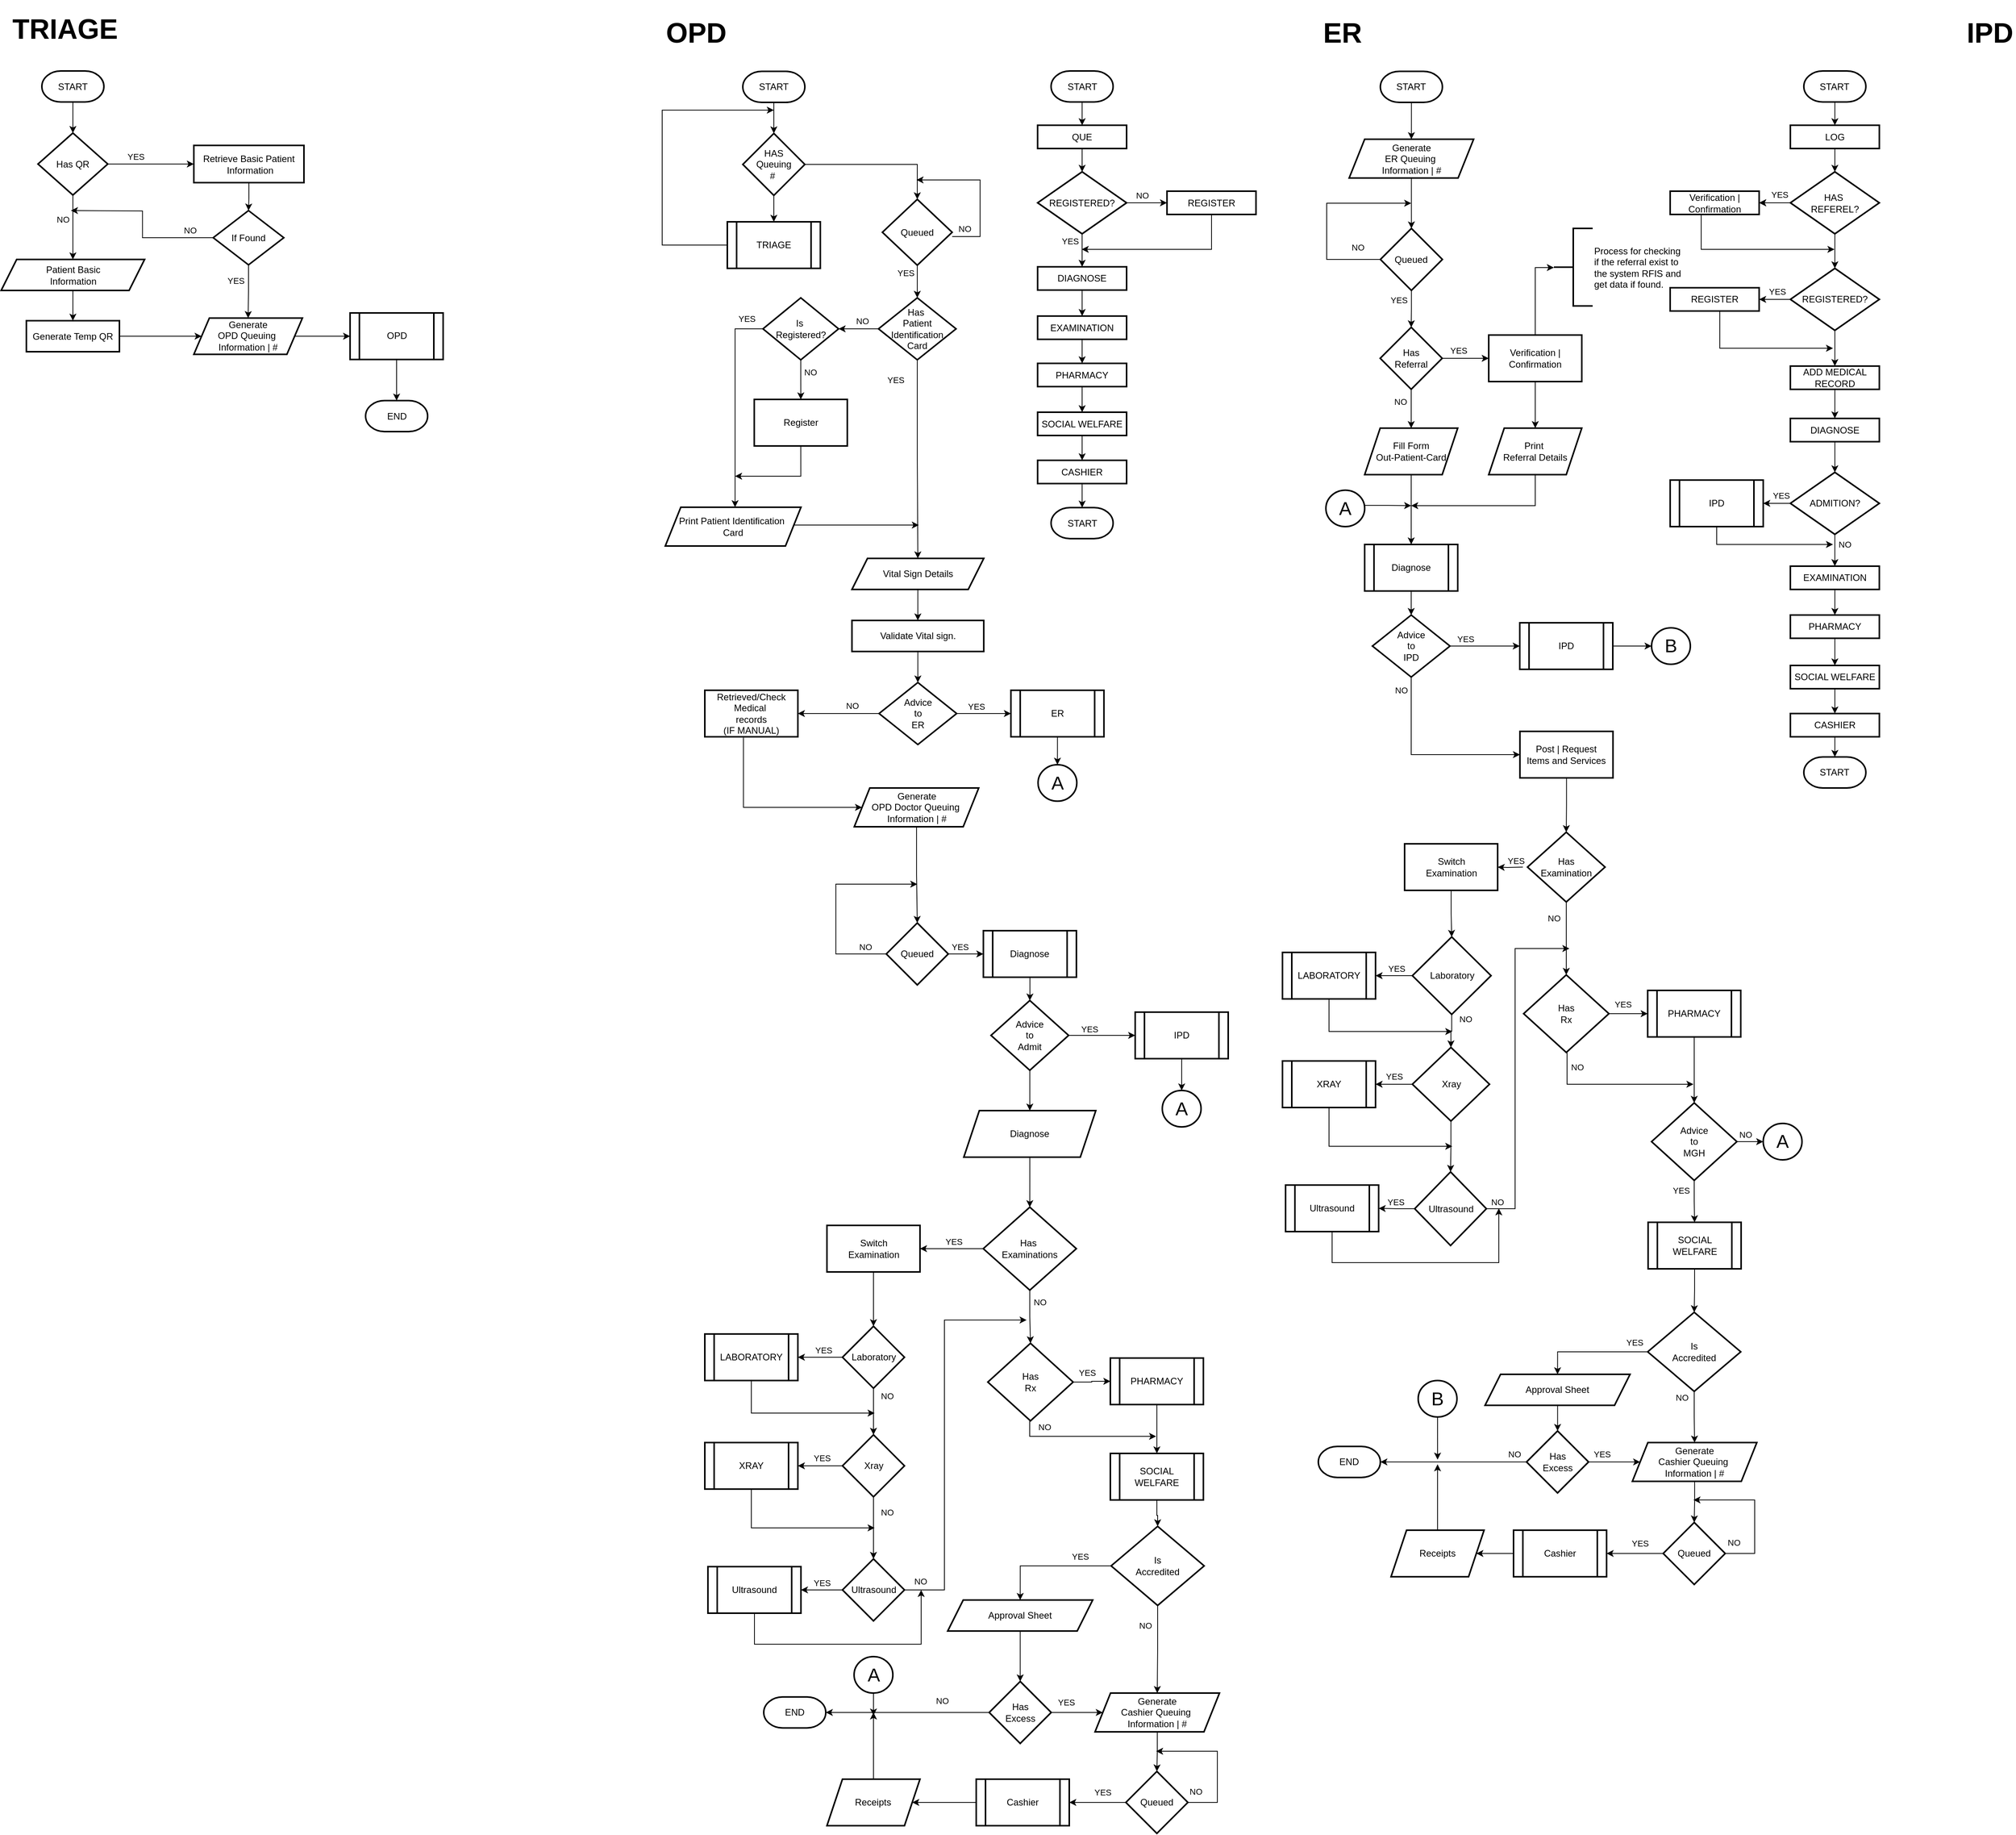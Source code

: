 <mxfile version="24.4.14" type="github" pages="7">
  <diagram id="uTRh53UvC9rDnZi2qPS6" name="Flowchart">
    <mxGraphModel dx="4003" dy="2076" grid="1" gridSize="10" guides="1" tooltips="1" connect="1" arrows="1" fold="1" page="1" pageScale="1" pageWidth="827" pageHeight="1169" math="0" shadow="0">
      <root>
        <mxCell id="0" />
        <mxCell id="1" parent="0" />
        <mxCell id="AZSrFdSdZYuygVJ78nOr-1" value="" style="edgeStyle=orthogonalEdgeStyle;rounded=0;orthogonalLoop=1;jettySize=auto;html=1;movable=0;resizable=0;rotatable=0;deletable=0;editable=0;locked=1;connectable=0;" parent="1" source="AZSrFdSdZYuygVJ78nOr-2" target="AZSrFdSdZYuygVJ78nOr-7" edge="1">
          <mxGeometry relative="1" as="geometry" />
        </mxCell>
        <mxCell id="AZSrFdSdZYuygVJ78nOr-2" value="START" style="strokeWidth=2;html=1;shape=mxgraph.flowchart.terminator;whiteSpace=wrap;movable=0;resizable=0;rotatable=0;deletable=0;editable=0;locked=1;connectable=0;" parent="1" vertex="1">
          <mxGeometry x="-760" y="109.5" width="80" height="40" as="geometry" />
        </mxCell>
        <mxCell id="AZSrFdSdZYuygVJ78nOr-3" style="edgeStyle=orthogonalEdgeStyle;rounded=0;orthogonalLoop=1;jettySize=auto;html=1;exitX=0.5;exitY=1;exitDx=0;exitDy=0;exitPerimeter=0;entryX=0.5;entryY=0;entryDx=0;entryDy=0;movable=0;resizable=0;rotatable=0;deletable=0;editable=0;locked=1;connectable=0;" parent="1" source="AZSrFdSdZYuygVJ78nOr-7" target="AZSrFdSdZYuygVJ78nOr-38" edge="1">
          <mxGeometry relative="1" as="geometry">
            <mxPoint x="-720.0" y="349.5" as="targetPoint" />
          </mxGeometry>
        </mxCell>
        <mxCell id="AZSrFdSdZYuygVJ78nOr-4" value="NO" style="edgeLabel;html=1;align=center;verticalAlign=middle;resizable=0;points=[];movable=0;rotatable=0;deletable=0;editable=0;locked=1;connectable=0;" parent="AZSrFdSdZYuygVJ78nOr-3" connectable="0" vertex="1">
          <mxGeometry x="-0.327" relative="1" as="geometry">
            <mxPoint x="-13" y="3" as="offset" />
          </mxGeometry>
        </mxCell>
        <mxCell id="AZSrFdSdZYuygVJ78nOr-5" value="" style="edgeStyle=orthogonalEdgeStyle;rounded=0;orthogonalLoop=1;jettySize=auto;html=1;movable=0;resizable=0;rotatable=0;deletable=0;editable=0;locked=1;connectable=0;" parent="1" source="AZSrFdSdZYuygVJ78nOr-7" target="AZSrFdSdZYuygVJ78nOr-35" edge="1">
          <mxGeometry relative="1" as="geometry" />
        </mxCell>
        <mxCell id="AZSrFdSdZYuygVJ78nOr-6" value="YES" style="edgeLabel;html=1;align=center;verticalAlign=middle;resizable=0;points=[];movable=0;rotatable=0;deletable=0;editable=0;locked=1;connectable=0;" parent="AZSrFdSdZYuygVJ78nOr-5" connectable="0" vertex="1">
          <mxGeometry x="-0.36" y="2" relative="1" as="geometry">
            <mxPoint y="-8" as="offset" />
          </mxGeometry>
        </mxCell>
        <mxCell id="AZSrFdSdZYuygVJ78nOr-7" value="Has QR" style="strokeWidth=2;html=1;shape=mxgraph.flowchart.decision;whiteSpace=wrap;movable=0;resizable=0;rotatable=0;deletable=0;editable=0;locked=1;connectable=0;" parent="1" vertex="1">
          <mxGeometry x="-765" y="189.5" width="90" height="80" as="geometry" />
        </mxCell>
        <mxCell id="AZSrFdSdZYuygVJ78nOr-8" value="" style="edgeStyle=orthogonalEdgeStyle;rounded=0;orthogonalLoop=1;jettySize=auto;html=1;movable=0;resizable=0;rotatable=0;deletable=0;editable=0;locked=1;connectable=0;" parent="1" source="AZSrFdSdZYuygVJ78nOr-12" target="AZSrFdSdZYuygVJ78nOr-22" edge="1">
          <mxGeometry relative="1" as="geometry">
            <mxPoint x="371" y="290" as="targetPoint" />
          </mxGeometry>
        </mxCell>
        <mxCell id="AZSrFdSdZYuygVJ78nOr-9" value="YES" style="edgeLabel;html=1;align=center;verticalAlign=middle;resizable=0;points=[];movable=0;rotatable=0;deletable=0;editable=0;locked=1;connectable=0;" parent="AZSrFdSdZYuygVJ78nOr-8" connectable="0" vertex="1">
          <mxGeometry x="-0.206" relative="1" as="geometry">
            <mxPoint x="-15" y="-7" as="offset" />
          </mxGeometry>
        </mxCell>
        <mxCell id="AZSrFdSdZYuygVJ78nOr-10" style="edgeStyle=orthogonalEdgeStyle;rounded=0;orthogonalLoop=1;jettySize=auto;html=1;movable=0;resizable=0;rotatable=0;deletable=0;editable=0;locked=1;connectable=0;" parent="1" source="AZSrFdSdZYuygVJ78nOr-12" edge="1">
          <mxGeometry relative="1" as="geometry">
            <mxPoint x="368" y="250" as="targetPoint" />
            <Array as="points">
              <mxPoint x="450" y="323" />
              <mxPoint x="450" y="250" />
            </Array>
          </mxGeometry>
        </mxCell>
        <mxCell id="AZSrFdSdZYuygVJ78nOr-11" value="NO" style="edgeLabel;html=1;align=center;verticalAlign=middle;resizable=0;points=[];movable=0;rotatable=0;deletable=0;editable=0;locked=1;connectable=0;" parent="AZSrFdSdZYuygVJ78nOr-10" connectable="0" vertex="1">
          <mxGeometry x="-0.806" y="2" relative="1" as="geometry">
            <mxPoint x="-3" y="-8" as="offset" />
          </mxGeometry>
        </mxCell>
        <mxCell id="AZSrFdSdZYuygVJ78nOr-12" value="Queued" style="strokeWidth=2;html=1;shape=mxgraph.flowchart.decision;whiteSpace=wrap;movable=0;resizable=0;rotatable=0;deletable=0;editable=0;locked=1;connectable=0;" parent="1" vertex="1">
          <mxGeometry x="324" y="275" width="90" height="85" as="geometry" />
        </mxCell>
        <mxCell id="AZSrFdSdZYuygVJ78nOr-13" style="edgeStyle=orthogonalEdgeStyle;rounded=0;orthogonalLoop=1;jettySize=auto;html=1;entryX=1;entryY=0.5;entryDx=0;entryDy=0;movable=0;resizable=0;rotatable=0;deletable=0;editable=0;locked=1;connectable=0;" parent="1" source="AZSrFdSdZYuygVJ78nOr-17" target="AZSrFdSdZYuygVJ78nOr-29" edge="1">
          <mxGeometry relative="1" as="geometry" />
        </mxCell>
        <mxCell id="AZSrFdSdZYuygVJ78nOr-14" value="NO" style="edgeLabel;html=1;align=center;verticalAlign=middle;resizable=0;points=[];movable=0;rotatable=0;deletable=0;editable=0;locked=1;connectable=0;" parent="AZSrFdSdZYuygVJ78nOr-13" connectable="0" vertex="1">
          <mxGeometry x="-0.298" y="-1" relative="1" as="geometry">
            <mxPoint x="2" y="-9" as="offset" />
          </mxGeometry>
        </mxCell>
        <mxCell id="AZSrFdSdZYuygVJ78nOr-15" value="" style="edgeStyle=orthogonalEdgeStyle;rounded=0;orthogonalLoop=1;jettySize=auto;html=1;movable=0;resizable=0;rotatable=0;deletable=0;editable=0;locked=1;connectable=0;" parent="1" source="AZSrFdSdZYuygVJ78nOr-17" target="AZSrFdSdZYuygVJ78nOr-186" edge="1">
          <mxGeometry relative="1" as="geometry" />
        </mxCell>
        <mxCell id="AZSrFdSdZYuygVJ78nOr-16" value="YES" style="edgeLabel;html=1;align=center;verticalAlign=middle;resizable=0;points=[];movable=0;rotatable=0;deletable=0;editable=0;locked=1;connectable=0;" parent="AZSrFdSdZYuygVJ78nOr-15" connectable="0" vertex="1">
          <mxGeometry x="-0.295" y="4" relative="1" as="geometry">
            <mxPoint y="-5" as="offset" />
          </mxGeometry>
        </mxCell>
        <mxCell id="AZSrFdSdZYuygVJ78nOr-17" value="Advice&lt;div&gt;to&lt;/div&gt;&lt;div&gt;ER&lt;/div&gt;" style="strokeWidth=2;html=1;shape=mxgraph.flowchart.decision;whiteSpace=wrap;movable=0;resizable=0;rotatable=0;deletable=0;editable=0;locked=1;connectable=0;" parent="1" vertex="1">
          <mxGeometry x="319.75" y="898" width="100" height="80" as="geometry" />
        </mxCell>
        <mxCell id="AZSrFdSdZYuygVJ78nOr-18" value="" style="edgeStyle=orthogonalEdgeStyle;rounded=0;orthogonalLoop=1;jettySize=auto;html=1;entryX=1;entryY=0.5;entryDx=0;entryDy=0;movable=0;resizable=0;rotatable=0;deletable=0;editable=0;locked=1;connectable=0;" parent="1" source="AZSrFdSdZYuygVJ78nOr-22" target="AZSrFdSdZYuygVJ78nOr-48" edge="1">
          <mxGeometry relative="1" as="geometry">
            <mxPoint x="264.01" y="442" as="targetPoint" />
          </mxGeometry>
        </mxCell>
        <mxCell id="AZSrFdSdZYuygVJ78nOr-19" value="NO" style="edgeLabel;html=1;align=center;verticalAlign=middle;resizable=0;points=[];movable=0;rotatable=0;deletable=0;editable=0;locked=1;connectable=0;" parent="AZSrFdSdZYuygVJ78nOr-18" connectable="0" vertex="1">
          <mxGeometry x="-0.16" y="-2" relative="1" as="geometry">
            <mxPoint y="-8" as="offset" />
          </mxGeometry>
        </mxCell>
        <mxCell id="AZSrFdSdZYuygVJ78nOr-20" value="" style="edgeStyle=orthogonalEdgeStyle;rounded=0;orthogonalLoop=1;jettySize=auto;html=1;entryX=0.5;entryY=0;entryDx=0;entryDy=0;movable=0;resizable=0;rotatable=0;deletable=0;editable=0;locked=1;connectable=0;" parent="1" source="AZSrFdSdZYuygVJ78nOr-22" target="AZSrFdSdZYuygVJ78nOr-31" edge="1">
          <mxGeometry relative="1" as="geometry">
            <mxPoint x="369" y="538" as="targetPoint" />
          </mxGeometry>
        </mxCell>
        <mxCell id="AZSrFdSdZYuygVJ78nOr-21" value="YES" style="edgeLabel;html=1;align=center;verticalAlign=middle;resizable=0;points=[];movable=0;rotatable=0;deletable=0;editable=0;locked=1;connectable=0;" parent="AZSrFdSdZYuygVJ78nOr-20" connectable="0" vertex="1">
          <mxGeometry x="-0.36" y="-2" relative="1" as="geometry">
            <mxPoint x="-26" y="-56" as="offset" />
          </mxGeometry>
        </mxCell>
        <mxCell id="AZSrFdSdZYuygVJ78nOr-22" value="Has&amp;nbsp;&lt;div&gt;Patient&lt;/div&gt;&lt;div&gt;Identification&lt;br&gt;&lt;div&gt;Card&lt;/div&gt;&lt;/div&gt;" style="strokeWidth=2;html=1;shape=mxgraph.flowchart.decision;whiteSpace=wrap;movable=0;resizable=0;rotatable=0;deletable=0;editable=0;locked=1;connectable=0;" parent="1" vertex="1">
          <mxGeometry x="319.01" y="402" width="100" height="80" as="geometry" />
        </mxCell>
        <mxCell id="AZSrFdSdZYuygVJ78nOr-23" style="edgeStyle=orthogonalEdgeStyle;rounded=0;orthogonalLoop=1;jettySize=auto;html=1;exitX=0;exitY=0.5;exitDx=0;exitDy=0;exitPerimeter=0;movable=0;resizable=0;rotatable=0;deletable=0;editable=0;locked=1;connectable=0;" parent="1" source="AZSrFdSdZYuygVJ78nOr-27" edge="1">
          <mxGeometry relative="1" as="geometry">
            <mxPoint x="-722.5" y="289.5" as="targetPoint" />
          </mxGeometry>
        </mxCell>
        <mxCell id="AZSrFdSdZYuygVJ78nOr-24" value="NO" style="edgeLabel;html=1;align=center;verticalAlign=middle;resizable=0;points=[];movable=0;rotatable=0;deletable=0;editable=0;locked=1;connectable=0;" parent="AZSrFdSdZYuygVJ78nOr-23" connectable="0" vertex="1">
          <mxGeometry x="-0.643" y="-1" relative="1" as="geometry">
            <mxPoint x="9" y="-9" as="offset" />
          </mxGeometry>
        </mxCell>
        <mxCell id="AZSrFdSdZYuygVJ78nOr-25" value="" style="edgeStyle=orthogonalEdgeStyle;rounded=0;orthogonalLoop=1;jettySize=auto;html=1;movable=0;resizable=0;rotatable=0;deletable=0;editable=0;locked=1;connectable=0;" parent="1" source="AZSrFdSdZYuygVJ78nOr-27" target="AZSrFdSdZYuygVJ78nOr-42" edge="1">
          <mxGeometry relative="1" as="geometry" />
        </mxCell>
        <mxCell id="AZSrFdSdZYuygVJ78nOr-26" value="YES" style="edgeLabel;html=1;align=center;verticalAlign=middle;resizable=0;points=[];movable=0;rotatable=0;deletable=0;editable=0;locked=1;connectable=0;" parent="AZSrFdSdZYuygVJ78nOr-25" connectable="0" vertex="1">
          <mxGeometry x="-0.406" y="-1" relative="1" as="geometry">
            <mxPoint x="-16" as="offset" />
          </mxGeometry>
        </mxCell>
        <mxCell id="AZSrFdSdZYuygVJ78nOr-27" value="If Found" style="strokeWidth=2;html=1;shape=mxgraph.flowchart.decision;whiteSpace=wrap;movable=0;resizable=0;rotatable=0;deletable=0;editable=0;locked=1;connectable=0;" parent="1" vertex="1">
          <mxGeometry x="-539" y="289.5" width="91" height="70" as="geometry" />
        </mxCell>
        <mxCell id="AZSrFdSdZYuygVJ78nOr-28" value="" style="edgeStyle=orthogonalEdgeStyle;rounded=0;orthogonalLoop=1;jettySize=auto;html=1;exitX=0.415;exitY=1.018;exitDx=0;exitDy=0;exitPerimeter=0;entryX=0;entryY=0.5;entryDx=0;entryDy=0;movable=0;resizable=0;rotatable=0;deletable=0;editable=0;locked=1;connectable=0;" parent="1" source="AZSrFdSdZYuygVJ78nOr-29" target="AZSrFdSdZYuygVJ78nOr-54" edge="1">
          <mxGeometry relative="1" as="geometry">
            <mxPoint x="67.24" y="998" as="sourcePoint" />
            <mxPoint x="211" y="1158" as="targetPoint" />
            <Array as="points">
              <mxPoint x="145" y="1059" />
            </Array>
          </mxGeometry>
        </mxCell>
        <mxCell id="AZSrFdSdZYuygVJ78nOr-29" value="Retrieved/Check Medical&amp;nbsp;&lt;div&gt;records&lt;/div&gt;&lt;div&gt;(IF MANUAL)&lt;/div&gt;" style="whiteSpace=wrap;html=1;strokeWidth=2;movable=0;resizable=0;rotatable=0;deletable=0;editable=0;locked=1;connectable=0;" parent="1" vertex="1">
          <mxGeometry x="95" y="908" width="120" height="60" as="geometry" />
        </mxCell>
        <mxCell id="AZSrFdSdZYuygVJ78nOr-30" style="edgeStyle=orthogonalEdgeStyle;rounded=0;orthogonalLoop=1;jettySize=auto;html=1;exitX=0.5;exitY=1;exitDx=0;exitDy=0;entryX=0.5;entryY=0;entryDx=0;entryDy=0;movable=0;resizable=0;rotatable=0;deletable=0;editable=0;locked=1;connectable=0;" parent="1" source="AZSrFdSdZYuygVJ78nOr-31" target="AZSrFdSdZYuygVJ78nOr-33" edge="1">
          <mxGeometry relative="1" as="geometry" />
        </mxCell>
        <mxCell id="AZSrFdSdZYuygVJ78nOr-31" value="Vital Sign Details" style="shape=parallelogram;perimeter=parallelogramPerimeter;whiteSpace=wrap;html=1;fixedSize=1;strokeWidth=2;movable=0;resizable=0;rotatable=0;deletable=0;editable=0;locked=1;connectable=0;" parent="1" vertex="1">
          <mxGeometry x="284.75" y="738" width="170" height="40" as="geometry" />
        </mxCell>
        <mxCell id="AZSrFdSdZYuygVJ78nOr-32" value="" style="edgeStyle=orthogonalEdgeStyle;rounded=0;orthogonalLoop=1;jettySize=auto;html=1;movable=0;resizable=0;rotatable=0;deletable=0;editable=0;locked=1;connectable=0;" parent="1" source="AZSrFdSdZYuygVJ78nOr-33" target="AZSrFdSdZYuygVJ78nOr-17" edge="1">
          <mxGeometry relative="1" as="geometry" />
        </mxCell>
        <mxCell id="AZSrFdSdZYuygVJ78nOr-33" value="Validate Vital sign." style="whiteSpace=wrap;html=1;strokeWidth=2;movable=0;resizable=0;rotatable=0;deletable=0;editable=0;locked=1;connectable=0;" parent="1" vertex="1">
          <mxGeometry x="284.75" y="818" width="170" height="40" as="geometry" />
        </mxCell>
        <mxCell id="AZSrFdSdZYuygVJ78nOr-34" value="" style="edgeStyle=orthogonalEdgeStyle;rounded=0;orthogonalLoop=1;jettySize=auto;html=1;movable=0;resizable=0;rotatable=0;deletable=0;editable=0;locked=1;connectable=0;" parent="1" source="AZSrFdSdZYuygVJ78nOr-35" target="AZSrFdSdZYuygVJ78nOr-27" edge="1">
          <mxGeometry relative="1" as="geometry" />
        </mxCell>
        <mxCell id="AZSrFdSdZYuygVJ78nOr-35" value="Retrieve Basic Patient&lt;div&gt;&amp;nbsp;Information&lt;/div&gt;" style="whiteSpace=wrap;html=1;strokeWidth=2;movable=0;resizable=0;rotatable=0;deletable=0;editable=0;locked=1;connectable=0;" parent="1" vertex="1">
          <mxGeometry x="-564" y="205.5" width="142" height="48" as="geometry" />
        </mxCell>
        <mxCell id="AZSrFdSdZYuygVJ78nOr-36" value="&lt;h2&gt;&lt;b style=&quot;&quot;&gt;&lt;font style=&quot;font-size: 36px;&quot;&gt;OPD&lt;/font&gt;&lt;/b&gt;&lt;/h2&gt;" style="text;html=1;align=center;verticalAlign=middle;whiteSpace=wrap;rounded=0;movable=0;resizable=0;rotatable=0;deletable=0;editable=0;locked=1;connectable=0;" parent="1" vertex="1">
          <mxGeometry x="44.01" y="40" width="80" height="40" as="geometry" />
        </mxCell>
        <mxCell id="AZSrFdSdZYuygVJ78nOr-37" value="" style="edgeStyle=orthogonalEdgeStyle;rounded=0;orthogonalLoop=1;jettySize=auto;html=1;movable=0;resizable=0;rotatable=0;deletable=0;editable=0;locked=1;connectable=0;" parent="1" source="AZSrFdSdZYuygVJ78nOr-38" target="AZSrFdSdZYuygVJ78nOr-40" edge="1">
          <mxGeometry relative="1" as="geometry" />
        </mxCell>
        <mxCell id="AZSrFdSdZYuygVJ78nOr-38" value="Patient Basic&lt;div&gt;Information&lt;/div&gt;" style="shape=parallelogram;perimeter=parallelogramPerimeter;whiteSpace=wrap;html=1;fixedSize=1;strokeWidth=2;movable=0;resizable=0;rotatable=0;deletable=0;editable=0;locked=1;connectable=0;" parent="1" vertex="1">
          <mxGeometry x="-812.5" y="352.5" width="185" height="40" as="geometry" />
        </mxCell>
        <mxCell id="AZSrFdSdZYuygVJ78nOr-39" value="" style="edgeStyle=orthogonalEdgeStyle;rounded=0;orthogonalLoop=1;jettySize=auto;html=1;movable=0;resizable=0;rotatable=0;deletable=0;editable=0;locked=1;connectable=0;" parent="1" source="AZSrFdSdZYuygVJ78nOr-40" target="AZSrFdSdZYuygVJ78nOr-42" edge="1">
          <mxGeometry relative="1" as="geometry" />
        </mxCell>
        <mxCell id="AZSrFdSdZYuygVJ78nOr-40" value="Generate Temp QR" style="whiteSpace=wrap;html=1;strokeWidth=2;movable=0;resizable=0;rotatable=0;deletable=0;editable=0;locked=1;connectable=0;" parent="1" vertex="1">
          <mxGeometry x="-780" y="431.5" width="120" height="40" as="geometry" />
        </mxCell>
        <mxCell id="AZSrFdSdZYuygVJ78nOr-41" value="" style="edgeStyle=orthogonalEdgeStyle;rounded=0;orthogonalLoop=1;jettySize=auto;html=1;movable=0;resizable=0;rotatable=0;deletable=0;editable=0;locked=1;connectable=0;" parent="1" source="AZSrFdSdZYuygVJ78nOr-42" target="AZSrFdSdZYuygVJ78nOr-190" edge="1">
          <mxGeometry relative="1" as="geometry" />
        </mxCell>
        <mxCell id="AZSrFdSdZYuygVJ78nOr-42" value="Generate&lt;div&gt;OPD Queuing&amp;nbsp;&lt;div&gt;Information | #&lt;/div&gt;&lt;/div&gt;" style="shape=parallelogram;perimeter=parallelogramPerimeter;whiteSpace=wrap;html=1;fixedSize=1;strokeWidth=2;movable=0;resizable=0;rotatable=0;deletable=0;editable=0;locked=1;connectable=0;" parent="1" vertex="1">
          <mxGeometry x="-564" y="428.12" width="140" height="46.75" as="geometry" />
        </mxCell>
        <mxCell id="AZSrFdSdZYuygVJ78nOr-43" style="edgeStyle=orthogonalEdgeStyle;rounded=0;orthogonalLoop=1;jettySize=auto;html=1;exitX=0.5;exitY=1;exitDx=0;exitDy=0;exitPerimeter=0;movable=0;resizable=0;rotatable=0;deletable=0;editable=0;locked=1;connectable=0;" parent="1" source="AZSrFdSdZYuygVJ78nOr-2" target="AZSrFdSdZYuygVJ78nOr-2" edge="1">
          <mxGeometry relative="1" as="geometry" />
        </mxCell>
        <mxCell id="AZSrFdSdZYuygVJ78nOr-44" value="" style="edgeStyle=orthogonalEdgeStyle;rounded=0;orthogonalLoop=1;jettySize=auto;html=1;movable=0;resizable=0;rotatable=0;deletable=0;editable=0;locked=1;connectable=0;" parent="1" source="AZSrFdSdZYuygVJ78nOr-48" target="AZSrFdSdZYuygVJ78nOr-50" edge="1">
          <mxGeometry relative="1" as="geometry" />
        </mxCell>
        <mxCell id="AZSrFdSdZYuygVJ78nOr-45" value="NO" style="edgeLabel;html=1;align=center;verticalAlign=middle;resizable=0;points=[];movable=0;rotatable=0;deletable=0;editable=0;locked=1;connectable=0;" parent="AZSrFdSdZYuygVJ78nOr-44" connectable="0" vertex="1">
          <mxGeometry x="-0.022" y="1" relative="1" as="geometry">
            <mxPoint x="11" y="-9" as="offset" />
          </mxGeometry>
        </mxCell>
        <mxCell id="AZSrFdSdZYuygVJ78nOr-46" value="" style="edgeStyle=orthogonalEdgeStyle;rounded=0;orthogonalLoop=1;jettySize=auto;html=1;movable=0;resizable=0;rotatable=0;deletable=0;editable=0;locked=1;connectable=0;" parent="1" source="AZSrFdSdZYuygVJ78nOr-48" target="AZSrFdSdZYuygVJ78nOr-52" edge="1">
          <mxGeometry relative="1" as="geometry">
            <Array as="points">
              <mxPoint x="134.01" y="442" />
            </Array>
          </mxGeometry>
        </mxCell>
        <mxCell id="AZSrFdSdZYuygVJ78nOr-47" value="YES" style="edgeLabel;html=1;align=center;verticalAlign=middle;resizable=0;points=[];movable=0;rotatable=0;deletable=0;editable=0;locked=1;connectable=0;" parent="AZSrFdSdZYuygVJ78nOr-46" connectable="0" vertex="1">
          <mxGeometry x="-0.837" y="2" relative="1" as="geometry">
            <mxPoint y="-15" as="offset" />
          </mxGeometry>
        </mxCell>
        <mxCell id="AZSrFdSdZYuygVJ78nOr-48" value="Is&amp;nbsp;&lt;div&gt;Registered?&lt;/div&gt;" style="rhombus;whiteSpace=wrap;html=1;strokeWidth=2;movable=0;resizable=0;rotatable=0;deletable=0;editable=0;locked=1;connectable=0;" parent="1" vertex="1">
          <mxGeometry x="170.01" y="402" width="97.5" height="80" as="geometry" />
        </mxCell>
        <mxCell id="AZSrFdSdZYuygVJ78nOr-49" style="edgeStyle=orthogonalEdgeStyle;rounded=0;orthogonalLoop=1;jettySize=auto;html=1;exitX=0.5;exitY=1;exitDx=0;exitDy=0;movable=0;resizable=0;rotatable=0;deletable=0;editable=0;locked=1;connectable=0;" parent="1" source="AZSrFdSdZYuygVJ78nOr-50" edge="1">
          <mxGeometry relative="1" as="geometry">
            <mxPoint x="134.01" y="632" as="targetPoint" />
            <Array as="points">
              <mxPoint x="219.01" y="632" />
            </Array>
          </mxGeometry>
        </mxCell>
        <mxCell id="AZSrFdSdZYuygVJ78nOr-50" value="Register" style="whiteSpace=wrap;html=1;strokeWidth=2;movable=0;resizable=0;rotatable=0;deletable=0;editable=0;locked=1;connectable=0;" parent="1" vertex="1">
          <mxGeometry x="158.76" y="533" width="120" height="60" as="geometry" />
        </mxCell>
        <mxCell id="AZSrFdSdZYuygVJ78nOr-51" style="edgeStyle=orthogonalEdgeStyle;rounded=0;orthogonalLoop=1;jettySize=auto;html=1;exitX=1;exitY=0.5;exitDx=0;exitDy=0;movable=0;resizable=0;rotatable=0;deletable=0;editable=0;locked=1;connectable=0;" parent="1" edge="1">
          <mxGeometry relative="1" as="geometry">
            <mxPoint x="371" y="695" as="targetPoint" />
            <mxPoint x="209.01" y="695" as="sourcePoint" />
            <Array as="points">
              <mxPoint x="293.01" y="695" />
            </Array>
          </mxGeometry>
        </mxCell>
        <mxCell id="AZSrFdSdZYuygVJ78nOr-52" value="Print Patient Identification&amp;nbsp;&lt;div&gt;Card&lt;/div&gt;" style="shape=parallelogram;perimeter=parallelogramPerimeter;whiteSpace=wrap;html=1;fixedSize=1;strokeWidth=2;movable=0;resizable=0;rotatable=0;deletable=0;editable=0;locked=1;connectable=0;" parent="1" vertex="1">
          <mxGeometry x="44.01" y="672" width="175" height="50" as="geometry" />
        </mxCell>
        <mxCell id="AZSrFdSdZYuygVJ78nOr-53" value="" style="edgeStyle=orthogonalEdgeStyle;rounded=0;orthogonalLoop=1;jettySize=auto;html=1;movable=0;resizable=0;rotatable=0;deletable=0;editable=0;locked=1;connectable=0;" parent="1" source="AZSrFdSdZYuygVJ78nOr-54" target="AZSrFdSdZYuygVJ78nOr-59" edge="1">
          <mxGeometry relative="1" as="geometry" />
        </mxCell>
        <mxCell id="AZSrFdSdZYuygVJ78nOr-54" value="Generate&lt;div&gt;OPD Doctor Queuing&amp;nbsp;&lt;div&gt;Information | #&lt;/div&gt;&lt;/div&gt;" style="shape=parallelogram;perimeter=parallelogramPerimeter;whiteSpace=wrap;html=1;fixedSize=1;strokeWidth=2;movable=0;resizable=0;rotatable=0;deletable=0;editable=0;locked=1;connectable=0;" parent="1" vertex="1">
          <mxGeometry x="287.75" y="1034" width="160.5" height="50" as="geometry" />
        </mxCell>
        <mxCell id="AZSrFdSdZYuygVJ78nOr-55" style="edgeStyle=orthogonalEdgeStyle;rounded=0;orthogonalLoop=1;jettySize=auto;html=1;exitX=0;exitY=0.5;exitDx=0;exitDy=0;movable=0;resizable=0;rotatable=0;deletable=0;editable=0;locked=1;connectable=0;" parent="1" source="AZSrFdSdZYuygVJ78nOr-59" edge="1">
          <mxGeometry relative="1" as="geometry">
            <mxPoint x="369" y="1158" as="targetPoint" />
            <Array as="points">
              <mxPoint x="264" y="1248" />
            </Array>
          </mxGeometry>
        </mxCell>
        <mxCell id="AZSrFdSdZYuygVJ78nOr-56" value="NO" style="edgeLabel;html=1;align=center;verticalAlign=middle;resizable=0;points=[];movable=0;rotatable=0;deletable=0;editable=0;locked=1;connectable=0;" parent="AZSrFdSdZYuygVJ78nOr-55" connectable="0" vertex="1">
          <mxGeometry x="-0.792" y="-3" relative="1" as="geometry">
            <mxPoint y="-6" as="offset" />
          </mxGeometry>
        </mxCell>
        <mxCell id="AZSrFdSdZYuygVJ78nOr-57" value="" style="edgeStyle=orthogonalEdgeStyle;rounded=0;orthogonalLoop=1;jettySize=auto;html=1;movable=0;resizable=0;rotatable=0;deletable=0;editable=0;locked=1;connectable=0;" parent="1" source="AZSrFdSdZYuygVJ78nOr-59" target="AZSrFdSdZYuygVJ78nOr-90" edge="1">
          <mxGeometry relative="1" as="geometry" />
        </mxCell>
        <mxCell id="AZSrFdSdZYuygVJ78nOr-58" value="YES" style="edgeLabel;html=1;align=center;verticalAlign=middle;resizable=0;points=[];movable=0;rotatable=0;deletable=0;editable=0;locked=1;connectable=0;" parent="AZSrFdSdZYuygVJ78nOr-57" connectable="0" vertex="1">
          <mxGeometry x="-0.359" y="3" relative="1" as="geometry">
            <mxPoint y="-6" as="offset" />
          </mxGeometry>
        </mxCell>
        <mxCell id="AZSrFdSdZYuygVJ78nOr-59" value="Queued" style="rhombus;whiteSpace=wrap;html=1;strokeWidth=2;movable=0;resizable=0;rotatable=0;deletable=0;editable=0;locked=1;connectable=0;" parent="1" vertex="1">
          <mxGeometry x="329" y="1208" width="80" height="80" as="geometry" />
        </mxCell>
        <mxCell id="AZSrFdSdZYuygVJ78nOr-60" value="" style="edgeStyle=orthogonalEdgeStyle;rounded=0;orthogonalLoop=1;jettySize=auto;html=1;movable=0;resizable=0;rotatable=0;deletable=0;editable=0;locked=1;connectable=0;" parent="1" source="AZSrFdSdZYuygVJ78nOr-64" target="AZSrFdSdZYuygVJ78nOr-66" edge="1">
          <mxGeometry relative="1" as="geometry" />
        </mxCell>
        <mxCell id="AZSrFdSdZYuygVJ78nOr-61" value="YES" style="edgeLabel;html=1;align=center;verticalAlign=middle;resizable=0;points=[];movable=0;rotatable=0;deletable=0;editable=0;locked=1;connectable=0;" parent="AZSrFdSdZYuygVJ78nOr-60" connectable="0" vertex="1">
          <mxGeometry x="-0.061" y="2" relative="1" as="geometry">
            <mxPoint y="-11" as="offset" />
          </mxGeometry>
        </mxCell>
        <mxCell id="AZSrFdSdZYuygVJ78nOr-62" value="" style="edgeStyle=orthogonalEdgeStyle;rounded=0;orthogonalLoop=1;jettySize=auto;html=1;movable=0;resizable=0;rotatable=0;deletable=0;editable=0;locked=1;connectable=0;" parent="1" source="AZSrFdSdZYuygVJ78nOr-64" target="AZSrFdSdZYuygVJ78nOr-97" edge="1">
          <mxGeometry relative="1" as="geometry" />
        </mxCell>
        <mxCell id="AZSrFdSdZYuygVJ78nOr-63" value="NO" style="edgeLabel;html=1;align=center;verticalAlign=middle;resizable=0;points=[];movable=0;rotatable=0;deletable=0;editable=0;locked=1;connectable=0;" parent="AZSrFdSdZYuygVJ78nOr-62" connectable="0" vertex="1">
          <mxGeometry x="-0.558" y="2" relative="1" as="geometry">
            <mxPoint x="11" as="offset" />
          </mxGeometry>
        </mxCell>
        <mxCell id="AZSrFdSdZYuygVJ78nOr-64" value="Has&amp;nbsp;&lt;div&gt;Examinations&lt;/div&gt;" style="rhombus;whiteSpace=wrap;html=1;strokeWidth=2;movable=0;resizable=0;rotatable=0;deletable=0;editable=0;locked=1;connectable=0;" parent="1" vertex="1">
          <mxGeometry x="454.14" y="1574.5" width="120" height="107" as="geometry" />
        </mxCell>
        <mxCell id="AZSrFdSdZYuygVJ78nOr-65" value="" style="edgeStyle=orthogonalEdgeStyle;rounded=0;orthogonalLoop=1;jettySize=auto;html=1;movable=0;resizable=0;rotatable=0;deletable=0;editable=0;locked=1;connectable=0;" parent="1" source="AZSrFdSdZYuygVJ78nOr-66" target="AZSrFdSdZYuygVJ78nOr-71" edge="1">
          <mxGeometry relative="1" as="geometry" />
        </mxCell>
        <mxCell id="AZSrFdSdZYuygVJ78nOr-66" value="Switch&lt;br&gt;Examination" style="whiteSpace=wrap;html=1;strokeWidth=2;movable=0;resizable=0;rotatable=0;deletable=0;editable=0;locked=1;connectable=0;" parent="1" vertex="1">
          <mxGeometry x="252.5" y="1598" width="120" height="60" as="geometry" />
        </mxCell>
        <mxCell id="AZSrFdSdZYuygVJ78nOr-67" value="" style="edgeStyle=orthogonalEdgeStyle;rounded=0;orthogonalLoop=1;jettySize=auto;html=1;movable=0;resizable=0;rotatable=0;deletable=0;editable=0;locked=1;connectable=0;" parent="1" source="AZSrFdSdZYuygVJ78nOr-71" target="AZSrFdSdZYuygVJ78nOr-76" edge="1">
          <mxGeometry relative="1" as="geometry" />
        </mxCell>
        <mxCell id="AZSrFdSdZYuygVJ78nOr-68" value="NO" style="edgeLabel;html=1;align=center;verticalAlign=middle;resizable=0;points=[];movable=0;rotatable=0;deletable=0;editable=0;locked=1;connectable=0;" parent="AZSrFdSdZYuygVJ78nOr-67" connectable="0" vertex="1">
          <mxGeometry x="-0.479" y="-1" relative="1" as="geometry">
            <mxPoint x="18" y="-6" as="offset" />
          </mxGeometry>
        </mxCell>
        <mxCell id="AZSrFdSdZYuygVJ78nOr-69" value="" style="edgeStyle=orthogonalEdgeStyle;rounded=0;orthogonalLoop=1;jettySize=auto;html=1;movable=0;resizable=0;rotatable=0;deletable=0;editable=0;locked=1;connectable=0;" parent="1" source="AZSrFdSdZYuygVJ78nOr-71" target="AZSrFdSdZYuygVJ78nOr-78" edge="1">
          <mxGeometry relative="1" as="geometry" />
        </mxCell>
        <mxCell id="AZSrFdSdZYuygVJ78nOr-70" value="YES" style="edgeLabel;html=1;align=center;verticalAlign=middle;resizable=0;points=[];movable=0;rotatable=0;deletable=0;editable=0;locked=1;connectable=0;" parent="AZSrFdSdZYuygVJ78nOr-69" connectable="0" vertex="1">
          <mxGeometry x="-0.254" y="1" relative="1" as="geometry">
            <mxPoint x="-3" y="-10" as="offset" />
          </mxGeometry>
        </mxCell>
        <mxCell id="AZSrFdSdZYuygVJ78nOr-71" value="Laboratory" style="rhombus;whiteSpace=wrap;html=1;strokeWidth=2;movable=0;resizable=0;rotatable=0;deletable=0;editable=0;locked=1;connectable=0;" parent="1" vertex="1">
          <mxGeometry x="272.5" y="1728" width="80" height="80" as="geometry" />
        </mxCell>
        <mxCell id="AZSrFdSdZYuygVJ78nOr-72" value="" style="edgeStyle=orthogonalEdgeStyle;rounded=0;orthogonalLoop=1;jettySize=auto;html=1;movable=0;resizable=0;rotatable=0;deletable=0;editable=0;locked=1;connectable=0;" parent="1" source="AZSrFdSdZYuygVJ78nOr-76" target="AZSrFdSdZYuygVJ78nOr-80" edge="1">
          <mxGeometry relative="1" as="geometry" />
        </mxCell>
        <mxCell id="AZSrFdSdZYuygVJ78nOr-73" value="YES" style="edgeLabel;html=1;align=center;verticalAlign=middle;resizable=0;points=[];movable=0;rotatable=0;deletable=0;editable=0;locked=1;connectable=0;" parent="AZSrFdSdZYuygVJ78nOr-72" connectable="0" vertex="1">
          <mxGeometry x="-0.489" y="4" relative="1" as="geometry">
            <mxPoint x="-12" y="-14" as="offset" />
          </mxGeometry>
        </mxCell>
        <mxCell id="AZSrFdSdZYuygVJ78nOr-74" value="" style="edgeStyle=orthogonalEdgeStyle;rounded=0;orthogonalLoop=1;jettySize=auto;html=1;movable=0;resizable=0;rotatable=0;deletable=0;editable=0;locked=1;connectable=0;" parent="1" source="AZSrFdSdZYuygVJ78nOr-76" target="AZSrFdSdZYuygVJ78nOr-85" edge="1">
          <mxGeometry relative="1" as="geometry" />
        </mxCell>
        <mxCell id="AZSrFdSdZYuygVJ78nOr-75" value="NO" style="edgeLabel;html=1;align=center;verticalAlign=middle;resizable=0;points=[];movable=0;rotatable=0;deletable=0;editable=0;locked=1;connectable=0;" parent="AZSrFdSdZYuygVJ78nOr-74" connectable="0" vertex="1">
          <mxGeometry x="-0.329" y="-5" relative="1" as="geometry">
            <mxPoint x="22" y="-7" as="offset" />
          </mxGeometry>
        </mxCell>
        <mxCell id="AZSrFdSdZYuygVJ78nOr-76" value="Xray" style="rhombus;whiteSpace=wrap;html=1;strokeWidth=2;movable=0;resizable=0;rotatable=0;deletable=0;editable=0;locked=1;connectable=0;" parent="1" vertex="1">
          <mxGeometry x="272.5" y="1868" width="80" height="80" as="geometry" />
        </mxCell>
        <mxCell id="AZSrFdSdZYuygVJ78nOr-77" style="edgeStyle=orthogonalEdgeStyle;rounded=0;orthogonalLoop=1;jettySize=auto;html=1;exitX=0.5;exitY=1;exitDx=0;exitDy=0;movable=0;resizable=0;rotatable=0;deletable=0;editable=0;locked=1;connectable=0;" parent="1" source="AZSrFdSdZYuygVJ78nOr-78" edge="1">
          <mxGeometry relative="1" as="geometry">
            <mxPoint x="314" y="1840" as="targetPoint" />
            <mxPoint x="155.0" y="1820" as="sourcePoint" />
            <Array as="points">
              <mxPoint x="155" y="1840" />
            </Array>
          </mxGeometry>
        </mxCell>
        <mxCell id="AZSrFdSdZYuygVJ78nOr-78" value="LABORATORY" style="shape=process;whiteSpace=wrap;html=1;backgroundOutline=1;strokeWidth=2;movable=0;resizable=0;rotatable=0;deletable=0;editable=0;locked=1;connectable=0;" parent="1" vertex="1">
          <mxGeometry x="95" y="1738" width="120" height="60" as="geometry" />
        </mxCell>
        <mxCell id="AZSrFdSdZYuygVJ78nOr-79" style="edgeStyle=orthogonalEdgeStyle;rounded=0;orthogonalLoop=1;jettySize=auto;html=1;exitX=0.5;exitY=1;exitDx=0;exitDy=0;movable=0;resizable=0;rotatable=0;deletable=0;editable=0;locked=1;connectable=0;" parent="1" source="AZSrFdSdZYuygVJ78nOr-80" edge="1">
          <mxGeometry relative="1" as="geometry">
            <mxPoint x="314" y="1988" as="targetPoint" />
            <mxPoint x="158.75" y="1908.0" as="sourcePoint" />
            <Array as="points">
              <mxPoint x="155" y="1988" />
            </Array>
          </mxGeometry>
        </mxCell>
        <mxCell id="AZSrFdSdZYuygVJ78nOr-80" value="XRAY" style="shape=process;whiteSpace=wrap;html=1;backgroundOutline=1;strokeWidth=2;movable=0;resizable=0;rotatable=0;deletable=0;editable=0;locked=1;connectable=0;" parent="1" vertex="1">
          <mxGeometry x="95" y="1878" width="120" height="60" as="geometry" />
        </mxCell>
        <mxCell id="AZSrFdSdZYuygVJ78nOr-81" value="" style="edgeStyle=orthogonalEdgeStyle;rounded=0;orthogonalLoop=1;jettySize=auto;html=1;movable=0;resizable=0;rotatable=0;deletable=0;editable=0;locked=1;connectable=0;" parent="1" source="AZSrFdSdZYuygVJ78nOr-85" target="AZSrFdSdZYuygVJ78nOr-87" edge="1">
          <mxGeometry relative="1" as="geometry" />
        </mxCell>
        <mxCell id="AZSrFdSdZYuygVJ78nOr-82" value="YES" style="edgeLabel;html=1;align=center;verticalAlign=middle;resizable=0;points=[];movable=0;rotatable=0;deletable=0;editable=0;locked=1;connectable=0;" parent="AZSrFdSdZYuygVJ78nOr-81" connectable="0" vertex="1">
          <mxGeometry x="-0.406" y="2" relative="1" as="geometry">
            <mxPoint x="-11" y="-11" as="offset" />
          </mxGeometry>
        </mxCell>
        <mxCell id="AZSrFdSdZYuygVJ78nOr-83" style="edgeStyle=orthogonalEdgeStyle;rounded=0;orthogonalLoop=1;jettySize=auto;html=1;exitX=1;exitY=0.5;exitDx=0;exitDy=0;movable=0;resizable=0;rotatable=0;deletable=0;editable=0;locked=1;connectable=0;" parent="1" source="AZSrFdSdZYuygVJ78nOr-85" edge="1">
          <mxGeometry relative="1" as="geometry">
            <mxPoint x="510" y="1720" as="targetPoint" />
            <mxPoint x="352" y="2028" as="sourcePoint" />
            <Array as="points">
              <mxPoint x="404" y="2068" />
              <mxPoint x="404" y="1720" />
              <mxPoint x="490" y="1720" />
            </Array>
          </mxGeometry>
        </mxCell>
        <mxCell id="AZSrFdSdZYuygVJ78nOr-84" value="NO" style="edgeLabel;html=1;align=center;verticalAlign=middle;resizable=0;points=[];movable=0;rotatable=0;deletable=0;editable=0;locked=1;connectable=0;" parent="AZSrFdSdZYuygVJ78nOr-83" connectable="0" vertex="1">
          <mxGeometry x="-0.917" y="4" relative="1" as="geometry">
            <mxPoint x="-1" y="-7" as="offset" />
          </mxGeometry>
        </mxCell>
        <mxCell id="AZSrFdSdZYuygVJ78nOr-85" value="Ultrasound" style="rhombus;whiteSpace=wrap;html=1;strokeWidth=2;movable=0;resizable=0;rotatable=0;deletable=0;editable=0;locked=1;connectable=0;" parent="1" vertex="1">
          <mxGeometry x="272.5" y="2028" width="80" height="80" as="geometry" />
        </mxCell>
        <mxCell id="AZSrFdSdZYuygVJ78nOr-86" style="edgeStyle=orthogonalEdgeStyle;rounded=0;orthogonalLoop=1;jettySize=auto;html=1;movable=0;resizable=0;rotatable=0;deletable=0;editable=0;locked=1;connectable=0;" parent="1" source="AZSrFdSdZYuygVJ78nOr-87" edge="1">
          <mxGeometry relative="1" as="geometry">
            <mxPoint x="374" y="2068" as="targetPoint" />
            <Array as="points">
              <mxPoint x="159" y="2138" />
              <mxPoint x="374" y="2138" />
            </Array>
          </mxGeometry>
        </mxCell>
        <mxCell id="AZSrFdSdZYuygVJ78nOr-87" value="Ultrasound" style="shape=process;whiteSpace=wrap;html=1;backgroundOutline=1;strokeWidth=2;movable=0;resizable=0;rotatable=0;deletable=0;editable=0;locked=1;connectable=0;" parent="1" vertex="1">
          <mxGeometry x="99" y="2038" width="120" height="60" as="geometry" />
        </mxCell>
        <mxCell id="AZSrFdSdZYuygVJ78nOr-88" value="&lt;h2&gt;&lt;span style=&quot;font-size: 36px;&quot;&gt;TRIAGE&lt;/span&gt;&lt;/h2&gt;" style="text;html=1;align=center;verticalAlign=middle;whiteSpace=wrap;rounded=0;movable=0;resizable=0;rotatable=0;deletable=0;editable=0;locked=1;connectable=0;" parent="1" vertex="1">
          <mxGeometry x="-770" y="40" width="80" height="30" as="geometry" />
        </mxCell>
        <mxCell id="AZSrFdSdZYuygVJ78nOr-89" value="" style="edgeStyle=orthogonalEdgeStyle;rounded=0;orthogonalLoop=1;jettySize=auto;html=1;movable=0;resizable=0;rotatable=0;deletable=0;editable=0;locked=1;connectable=0;" parent="1" source="AZSrFdSdZYuygVJ78nOr-90" target="AZSrFdSdZYuygVJ78nOr-153" edge="1">
          <mxGeometry relative="1" as="geometry" />
        </mxCell>
        <mxCell id="AZSrFdSdZYuygVJ78nOr-90" value="&lt;div&gt;Diagnose&lt;/div&gt;" style="shape=process;whiteSpace=wrap;html=1;backgroundOutline=1;strokeWidth=2;movable=0;resizable=0;rotatable=0;deletable=0;editable=0;locked=1;connectable=0;" parent="1" vertex="1">
          <mxGeometry x="454.25" y="1218" width="120" height="60" as="geometry" />
        </mxCell>
        <mxCell id="AZSrFdSdZYuygVJ78nOr-91" value="" style="edgeStyle=orthogonalEdgeStyle;rounded=0;orthogonalLoop=1;jettySize=auto;html=1;movable=0;resizable=0;rotatable=0;deletable=0;editable=0;locked=1;connectable=0;" parent="1" source="AZSrFdSdZYuygVJ78nOr-92" target="AZSrFdSdZYuygVJ78nOr-64" edge="1">
          <mxGeometry relative="1" as="geometry" />
        </mxCell>
        <mxCell id="AZSrFdSdZYuygVJ78nOr-92" value="Diagnose" style="shape=parallelogram;perimeter=parallelogramPerimeter;whiteSpace=wrap;html=1;fixedSize=1;strokeWidth=2;movable=0;resizable=0;rotatable=0;deletable=0;editable=0;locked=1;connectable=0;" parent="1" vertex="1">
          <mxGeometry x="429.01" y="1450" width="170.25" height="60" as="geometry" />
        </mxCell>
        <mxCell id="AZSrFdSdZYuygVJ78nOr-93" style="edgeStyle=orthogonalEdgeStyle;rounded=0;orthogonalLoop=1;jettySize=auto;html=1;movable=0;resizable=0;rotatable=0;deletable=0;editable=0;locked=1;connectable=0;" parent="1" source="AZSrFdSdZYuygVJ78nOr-97" edge="1">
          <mxGeometry relative="1" as="geometry">
            <mxPoint x="677" y="1870" as="targetPoint" />
            <Array as="points">
              <mxPoint x="514" y="1870" />
              <mxPoint x="677" y="1870" />
            </Array>
          </mxGeometry>
        </mxCell>
        <mxCell id="AZSrFdSdZYuygVJ78nOr-94" value="NO" style="edgeLabel;html=1;align=center;verticalAlign=middle;resizable=0;points=[];movable=0;rotatable=0;deletable=0;editable=0;locked=1;connectable=0;" parent="AZSrFdSdZYuygVJ78nOr-93" connectable="0" vertex="1">
          <mxGeometry x="-0.806" y="2" relative="1" as="geometry">
            <mxPoint x="17" y="-9" as="offset" />
          </mxGeometry>
        </mxCell>
        <mxCell id="AZSrFdSdZYuygVJ78nOr-95" value="" style="edgeStyle=orthogonalEdgeStyle;rounded=0;orthogonalLoop=1;jettySize=auto;html=1;movable=0;resizable=0;rotatable=0;deletable=0;editable=0;locked=1;connectable=0;" parent="1" source="AZSrFdSdZYuygVJ78nOr-97" target="AZSrFdSdZYuygVJ78nOr-101" edge="1">
          <mxGeometry relative="1" as="geometry" />
        </mxCell>
        <mxCell id="AZSrFdSdZYuygVJ78nOr-96" value="YES" style="edgeLabel;html=1;align=center;verticalAlign=middle;resizable=0;points=[];movable=0;rotatable=0;deletable=0;editable=0;locked=1;connectable=0;" parent="AZSrFdSdZYuygVJ78nOr-95" connectable="0" vertex="1">
          <mxGeometry x="-0.281" relative="1" as="geometry">
            <mxPoint y="-12" as="offset" />
          </mxGeometry>
        </mxCell>
        <mxCell id="AZSrFdSdZYuygVJ78nOr-97" value="Has&lt;div&gt;Rx&lt;/div&gt;" style="rhombus;whiteSpace=wrap;html=1;strokeWidth=2;movable=0;resizable=0;rotatable=0;deletable=0;editable=0;locked=1;connectable=0;" parent="1" vertex="1">
          <mxGeometry x="460" y="1750" width="110" height="100" as="geometry" />
        </mxCell>
        <mxCell id="AZSrFdSdZYuygVJ78nOr-98" value="" style="edgeStyle=orthogonalEdgeStyle;rounded=0;orthogonalLoop=1;jettySize=auto;html=1;movable=0;resizable=0;rotatable=0;deletable=0;editable=0;locked=1;connectable=0;" parent="1" source="AZSrFdSdZYuygVJ78nOr-99" target="AZSrFdSdZYuygVJ78nOr-111" edge="1">
          <mxGeometry relative="1" as="geometry" />
        </mxCell>
        <mxCell id="AZSrFdSdZYuygVJ78nOr-99" value="SOCIAL&lt;div&gt;WELFARE&lt;/div&gt;" style="shape=process;whiteSpace=wrap;html=1;backgroundOutline=1;strokeWidth=2;movable=0;resizable=0;rotatable=0;deletable=0;editable=0;locked=1;connectable=0;" parent="1" vertex="1">
          <mxGeometry x="618.005" y="1892" width="120" height="60" as="geometry" />
        </mxCell>
        <mxCell id="AZSrFdSdZYuygVJ78nOr-100" value="" style="edgeStyle=orthogonalEdgeStyle;rounded=0;orthogonalLoop=1;jettySize=auto;html=1;movable=0;resizable=0;rotatable=0;deletable=0;editable=0;locked=1;connectable=0;" parent="1" source="AZSrFdSdZYuygVJ78nOr-101" target="AZSrFdSdZYuygVJ78nOr-99" edge="1">
          <mxGeometry relative="1" as="geometry" />
        </mxCell>
        <mxCell id="AZSrFdSdZYuygVJ78nOr-101" value="PHARMACY" style="shape=process;whiteSpace=wrap;html=1;backgroundOutline=1;strokeWidth=2;movable=0;resizable=0;rotatable=0;deletable=0;editable=0;locked=1;connectable=0;" parent="1" vertex="1">
          <mxGeometry x="618.005" y="1769" width="120" height="60" as="geometry" />
        </mxCell>
        <mxCell id="AZSrFdSdZYuygVJ78nOr-102" value="END" style="strokeWidth=2;html=1;shape=mxgraph.flowchart.terminator;whiteSpace=wrap;movable=0;resizable=0;rotatable=0;deletable=0;editable=0;locked=1;connectable=0;" parent="1" vertex="1">
          <mxGeometry x="171" y="2206" width="80" height="40" as="geometry" />
        </mxCell>
        <mxCell id="AZSrFdSdZYuygVJ78nOr-103" value="&lt;h2&gt;&lt;b style=&quot;&quot;&gt;&lt;font style=&quot;font-size: 36px;&quot;&gt;ER&lt;/font&gt;&lt;/b&gt;&lt;/h2&gt;" style="text;html=1;align=center;verticalAlign=middle;whiteSpace=wrap;rounded=0;movable=0;resizable=0;rotatable=0;deletable=0;editable=0;locked=1;connectable=0;" parent="1" vertex="1">
          <mxGeometry x="885.01" y="40" width="64.99" height="40" as="geometry" />
        </mxCell>
        <mxCell id="AZSrFdSdZYuygVJ78nOr-104" style="edgeStyle=orthogonalEdgeStyle;rounded=0;orthogonalLoop=1;jettySize=auto;html=1;exitX=0.5;exitY=1;exitDx=0;exitDy=0;movable=0;resizable=0;rotatable=0;deletable=0;editable=0;locked=1;connectable=0;" parent="1" source="AZSrFdSdZYuygVJ78nOr-97" target="AZSrFdSdZYuygVJ78nOr-97" edge="1">
          <mxGeometry relative="1" as="geometry" />
        </mxCell>
        <mxCell id="AZSrFdSdZYuygVJ78nOr-105" value="" style="edgeStyle=orthogonalEdgeStyle;rounded=0;orthogonalLoop=1;jettySize=auto;html=1;movable=0;resizable=0;rotatable=0;deletable=0;editable=0;locked=1;connectable=0;" parent="1" source="AZSrFdSdZYuygVJ78nOr-106" target="AZSrFdSdZYuygVJ78nOr-118" edge="1">
          <mxGeometry relative="1" as="geometry" />
        </mxCell>
        <mxCell id="AZSrFdSdZYuygVJ78nOr-106" value="Approval Sheet" style="shape=parallelogram;perimeter=parallelogramPerimeter;whiteSpace=wrap;html=1;fixedSize=1;strokeWidth=2;movable=0;resizable=0;rotatable=0;deletable=0;editable=0;locked=1;connectable=0;" parent="1" vertex="1">
          <mxGeometry x="408.25" y="2081" width="187" height="40" as="geometry" />
        </mxCell>
        <mxCell id="AZSrFdSdZYuygVJ78nOr-107" style="edgeStyle=orthogonalEdgeStyle;rounded=0;orthogonalLoop=1;jettySize=auto;html=1;entryX=0.5;entryY=0;entryDx=0;entryDy=0;movable=0;resizable=0;rotatable=0;deletable=0;editable=0;locked=1;connectable=0;" parent="1" source="AZSrFdSdZYuygVJ78nOr-111" target="AZSrFdSdZYuygVJ78nOr-106" edge="1">
          <mxGeometry relative="1" as="geometry">
            <mxPoint x="507.0" y="2068" as="targetPoint" />
          </mxGeometry>
        </mxCell>
        <mxCell id="AZSrFdSdZYuygVJ78nOr-108" value="YES" style="edgeLabel;html=1;align=center;verticalAlign=middle;resizable=0;points=[];movable=0;rotatable=0;deletable=0;editable=0;locked=1;connectable=0;" parent="AZSrFdSdZYuygVJ78nOr-107" connectable="0" vertex="1">
          <mxGeometry x="-0.506" y="1" relative="1" as="geometry">
            <mxPoint y="-13" as="offset" />
          </mxGeometry>
        </mxCell>
        <mxCell id="AZSrFdSdZYuygVJ78nOr-109" style="edgeStyle=orthogonalEdgeStyle;rounded=0;orthogonalLoop=1;jettySize=auto;html=1;entryX=0.5;entryY=0;entryDx=0;entryDy=0;movable=0;resizable=0;rotatable=0;deletable=0;editable=0;locked=1;connectable=0;" parent="1" source="AZSrFdSdZYuygVJ78nOr-111" target="AZSrFdSdZYuygVJ78nOr-125" edge="1">
          <mxGeometry relative="1" as="geometry" />
        </mxCell>
        <mxCell id="AZSrFdSdZYuygVJ78nOr-110" value="NO" style="edgeLabel;html=1;align=center;verticalAlign=middle;resizable=0;points=[];movable=0;rotatable=0;deletable=0;editable=0;locked=1;connectable=0;" parent="AZSrFdSdZYuygVJ78nOr-109" connectable="0" vertex="1">
          <mxGeometry x="-0.498" relative="1" as="geometry">
            <mxPoint x="-16" y="-3" as="offset" />
          </mxGeometry>
        </mxCell>
        <mxCell id="AZSrFdSdZYuygVJ78nOr-111" value="Is&lt;div&gt;Accredited&lt;/div&gt;" style="rhombus;whiteSpace=wrap;html=1;strokeWidth=2;movable=0;resizable=0;rotatable=0;deletable=0;editable=0;locked=1;connectable=0;" parent="1" vertex="1">
          <mxGeometry x="619" y="1986" width="120" height="102" as="geometry" />
        </mxCell>
        <mxCell id="AZSrFdSdZYuygVJ78nOr-112" value="" style="edgeStyle=orthogonalEdgeStyle;rounded=0;orthogonalLoop=1;jettySize=auto;html=1;movable=0;resizable=0;rotatable=0;deletable=0;editable=0;locked=1;connectable=0;" parent="1" source="AZSrFdSdZYuygVJ78nOr-113" target="AZSrFdSdZYuygVJ78nOr-127" edge="1">
          <mxGeometry relative="1" as="geometry" />
        </mxCell>
        <mxCell id="AZSrFdSdZYuygVJ78nOr-113" value="Cashier" style="shape=process;whiteSpace=wrap;html=1;backgroundOutline=1;strokeWidth=2;movable=0;resizable=0;rotatable=0;deletable=0;editable=0;locked=1;connectable=0;" parent="1" vertex="1">
          <mxGeometry x="445.005" y="2312" width="120" height="60" as="geometry" />
        </mxCell>
        <mxCell id="AZSrFdSdZYuygVJ78nOr-114" value="" style="edgeStyle=orthogonalEdgeStyle;rounded=0;orthogonalLoop=1;jettySize=auto;html=1;movable=0;resizable=0;rotatable=0;deletable=0;editable=0;locked=1;connectable=0;" parent="1" source="AZSrFdSdZYuygVJ78nOr-118" target="AZSrFdSdZYuygVJ78nOr-125" edge="1">
          <mxGeometry relative="1" as="geometry" />
        </mxCell>
        <mxCell id="AZSrFdSdZYuygVJ78nOr-115" value="YES" style="edgeLabel;html=1;align=center;verticalAlign=middle;resizable=0;points=[];movable=0;rotatable=0;deletable=0;editable=0;locked=1;connectable=0;" parent="AZSrFdSdZYuygVJ78nOr-114" connectable="0" vertex="1">
          <mxGeometry x="-0.451" y="2" relative="1" as="geometry">
            <mxPoint y="-11" as="offset" />
          </mxGeometry>
        </mxCell>
        <mxCell id="AZSrFdSdZYuygVJ78nOr-116" value="" style="edgeStyle=orthogonalEdgeStyle;rounded=0;orthogonalLoop=1;jettySize=auto;html=1;movable=0;resizable=0;rotatable=0;deletable=0;editable=0;locked=1;connectable=0;" parent="1" source="AZSrFdSdZYuygVJ78nOr-118" target="AZSrFdSdZYuygVJ78nOr-102" edge="1">
          <mxGeometry relative="1" as="geometry" />
        </mxCell>
        <mxCell id="AZSrFdSdZYuygVJ78nOr-117" value="NO" style="edgeLabel;html=1;align=center;verticalAlign=middle;resizable=0;points=[];movable=0;rotatable=0;deletable=0;editable=0;locked=1;connectable=0;" parent="AZSrFdSdZYuygVJ78nOr-116" connectable="0" vertex="1">
          <mxGeometry x="-0.405" y="4" relative="1" as="geometry">
            <mxPoint x="1" y="-19" as="offset" />
          </mxGeometry>
        </mxCell>
        <mxCell id="AZSrFdSdZYuygVJ78nOr-118" value="Has&lt;div&gt;Excess&lt;/div&gt;" style="rhombus;whiteSpace=wrap;html=1;strokeWidth=2;movable=0;resizable=0;rotatable=0;deletable=0;editable=0;locked=1;connectable=0;" parent="1" vertex="1">
          <mxGeometry x="461.75" y="2186" width="80" height="80" as="geometry" />
        </mxCell>
        <mxCell id="AZSrFdSdZYuygVJ78nOr-119" style="edgeStyle=orthogonalEdgeStyle;rounded=0;orthogonalLoop=1;jettySize=auto;html=1;movable=0;resizable=0;rotatable=0;deletable=0;editable=0;locked=1;connectable=0;" parent="1" source="AZSrFdSdZYuygVJ78nOr-123" edge="1">
          <mxGeometry relative="1" as="geometry">
            <mxPoint x="677" y="2276" as="targetPoint" />
            <Array as="points">
              <mxPoint x="756" y="2342" />
              <mxPoint x="756" y="2276" />
              <mxPoint x="677" y="2276" />
            </Array>
          </mxGeometry>
        </mxCell>
        <mxCell id="AZSrFdSdZYuygVJ78nOr-120" value="NO" style="edgeLabel;html=1;align=center;verticalAlign=middle;resizable=0;points=[];movable=0;rotatable=0;deletable=0;editable=0;locked=1;connectable=0;" parent="AZSrFdSdZYuygVJ78nOr-119" connectable="0" vertex="1">
          <mxGeometry x="-0.801" y="3" relative="1" as="geometry">
            <mxPoint x="-8" y="-11" as="offset" />
          </mxGeometry>
        </mxCell>
        <mxCell id="AZSrFdSdZYuygVJ78nOr-121" value="" style="edgeStyle=orthogonalEdgeStyle;rounded=0;orthogonalLoop=1;jettySize=auto;html=1;movable=0;resizable=0;rotatable=0;deletable=0;editable=0;locked=1;connectable=0;" parent="1" source="AZSrFdSdZYuygVJ78nOr-123" target="AZSrFdSdZYuygVJ78nOr-113" edge="1">
          <mxGeometry relative="1" as="geometry" />
        </mxCell>
        <mxCell id="AZSrFdSdZYuygVJ78nOr-122" value="YES" style="edgeLabel;html=1;align=center;verticalAlign=middle;resizable=0;points=[];movable=0;rotatable=0;deletable=0;editable=0;locked=1;connectable=0;" parent="AZSrFdSdZYuygVJ78nOr-121" connectable="0" vertex="1">
          <mxGeometry x="-0.178" y="-4" relative="1" as="geometry">
            <mxPoint y="-9" as="offset" />
          </mxGeometry>
        </mxCell>
        <mxCell id="AZSrFdSdZYuygVJ78nOr-123" value="Queued" style="rhombus;whiteSpace=wrap;html=1;strokeWidth=2;movable=0;resizable=0;rotatable=0;deletable=0;editable=0;locked=1;connectable=0;" parent="1" vertex="1">
          <mxGeometry x="638.005" y="2302" width="80" height="80" as="geometry" />
        </mxCell>
        <mxCell id="AZSrFdSdZYuygVJ78nOr-124" value="" style="edgeStyle=orthogonalEdgeStyle;rounded=0;orthogonalLoop=1;jettySize=auto;html=1;movable=0;resizable=0;rotatable=0;deletable=0;editable=0;locked=1;connectable=0;" parent="1" source="AZSrFdSdZYuygVJ78nOr-125" target="AZSrFdSdZYuygVJ78nOr-123" edge="1">
          <mxGeometry relative="1" as="geometry" />
        </mxCell>
        <mxCell id="AZSrFdSdZYuygVJ78nOr-125" value="Generate&lt;div&gt;Cashier Queuing&amp;nbsp;&lt;div&gt;Information | #&lt;/div&gt;&lt;/div&gt;" style="shape=parallelogram;perimeter=parallelogramPerimeter;whiteSpace=wrap;html=1;fixedSize=1;strokeWidth=2;movable=0;resizable=0;rotatable=0;deletable=0;editable=0;locked=1;connectable=0;" parent="1" vertex="1">
          <mxGeometry x="598.25" y="2201" width="160.5" height="50" as="geometry" />
        </mxCell>
        <mxCell id="AZSrFdSdZYuygVJ78nOr-126" style="edgeStyle=orthogonalEdgeStyle;rounded=0;orthogonalLoop=1;jettySize=auto;html=1;movable=0;resizable=0;rotatable=0;deletable=0;editable=0;locked=1;connectable=0;" parent="1" source="AZSrFdSdZYuygVJ78nOr-127" edge="1">
          <mxGeometry relative="1" as="geometry">
            <mxPoint x="312.495" y="2226" as="targetPoint" />
          </mxGeometry>
        </mxCell>
        <mxCell id="AZSrFdSdZYuygVJ78nOr-127" value="Receipts" style="shape=parallelogram;perimeter=parallelogramPerimeter;whiteSpace=wrap;html=1;fixedSize=1;strokeWidth=2;movable=0;resizable=0;rotatable=0;deletable=0;editable=0;locked=1;connectable=0;" parent="1" vertex="1">
          <mxGeometry x="252.495" y="2312" width="120" height="60" as="geometry" />
        </mxCell>
        <mxCell id="AZSrFdSdZYuygVJ78nOr-128" value="" style="edgeStyle=orthogonalEdgeStyle;rounded=0;orthogonalLoop=1;jettySize=auto;html=1;movable=0;resizable=0;rotatable=0;deletable=0;editable=0;locked=1;connectable=0;" parent="1" source="AZSrFdSdZYuygVJ78nOr-129" target="AZSrFdSdZYuygVJ78nOr-134" edge="1">
          <mxGeometry relative="1" as="geometry" />
        </mxCell>
        <mxCell id="AZSrFdSdZYuygVJ78nOr-129" value="Generate&lt;div&gt;ER Queuing&amp;nbsp;&lt;div&gt;Information | #&lt;/div&gt;&lt;/div&gt;" style="shape=parallelogram;perimeter=parallelogramPerimeter;whiteSpace=wrap;html=1;fixedSize=1;strokeWidth=2;movable=0;resizable=0;rotatable=0;deletable=0;editable=0;locked=1;connectable=0;" parent="1" vertex="1">
          <mxGeometry x="926" y="197.5" width="160.5" height="50" as="geometry" />
        </mxCell>
        <mxCell id="AZSrFdSdZYuygVJ78nOr-130" style="edgeStyle=orthogonalEdgeStyle;rounded=0;orthogonalLoop=1;jettySize=auto;html=1;movable=0;resizable=0;rotatable=0;deletable=0;editable=0;locked=1;connectable=0;" parent="1" source="AZSrFdSdZYuygVJ78nOr-134" edge="1">
          <mxGeometry relative="1" as="geometry">
            <mxPoint x="1006" y="280" as="targetPoint" />
            <Array as="points">
              <mxPoint x="897" y="353" />
              <mxPoint x="897" y="280" />
              <mxPoint x="1006" y="280" />
            </Array>
          </mxGeometry>
        </mxCell>
        <mxCell id="AZSrFdSdZYuygVJ78nOr-131" value="NO" style="edgeLabel;html=1;align=center;verticalAlign=middle;resizable=0;points=[];movable=0;rotatable=0;deletable=0;editable=0;locked=1;connectable=0;" parent="AZSrFdSdZYuygVJ78nOr-130" vertex="1" connectable="0">
          <mxGeometry x="-0.761" y="3" relative="1" as="geometry">
            <mxPoint y="-19" as="offset" />
          </mxGeometry>
        </mxCell>
        <mxCell id="AZSrFdSdZYuygVJ78nOr-132" value="" style="edgeStyle=orthogonalEdgeStyle;rounded=0;orthogonalLoop=1;jettySize=auto;html=1;movable=0;resizable=0;rotatable=0;deletable=0;editable=0;locked=1;connectable=0;" parent="1" source="AZSrFdSdZYuygVJ78nOr-134" target="AZSrFdSdZYuygVJ78nOr-141" edge="1">
          <mxGeometry relative="1" as="geometry" />
        </mxCell>
        <mxCell id="AZSrFdSdZYuygVJ78nOr-133" value="YES" style="edgeLabel;html=1;align=center;verticalAlign=middle;resizable=0;points=[];movable=0;rotatable=0;deletable=0;editable=0;locked=1;connectable=0;" parent="AZSrFdSdZYuygVJ78nOr-132" connectable="0" vertex="1">
          <mxGeometry x="-0.395" y="1" relative="1" as="geometry">
            <mxPoint x="-18" y="-2" as="offset" />
          </mxGeometry>
        </mxCell>
        <mxCell id="AZSrFdSdZYuygVJ78nOr-134" value="Queued" style="rhombus;whiteSpace=wrap;html=1;strokeWidth=2;movable=0;resizable=0;rotatable=0;deletable=0;editable=0;locked=1;connectable=0;" parent="1" vertex="1">
          <mxGeometry x="966.25" y="312.5" width="80" height="80" as="geometry" />
        </mxCell>
        <mxCell id="AZSrFdSdZYuygVJ78nOr-135" value="" style="edgeStyle=orthogonalEdgeStyle;rounded=0;orthogonalLoop=1;jettySize=auto;html=1;movable=0;resizable=0;rotatable=0;deletable=0;editable=0;locked=1;connectable=0;" parent="1" source="AZSrFdSdZYuygVJ78nOr-136" target="AZSrFdSdZYuygVJ78nOr-129" edge="1">
          <mxGeometry relative="1" as="geometry" />
        </mxCell>
        <mxCell id="AZSrFdSdZYuygVJ78nOr-136" value="START" style="strokeWidth=2;html=1;shape=mxgraph.flowchart.terminator;whiteSpace=wrap;movable=0;resizable=0;rotatable=0;deletable=0;editable=0;locked=1;connectable=0;" parent="1" vertex="1">
          <mxGeometry x="966.25" y="110" width="80" height="40" as="geometry" />
        </mxCell>
        <mxCell id="AZSrFdSdZYuygVJ78nOr-137" value="" style="edgeStyle=orthogonalEdgeStyle;rounded=0;orthogonalLoop=1;jettySize=auto;html=1;movable=0;resizable=0;rotatable=0;deletable=0;editable=0;locked=1;connectable=0;" parent="1" source="AZSrFdSdZYuygVJ78nOr-141" target="AZSrFdSdZYuygVJ78nOr-144" edge="1">
          <mxGeometry relative="1" as="geometry" />
        </mxCell>
        <mxCell id="AZSrFdSdZYuygVJ78nOr-138" value="YES" style="edgeLabel;html=1;align=center;verticalAlign=middle;resizable=0;points=[];movable=0;rotatable=0;deletable=0;editable=0;locked=1;connectable=0;" parent="AZSrFdSdZYuygVJ78nOr-137" vertex="1" connectable="0">
          <mxGeometry x="-0.254" y="-1" relative="1" as="geometry">
            <mxPoint x="-2" y="-11" as="offset" />
          </mxGeometry>
        </mxCell>
        <mxCell id="AZSrFdSdZYuygVJ78nOr-139" value="" style="edgeStyle=orthogonalEdgeStyle;rounded=0;orthogonalLoop=1;jettySize=auto;html=1;movable=0;resizable=0;rotatable=0;deletable=0;editable=0;locked=1;connectable=0;" parent="1" source="AZSrFdSdZYuygVJ78nOr-141" target="AZSrFdSdZYuygVJ78nOr-148" edge="1">
          <mxGeometry relative="1" as="geometry" />
        </mxCell>
        <mxCell id="AZSrFdSdZYuygVJ78nOr-140" value="NO" style="edgeLabel;html=1;align=center;verticalAlign=middle;resizable=0;points=[];movable=0;rotatable=0;deletable=0;editable=0;locked=1;connectable=0;" parent="AZSrFdSdZYuygVJ78nOr-139" connectable="0" vertex="1">
          <mxGeometry x="-0.453" y="-1" relative="1" as="geometry">
            <mxPoint x="-13" y="2" as="offset" />
          </mxGeometry>
        </mxCell>
        <mxCell id="AZSrFdSdZYuygVJ78nOr-141" value="Has&lt;div&gt;Referral&lt;/div&gt;" style="rhombus;whiteSpace=wrap;html=1;strokeWidth=2;movable=0;resizable=0;rotatable=0;deletable=0;editable=0;locked=1;connectable=0;" parent="1" vertex="1">
          <mxGeometry x="966" y="440" width="80" height="80" as="geometry" />
        </mxCell>
        <mxCell id="AZSrFdSdZYuygVJ78nOr-142" value="" style="edgeStyle=orthogonalEdgeStyle;rounded=0;orthogonalLoop=1;jettySize=auto;html=1;movable=0;resizable=0;rotatable=0;deletable=0;editable=0;locked=1;connectable=0;" parent="1" source="AZSrFdSdZYuygVJ78nOr-144" target="AZSrFdSdZYuygVJ78nOr-146" edge="1">
          <mxGeometry relative="1" as="geometry" />
        </mxCell>
        <mxCell id="AZSrFdSdZYuygVJ78nOr-143" value="" style="edgeStyle=orthogonalEdgeStyle;rounded=0;orthogonalLoop=1;jettySize=auto;html=1;movable=0;resizable=0;rotatable=0;deletable=0;editable=0;locked=1;connectable=0;" parent="1" source="AZSrFdSdZYuygVJ78nOr-144" target="AZSrFdSdZYuygVJ78nOr-149" edge="1">
          <mxGeometry relative="1" as="geometry">
            <Array as="points">
              <mxPoint x="1166" y="363" />
            </Array>
          </mxGeometry>
        </mxCell>
        <mxCell id="AZSrFdSdZYuygVJ78nOr-144" value="Verification |&lt;div&gt;Confirmation&lt;/div&gt;" style="whiteSpace=wrap;html=1;strokeWidth=2;movable=0;resizable=0;rotatable=0;deletable=0;editable=0;locked=1;connectable=0;" parent="1" vertex="1">
          <mxGeometry x="1106" y="450" width="120" height="60" as="geometry" />
        </mxCell>
        <mxCell id="AZSrFdSdZYuygVJ78nOr-145" style="edgeStyle=orthogonalEdgeStyle;rounded=0;orthogonalLoop=1;jettySize=auto;html=1;movable=0;resizable=0;rotatable=0;deletable=0;editable=0;locked=1;connectable=0;" parent="1" source="AZSrFdSdZYuygVJ78nOr-146" edge="1">
          <mxGeometry relative="1" as="geometry">
            <mxPoint x="1006" y="670" as="targetPoint" />
            <Array as="points">
              <mxPoint x="1166" y="670" />
            </Array>
          </mxGeometry>
        </mxCell>
        <mxCell id="AZSrFdSdZYuygVJ78nOr-146" value="Print&amp;nbsp;&lt;div&gt;Referral Details&lt;/div&gt;" style="shape=parallelogram;perimeter=parallelogramPerimeter;whiteSpace=wrap;html=1;fixedSize=1;strokeWidth=2;movable=0;resizable=0;rotatable=0;deletable=0;editable=0;locked=1;connectable=0;" parent="1" vertex="1">
          <mxGeometry x="1106" y="570" width="120" height="60" as="geometry" />
        </mxCell>
        <mxCell id="AZSrFdSdZYuygVJ78nOr-147" value="" style="edgeStyle=orthogonalEdgeStyle;rounded=0;orthogonalLoop=1;jettySize=auto;html=1;entryX=0.5;entryY=0;entryDx=0;entryDy=0;movable=0;resizable=0;rotatable=0;deletable=0;editable=0;locked=1;connectable=0;" parent="1" source="AZSrFdSdZYuygVJ78nOr-148" target="AZSrFdSdZYuygVJ78nOr-157" edge="1">
          <mxGeometry relative="1" as="geometry">
            <mxPoint x="1006.3" y="720" as="targetPoint" />
          </mxGeometry>
        </mxCell>
        <mxCell id="AZSrFdSdZYuygVJ78nOr-148" value="Fill Form&lt;div&gt;Out-Patient-Card&lt;/div&gt;" style="shape=parallelogram;perimeter=parallelogramPerimeter;whiteSpace=wrap;html=1;fixedSize=1;strokeWidth=2;movable=0;resizable=0;rotatable=0;deletable=0;editable=0;locked=1;connectable=0;" parent="1" vertex="1">
          <mxGeometry x="946" y="570" width="120" height="60" as="geometry" />
        </mxCell>
        <mxCell id="AZSrFdSdZYuygVJ78nOr-149" value="&lt;div style=&quot;text-align: justify;&quot;&gt;&lt;span style=&quot;background-color: initial;&quot;&gt;Process for checking&amp;nbsp;&lt;/span&gt;&lt;/div&gt;&lt;div style=&quot;text-align: justify;&quot;&gt;&lt;span style=&quot;background-color: initial;&quot;&gt;if the&amp;nbsp;&lt;/span&gt;&lt;span style=&quot;background-color: initial;&quot;&gt;referral exist to&amp;nbsp;&lt;/span&gt;&lt;/div&gt;&lt;div style=&quot;text-align: justify;&quot;&gt;&lt;span style=&quot;background-color: initial;&quot;&gt;the&amp;nbsp;&lt;/span&gt;&lt;span style=&quot;background-color: initial;&quot;&gt;system RFIS and&amp;nbsp;&lt;/span&gt;&lt;/div&gt;&lt;div style=&quot;text-align: justify;&quot;&gt;&lt;span style=&quot;background-color: initial;&quot;&gt;get data&amp;nbsp;&lt;/span&gt;&lt;span style=&quot;background-color: initial;&quot;&gt;if found.&lt;/span&gt;&lt;/div&gt;" style="strokeWidth=2;html=1;shape=mxgraph.flowchart.annotation_2;align=left;labelPosition=right;pointerEvents=1;rotation=0;movable=0;resizable=0;rotatable=0;deletable=0;editable=0;locked=1;connectable=0;" parent="1" vertex="1">
          <mxGeometry x="1190" y="312.5" width="50" height="100" as="geometry" />
        </mxCell>
        <mxCell id="AZSrFdSdZYuygVJ78nOr-150" value="" style="edgeStyle=orthogonalEdgeStyle;rounded=0;orthogonalLoop=1;jettySize=auto;html=1;entryX=0;entryY=0.5;entryDx=0;entryDy=0;movable=0;resizable=0;rotatable=0;deletable=0;editable=0;locked=1;connectable=0;" parent="1" source="AZSrFdSdZYuygVJ78nOr-153" target="AZSrFdSdZYuygVJ78nOr-198" edge="1">
          <mxGeometry relative="1" as="geometry">
            <mxPoint x="640" y="1353" as="targetPoint" />
          </mxGeometry>
        </mxCell>
        <mxCell id="AZSrFdSdZYuygVJ78nOr-151" value="YES" style="edgeLabel;html=1;align=center;verticalAlign=middle;resizable=0;points=[];movable=0;rotatable=0;deletable=0;editable=0;locked=1;connectable=0;" parent="AZSrFdSdZYuygVJ78nOr-150" connectable="0" vertex="1">
          <mxGeometry x="-0.386" y="1" relative="1" as="geometry">
            <mxPoint y="-7" as="offset" />
          </mxGeometry>
        </mxCell>
        <mxCell id="AZSrFdSdZYuygVJ78nOr-152" value="" style="edgeStyle=orthogonalEdgeStyle;rounded=0;orthogonalLoop=1;jettySize=auto;html=1;movable=0;resizable=0;rotatable=0;deletable=0;editable=0;locked=1;connectable=0;" parent="1" source="AZSrFdSdZYuygVJ78nOr-153" target="AZSrFdSdZYuygVJ78nOr-92" edge="1">
          <mxGeometry relative="1" as="geometry" />
        </mxCell>
        <mxCell id="AZSrFdSdZYuygVJ78nOr-153" value="Advice&lt;div&gt;to&lt;/div&gt;&lt;div&gt;Admit&lt;/div&gt;" style="rhombus;whiteSpace=wrap;html=1;strokeWidth=2;movable=0;resizable=0;rotatable=0;deletable=0;editable=0;locked=1;connectable=0;" parent="1" vertex="1">
          <mxGeometry x="464.11" y="1308" width="100.06" height="90" as="geometry" />
        </mxCell>
        <mxCell id="AZSrFdSdZYuygVJ78nOr-154" value="" style="edgeStyle=orthogonalEdgeStyle;rounded=0;orthogonalLoop=1;jettySize=auto;html=1;movable=0;resizable=0;rotatable=0;deletable=0;editable=0;locked=1;connectable=0;" parent="1" source="AZSrFdSdZYuygVJ78nOr-155" target="AZSrFdSdZYuygVJ78nOr-162" edge="1">
          <mxGeometry relative="1" as="geometry" />
        </mxCell>
        <mxCell id="AZSrFdSdZYuygVJ78nOr-155" value="Post | Request&lt;br&gt;Items and Services" style="whiteSpace=wrap;html=1;strokeWidth=2;movable=0;resizable=0;rotatable=0;deletable=0;editable=0;locked=1;connectable=0;" parent="1" vertex="1">
          <mxGeometry x="1146.25" y="961" width="120" height="60" as="geometry" />
        </mxCell>
        <mxCell id="AZSrFdSdZYuygVJ78nOr-156" value="" style="edgeStyle=orthogonalEdgeStyle;rounded=0;orthogonalLoop=1;jettySize=auto;html=1;movable=0;resizable=0;rotatable=0;deletable=0;editable=0;locked=1;connectable=0;" parent="1" source="AZSrFdSdZYuygVJ78nOr-157" target="AZSrFdSdZYuygVJ78nOr-309" edge="1">
          <mxGeometry relative="1" as="geometry" />
        </mxCell>
        <mxCell id="AZSrFdSdZYuygVJ78nOr-157" value="&lt;div&gt;Diagnose&lt;/div&gt;" style="shape=process;whiteSpace=wrap;html=1;backgroundOutline=1;strokeWidth=2;movable=0;resizable=0;rotatable=0;deletable=0;editable=0;locked=1;connectable=0;" parent="1" vertex="1">
          <mxGeometry x="946" y="720" width="120" height="60" as="geometry" />
        </mxCell>
        <mxCell id="AZSrFdSdZYuygVJ78nOr-158" value="" style="edgeStyle=orthogonalEdgeStyle;rounded=0;orthogonalLoop=1;jettySize=auto;html=1;movable=0;resizable=0;rotatable=0;deletable=0;editable=0;locked=1;connectable=0;" parent="1" target="AZSrFdSdZYuygVJ78nOr-164" edge="1">
          <mxGeometry relative="1" as="geometry">
            <mxPoint x="1150" y="1136" as="sourcePoint" />
          </mxGeometry>
        </mxCell>
        <mxCell id="AZSrFdSdZYuygVJ78nOr-159" value="YES" style="edgeLabel;html=1;align=center;verticalAlign=middle;resizable=0;points=[];movable=0;rotatable=0;deletable=0;editable=0;locked=1;connectable=0;" parent="AZSrFdSdZYuygVJ78nOr-158" connectable="0" vertex="1">
          <mxGeometry x="-0.661" y="-4" relative="1" as="geometry">
            <mxPoint x="-4" y="-4" as="offset" />
          </mxGeometry>
        </mxCell>
        <mxCell id="AZSrFdSdZYuygVJ78nOr-160" value="" style="edgeStyle=orthogonalEdgeStyle;rounded=0;orthogonalLoop=1;jettySize=auto;html=1;movable=0;resizable=0;rotatable=0;deletable=0;editable=0;locked=1;connectable=0;" parent="1" source="AZSrFdSdZYuygVJ78nOr-162" target="AZSrFdSdZYuygVJ78nOr-203" edge="1">
          <mxGeometry relative="1" as="geometry" />
        </mxCell>
        <mxCell id="AZSrFdSdZYuygVJ78nOr-161" value="NO" style="edgeLabel;html=1;align=center;verticalAlign=middle;resizable=0;points=[];movable=0;rotatable=0;deletable=0;editable=0;locked=1;connectable=0;" parent="AZSrFdSdZYuygVJ78nOr-160" connectable="0" vertex="1">
          <mxGeometry x="-0.031" y="-1" relative="1" as="geometry">
            <mxPoint x="-15" y="-25" as="offset" />
          </mxGeometry>
        </mxCell>
        <mxCell id="AZSrFdSdZYuygVJ78nOr-162" value="Has&lt;div&gt;Examination&lt;/div&gt;" style="rhombus;whiteSpace=wrap;html=1;strokeWidth=2;movable=0;resizable=0;rotatable=0;deletable=0;editable=0;locked=1;connectable=0;" parent="1" vertex="1">
          <mxGeometry x="1156" y="1091" width="100" height="90" as="geometry" />
        </mxCell>
        <mxCell id="AZSrFdSdZYuygVJ78nOr-163" value="" style="edgeStyle=orthogonalEdgeStyle;rounded=0;orthogonalLoop=1;jettySize=auto;html=1;movable=0;resizable=0;rotatable=0;deletable=0;editable=0;locked=1;connectable=0;" parent="1" source="AZSrFdSdZYuygVJ78nOr-164" target="AZSrFdSdZYuygVJ78nOr-169" edge="1">
          <mxGeometry relative="1" as="geometry" />
        </mxCell>
        <mxCell id="AZSrFdSdZYuygVJ78nOr-164" value="Switch&lt;br&gt;Examination" style="whiteSpace=wrap;html=1;strokeWidth=2;movable=0;resizable=0;rotatable=0;deletable=0;editable=0;locked=1;connectable=0;" parent="1" vertex="1">
          <mxGeometry x="997.5" y="1106" width="120" height="60" as="geometry" />
        </mxCell>
        <mxCell id="AZSrFdSdZYuygVJ78nOr-165" value="" style="edgeStyle=orthogonalEdgeStyle;rounded=0;orthogonalLoop=1;jettySize=auto;html=1;movable=0;resizable=0;rotatable=0;deletable=0;editable=0;locked=1;connectable=0;" parent="1" source="AZSrFdSdZYuygVJ78nOr-169" target="AZSrFdSdZYuygVJ78nOr-173" edge="1">
          <mxGeometry relative="1" as="geometry" />
        </mxCell>
        <mxCell id="AZSrFdSdZYuygVJ78nOr-166" value="NO" style="edgeLabel;html=1;align=center;verticalAlign=middle;resizable=0;points=[];movable=0;rotatable=0;deletable=0;editable=0;locked=1;connectable=0;" parent="AZSrFdSdZYuygVJ78nOr-165" connectable="0" vertex="1">
          <mxGeometry x="-0.479" y="-1" relative="1" as="geometry">
            <mxPoint x="18" y="-6" as="offset" />
          </mxGeometry>
        </mxCell>
        <mxCell id="AZSrFdSdZYuygVJ78nOr-167" value="" style="edgeStyle=orthogonalEdgeStyle;rounded=0;orthogonalLoop=1;jettySize=auto;html=1;movable=0;resizable=0;rotatable=0;deletable=0;editable=0;locked=1;connectable=0;" parent="1" source="AZSrFdSdZYuygVJ78nOr-169" target="AZSrFdSdZYuygVJ78nOr-175" edge="1">
          <mxGeometry relative="1" as="geometry" />
        </mxCell>
        <mxCell id="AZSrFdSdZYuygVJ78nOr-168" value="YES" style="edgeLabel;html=1;align=center;verticalAlign=middle;resizable=0;points=[];movable=0;rotatable=0;deletable=0;editable=0;locked=1;connectable=0;" parent="AZSrFdSdZYuygVJ78nOr-167" connectable="0" vertex="1">
          <mxGeometry x="-0.254" y="1" relative="1" as="geometry">
            <mxPoint x="-3" y="-10" as="offset" />
          </mxGeometry>
        </mxCell>
        <mxCell id="AZSrFdSdZYuygVJ78nOr-169" value="Laboratory" style="rhombus;whiteSpace=wrap;html=1;strokeWidth=2;movable=0;resizable=0;rotatable=0;deletable=0;editable=0;locked=1;connectable=0;" parent="1" vertex="1">
          <mxGeometry x="1007.5" y="1226" width="101.5" height="100" as="geometry" />
        </mxCell>
        <mxCell id="AZSrFdSdZYuygVJ78nOr-170" value="" style="edgeStyle=orthogonalEdgeStyle;rounded=0;orthogonalLoop=1;jettySize=auto;html=1;movable=0;resizable=0;rotatable=0;deletable=0;editable=0;locked=1;connectable=0;" parent="1" source="AZSrFdSdZYuygVJ78nOr-173" target="AZSrFdSdZYuygVJ78nOr-177" edge="1">
          <mxGeometry relative="1" as="geometry" />
        </mxCell>
        <mxCell id="AZSrFdSdZYuygVJ78nOr-171" value="YES" style="edgeLabel;html=1;align=center;verticalAlign=middle;resizable=0;points=[];movable=0;rotatable=0;deletable=0;editable=0;locked=1;connectable=0;" parent="AZSrFdSdZYuygVJ78nOr-170" connectable="0" vertex="1">
          <mxGeometry x="-0.489" y="4" relative="1" as="geometry">
            <mxPoint x="-12" y="-14" as="offset" />
          </mxGeometry>
        </mxCell>
        <mxCell id="AZSrFdSdZYuygVJ78nOr-172" value="" style="edgeStyle=orthogonalEdgeStyle;rounded=0;orthogonalLoop=1;jettySize=auto;html=1;movable=0;resizable=0;rotatable=0;deletable=0;editable=0;locked=1;connectable=0;" parent="1" source="AZSrFdSdZYuygVJ78nOr-173" target="AZSrFdSdZYuygVJ78nOr-182" edge="1">
          <mxGeometry relative="1" as="geometry" />
        </mxCell>
        <mxCell id="AZSrFdSdZYuygVJ78nOr-173" value="Xray" style="rhombus;whiteSpace=wrap;html=1;strokeWidth=2;movable=0;resizable=0;rotatable=0;deletable=0;editable=0;locked=1;connectable=0;" parent="1" vertex="1">
          <mxGeometry x="1007.5" y="1368.5" width="99.5" height="95" as="geometry" />
        </mxCell>
        <mxCell id="AZSrFdSdZYuygVJ78nOr-174" style="edgeStyle=orthogonalEdgeStyle;rounded=0;orthogonalLoop=1;jettySize=auto;html=1;exitX=0.5;exitY=1;exitDx=0;exitDy=0;movable=0;resizable=0;rotatable=0;deletable=0;editable=0;locked=1;connectable=0;" parent="1" source="AZSrFdSdZYuygVJ78nOr-175" edge="1">
          <mxGeometry relative="1" as="geometry">
            <mxPoint x="1059" y="1348" as="targetPoint" />
            <mxPoint x="900.0" y="1328" as="sourcePoint" />
            <Array as="points">
              <mxPoint x="900" y="1348" />
            </Array>
          </mxGeometry>
        </mxCell>
        <mxCell id="AZSrFdSdZYuygVJ78nOr-175" value="LABORATORY" style="shape=process;whiteSpace=wrap;html=1;backgroundOutline=1;strokeWidth=2;movable=0;resizable=0;rotatable=0;deletable=0;editable=0;locked=1;connectable=0;" parent="1" vertex="1">
          <mxGeometry x="840" y="1246" width="120" height="60" as="geometry" />
        </mxCell>
        <mxCell id="AZSrFdSdZYuygVJ78nOr-176" style="edgeStyle=orthogonalEdgeStyle;rounded=0;orthogonalLoop=1;jettySize=auto;html=1;exitX=0.5;exitY=1;exitDx=0;exitDy=0;movable=0;resizable=0;rotatable=0;deletable=0;editable=0;locked=1;connectable=0;" parent="1" source="AZSrFdSdZYuygVJ78nOr-177" edge="1">
          <mxGeometry relative="1" as="geometry">
            <mxPoint x="1059" y="1496" as="targetPoint" />
            <mxPoint x="903.75" y="1416.0" as="sourcePoint" />
            <Array as="points">
              <mxPoint x="900" y="1496" />
            </Array>
          </mxGeometry>
        </mxCell>
        <mxCell id="AZSrFdSdZYuygVJ78nOr-177" value="XRAY" style="shape=process;whiteSpace=wrap;html=1;backgroundOutline=1;strokeWidth=2;movable=0;resizable=0;rotatable=0;deletable=0;editable=0;locked=1;connectable=0;" parent="1" vertex="1">
          <mxGeometry x="840" y="1386" width="120" height="60" as="geometry" />
        </mxCell>
        <mxCell id="AZSrFdSdZYuygVJ78nOr-178" value="" style="edgeStyle=orthogonalEdgeStyle;rounded=0;orthogonalLoop=1;jettySize=auto;html=1;movable=0;resizable=0;rotatable=0;deletable=0;editable=0;locked=1;connectable=0;" parent="1" source="AZSrFdSdZYuygVJ78nOr-182" target="AZSrFdSdZYuygVJ78nOr-184" edge="1">
          <mxGeometry relative="1" as="geometry" />
        </mxCell>
        <mxCell id="AZSrFdSdZYuygVJ78nOr-179" value="YES" style="edgeLabel;html=1;align=center;verticalAlign=middle;resizable=0;points=[];movable=0;rotatable=0;deletable=0;editable=0;locked=1;connectable=0;" parent="AZSrFdSdZYuygVJ78nOr-178" connectable="0" vertex="1">
          <mxGeometry x="-0.406" y="2" relative="1" as="geometry">
            <mxPoint x="-11" y="-11" as="offset" />
          </mxGeometry>
        </mxCell>
        <mxCell id="AZSrFdSdZYuygVJ78nOr-180" style="edgeStyle=orthogonalEdgeStyle;rounded=0;orthogonalLoop=1;jettySize=auto;html=1;movable=0;resizable=0;rotatable=0;deletable=0;editable=0;locked=1;connectable=0;" parent="1" source="AZSrFdSdZYuygVJ78nOr-182" edge="1">
          <mxGeometry relative="1" as="geometry">
            <mxPoint x="1210" y="1241" as="targetPoint" />
            <Array as="points">
              <mxPoint x="1140" y="1576" />
              <mxPoint x="1140" y="1241" />
            </Array>
          </mxGeometry>
        </mxCell>
        <mxCell id="AZSrFdSdZYuygVJ78nOr-181" value="NO" style="edgeLabel;html=1;align=center;verticalAlign=middle;resizable=0;points=[];movable=0;rotatable=0;deletable=0;editable=0;locked=1;connectable=0;" parent="AZSrFdSdZYuygVJ78nOr-180" connectable="0" vertex="1">
          <mxGeometry x="-0.939" y="-4" relative="1" as="geometry">
            <mxPoint y="-13" as="offset" />
          </mxGeometry>
        </mxCell>
        <mxCell id="AZSrFdSdZYuygVJ78nOr-182" value="Ultrasound" style="rhombus;whiteSpace=wrap;html=1;strokeWidth=2;movable=0;resizable=0;rotatable=0;deletable=0;editable=0;locked=1;connectable=0;" parent="1" vertex="1">
          <mxGeometry x="1010.5" y="1529" width="92.5" height="95" as="geometry" />
        </mxCell>
        <mxCell id="AZSrFdSdZYuygVJ78nOr-183" style="edgeStyle=orthogonalEdgeStyle;rounded=0;orthogonalLoop=1;jettySize=auto;html=1;movable=0;resizable=0;rotatable=0;deletable=0;editable=0;locked=1;connectable=0;" parent="1" source="AZSrFdSdZYuygVJ78nOr-184" edge="1">
          <mxGeometry relative="1" as="geometry">
            <mxPoint x="1119" y="1576" as="targetPoint" />
            <Array as="points">
              <mxPoint x="904" y="1646" />
              <mxPoint x="1119" y="1646" />
            </Array>
          </mxGeometry>
        </mxCell>
        <mxCell id="AZSrFdSdZYuygVJ78nOr-184" value="Ultrasound" style="shape=process;whiteSpace=wrap;html=1;backgroundOutline=1;strokeWidth=2;movable=0;resizable=0;rotatable=0;deletable=0;editable=0;locked=1;connectable=0;" parent="1" vertex="1">
          <mxGeometry x="844" y="1546" width="120" height="60" as="geometry" />
        </mxCell>
        <mxCell id="AZSrFdSdZYuygVJ78nOr-185" value="" style="edgeStyle=orthogonalEdgeStyle;rounded=0;orthogonalLoop=1;jettySize=auto;html=1;movable=0;resizable=0;rotatable=0;deletable=0;editable=0;locked=1;connectable=0;" parent="1" source="AZSrFdSdZYuygVJ78nOr-186" target="AZSrFdSdZYuygVJ78nOr-242" edge="1">
          <mxGeometry relative="1" as="geometry" />
        </mxCell>
        <mxCell id="AZSrFdSdZYuygVJ78nOr-186" value="ER" style="shape=process;whiteSpace=wrap;html=1;backgroundOutline=1;strokeWidth=2;movable=0;resizable=0;rotatable=0;deletable=0;editable=0;locked=1;connectable=0;" parent="1" vertex="1">
          <mxGeometry x="489.75" y="908" width="120" height="60" as="geometry" />
        </mxCell>
        <mxCell id="AZSrFdSdZYuygVJ78nOr-187" value="" style="edgeStyle=orthogonalEdgeStyle;rounded=0;orthogonalLoop=1;jettySize=auto;html=1;movable=0;resizable=0;rotatable=0;deletable=0;editable=0;locked=1;connectable=0;" parent="1" source="AZSrFdSdZYuygVJ78nOr-188" target="AZSrFdSdZYuygVJ78nOr-193" edge="1">
          <mxGeometry relative="1" as="geometry" />
        </mxCell>
        <mxCell id="AZSrFdSdZYuygVJ78nOr-188" value="START" style="strokeWidth=2;html=1;shape=mxgraph.flowchart.terminator;whiteSpace=wrap;movable=0;resizable=0;rotatable=0;deletable=0;editable=0;locked=1;connectable=0;" parent="1" vertex="1">
          <mxGeometry x="144" y="110" width="80" height="40" as="geometry" />
        </mxCell>
        <mxCell id="AZSrFdSdZYuygVJ78nOr-189" value="" style="edgeStyle=orthogonalEdgeStyle;rounded=0;orthogonalLoop=1;jettySize=auto;html=1;movable=0;resizable=0;rotatable=0;deletable=0;editable=0;locked=1;connectable=0;" parent="1" source="AZSrFdSdZYuygVJ78nOr-190" target="AZSrFdSdZYuygVJ78nOr-196" edge="1">
          <mxGeometry relative="1" as="geometry" />
        </mxCell>
        <mxCell id="AZSrFdSdZYuygVJ78nOr-190" value="OPD" style="shape=process;whiteSpace=wrap;html=1;backgroundOutline=1;strokeWidth=2;movable=0;resizable=0;rotatable=0;deletable=0;editable=0;locked=1;connectable=0;" parent="1" vertex="1">
          <mxGeometry x="-362.5" y="421.495" width="120" height="60" as="geometry" />
        </mxCell>
        <mxCell id="AZSrFdSdZYuygVJ78nOr-191" style="edgeStyle=orthogonalEdgeStyle;rounded=0;orthogonalLoop=1;jettySize=auto;html=1;entryX=0.5;entryY=0;entryDx=0;entryDy=0;entryPerimeter=0;movable=0;resizable=0;rotatable=0;deletable=0;editable=0;locked=1;connectable=0;" parent="1" source="AZSrFdSdZYuygVJ78nOr-193" target="AZSrFdSdZYuygVJ78nOr-12" edge="1">
          <mxGeometry relative="1" as="geometry">
            <mxPoint x="360" y="250" as="targetPoint" />
          </mxGeometry>
        </mxCell>
        <mxCell id="AZSrFdSdZYuygVJ78nOr-192" value="" style="edgeStyle=orthogonalEdgeStyle;rounded=0;orthogonalLoop=1;jettySize=auto;html=1;movable=0;resizable=0;rotatable=0;deletable=0;editable=0;locked=1;connectable=0;" parent="1" source="AZSrFdSdZYuygVJ78nOr-193" target="AZSrFdSdZYuygVJ78nOr-195" edge="1">
          <mxGeometry relative="1" as="geometry" />
        </mxCell>
        <mxCell id="AZSrFdSdZYuygVJ78nOr-193" value="HAS&lt;div&gt;Queuing&lt;/div&gt;&lt;div&gt;#&amp;nbsp;&lt;/div&gt;" style="rhombus;whiteSpace=wrap;html=1;strokeWidth=2;movable=0;resizable=0;rotatable=0;deletable=0;editable=0;locked=1;connectable=0;" parent="1" vertex="1">
          <mxGeometry x="144" y="190" width="80" height="80" as="geometry" />
        </mxCell>
        <mxCell id="AZSrFdSdZYuygVJ78nOr-194" style="edgeStyle=orthogonalEdgeStyle;rounded=0;orthogonalLoop=1;jettySize=auto;html=1;exitX=0;exitY=0.5;exitDx=0;exitDy=0;movable=0;resizable=0;rotatable=0;deletable=0;editable=0;locked=1;connectable=0;" parent="1" source="AZSrFdSdZYuygVJ78nOr-195" edge="1">
          <mxGeometry relative="1" as="geometry">
            <mxPoint x="184" y="160" as="targetPoint" />
            <mxPoint x="90" y="330" as="sourcePoint" />
            <Array as="points">
              <mxPoint x="40" y="334" />
              <mxPoint x="40" y="160" />
            </Array>
          </mxGeometry>
        </mxCell>
        <mxCell id="AZSrFdSdZYuygVJ78nOr-195" value="TRIAGE" style="shape=process;whiteSpace=wrap;html=1;backgroundOutline=1;strokeWidth=2;movable=0;resizable=0;rotatable=0;deletable=0;editable=0;locked=1;connectable=0;" parent="1" vertex="1">
          <mxGeometry x="124" y="304" width="120" height="60" as="geometry" />
        </mxCell>
        <mxCell id="AZSrFdSdZYuygVJ78nOr-196" value="END" style="strokeWidth=2;html=1;shape=mxgraph.flowchart.terminator;whiteSpace=wrap;movable=0;resizable=0;rotatable=0;deletable=0;editable=0;locked=1;connectable=0;" parent="1" vertex="1">
          <mxGeometry x="-342.5" y="534.5" width="80" height="40" as="geometry" />
        </mxCell>
        <mxCell id="AZSrFdSdZYuygVJ78nOr-197" value="" style="edgeStyle=orthogonalEdgeStyle;rounded=0;orthogonalLoop=1;jettySize=auto;html=1;movable=0;resizable=0;rotatable=0;deletable=0;editable=0;locked=1;connectable=0;" parent="1" source="AZSrFdSdZYuygVJ78nOr-198" target="AZSrFdSdZYuygVJ78nOr-233" edge="1">
          <mxGeometry relative="1" as="geometry" />
        </mxCell>
        <mxCell id="AZSrFdSdZYuygVJ78nOr-198" value="&lt;div&gt;IPD&lt;/div&gt;" style="shape=process;whiteSpace=wrap;html=1;backgroundOutline=1;strokeWidth=2;movable=0;resizable=0;rotatable=0;deletable=0;editable=0;locked=1;connectable=0;" parent="1" vertex="1">
          <mxGeometry x="650" y="1323" width="120" height="60" as="geometry" />
        </mxCell>
        <mxCell id="AZSrFdSdZYuygVJ78nOr-199" style="edgeStyle=orthogonalEdgeStyle;rounded=0;orthogonalLoop=1;jettySize=auto;html=1;movable=0;resizable=0;rotatable=0;deletable=0;editable=0;locked=1;connectable=0;" parent="1" source="AZSrFdSdZYuygVJ78nOr-203" edge="1">
          <mxGeometry relative="1" as="geometry">
            <mxPoint x="1370" y="1416" as="targetPoint" />
            <Array as="points">
              <mxPoint x="1207" y="1416" />
              <mxPoint x="1370" y="1416" />
            </Array>
          </mxGeometry>
        </mxCell>
        <mxCell id="AZSrFdSdZYuygVJ78nOr-200" value="NO" style="edgeLabel;html=1;align=center;verticalAlign=middle;resizable=0;points=[];movable=0;rotatable=0;deletable=0;editable=0;locked=1;connectable=0;" parent="AZSrFdSdZYuygVJ78nOr-199" connectable="0" vertex="1">
          <mxGeometry x="-0.806" y="2" relative="1" as="geometry">
            <mxPoint x="11" as="offset" />
          </mxGeometry>
        </mxCell>
        <mxCell id="AZSrFdSdZYuygVJ78nOr-201" value="" style="edgeStyle=orthogonalEdgeStyle;rounded=0;orthogonalLoop=1;jettySize=auto;html=1;movable=0;resizable=0;rotatable=0;deletable=0;editable=0;locked=1;connectable=0;" parent="1" source="AZSrFdSdZYuygVJ78nOr-203" target="AZSrFdSdZYuygVJ78nOr-207" edge="1">
          <mxGeometry relative="1" as="geometry" />
        </mxCell>
        <mxCell id="AZSrFdSdZYuygVJ78nOr-202" value="YES" style="edgeLabel;html=1;align=center;verticalAlign=middle;resizable=0;points=[];movable=0;rotatable=0;deletable=0;editable=0;locked=1;connectable=0;" parent="AZSrFdSdZYuygVJ78nOr-201" connectable="0" vertex="1">
          <mxGeometry x="-0.281" relative="1" as="geometry">
            <mxPoint y="-12" as="offset" />
          </mxGeometry>
        </mxCell>
        <mxCell id="AZSrFdSdZYuygVJ78nOr-203" value="Has&lt;div&gt;Rx&lt;/div&gt;" style="rhombus;whiteSpace=wrap;html=1;strokeWidth=2;movable=0;resizable=0;rotatable=0;deletable=0;editable=0;locked=1;connectable=0;" parent="1" vertex="1">
          <mxGeometry x="1151" y="1275" width="110" height="100" as="geometry" />
        </mxCell>
        <mxCell id="AZSrFdSdZYuygVJ78nOr-204" value="" style="edgeStyle=orthogonalEdgeStyle;rounded=0;orthogonalLoop=1;jettySize=auto;html=1;movable=0;resizable=0;rotatable=0;deletable=0;editable=0;locked=1;connectable=0;" parent="1" source="AZSrFdSdZYuygVJ78nOr-205" target="AZSrFdSdZYuygVJ78nOr-215" edge="1">
          <mxGeometry relative="1" as="geometry" />
        </mxCell>
        <mxCell id="AZSrFdSdZYuygVJ78nOr-205" value="SOCIAL&lt;div&gt;WELFARE&lt;/div&gt;" style="shape=process;whiteSpace=wrap;html=1;backgroundOutline=1;strokeWidth=2;movable=0;resizable=0;rotatable=0;deletable=0;editable=0;locked=1;connectable=0;" parent="1" vertex="1">
          <mxGeometry x="1311.505" y="1594" width="120" height="60" as="geometry" />
        </mxCell>
        <mxCell id="AZSrFdSdZYuygVJ78nOr-206" value="" style="edgeStyle=orthogonalEdgeStyle;rounded=0;orthogonalLoop=1;jettySize=auto;html=1;entryX=0.5;entryY=0;entryDx=0;entryDy=0;movable=0;resizable=0;rotatable=0;deletable=0;editable=0;locked=1;connectable=0;" parent="1" source="AZSrFdSdZYuygVJ78nOr-207" target="AZSrFdSdZYuygVJ78nOr-240" edge="1">
          <mxGeometry relative="1" as="geometry">
            <mxPoint x="1371" y="1431" as="targetPoint" />
          </mxGeometry>
        </mxCell>
        <mxCell id="AZSrFdSdZYuygVJ78nOr-207" value="PHARMACY" style="shape=process;whiteSpace=wrap;html=1;backgroundOutline=1;strokeWidth=2;movable=0;resizable=0;rotatable=0;deletable=0;editable=0;locked=1;connectable=0;" parent="1" vertex="1">
          <mxGeometry x="1311.005" y="1295" width="120" height="60" as="geometry" />
        </mxCell>
        <mxCell id="AZSrFdSdZYuygVJ78nOr-208" style="edgeStyle=orthogonalEdgeStyle;rounded=0;orthogonalLoop=1;jettySize=auto;html=1;exitX=0.5;exitY=1;exitDx=0;exitDy=0;movable=0;resizable=0;rotatable=0;deletable=0;editable=0;locked=1;connectable=0;" parent="1" source="AZSrFdSdZYuygVJ78nOr-203" target="AZSrFdSdZYuygVJ78nOr-203" edge="1">
          <mxGeometry relative="1" as="geometry" />
        </mxCell>
        <mxCell id="AZSrFdSdZYuygVJ78nOr-209" value="" style="edgeStyle=orthogonalEdgeStyle;rounded=0;orthogonalLoop=1;jettySize=auto;html=1;movable=0;resizable=0;rotatable=0;deletable=0;editable=0;locked=1;connectable=0;" parent="1" source="AZSrFdSdZYuygVJ78nOr-210" target="AZSrFdSdZYuygVJ78nOr-222" edge="1">
          <mxGeometry relative="1" as="geometry" />
        </mxCell>
        <mxCell id="AZSrFdSdZYuygVJ78nOr-210" value="Approval Sheet" style="shape=parallelogram;perimeter=parallelogramPerimeter;whiteSpace=wrap;html=1;fixedSize=1;strokeWidth=2;movable=0;resizable=0;rotatable=0;deletable=0;editable=0;locked=1;connectable=0;" parent="1" vertex="1">
          <mxGeometry x="1101.25" y="1790" width="187" height="40" as="geometry" />
        </mxCell>
        <mxCell id="AZSrFdSdZYuygVJ78nOr-211" style="edgeStyle=orthogonalEdgeStyle;rounded=0;orthogonalLoop=1;jettySize=auto;html=1;entryX=0.5;entryY=0;entryDx=0;entryDy=0;movable=0;resizable=0;rotatable=0;deletable=0;editable=0;locked=1;connectable=0;" parent="1" source="AZSrFdSdZYuygVJ78nOr-215" target="AZSrFdSdZYuygVJ78nOr-210" edge="1">
          <mxGeometry relative="1" as="geometry">
            <mxPoint x="1200.0" y="1750" as="targetPoint" />
          </mxGeometry>
        </mxCell>
        <mxCell id="AZSrFdSdZYuygVJ78nOr-212" value="YES" style="edgeLabel;html=1;align=center;verticalAlign=middle;resizable=0;points=[];movable=0;rotatable=0;deletable=0;editable=0;locked=1;connectable=0;" parent="AZSrFdSdZYuygVJ78nOr-211" connectable="0" vertex="1">
          <mxGeometry x="-0.506" y="1" relative="1" as="geometry">
            <mxPoint x="19" y="-13" as="offset" />
          </mxGeometry>
        </mxCell>
        <mxCell id="AZSrFdSdZYuygVJ78nOr-213" style="edgeStyle=orthogonalEdgeStyle;rounded=0;orthogonalLoop=1;jettySize=auto;html=1;entryX=0.5;entryY=0;entryDx=0;entryDy=0;movable=0;resizable=0;rotatable=0;deletable=0;editable=0;locked=1;connectable=0;" parent="1" source="AZSrFdSdZYuygVJ78nOr-215" target="AZSrFdSdZYuygVJ78nOr-229" edge="1">
          <mxGeometry relative="1" as="geometry" />
        </mxCell>
        <mxCell id="AZSrFdSdZYuygVJ78nOr-214" value="NO" style="edgeLabel;html=1;align=center;verticalAlign=middle;resizable=0;points=[];movable=0;rotatable=0;deletable=0;editable=0;locked=1;connectable=0;" parent="AZSrFdSdZYuygVJ78nOr-213" connectable="0" vertex="1">
          <mxGeometry x="-0.498" relative="1" as="geometry">
            <mxPoint x="-16" y="-9" as="offset" />
          </mxGeometry>
        </mxCell>
        <mxCell id="AZSrFdSdZYuygVJ78nOr-215" value="Is&lt;div&gt;Accredited&lt;/div&gt;" style="rhombus;whiteSpace=wrap;html=1;strokeWidth=2;movable=0;resizable=0;rotatable=0;deletable=0;editable=0;locked=1;connectable=0;" parent="1" vertex="1">
          <mxGeometry x="1311" y="1710" width="120" height="102" as="geometry" />
        </mxCell>
        <mxCell id="AZSrFdSdZYuygVJ78nOr-216" value="" style="edgeStyle=orthogonalEdgeStyle;rounded=0;orthogonalLoop=1;jettySize=auto;html=1;movable=0;resizable=0;rotatable=0;deletable=0;editable=0;locked=1;connectable=0;" parent="1" source="AZSrFdSdZYuygVJ78nOr-217" target="AZSrFdSdZYuygVJ78nOr-231" edge="1">
          <mxGeometry relative="1" as="geometry" />
        </mxCell>
        <mxCell id="AZSrFdSdZYuygVJ78nOr-217" value="Cashier" style="shape=process;whiteSpace=wrap;html=1;backgroundOutline=1;strokeWidth=2;movable=0;resizable=0;rotatable=0;deletable=0;editable=0;locked=1;connectable=0;" parent="1" vertex="1">
          <mxGeometry x="1138.005" y="1991" width="120" height="60" as="geometry" />
        </mxCell>
        <mxCell id="AZSrFdSdZYuygVJ78nOr-218" value="" style="edgeStyle=orthogonalEdgeStyle;rounded=0;orthogonalLoop=1;jettySize=auto;html=1;movable=0;resizable=0;rotatable=0;deletable=0;editable=0;locked=1;connectable=0;" parent="1" source="AZSrFdSdZYuygVJ78nOr-222" target="AZSrFdSdZYuygVJ78nOr-229" edge="1">
          <mxGeometry relative="1" as="geometry" />
        </mxCell>
        <mxCell id="AZSrFdSdZYuygVJ78nOr-219" value="YES" style="edgeLabel;html=1;align=center;verticalAlign=middle;resizable=0;points=[];movable=0;rotatable=0;deletable=0;editable=0;locked=1;connectable=0;" parent="AZSrFdSdZYuygVJ78nOr-218" connectable="0" vertex="1">
          <mxGeometry x="-0.451" y="2" relative="1" as="geometry">
            <mxPoint x="-2" y="-8" as="offset" />
          </mxGeometry>
        </mxCell>
        <mxCell id="AZSrFdSdZYuygVJ78nOr-220" value="" style="edgeStyle=orthogonalEdgeStyle;rounded=0;orthogonalLoop=1;jettySize=auto;html=1;entryX=1;entryY=0.5;entryDx=0;entryDy=0;entryPerimeter=0;movable=0;resizable=0;rotatable=0;deletable=0;editable=0;locked=1;connectable=0;" parent="1" source="AZSrFdSdZYuygVJ78nOr-222" target="AZSrFdSdZYuygVJ78nOr-232" edge="1">
          <mxGeometry relative="1" as="geometry">
            <mxPoint x="944" y="1903" as="targetPoint" />
          </mxGeometry>
        </mxCell>
        <mxCell id="AZSrFdSdZYuygVJ78nOr-221" value="NO" style="edgeLabel;html=1;align=center;verticalAlign=middle;resizable=0;points=[];movable=0;rotatable=0;deletable=0;editable=0;locked=1;connectable=0;" parent="AZSrFdSdZYuygVJ78nOr-220" connectable="0" vertex="1">
          <mxGeometry x="-0.405" y="4" relative="1" as="geometry">
            <mxPoint x="40" y="-14" as="offset" />
          </mxGeometry>
        </mxCell>
        <mxCell id="AZSrFdSdZYuygVJ78nOr-222" value="Has&lt;div&gt;Excess&lt;/div&gt;" style="rhombus;whiteSpace=wrap;html=1;strokeWidth=2;movable=0;resizable=0;rotatable=0;deletable=0;editable=0;locked=1;connectable=0;" parent="1" vertex="1">
          <mxGeometry x="1154.75" y="1863" width="80" height="80" as="geometry" />
        </mxCell>
        <mxCell id="AZSrFdSdZYuygVJ78nOr-223" style="edgeStyle=orthogonalEdgeStyle;rounded=0;orthogonalLoop=1;jettySize=auto;html=1;movable=0;resizable=0;rotatable=0;deletable=0;editable=0;locked=1;connectable=0;" parent="1" source="AZSrFdSdZYuygVJ78nOr-227" edge="1">
          <mxGeometry relative="1" as="geometry">
            <mxPoint x="1370" y="1952" as="targetPoint" />
            <Array as="points">
              <mxPoint x="1449" y="2021" />
              <mxPoint x="1449" y="1952" />
              <mxPoint x="1370" y="1952" />
            </Array>
          </mxGeometry>
        </mxCell>
        <mxCell id="AZSrFdSdZYuygVJ78nOr-224" value="NO" style="edgeLabel;html=1;align=center;verticalAlign=middle;resizable=0;points=[];movable=0;rotatable=0;deletable=0;editable=0;locked=1;connectable=0;" parent="AZSrFdSdZYuygVJ78nOr-223" connectable="0" vertex="1">
          <mxGeometry x="-0.801" y="3" relative="1" as="geometry">
            <mxPoint x="-8" y="-11" as="offset" />
          </mxGeometry>
        </mxCell>
        <mxCell id="AZSrFdSdZYuygVJ78nOr-225" value="" style="edgeStyle=orthogonalEdgeStyle;rounded=0;orthogonalLoop=1;jettySize=auto;html=1;movable=0;resizable=0;rotatable=0;deletable=0;editable=0;locked=1;connectable=0;" parent="1" source="AZSrFdSdZYuygVJ78nOr-227" target="AZSrFdSdZYuygVJ78nOr-217" edge="1">
          <mxGeometry relative="1" as="geometry" />
        </mxCell>
        <mxCell id="AZSrFdSdZYuygVJ78nOr-226" value="YES" style="edgeLabel;html=1;align=center;verticalAlign=middle;resizable=0;points=[];movable=0;rotatable=0;deletable=0;editable=0;locked=1;connectable=0;" parent="AZSrFdSdZYuygVJ78nOr-225" connectable="0" vertex="1">
          <mxGeometry x="-0.178" y="-4" relative="1" as="geometry">
            <mxPoint y="-9" as="offset" />
          </mxGeometry>
        </mxCell>
        <mxCell id="AZSrFdSdZYuygVJ78nOr-227" value="Queued" style="rhombus;whiteSpace=wrap;html=1;strokeWidth=2;movable=0;resizable=0;rotatable=0;deletable=0;editable=0;locked=1;connectable=0;" parent="1" vertex="1">
          <mxGeometry x="1331.005" y="1981" width="80" height="80" as="geometry" />
        </mxCell>
        <mxCell id="AZSrFdSdZYuygVJ78nOr-228" value="" style="edgeStyle=orthogonalEdgeStyle;rounded=0;orthogonalLoop=1;jettySize=auto;html=1;movable=0;resizable=0;rotatable=0;deletable=0;editable=0;locked=1;connectable=0;" parent="1" source="AZSrFdSdZYuygVJ78nOr-229" target="AZSrFdSdZYuygVJ78nOr-227" edge="1">
          <mxGeometry relative="1" as="geometry" />
        </mxCell>
        <mxCell id="AZSrFdSdZYuygVJ78nOr-229" value="Generate&lt;div&gt;Cashier Queuing&amp;nbsp;&lt;div&gt;Information | #&lt;/div&gt;&lt;/div&gt;" style="shape=parallelogram;perimeter=parallelogramPerimeter;whiteSpace=wrap;html=1;fixedSize=1;strokeWidth=2;movable=0;resizable=0;rotatable=0;deletable=0;editable=0;locked=1;connectable=0;" parent="1" vertex="1">
          <mxGeometry x="1291.25" y="1878" width="160.5" height="50" as="geometry" />
        </mxCell>
        <mxCell id="AZSrFdSdZYuygVJ78nOr-230" style="edgeStyle=orthogonalEdgeStyle;rounded=0;orthogonalLoop=1;jettySize=auto;html=1;movable=0;resizable=0;rotatable=0;deletable=0;editable=0;locked=1;connectable=0;" parent="1" source="AZSrFdSdZYuygVJ78nOr-231" edge="1">
          <mxGeometry relative="1" as="geometry">
            <mxPoint x="1040" y="1906" as="targetPoint" />
            <Array as="points">
              <mxPoint x="1040" y="1926" />
              <mxPoint x="1040" y="1926" />
            </Array>
          </mxGeometry>
        </mxCell>
        <mxCell id="AZSrFdSdZYuygVJ78nOr-231" value="Receipts" style="shape=parallelogram;perimeter=parallelogramPerimeter;whiteSpace=wrap;html=1;fixedSize=1;strokeWidth=2;movable=0;resizable=0;rotatable=0;deletable=0;editable=0;locked=1;connectable=0;" parent="1" vertex="1">
          <mxGeometry x="980.005" y="1991" width="120" height="60" as="geometry" />
        </mxCell>
        <mxCell id="AZSrFdSdZYuygVJ78nOr-232" value="END" style="strokeWidth=2;html=1;shape=mxgraph.flowchart.terminator;whiteSpace=wrap;movable=0;resizable=0;rotatable=0;deletable=0;editable=0;locked=1;connectable=0;" parent="1" vertex="1">
          <mxGeometry x="886.25" y="1883" width="80" height="40" as="geometry" />
        </mxCell>
        <mxCell id="AZSrFdSdZYuygVJ78nOr-233" value="&lt;font style=&quot;font-size: 24px;&quot;&gt;A&lt;/font&gt;" style="ellipse;whiteSpace=wrap;html=1;strokeWidth=2;movable=0;resizable=0;rotatable=0;deletable=0;editable=0;locked=1;connectable=0;" parent="1" vertex="1">
          <mxGeometry x="685" y="1424" width="50" height="47" as="geometry" />
        </mxCell>
        <mxCell id="AZSrFdSdZYuygVJ78nOr-234" style="edgeStyle=orthogonalEdgeStyle;rounded=0;orthogonalLoop=1;jettySize=auto;html=1;movable=0;resizable=0;rotatable=0;deletable=0;editable=0;locked=1;connectable=0;" parent="1" edge="1">
          <mxGeometry relative="1" as="geometry">
            <mxPoint x="312.5" y="2230" as="targetPoint" />
            <mxPoint x="312.5" y="2177" as="sourcePoint" />
          </mxGeometry>
        </mxCell>
        <mxCell id="AZSrFdSdZYuygVJ78nOr-235" value="&lt;font style=&quot;font-size: 24px;&quot;&gt;A&lt;/font&gt;" style="ellipse;whiteSpace=wrap;html=1;strokeWidth=2;movable=0;resizable=0;rotatable=0;deletable=0;editable=0;locked=1;connectable=0;" parent="1" vertex="1">
          <mxGeometry x="287.5" y="2154" width="50" height="47" as="geometry" />
        </mxCell>
        <mxCell id="AZSrFdSdZYuygVJ78nOr-236" value="" style="edgeStyle=orthogonalEdgeStyle;rounded=0;orthogonalLoop=1;jettySize=auto;html=1;movable=0;resizable=0;rotatable=0;deletable=0;editable=0;locked=1;connectable=0;" parent="1" source="AZSrFdSdZYuygVJ78nOr-240" target="AZSrFdSdZYuygVJ78nOr-205" edge="1">
          <mxGeometry relative="1" as="geometry" />
        </mxCell>
        <mxCell id="AZSrFdSdZYuygVJ78nOr-237" value="YES" style="edgeLabel;html=1;align=center;verticalAlign=middle;resizable=0;points=[];movable=0;rotatable=0;deletable=0;editable=0;locked=1;connectable=0;" parent="AZSrFdSdZYuygVJ78nOr-236" connectable="0" vertex="1">
          <mxGeometry x="-0.533" relative="1" as="geometry">
            <mxPoint x="-17" as="offset" />
          </mxGeometry>
        </mxCell>
        <mxCell id="AZSrFdSdZYuygVJ78nOr-238" value="" style="edgeStyle=orthogonalEdgeStyle;rounded=0;orthogonalLoop=1;jettySize=auto;html=1;entryX=0;entryY=0.5;entryDx=0;entryDy=0;movable=0;resizable=0;rotatable=0;deletable=0;editable=0;locked=1;connectable=0;" parent="1" source="AZSrFdSdZYuygVJ78nOr-240" target="AZSrFdSdZYuygVJ78nOr-243" edge="1">
          <mxGeometry relative="1" as="geometry">
            <mxPoint x="1460" y="1490.0" as="targetPoint" />
          </mxGeometry>
        </mxCell>
        <mxCell id="AZSrFdSdZYuygVJ78nOr-239" value="NO" style="edgeLabel;html=1;align=center;verticalAlign=middle;resizable=0;points=[];movable=0;rotatable=0;deletable=0;editable=0;locked=1;connectable=0;" parent="AZSrFdSdZYuygVJ78nOr-238" connectable="0" vertex="1">
          <mxGeometry x="-0.522" y="1" relative="1" as="geometry">
            <mxPoint y="-8" as="offset" />
          </mxGeometry>
        </mxCell>
        <mxCell id="AZSrFdSdZYuygVJ78nOr-240" value="Advice&lt;div&gt;to&lt;/div&gt;&lt;div&gt;MGH&lt;/div&gt;" style="rhombus;whiteSpace=wrap;html=1;strokeWidth=2;movable=0;resizable=0;rotatable=0;deletable=0;editable=0;locked=1;connectable=0;" parent="1" vertex="1">
          <mxGeometry x="1316" y="1440" width="110" height="100" as="geometry" />
        </mxCell>
        <mxCell id="AZSrFdSdZYuygVJ78nOr-241" style="edgeStyle=orthogonalEdgeStyle;rounded=0;orthogonalLoop=1;jettySize=auto;html=1;exitX=0.999;exitY=0.417;exitDx=0;exitDy=0;exitPerimeter=0;movable=0;resizable=0;rotatable=0;deletable=0;editable=0;locked=1;connectable=0;" parent="1" source="AZSrFdSdZYuygVJ78nOr-244" edge="1">
          <mxGeometry relative="1" as="geometry">
            <mxPoint x="1006" y="670" as="targetPoint" />
            <mxPoint x="940.13" y="670.0" as="sourcePoint" />
          </mxGeometry>
        </mxCell>
        <mxCell id="AZSrFdSdZYuygVJ78nOr-242" value="&lt;font style=&quot;font-size: 24px;&quot;&gt;A&lt;/font&gt;" style="ellipse;whiteSpace=wrap;html=1;strokeWidth=2;movable=0;resizable=0;rotatable=0;deletable=0;editable=0;locked=1;connectable=0;" parent="1" vertex="1">
          <mxGeometry x="524.75" y="1004" width="50" height="47" as="geometry" />
        </mxCell>
        <mxCell id="AZSrFdSdZYuygVJ78nOr-243" value="&lt;font style=&quot;font-size: 24px;&quot;&gt;A&lt;/font&gt;" style="ellipse;whiteSpace=wrap;html=1;strokeWidth=2;movable=0;resizable=0;rotatable=0;deletable=0;editable=0;locked=1;connectable=0;" parent="1" vertex="1">
          <mxGeometry x="1460" y="1466.5" width="50" height="47" as="geometry" />
        </mxCell>
        <mxCell id="AZSrFdSdZYuygVJ78nOr-244" value="&lt;font style=&quot;font-size: 24px;&quot;&gt;A&lt;/font&gt;" style="ellipse;whiteSpace=wrap;html=1;strokeWidth=2;movable=0;resizable=0;rotatable=0;deletable=0;editable=0;locked=1;connectable=0;" parent="1" vertex="1">
          <mxGeometry x="896" y="650" width="50" height="47" as="geometry" />
        </mxCell>
        <mxCell id="AZSrFdSdZYuygVJ78nOr-245" value="" style="edgeStyle=orthogonalEdgeStyle;rounded=0;orthogonalLoop=1;jettySize=auto;html=1;movable=0;resizable=0;rotatable=0;deletable=0;editable=0;locked=1;connectable=0;" parent="1" source="AZSrFdSdZYuygVJ78nOr-246" target="AZSrFdSdZYuygVJ78nOr-248" edge="1">
          <mxGeometry relative="1" as="geometry" />
        </mxCell>
        <mxCell id="AZSrFdSdZYuygVJ78nOr-246" value="START" style="strokeWidth=2;html=1;shape=mxgraph.flowchart.terminator;whiteSpace=wrap;movable=0;resizable=0;rotatable=0;deletable=0;editable=0;locked=1;connectable=0;" parent="1" vertex="1">
          <mxGeometry x="541.57" y="109.5" width="80" height="40" as="geometry" />
        </mxCell>
        <mxCell id="AZSrFdSdZYuygVJ78nOr-247" value="" style="edgeStyle=orthogonalEdgeStyle;rounded=0;orthogonalLoop=1;jettySize=auto;html=1;movable=0;resizable=0;rotatable=0;deletable=0;editable=0;locked=1;connectable=0;" parent="1" source="AZSrFdSdZYuygVJ78nOr-248" target="AZSrFdSdZYuygVJ78nOr-257" edge="1">
          <mxGeometry relative="1" as="geometry" />
        </mxCell>
        <mxCell id="AZSrFdSdZYuygVJ78nOr-248" value="QUE" style="whiteSpace=wrap;html=1;strokeWidth=2;movable=0;resizable=0;rotatable=0;deletable=0;editable=0;locked=1;connectable=0;" parent="1" vertex="1">
          <mxGeometry x="524.2" y="179.5" width="114.75" height="30" as="geometry" />
        </mxCell>
        <mxCell id="AZSrFdSdZYuygVJ78nOr-249" style="edgeStyle=orthogonalEdgeStyle;rounded=0;orthogonalLoop=1;jettySize=auto;html=1;movable=0;resizable=0;rotatable=0;deletable=0;editable=0;locked=1;connectable=0;" parent="1" source="AZSrFdSdZYuygVJ78nOr-250" edge="1">
          <mxGeometry relative="1" as="geometry">
            <mxPoint x="581.07" y="339.5" as="targetPoint" />
            <Array as="points">
              <mxPoint x="748.07" y="339.5" />
            </Array>
          </mxGeometry>
        </mxCell>
        <mxCell id="AZSrFdSdZYuygVJ78nOr-250" value="REGISTER" style="whiteSpace=wrap;html=1;strokeWidth=2;movable=0;resizable=0;rotatable=0;deletable=0;editable=0;locked=1;connectable=0;" parent="1" vertex="1">
          <mxGeometry x="691.07" y="264.5" width="114.75" height="30" as="geometry" />
        </mxCell>
        <mxCell id="AZSrFdSdZYuygVJ78nOr-251" value="" style="edgeStyle=orthogonalEdgeStyle;rounded=0;orthogonalLoop=1;jettySize=auto;html=1;movable=0;resizable=0;rotatable=0;deletable=0;editable=0;locked=1;connectable=0;" parent="1" source="AZSrFdSdZYuygVJ78nOr-252" target="AZSrFdSdZYuygVJ78nOr-259" edge="1">
          <mxGeometry relative="1" as="geometry" />
        </mxCell>
        <mxCell id="AZSrFdSdZYuygVJ78nOr-252" value="DIAGNOSE" style="whiteSpace=wrap;html=1;strokeWidth=2;movable=0;resizable=0;rotatable=0;deletable=0;editable=0;locked=1;connectable=0;" parent="1" vertex="1">
          <mxGeometry x="524.21" y="362" width="114.75" height="30" as="geometry" />
        </mxCell>
        <mxCell id="AZSrFdSdZYuygVJ78nOr-253" value="" style="edgeStyle=orthogonalEdgeStyle;rounded=0;orthogonalLoop=1;jettySize=auto;html=1;movable=0;resizable=0;rotatable=0;deletable=0;editable=0;locked=1;connectable=0;" parent="1" source="AZSrFdSdZYuygVJ78nOr-257" target="AZSrFdSdZYuygVJ78nOr-252" edge="1">
          <mxGeometry relative="1" as="geometry" />
        </mxCell>
        <mxCell id="AZSrFdSdZYuygVJ78nOr-254" value="YES" style="edgeLabel;html=1;align=center;verticalAlign=middle;resizable=0;points=[];movable=0;rotatable=0;deletable=0;editable=0;locked=1;connectable=0;" parent="AZSrFdSdZYuygVJ78nOr-253" connectable="0" vertex="1">
          <mxGeometry x="-0.577" y="-1" relative="1" as="geometry">
            <mxPoint x="-15" as="offset" />
          </mxGeometry>
        </mxCell>
        <mxCell id="AZSrFdSdZYuygVJ78nOr-255" value="" style="edgeStyle=orthogonalEdgeStyle;rounded=0;orthogonalLoop=1;jettySize=auto;html=1;movable=0;resizable=0;rotatable=0;deletable=0;editable=0;locked=1;connectable=0;" parent="1" source="AZSrFdSdZYuygVJ78nOr-257" target="AZSrFdSdZYuygVJ78nOr-250" edge="1">
          <mxGeometry relative="1" as="geometry" />
        </mxCell>
        <mxCell id="AZSrFdSdZYuygVJ78nOr-256" value="NO" style="edgeLabel;html=1;align=center;verticalAlign=middle;resizable=0;points=[];movable=0;rotatable=0;deletable=0;editable=0;locked=1;connectable=0;" parent="AZSrFdSdZYuygVJ78nOr-255" connectable="0" vertex="1">
          <mxGeometry x="-0.228" relative="1" as="geometry">
            <mxPoint y="-10" as="offset" />
          </mxGeometry>
        </mxCell>
        <mxCell id="AZSrFdSdZYuygVJ78nOr-257" value="REGISTERED?" style="rhombus;whiteSpace=wrap;html=1;strokeWidth=2;movable=0;resizable=0;rotatable=0;deletable=0;editable=0;locked=1;connectable=0;" parent="1" vertex="1">
          <mxGeometry x="524.21" y="239.5" width="114.75" height="80" as="geometry" />
        </mxCell>
        <mxCell id="AZSrFdSdZYuygVJ78nOr-258" value="" style="edgeStyle=orthogonalEdgeStyle;rounded=0;orthogonalLoop=1;jettySize=auto;html=1;movable=0;resizable=0;rotatable=0;deletable=0;editable=0;locked=1;connectable=0;" parent="1" source="AZSrFdSdZYuygVJ78nOr-259" target="AZSrFdSdZYuygVJ78nOr-261" edge="1">
          <mxGeometry relative="1" as="geometry" />
        </mxCell>
        <mxCell id="AZSrFdSdZYuygVJ78nOr-259" value="EXAMINATION" style="whiteSpace=wrap;html=1;strokeWidth=2;movable=0;resizable=0;rotatable=0;deletable=0;editable=0;locked=1;connectable=0;" parent="1" vertex="1">
          <mxGeometry x="524.2" y="425.5" width="114.75" height="30" as="geometry" />
        </mxCell>
        <mxCell id="AZSrFdSdZYuygVJ78nOr-260" value="" style="edgeStyle=orthogonalEdgeStyle;rounded=0;orthogonalLoop=1;jettySize=auto;html=1;movable=0;resizable=0;rotatable=0;deletable=0;editable=0;locked=1;connectable=0;" parent="1" source="AZSrFdSdZYuygVJ78nOr-261" target="AZSrFdSdZYuygVJ78nOr-263" edge="1">
          <mxGeometry relative="1" as="geometry" />
        </mxCell>
        <mxCell id="AZSrFdSdZYuygVJ78nOr-261" value="PHARMACY" style="whiteSpace=wrap;html=1;strokeWidth=2;movable=0;resizable=0;rotatable=0;deletable=0;editable=0;locked=1;connectable=0;" parent="1" vertex="1">
          <mxGeometry x="524.19" y="486.5" width="114.75" height="30" as="geometry" />
        </mxCell>
        <mxCell id="AZSrFdSdZYuygVJ78nOr-262" value="" style="edgeStyle=orthogonalEdgeStyle;rounded=0;orthogonalLoop=1;jettySize=auto;html=1;movable=0;resizable=0;rotatable=0;deletable=0;editable=0;locked=1;connectable=0;" parent="1" source="AZSrFdSdZYuygVJ78nOr-263" target="AZSrFdSdZYuygVJ78nOr-265" edge="1">
          <mxGeometry relative="1" as="geometry" />
        </mxCell>
        <mxCell id="AZSrFdSdZYuygVJ78nOr-263" value="SOCIAL WELFARE" style="whiteSpace=wrap;html=1;strokeWidth=2;movable=0;resizable=0;rotatable=0;deletable=0;editable=0;locked=1;connectable=0;" parent="1" vertex="1">
          <mxGeometry x="524.19" y="549.5" width="114.75" height="30" as="geometry" />
        </mxCell>
        <mxCell id="AZSrFdSdZYuygVJ78nOr-264" value="" style="edgeStyle=orthogonalEdgeStyle;rounded=0;orthogonalLoop=1;jettySize=auto;html=1;movable=0;resizable=0;rotatable=0;deletable=0;editable=0;locked=1;connectable=0;" parent="1" source="AZSrFdSdZYuygVJ78nOr-265" target="AZSrFdSdZYuygVJ78nOr-266" edge="1">
          <mxGeometry relative="1" as="geometry" />
        </mxCell>
        <mxCell id="AZSrFdSdZYuygVJ78nOr-265" value="CASHIER" style="whiteSpace=wrap;html=1;strokeWidth=2;movable=0;resizable=0;rotatable=0;deletable=0;editable=0;locked=1;connectable=0;" parent="1" vertex="1">
          <mxGeometry x="524.21" y="611.5" width="114.75" height="30" as="geometry" />
        </mxCell>
        <mxCell id="AZSrFdSdZYuygVJ78nOr-266" value="START" style="strokeWidth=2;html=1;shape=mxgraph.flowchart.terminator;whiteSpace=wrap;movable=0;resizable=0;rotatable=0;deletable=0;editable=0;locked=1;connectable=0;" parent="1" vertex="1">
          <mxGeometry x="541.58" y="672.5" width="80" height="40" as="geometry" />
        </mxCell>
        <mxCell id="AZSrFdSdZYuygVJ78nOr-267" value="" style="edgeStyle=orthogonalEdgeStyle;rounded=0;orthogonalLoop=1;jettySize=auto;html=1;movable=0;resizable=0;rotatable=0;deletable=0;editable=0;locked=1;connectable=0;" parent="1" source="AZSrFdSdZYuygVJ78nOr-268" target="AZSrFdSdZYuygVJ78nOr-270" edge="1">
          <mxGeometry relative="1" as="geometry" />
        </mxCell>
        <mxCell id="AZSrFdSdZYuygVJ78nOr-268" value="START" style="strokeWidth=2;html=1;shape=mxgraph.flowchart.terminator;whiteSpace=wrap;movable=0;resizable=0;rotatable=0;deletable=0;editable=0;locked=1;connectable=0;" parent="1" vertex="1">
          <mxGeometry x="1512.38" y="109.5" width="80" height="40" as="geometry" />
        </mxCell>
        <mxCell id="AZSrFdSdZYuygVJ78nOr-269" value="" style="edgeStyle=orthogonalEdgeStyle;rounded=0;orthogonalLoop=1;jettySize=auto;html=1;movable=0;resizable=0;rotatable=0;deletable=0;editable=0;locked=1;connectable=0;" parent="1" source="AZSrFdSdZYuygVJ78nOr-270" target="AZSrFdSdZYuygVJ78nOr-280" edge="1">
          <mxGeometry relative="1" as="geometry" />
        </mxCell>
        <mxCell id="AZSrFdSdZYuygVJ78nOr-270" value="LOG" style="whiteSpace=wrap;html=1;strokeWidth=2;movable=0;resizable=0;rotatable=0;deletable=0;editable=0;locked=1;connectable=0;" parent="1" vertex="1">
          <mxGeometry x="1495.01" y="179.5" width="114.75" height="30" as="geometry" />
        </mxCell>
        <mxCell id="AZSrFdSdZYuygVJ78nOr-271" style="edgeStyle=orthogonalEdgeStyle;rounded=0;orthogonalLoop=1;jettySize=auto;html=1;movable=0;resizable=0;rotatable=0;deletable=0;editable=0;locked=1;connectable=0;" parent="1" source="AZSrFdSdZYuygVJ78nOr-272" edge="1">
          <mxGeometry relative="1" as="geometry">
            <mxPoint x="1551.88" y="339.5" as="targetPoint" />
            <Array as="points">
              <mxPoint x="1380" y="339.5" />
            </Array>
          </mxGeometry>
        </mxCell>
        <mxCell id="AZSrFdSdZYuygVJ78nOr-272" value="Verification |&lt;div&gt;Confirmation&lt;/div&gt;" style="whiteSpace=wrap;html=1;strokeWidth=2;movable=0;resizable=0;rotatable=0;deletable=0;editable=0;locked=1;connectable=0;" parent="1" vertex="1">
          <mxGeometry x="1340" y="264.5" width="114.75" height="30" as="geometry" />
        </mxCell>
        <mxCell id="AZSrFdSdZYuygVJ78nOr-273" value="" style="edgeStyle=orthogonalEdgeStyle;rounded=0;orthogonalLoop=1;jettySize=auto;html=1;movable=0;resizable=0;rotatable=0;deletable=0;editable=0;locked=1;connectable=0;" parent="1" source="AZSrFdSdZYuygVJ78nOr-274" target="AZSrFdSdZYuygVJ78nOr-299" edge="1">
          <mxGeometry relative="1" as="geometry" />
        </mxCell>
        <mxCell id="AZSrFdSdZYuygVJ78nOr-274" value="DIAGNOSE" style="whiteSpace=wrap;html=1;strokeWidth=2;movable=0;resizable=0;rotatable=0;deletable=0;editable=0;locked=1;connectable=0;" parent="1" vertex="1">
          <mxGeometry x="1495.01" y="557.5" width="114.75" height="30" as="geometry" />
        </mxCell>
        <mxCell id="AZSrFdSdZYuygVJ78nOr-275" value="" style="edgeStyle=orthogonalEdgeStyle;rounded=0;orthogonalLoop=1;jettySize=auto;html=1;movable=0;resizable=0;rotatable=0;deletable=0;editable=0;locked=1;connectable=0;" parent="1" source="AZSrFdSdZYuygVJ78nOr-280" target="AZSrFdSdZYuygVJ78nOr-272" edge="1">
          <mxGeometry relative="1" as="geometry" />
        </mxCell>
        <mxCell id="AZSrFdSdZYuygVJ78nOr-276" value="NO" style="edgeLabel;html=1;align=center;verticalAlign=middle;resizable=0;points=[];movable=0;rotatable=0;deletable=0;editable=0;locked=1;connectable=0;" parent="AZSrFdSdZYuygVJ78nOr-275" connectable="0" vertex="1">
          <mxGeometry x="-0.228" relative="1" as="geometry">
            <mxPoint y="-10" as="offset" />
          </mxGeometry>
        </mxCell>
        <mxCell id="AZSrFdSdZYuygVJ78nOr-277" value="YES" style="edgeLabel;html=1;align=center;verticalAlign=middle;resizable=0;points=[];movable=0;rotatable=0;deletable=0;editable=0;locked=1;connectable=0;" parent="AZSrFdSdZYuygVJ78nOr-275" connectable="0" vertex="1">
          <mxGeometry x="-0.269" y="-11" relative="1" as="geometry">
            <mxPoint as="offset" />
          </mxGeometry>
        </mxCell>
        <mxCell id="AZSrFdSdZYuygVJ78nOr-278" value="" style="edgeStyle=orthogonalEdgeStyle;rounded=0;orthogonalLoop=1;jettySize=auto;html=1;movable=0;resizable=0;rotatable=0;deletable=0;editable=0;locked=1;connectable=0;" parent="1" source="AZSrFdSdZYuygVJ78nOr-280" target="AZSrFdSdZYuygVJ78nOr-291" edge="1">
          <mxGeometry relative="1" as="geometry" />
        </mxCell>
        <mxCell id="AZSrFdSdZYuygVJ78nOr-279" value="" style="edgeStyle=orthogonalEdgeStyle;rounded=0;orthogonalLoop=1;jettySize=auto;html=1;movable=0;resizable=0;rotatable=0;deletable=0;editable=0;locked=1;connectable=0;" parent="1" source="AZSrFdSdZYuygVJ78nOr-280" target="AZSrFdSdZYuygVJ78nOr-272" edge="1">
          <mxGeometry relative="1" as="geometry" />
        </mxCell>
        <mxCell id="AZSrFdSdZYuygVJ78nOr-280" value="HAS&amp;nbsp;&lt;div&gt;REFEREL?&lt;/div&gt;" style="rhombus;whiteSpace=wrap;html=1;strokeWidth=2;movable=0;resizable=0;rotatable=0;deletable=0;editable=0;locked=1;connectable=0;" parent="1" vertex="1">
          <mxGeometry x="1495.02" y="239.5" width="114.75" height="80" as="geometry" />
        </mxCell>
        <mxCell id="AZSrFdSdZYuygVJ78nOr-281" value="" style="edgeStyle=orthogonalEdgeStyle;rounded=0;orthogonalLoop=1;jettySize=auto;html=1;entryX=0.5;entryY=0;entryDx=0;entryDy=0;movable=0;resizable=0;rotatable=0;deletable=0;editable=0;locked=1;connectable=0;" parent="1" source="AZSrFdSdZYuygVJ78nOr-282" target="AZSrFdSdZYuygVJ78nOr-284" edge="1">
          <mxGeometry relative="1" as="geometry" />
        </mxCell>
        <mxCell id="AZSrFdSdZYuygVJ78nOr-282" value="PHARMACY" style="whiteSpace=wrap;html=1;strokeWidth=2;movable=0;resizable=0;rotatable=0;deletable=0;editable=0;locked=1;connectable=0;" parent="1" vertex="1">
          <mxGeometry x="1495.02" y="811" width="114.75" height="30" as="geometry" />
        </mxCell>
        <mxCell id="AZSrFdSdZYuygVJ78nOr-283" value="" style="edgeStyle=orthogonalEdgeStyle;rounded=0;orthogonalLoop=1;jettySize=auto;html=1;entryX=0.5;entryY=0;entryDx=0;entryDy=0;movable=0;resizable=0;rotatable=0;deletable=0;editable=0;locked=1;connectable=0;" parent="1" source="AZSrFdSdZYuygVJ78nOr-284" target="AZSrFdSdZYuygVJ78nOr-286" edge="1">
          <mxGeometry relative="1" as="geometry" />
        </mxCell>
        <mxCell id="AZSrFdSdZYuygVJ78nOr-284" value="SOCIAL WELFARE" style="whiteSpace=wrap;html=1;strokeWidth=2;movable=0;resizable=0;rotatable=0;deletable=0;editable=0;locked=1;connectable=0;" parent="1" vertex="1">
          <mxGeometry x="1495.02" y="876" width="114.75" height="30" as="geometry" />
        </mxCell>
        <mxCell id="AZSrFdSdZYuygVJ78nOr-285" value="" style="edgeStyle=orthogonalEdgeStyle;rounded=0;orthogonalLoop=1;jettySize=auto;html=1;movable=0;resizable=0;rotatable=0;deletable=0;editable=0;locked=1;connectable=0;" parent="1" source="AZSrFdSdZYuygVJ78nOr-286" target="AZSrFdSdZYuygVJ78nOr-287" edge="1">
          <mxGeometry relative="1" as="geometry" />
        </mxCell>
        <mxCell id="AZSrFdSdZYuygVJ78nOr-286" value="CASHIER" style="whiteSpace=wrap;html=1;strokeWidth=2;movable=0;resizable=0;rotatable=0;deletable=0;editable=0;locked=1;connectable=0;" parent="1" vertex="1">
          <mxGeometry x="1495.04" y="938" width="114.75" height="30" as="geometry" />
        </mxCell>
        <mxCell id="AZSrFdSdZYuygVJ78nOr-287" value="START" style="strokeWidth=2;html=1;shape=mxgraph.flowchart.terminator;whiteSpace=wrap;movable=0;resizable=0;rotatable=0;deletable=0;editable=0;locked=1;connectable=0;" parent="1" vertex="1">
          <mxGeometry x="1512.38" y="994" width="80" height="40" as="geometry" />
        </mxCell>
        <mxCell id="AZSrFdSdZYuygVJ78nOr-288" value="" style="edgeStyle=orthogonalEdgeStyle;rounded=0;orthogonalLoop=1;jettySize=auto;html=1;movable=0;resizable=0;rotatable=0;deletable=0;editable=0;locked=1;connectable=0;" parent="1" source="AZSrFdSdZYuygVJ78nOr-291" target="AZSrFdSdZYuygVJ78nOr-293" edge="1">
          <mxGeometry relative="1" as="geometry" />
        </mxCell>
        <mxCell id="AZSrFdSdZYuygVJ78nOr-289" value="YES" style="edgeLabel;html=1;align=center;verticalAlign=middle;resizable=0;points=[];movable=0;rotatable=0;deletable=0;editable=0;locked=1;connectable=0;" parent="AZSrFdSdZYuygVJ78nOr-288" connectable="0" vertex="1">
          <mxGeometry x="-0.055" relative="1" as="geometry">
            <mxPoint x="2" y="-10" as="offset" />
          </mxGeometry>
        </mxCell>
        <mxCell id="AZSrFdSdZYuygVJ78nOr-290" value="" style="edgeStyle=orthogonalEdgeStyle;rounded=0;orthogonalLoop=1;jettySize=auto;html=1;movable=0;resizable=0;rotatable=0;deletable=0;editable=0;locked=1;connectable=0;" parent="1" source="AZSrFdSdZYuygVJ78nOr-291" target="AZSrFdSdZYuygVJ78nOr-295" edge="1">
          <mxGeometry relative="1" as="geometry" />
        </mxCell>
        <mxCell id="AZSrFdSdZYuygVJ78nOr-291" value="REGISTERED?" style="rhombus;whiteSpace=wrap;html=1;strokeWidth=2;movable=0;resizable=0;rotatable=0;deletable=0;editable=0;locked=1;connectable=0;" parent="1" vertex="1">
          <mxGeometry x="1495.02" y="364" width="114.75" height="80" as="geometry" />
        </mxCell>
        <mxCell id="AZSrFdSdZYuygVJ78nOr-292" style="edgeStyle=orthogonalEdgeStyle;rounded=0;orthogonalLoop=1;jettySize=auto;html=1;movable=0;resizable=0;rotatable=0;deletable=0;editable=0;locked=1;connectable=0;" parent="1" source="AZSrFdSdZYuygVJ78nOr-293" edge="1">
          <mxGeometry relative="1" as="geometry">
            <mxPoint x="1550" y="467" as="targetPoint" />
            <Array as="points">
              <mxPoint x="1404" y="467" />
              <mxPoint x="1550" y="467" />
            </Array>
          </mxGeometry>
        </mxCell>
        <mxCell id="AZSrFdSdZYuygVJ78nOr-293" value="REGISTER" style="whiteSpace=wrap;html=1;strokeWidth=2;movable=0;resizable=0;rotatable=0;deletable=0;editable=0;locked=1;connectable=0;" parent="1" vertex="1">
          <mxGeometry x="1340" y="389" width="114.75" height="30" as="geometry" />
        </mxCell>
        <mxCell id="AZSrFdSdZYuygVJ78nOr-294" value="" style="edgeStyle=orthogonalEdgeStyle;rounded=0;orthogonalLoop=1;jettySize=auto;html=1;entryX=0.5;entryY=0;entryDx=0;entryDy=0;movable=0;resizable=0;rotatable=0;deletable=0;editable=0;locked=1;connectable=0;" parent="1" source="AZSrFdSdZYuygVJ78nOr-295" target="AZSrFdSdZYuygVJ78nOr-274" edge="1">
          <mxGeometry relative="1" as="geometry" />
        </mxCell>
        <mxCell id="AZSrFdSdZYuygVJ78nOr-295" value="ADD MEDICAL&lt;div&gt;RECORD&lt;/div&gt;" style="whiteSpace=wrap;html=1;strokeWidth=2;movable=0;resizable=0;rotatable=0;deletable=0;editable=0;locked=1;connectable=0;" parent="1" vertex="1">
          <mxGeometry x="1495.01" y="490" width="114.75" height="30" as="geometry" />
        </mxCell>
        <mxCell id="AZSrFdSdZYuygVJ78nOr-296" style="edgeStyle=orthogonalEdgeStyle;rounded=0;orthogonalLoop=1;jettySize=auto;html=1;entryX=0.5;entryY=0;entryDx=0;entryDy=0;movable=0;resizable=0;rotatable=0;deletable=0;editable=0;locked=1;connectable=0;" parent="1" source="AZSrFdSdZYuygVJ78nOr-299" target="AZSrFdSdZYuygVJ78nOr-301" edge="1">
          <mxGeometry relative="1" as="geometry" />
        </mxCell>
        <mxCell id="AZSrFdSdZYuygVJ78nOr-297" value="NO" style="edgeLabel;html=1;align=center;verticalAlign=middle;resizable=0;points=[];movable=0;rotatable=0;deletable=0;editable=0;locked=1;connectable=0;" parent="AZSrFdSdZYuygVJ78nOr-296" connectable="0" vertex="1">
          <mxGeometry x="-0.58" y="1" relative="1" as="geometry">
            <mxPoint x="11" y="4" as="offset" />
          </mxGeometry>
        </mxCell>
        <mxCell id="AZSrFdSdZYuygVJ78nOr-298" value="" style="edgeStyle=orthogonalEdgeStyle;rounded=0;orthogonalLoop=1;jettySize=auto;html=1;movable=0;resizable=0;rotatable=0;deletable=0;editable=0;locked=1;connectable=0;" parent="1" source="AZSrFdSdZYuygVJ78nOr-299" target="AZSrFdSdZYuygVJ78nOr-303" edge="1">
          <mxGeometry relative="1" as="geometry" />
        </mxCell>
        <mxCell id="AZSrFdSdZYuygVJ78nOr-299" value="ADMITION?" style="rhombus;whiteSpace=wrap;html=1;strokeWidth=2;movable=0;resizable=0;rotatable=0;deletable=0;editable=0;locked=1;connectable=0;" parent="1" vertex="1">
          <mxGeometry x="1495" y="627" width="114.75" height="80" as="geometry" />
        </mxCell>
        <mxCell id="AZSrFdSdZYuygVJ78nOr-300" style="edgeStyle=orthogonalEdgeStyle;rounded=0;orthogonalLoop=1;jettySize=auto;html=1;entryX=0.5;entryY=0;entryDx=0;entryDy=0;movable=0;resizable=0;rotatable=0;deletable=0;editable=0;locked=1;connectable=0;" parent="1" source="AZSrFdSdZYuygVJ78nOr-301" target="AZSrFdSdZYuygVJ78nOr-282" edge="1">
          <mxGeometry relative="1" as="geometry" />
        </mxCell>
        <mxCell id="AZSrFdSdZYuygVJ78nOr-301" value="EXAMINATION" style="whiteSpace=wrap;html=1;strokeWidth=2;movable=0;resizable=0;rotatable=0;deletable=0;editable=0;locked=1;connectable=0;" parent="1" vertex="1">
          <mxGeometry x="1495" y="748" width="114.75" height="30" as="geometry" />
        </mxCell>
        <mxCell id="AZSrFdSdZYuygVJ78nOr-302" style="edgeStyle=orthogonalEdgeStyle;rounded=0;orthogonalLoop=1;jettySize=auto;html=1;movable=0;resizable=0;rotatable=0;deletable=0;editable=0;locked=1;connectable=0;" parent="1" source="AZSrFdSdZYuygVJ78nOr-303" edge="1">
          <mxGeometry relative="1" as="geometry">
            <mxPoint x="1550" y="720" as="targetPoint" />
            <Array as="points">
              <mxPoint x="1400" y="720" />
              <mxPoint x="1550" y="720" />
            </Array>
          </mxGeometry>
        </mxCell>
        <mxCell id="AZSrFdSdZYuygVJ78nOr-303" value="IPD" style="shape=process;whiteSpace=wrap;html=1;backgroundOutline=1;strokeWidth=2;movable=0;resizable=0;rotatable=0;deletable=0;editable=0;locked=1;connectable=0;" parent="1" vertex="1">
          <mxGeometry x="1340" y="637" width="120" height="60" as="geometry" />
        </mxCell>
        <mxCell id="AZSrFdSdZYuygVJ78nOr-304" value="YES" style="edgeLabel;html=1;align=center;verticalAlign=middle;resizable=0;points=[];movable=0;rotatable=0;deletable=0;editable=0;locked=1;connectable=0;" parent="1" connectable="0" vertex="1">
          <mxGeometry x="1480.005" y="657.001" as="geometry">
            <mxPoint x="3" as="offset" />
          </mxGeometry>
        </mxCell>
        <mxCell id="AZSrFdSdZYuygVJ78nOr-305" value="" style="edgeStyle=orthogonalEdgeStyle;rounded=0;orthogonalLoop=1;jettySize=auto;html=1;movable=0;resizable=0;rotatable=0;deletable=0;editable=0;locked=1;connectable=0;" parent="1" source="AZSrFdSdZYuygVJ78nOr-309" target="AZSrFdSdZYuygVJ78nOr-311" edge="1">
          <mxGeometry relative="1" as="geometry" />
        </mxCell>
        <mxCell id="AZSrFdSdZYuygVJ78nOr-306" value="YES" style="edgeLabel;html=1;align=center;verticalAlign=middle;resizable=0;points=[];movable=0;rotatable=0;deletable=0;editable=0;locked=1;connectable=0;" parent="AZSrFdSdZYuygVJ78nOr-305" connectable="0" vertex="1">
          <mxGeometry x="-0.295" y="4" relative="1" as="geometry">
            <mxPoint x="-12" y="-5" as="offset" />
          </mxGeometry>
        </mxCell>
        <mxCell id="AZSrFdSdZYuygVJ78nOr-307" style="edgeStyle=orthogonalEdgeStyle;rounded=0;orthogonalLoop=1;jettySize=auto;html=1;entryX=0;entryY=0.5;entryDx=0;entryDy=0;movable=0;resizable=0;rotatable=0;deletable=0;editable=0;locked=1;connectable=0;" parent="1" source="AZSrFdSdZYuygVJ78nOr-309" target="AZSrFdSdZYuygVJ78nOr-155" edge="1">
          <mxGeometry relative="1" as="geometry">
            <Array as="points">
              <mxPoint x="1006" y="991" />
            </Array>
          </mxGeometry>
        </mxCell>
        <mxCell id="AZSrFdSdZYuygVJ78nOr-308" value="NO" style="edgeLabel;html=1;align=center;verticalAlign=middle;resizable=0;points=[];movable=0;rotatable=0;deletable=0;editable=0;locked=1;connectable=0;" parent="AZSrFdSdZYuygVJ78nOr-307" connectable="0" vertex="1">
          <mxGeometry x="-0.829" relative="1" as="geometry">
            <mxPoint x="-13" y="-4" as="offset" />
          </mxGeometry>
        </mxCell>
        <mxCell id="AZSrFdSdZYuygVJ78nOr-309" value="Advice&lt;div&gt;to&lt;/div&gt;&lt;div&gt;IPD&lt;/div&gt;" style="strokeWidth=2;html=1;shape=mxgraph.flowchart.decision;whiteSpace=wrap;movable=0;resizable=0;rotatable=0;deletable=0;editable=0;locked=1;connectable=0;" parent="1" vertex="1">
          <mxGeometry x="956" y="811" width="100" height="80" as="geometry" />
        </mxCell>
        <mxCell id="AZSrFdSdZYuygVJ78nOr-310" value="" style="edgeStyle=orthogonalEdgeStyle;rounded=0;orthogonalLoop=1;jettySize=auto;html=1;movable=0;resizable=0;rotatable=0;deletable=0;editable=0;locked=1;connectable=0;" parent="1" source="AZSrFdSdZYuygVJ78nOr-311" target="AZSrFdSdZYuygVJ78nOr-312" edge="1">
          <mxGeometry relative="1" as="geometry" />
        </mxCell>
        <mxCell id="AZSrFdSdZYuygVJ78nOr-311" value="IPD" style="shape=process;whiteSpace=wrap;html=1;backgroundOutline=1;strokeWidth=2;movable=0;resizable=0;rotatable=0;deletable=0;editable=0;locked=1;connectable=0;" parent="1" vertex="1">
          <mxGeometry x="1146" y="821" width="120" height="60" as="geometry" />
        </mxCell>
        <mxCell id="AZSrFdSdZYuygVJ78nOr-312" value="&lt;font style=&quot;font-size: 24px;&quot;&gt;B&lt;/font&gt;" style="ellipse;whiteSpace=wrap;html=1;strokeWidth=2;movable=0;resizable=0;rotatable=0;deletable=0;editable=0;locked=1;connectable=0;" parent="1" vertex="1">
          <mxGeometry x="1316" y="827.5" width="50" height="47" as="geometry" />
        </mxCell>
        <mxCell id="AZSrFdSdZYuygVJ78nOr-313" style="edgeStyle=orthogonalEdgeStyle;rounded=0;orthogonalLoop=1;jettySize=auto;html=1;movable=0;resizable=0;rotatable=0;deletable=0;editable=0;locked=1;connectable=0;" parent="1" source="AZSrFdSdZYuygVJ78nOr-314" edge="1">
          <mxGeometry relative="1" as="geometry">
            <mxPoint x="1040.01" y="1900" as="targetPoint" />
          </mxGeometry>
        </mxCell>
        <mxCell id="AZSrFdSdZYuygVJ78nOr-314" value="&lt;font style=&quot;font-size: 24px;&quot;&gt;B&lt;/font&gt;" style="ellipse;whiteSpace=wrap;html=1;strokeWidth=2;movable=0;resizable=0;rotatable=0;deletable=0;editable=0;locked=1;connectable=0;" parent="1" vertex="1">
          <mxGeometry x="1015.01" y="1798" width="50" height="47" as="geometry" />
        </mxCell>
        <mxCell id="AZSrFdSdZYuygVJ78nOr-315" value="&lt;h2&gt;&lt;span style=&quot;font-size: 36px;&quot;&gt;IPD&lt;/span&gt;&lt;/h2&gt;" style="text;html=1;align=center;verticalAlign=middle;whiteSpace=wrap;rounded=0;movable=0;resizable=0;rotatable=0;deletable=0;editable=0;locked=1;connectable=0;" parent="1" vertex="1">
          <mxGeometry x="1720" y="40" width="64.99" height="40" as="geometry" />
        </mxCell>
      </root>
    </mxGraphModel>
  </diagram>
  <diagram name="Activity Diagram" id="XtFsj6LT9hISC9yKLkOL">
    <mxGraphModel dx="662" dy="433" grid="1" gridSize="10" guides="1" tooltips="1" connect="0" arrows="0" fold="1" page="1" pageScale="1" pageWidth="827" pageHeight="1169" background="#000000" math="0" shadow="0">
      <root>
        <mxCell id="0" />
        <mxCell id="1" parent="0" />
        <mxCell id="oiw9RieTrFUaGt8_zSmy-1" value="" style="strokeColor=#c0cdd7;fillColor=#BAC8D3;fontSize=18;strokeWidth=2;fontFamily=Helvetica;html=1;opacity=90;movable=0;resizable=0;rotatable=0;deletable=0;editable=0;locked=1;connectable=0;rounded=0;" parent="1" vertex="1">
          <mxGeometry x="114.67" y="607" width="650.67" height="470" as="geometry" />
        </mxCell>
        <mxCell id="oiw9RieTrFUaGt8_zSmy-2" value="" style="strokeColor=default;fillColor=#BAC8D3;fontSize=18;strokeWidth=2;fontFamily=Helvetica;html=1;opacity=90;movable=0;resizable=0;rotatable=0;deletable=0;editable=0;locked=1;connectable=0;rounded=0;" parent="1" vertex="1">
          <mxGeometry x="765.34" y="606" width="650.66" height="470" as="geometry" />
        </mxCell>
        <mxCell id="oiw9RieTrFUaGt8_zSmy-3" value="" style="strokeColor=default;fillColor=#BAC8D3;fontSize=18;strokeWidth=2;fontFamily=Helvetica;html=1;opacity=90;movable=0;resizable=0;rotatable=0;deletable=0;editable=0;locked=1;connectable=0;rounded=0;" parent="1" vertex="1">
          <mxGeometry x="764.67" y="396.25" width="651.33" height="209.75" as="geometry" />
        </mxCell>
        <mxCell id="oiw9RieTrFUaGt8_zSmy-4" value="" style="strokeColor=default;fillColor=#BAC8D3;fontSize=18;strokeWidth=2;fontFamily=Helvetica;html=1;opacity=90;movable=0;resizable=0;rotatable=0;deletable=0;editable=0;locked=1;connectable=0;rounded=0;" parent="1" vertex="1">
          <mxGeometry x="114" y="1727" width="1952" height="199.5" as="geometry" />
        </mxCell>
        <mxCell id="oiw9RieTrFUaGt8_zSmy-5" value="" style="strokeColor=default;fillColor=#BAC8D3;fontSize=18;strokeWidth=2;fontFamily=Helvetica;html=1;opacity=90;movable=0;resizable=0;rotatable=0;deletable=0;editable=0;locked=1;connectable=0;rounded=0;" parent="1" vertex="1">
          <mxGeometry x="114.67" y="1327" width="1951.33" height="199.5" as="geometry" />
        </mxCell>
        <mxCell id="oiw9RieTrFUaGt8_zSmy-6" value="&lt;font color=&quot;#000000&quot;&gt;&lt;b&gt;DAVAO DEL NORTE HOSPITAL INFORMATION SYSTEM&lt;/b&gt;&lt;/font&gt;" style="strokeColor=#000000;fillColor=#CCCCCC;fontSize=24;strokeWidth=2;fontFamily=Helvetica;html=1;fontColor=#FFFFFF;fontStyle=0;spacingBottom=8;spacingRight=0;spacingLeft=83;movable=0;resizable=0;rotatable=0;deletable=0;editable=0;locked=1;connectable=0;rounded=0;" parent="1" vertex="1">
          <mxGeometry x="28" y="20" width="2038" height="46" as="geometry" />
        </mxCell>
        <mxCell id="oiw9RieTrFUaGt8_zSmy-7" value="TRIAGE | GUARD" style="strokeColor=default;fillColor=#23445D;fontSize=24;strokeWidth=2;horizontal=0;fontFamily=Helvetica;html=1;fontColor=#FFFFFF;fontStyle=0;movable=0;resizable=0;rotatable=0;deletable=0;editable=0;locked=1;connectable=0;rounded=0;" parent="1" vertex="1">
          <mxGeometry x="28" y="100" width="86" height="296" as="geometry" />
        </mxCell>
        <mxCell id="oiw9RieTrFUaGt8_zSmy-8" value="v 1.0" style="strokeColor=default;fillColor=#5d7f99;fontSize=19;strokeWidth=2;fontFamily=Helvetica;html=1;labelBackgroundColor=none;fontColor=#FFFFFF;movable=0;resizable=0;rotatable=0;deletable=0;editable=0;locked=1;connectable=0;rounded=0;" parent="1" vertex="1">
          <mxGeometry x="28" y="20" width="86" height="80" as="geometry" />
        </mxCell>
        <mxCell id="oiw9RieTrFUaGt8_zSmy-9" value="ASSESSMENT" style="strokeColor=default;fillColor=#23445D;fontSize=24;strokeWidth=2;horizontal=0;fontFamily=Helvetica;html=1;fontColor=#FFFFFF;fontStyle=0;movable=0;resizable=0;rotatable=0;deletable=0;editable=0;locked=1;connectable=0;rounded=0;" parent="1" vertex="1">
          <mxGeometry x="28" y="396.25" width="48" height="679.75" as="geometry" />
        </mxCell>
        <mxCell id="oiw9RieTrFUaGt8_zSmy-10" value="ROD" style="strokeColor=default;fillColor=#23445D;fontSize=24;strokeWidth=2;horizontal=0;fontFamily=Helvetica;html=1;fontColor=#FFFFFF;fontStyle=0;movable=0;resizable=0;rotatable=0;deletable=0;editable=0;locked=1;connectable=0;rounded=0;" parent="1" vertex="1">
          <mxGeometry x="28" y="1076.5" width="86" height="249.5" as="geometry" />
        </mxCell>
        <mxCell id="oiw9RieTrFUaGt8_zSmy-11" value="" style="strokeColor=default;fillColor=#BAC8D3;fontSize=18;strokeWidth=2;fontFamily=Helvetica;html=1;opacity=60;movable=0;resizable=0;rotatable=0;deletable=0;editable=0;locked=1;connectable=0;rounded=0;" parent="1" vertex="1">
          <mxGeometry x="114" y="100" width="650.67" height="296" as="geometry" />
        </mxCell>
        <mxCell id="oiw9RieTrFUaGt8_zSmy-12" value="" style="strokeColor=default;fillColor=#BAC8D3;fontSize=18;strokeWidth=2;fontFamily=Helvetica;html=1;opacity=90;movable=0;resizable=0;rotatable=0;deletable=0;editable=0;locked=1;connectable=0;rounded=0;" parent="1" vertex="1">
          <mxGeometry x="114" y="396.25" width="650.67" height="209.75" as="geometry" />
        </mxCell>
        <mxCell id="oiw9RieTrFUaGt8_zSmy-13" value="" style="strokeColor=default;fillColor=#BAC8D3;fontSize=18;strokeWidth=2;fontFamily=Helvetica;html=1;opacity=60;movable=0;resizable=0;rotatable=0;deletable=0;editable=0;locked=1;connectable=0;fontColor=#ffffff;rounded=0;" parent="1" vertex="1">
          <mxGeometry x="114" y="1076" width="650.67" height="250" as="geometry" />
        </mxCell>
        <mxCell id="oiw9RieTrFUaGt8_zSmy-14" value="" style="strokeColor=default;fillColor=#BAC8D3;fontSize=18;strokeWidth=2;fontFamily=Helvetica;html=1;opacity=60;movable=0;resizable=0;rotatable=0;deletable=0;editable=0;locked=1;connectable=0;rounded=0;" parent="1" vertex="1">
          <mxGeometry x="764.67" y="96" width="651.33" height="300" as="geometry" />
        </mxCell>
        <mxCell id="oiw9RieTrFUaGt8_zSmy-15" value="" style="strokeColor=default;fillColor=#BAC8D3;fontSize=18;strokeWidth=2;fontFamily=Helvetica;html=1;opacity=60;fontStyle=4;movable=0;resizable=0;rotatable=0;deletable=0;editable=0;locked=1;connectable=0;rounded=0;" parent="1" vertex="1">
          <mxGeometry x="764.67" y="1076" width="651.33" height="250" as="geometry" />
        </mxCell>
        <mxCell id="oiw9RieTrFUaGt8_zSmy-16" value="" style="strokeColor=default;fillColor=#BAC8D3;fontSize=18;strokeWidth=2;fontFamily=Helvetica;html=1;opacity=60;movable=0;resizable=0;rotatable=0;deletable=0;editable=0;locked=1;connectable=0;rounded=0;" parent="1" vertex="1">
          <mxGeometry x="1416" y="100" width="650" height="296" as="geometry" />
        </mxCell>
        <mxCell id="oiw9RieTrFUaGt8_zSmy-17" value="" style="strokeColor=default;fillColor=#BAC8D3;fontSize=18;strokeWidth=2;fontFamily=Helvetica;html=1;opacity=90;movable=0;resizable=0;rotatable=0;deletable=0;editable=0;locked=1;connectable=0;rounded=0;" parent="1" vertex="1">
          <mxGeometry x="1416" y="396" width="650" height="210" as="geometry" />
        </mxCell>
        <mxCell id="oiw9RieTrFUaGt8_zSmy-18" value="" style="edgeStyle=orthogonalEdgeStyle;rounded=0;orthogonalLoop=1;jettySize=auto;html=1;movable=0;resizable=0;rotatable=0;deletable=0;editable=0;locked=1;connectable=0;exitX=1;exitY=0.5;exitDx=0;exitDy=0;" parent="1" source="oiw9RieTrFUaGt8_zSmy-19" target="oiw9RieTrFUaGt8_zSmy-26" edge="1">
          <mxGeometry relative="1" as="geometry">
            <mxPoint x="389" y="166" as="sourcePoint" />
          </mxGeometry>
        </mxCell>
        <mxCell id="oiw9RieTrFUaGt8_zSmy-19" value="&lt;font style=&quot;font-size: 10px;&quot; color=&quot;#cce5ff&quot;&gt;&lt;b&gt;SCAN QR&amp;nbsp;&lt;/b&gt;&lt;/font&gt;" style="rounded=0;fillColor=#23445D;strokeColor=#23445D;strokeWidth=2;fontFamily=Helvetica;html=1;gradientColor=none;movable=0;resizable=0;rotatable=0;deletable=0;editable=0;locked=1;connectable=0;" parent="1" vertex="1">
          <mxGeometry x="249.505" y="120" width="127" height="50" as="geometry" />
        </mxCell>
        <mxCell id="oiw9RieTrFUaGt8_zSmy-20" value="" style="edgeStyle=orthogonalEdgeStyle;rounded=0;orthogonalLoop=1;jettySize=auto;html=1;movable=0;resizable=0;rotatable=0;deletable=0;editable=0;locked=1;connectable=0;" parent="1" source="oiw9RieTrFUaGt8_zSmy-21" target="oiw9RieTrFUaGt8_zSmy-19" edge="1">
          <mxGeometry relative="1" as="geometry" />
        </mxCell>
        <mxCell id="oiw9RieTrFUaGt8_zSmy-21" value="&lt;font style=&quot;font-size: 10px;&quot; color=&quot;#cce5ff&quot;&gt;&lt;b&gt;START&lt;/b&gt;&lt;/font&gt;" style="strokeWidth=2;html=1;shape=mxgraph.flowchart.terminator;whiteSpace=wrap;fillColor=#23445D;strokeColor=#23445D;movable=0;resizable=0;rotatable=0;deletable=0;editable=0;locked=1;connectable=0;rounded=0;" parent="1" vertex="1">
          <mxGeometry x="134" y="125" width="80" height="40" as="geometry" />
        </mxCell>
        <mxCell id="oiw9RieTrFUaGt8_zSmy-22" value="" style="edgeStyle=orthogonalEdgeStyle;rounded=0;orthogonalLoop=1;jettySize=auto;html=1;movable=0;resizable=0;rotatable=0;deletable=0;editable=0;locked=1;connectable=0;" parent="1" source="oiw9RieTrFUaGt8_zSmy-26" target="oiw9RieTrFUaGt8_zSmy-28" edge="1">
          <mxGeometry relative="1" as="geometry" />
        </mxCell>
        <mxCell id="oiw9RieTrFUaGt8_zSmy-23" value="YES" style="edgeLabel;html=1;align=center;verticalAlign=middle;resizable=0;points=[];movable=0;rotatable=0;deletable=0;editable=0;locked=1;connectable=0;rounded=0;" parent="oiw9RieTrFUaGt8_zSmy-22" vertex="1" connectable="0">
          <mxGeometry x="-0.11" relative="1" as="geometry">
            <mxPoint x="-10" as="offset" />
          </mxGeometry>
        </mxCell>
        <mxCell id="oiw9RieTrFUaGt8_zSmy-24" value="" style="edgeStyle=orthogonalEdgeStyle;rounded=0;orthogonalLoop=1;jettySize=auto;html=1;movable=0;resizable=0;rotatable=0;deletable=0;editable=0;locked=1;connectable=0;" parent="1" source="oiw9RieTrFUaGt8_zSmy-26" target="oiw9RieTrFUaGt8_zSmy-113" edge="1">
          <mxGeometry relative="1" as="geometry" />
        </mxCell>
        <mxCell id="oiw9RieTrFUaGt8_zSmy-25" value="NO" style="edgeLabel;html=1;align=center;verticalAlign=middle;resizable=0;points=[];movable=0;rotatable=0;deletable=0;editable=0;locked=1;connectable=0;rounded=0;" parent="oiw9RieTrFUaGt8_zSmy-24" vertex="1" connectable="0">
          <mxGeometry x="-0.433" relative="1" as="geometry">
            <mxPoint as="offset" />
          </mxGeometry>
        </mxCell>
        <mxCell id="oiw9RieTrFUaGt8_zSmy-26" value="&lt;font style=&quot;font-size: 10px;&quot;&gt;&lt;font color=&quot;#cce5ff&quot; style=&quot;&quot;&gt;&lt;b style=&quot;&quot;&gt;&lt;font style=&quot;&quot;&gt;IF&amp;nbsp;&lt;/font&gt;&lt;span style=&quot;background-color: initial;&quot;&gt;NO QR&amp;nbsp;&lt;/span&gt;&lt;/b&gt;&lt;/font&gt;&lt;/font&gt;&lt;div&gt;&lt;font style=&quot;font-size: 10px;&quot;&gt;&lt;b style=&quot;background-color: initial; color: rgb(204, 229, 255);&quot;&gt;OR&amp;nbsp;&lt;/b&gt;&lt;/font&gt;&lt;/div&gt;&lt;div&gt;&lt;font style=&quot;font-size: 10px;&quot;&gt;&lt;b style=&quot;color: rgb(204, 229, 255); background-color: initial;&quot;&gt;NOT EXIST&lt;/b&gt;&lt;/font&gt;&lt;/div&gt;&lt;div&gt;&lt;font color=&quot;#cce5ff&quot;&gt;&lt;span style=&quot;font-size: 10px;&quot;&gt;&lt;b&gt;?&lt;/b&gt;&lt;/span&gt;&lt;/font&gt;&lt;/div&gt;" style="rhombus;whiteSpace=wrap;html=1;fillColor=#23445D;strokeColor=#23445D;rounded=0;strokeWidth=2;gradientColor=none;movable=0;resizable=0;rotatable=0;deletable=0;editable=0;locked=1;connectable=0;" parent="1" vertex="1">
          <mxGeometry x="416" y="100" width="100" height="90" as="geometry" />
        </mxCell>
        <mxCell id="oiw9RieTrFUaGt8_zSmy-27" style="edgeStyle=orthogonalEdgeStyle;rounded=0;orthogonalLoop=1;jettySize=auto;html=1;movable=0;resizable=0;rotatable=0;deletable=0;editable=0;locked=1;connectable=0;" parent="1" source="oiw9RieTrFUaGt8_zSmy-28" edge="1">
          <mxGeometry relative="1" as="geometry">
            <mxPoint x="466" y="216" as="targetPoint" />
            <Array as="points">
              <mxPoint x="624" y="216" />
              <mxPoint x="466" y="216" />
            </Array>
          </mxGeometry>
        </mxCell>
        <mxCell id="oiw9RieTrFUaGt8_zSmy-28" value="&lt;font color=&quot;#cce5ff&quot; style=&quot;font-size: 10px;&quot;&gt;&lt;b&gt;GENERATE TEMP QR&lt;/b&gt;&lt;/font&gt;&lt;div&gt;&lt;font color=&quot;#cce5ff&quot;&gt;&lt;span style=&quot;font-size: 10px;&quot;&gt;&lt;b&gt;&amp;amp; REGISTER&lt;/b&gt;&lt;/span&gt;&lt;/font&gt;&lt;/div&gt;" style="whiteSpace=wrap;html=1;fillColor=#23445D;strokeColor=#23445D;rounded=0;strokeWidth=2;gradientColor=none;movable=0;resizable=0;rotatable=0;deletable=0;editable=0;locked=1;connectable=0;" parent="1" vertex="1">
          <mxGeometry x="564" y="115" width="120" height="60" as="geometry" />
        </mxCell>
        <mxCell id="oiw9RieTrFUaGt8_zSmy-29" style="edgeStyle=orthogonalEdgeStyle;rounded=0;orthogonalLoop=1;jettySize=auto;html=1;entryX=0.5;entryY=0;entryDx=0;entryDy=0;movable=0;resizable=0;rotatable=0;deletable=0;editable=0;locked=1;connectable=0;" parent="1" source="oiw9RieTrFUaGt8_zSmy-30" target="oiw9RieTrFUaGt8_zSmy-36" edge="1">
          <mxGeometry relative="1" as="geometry" />
        </mxCell>
        <mxCell id="oiw9RieTrFUaGt8_zSmy-30" value="&lt;font color=&quot;#cce5ff&quot; style=&quot;font-size: 10px;&quot;&gt;&lt;b style=&quot;&quot;&gt;&lt;font style=&quot;&quot;&gt;GERERATE&amp;nbsp;&lt;/font&gt;&lt;/b&gt;&lt;/font&gt;&lt;div&gt;&lt;font color=&quot;#cce5ff&quot; style=&quot;font-size: 10px;&quot;&gt;&lt;b style=&quot;&quot;&gt;&lt;span style=&quot;background-color: initial;&quot;&gt;Queuing&amp;nbsp;&lt;/span&gt;&lt;span style=&quot;background-color: initial;&quot;&gt;Information | #&lt;/span&gt;&lt;/b&gt;&lt;/font&gt;&lt;/div&gt;" style="whiteSpace=wrap;html=1;fillColor=#23445D;strokeColor=#23445D;rounded=0;strokeWidth=2;gradientColor=none;movable=0;resizable=0;rotatable=0;deletable=0;editable=0;locked=1;connectable=0;" parent="1" vertex="1">
          <mxGeometry x="144" y="291" width="120" height="60" as="geometry" />
        </mxCell>
        <mxCell id="oiw9RieTrFUaGt8_zSmy-31" style="edgeStyle=orthogonalEdgeStyle;rounded=0;orthogonalLoop=1;jettySize=auto;html=1;entryX=0.041;entryY=0.511;entryDx=0;entryDy=0;entryPerimeter=0;movable=0;resizable=0;rotatable=0;deletable=0;editable=0;locked=1;connectable=0;" parent="1" source="oiw9RieTrFUaGt8_zSmy-36" target="oiw9RieTrFUaGt8_zSmy-44" edge="1">
          <mxGeometry relative="1" as="geometry">
            <mxPoint x="309.0" y="464.5" as="targetPoint" />
          </mxGeometry>
        </mxCell>
        <mxCell id="oiw9RieTrFUaGt8_zSmy-32" value="YES" style="edgeLabel;html=1;align=center;verticalAlign=middle;resizable=0;points=[];movable=0;rotatable=0;deletable=0;editable=0;locked=1;connectable=0;rounded=0;" parent="oiw9RieTrFUaGt8_zSmy-31" vertex="1" connectable="0">
          <mxGeometry x="0.14" relative="1" as="geometry">
            <mxPoint x="-15" as="offset" />
          </mxGeometry>
        </mxCell>
        <mxCell id="oiw9RieTrFUaGt8_zSmy-33" value="&lt;div&gt;&lt;br&gt;&lt;/div&gt;&lt;div&gt;&lt;br&gt;&lt;/div&gt;" style="edgeLabel;html=1;align=center;verticalAlign=middle;resizable=0;points=[];movable=0;rotatable=0;deletable=0;editable=0;locked=1;connectable=0;rounded=0;" parent="oiw9RieTrFUaGt8_zSmy-31" vertex="1" connectable="0">
          <mxGeometry x="-0.407" y="-4" relative="1" as="geometry">
            <mxPoint as="offset" />
          </mxGeometry>
        </mxCell>
        <mxCell id="oiw9RieTrFUaGt8_zSmy-34" value="" style="edgeStyle=orthogonalEdgeStyle;rounded=0;orthogonalLoop=1;jettySize=auto;html=1;movable=0;resizable=0;rotatable=0;deletable=0;editable=0;locked=1;connectable=0;" parent="1" source="oiw9RieTrFUaGt8_zSmy-36" target="oiw9RieTrFUaGt8_zSmy-39" edge="1">
          <mxGeometry relative="1" as="geometry" />
        </mxCell>
        <mxCell id="oiw9RieTrFUaGt8_zSmy-35" value="NO" style="edgeLabel;html=1;align=center;verticalAlign=middle;resizable=0;points=[];movable=0;rotatable=0;deletable=0;editable=0;locked=1;connectable=0;rounded=0;" parent="oiw9RieTrFUaGt8_zSmy-34" vertex="1" connectable="0">
          <mxGeometry x="0.135" y="-1" relative="1" as="geometry">
            <mxPoint x="1" y="-13" as="offset" />
          </mxGeometry>
        </mxCell>
        <mxCell id="oiw9RieTrFUaGt8_zSmy-36" value="&lt;font color=&quot;#cce5ff&quot;&gt;&lt;span style=&quot;font-size: 10px;&quot;&gt;&lt;b&gt;HAS&amp;nbsp;&lt;/b&gt;&lt;/span&gt;&lt;/font&gt;&lt;div&gt;&lt;font color=&quot;#cce5ff&quot;&gt;&lt;span style=&quot;font-size: 10px;&quot;&gt;&lt;b&gt;Queuing #&amp;nbsp;&lt;/b&gt;&lt;/span&gt;&lt;/font&gt;&lt;/div&gt;&lt;div&gt;&lt;font color=&quot;#cce5ff&quot;&gt;&lt;span style=&quot;font-size: 10px;&quot;&gt;&lt;b&gt;&amp;amp;&lt;/b&gt;&lt;/span&gt;&lt;/font&gt;&lt;/div&gt;&lt;div&gt;&lt;b style=&quot;color: rgb(204, 229, 255); background-color: initial;&quot;&gt;&lt;font style=&quot;font-size: 10px;&quot;&gt;QUEUED&lt;/font&gt;&lt;/b&gt;&lt;/div&gt;&lt;div&gt;&lt;font color=&quot;#cce5ff&quot;&gt;&lt;span style=&quot;font-size: 10px;&quot;&gt;&lt;b&gt;?&lt;/b&gt;&lt;/span&gt;&lt;/font&gt;&lt;/div&gt;" style="rhombus;whiteSpace=wrap;html=1;fillColor=#23445D;strokeColor=#23445D;rounded=0;strokeWidth=2;gradientColor=none;movable=0;resizable=0;rotatable=0;deletable=0;editable=0;locked=1;connectable=0;" parent="1" vertex="1">
          <mxGeometry x="154" y="419.5" width="100" height="90" as="geometry" />
        </mxCell>
        <mxCell id="oiw9RieTrFUaGt8_zSmy-37" style="edgeStyle=orthogonalEdgeStyle;rounded=0;orthogonalLoop=1;jettySize=auto;html=1;movable=0;resizable=0;rotatable=0;deletable=0;editable=0;locked=1;connectable=0;" parent="1" source="oiw9RieTrFUaGt8_zSmy-38" edge="1">
          <mxGeometry relative="1" as="geometry">
            <mxPoint x="226" y="146" as="targetPoint" />
          </mxGeometry>
        </mxCell>
        <mxCell id="oiw9RieTrFUaGt8_zSmy-38" value="&lt;font color=&quot;#cce5ff&quot; style=&quot;font-size: 10px;&quot;&gt;&lt;b&gt;A&lt;/b&gt;&lt;/font&gt;" style="ellipse;whiteSpace=wrap;html=1;fillColor=#23445D;strokeColor=#23445D;rounded=0;strokeWidth=2;gradientColor=none;movable=0;resizable=0;rotatable=0;deletable=0;editable=0;locked=1;connectable=0;" parent="1" vertex="1">
          <mxGeometry x="211" y="178" width="30" height="29.5" as="geometry" />
        </mxCell>
        <mxCell id="oiw9RieTrFUaGt8_zSmy-39" value="&lt;font color=&quot;#cce5ff&quot; style=&quot;font-size: 10px;&quot;&gt;&lt;b&gt;A&lt;/b&gt;&lt;/font&gt;" style="ellipse;whiteSpace=wrap;html=1;fillColor=#23445D;strokeColor=#23445D;rounded=0;strokeWidth=2;gradientColor=none;movable=0;resizable=0;rotatable=0;deletable=0;editable=0;locked=1;connectable=0;" parent="1" vertex="1">
          <mxGeometry x="189" y="549.5" width="30" height="29.5" as="geometry" />
        </mxCell>
        <mxCell id="oiw9RieTrFUaGt8_zSmy-40" value="" style="edgeStyle=orthogonalEdgeStyle;rounded=0;orthogonalLoop=1;jettySize=auto;html=1;movable=0;resizable=0;rotatable=0;deletable=0;editable=0;locked=1;connectable=0;" parent="1" source="oiw9RieTrFUaGt8_zSmy-44" target="oiw9RieTrFUaGt8_zSmy-48" edge="1">
          <mxGeometry relative="1" as="geometry" />
        </mxCell>
        <mxCell id="oiw9RieTrFUaGt8_zSmy-41" value="NO" style="edgeLabel;html=1;align=center;verticalAlign=middle;resizable=0;points=[];movable=0;rotatable=0;deletable=0;editable=0;locked=1;connectable=0;rounded=0;" parent="oiw9RieTrFUaGt8_zSmy-40" vertex="1" connectable="0">
          <mxGeometry x="-0.423" relative="1" as="geometry">
            <mxPoint as="offset" />
          </mxGeometry>
        </mxCell>
        <mxCell id="oiw9RieTrFUaGt8_zSmy-42" value="" style="edgeStyle=orthogonalEdgeStyle;rounded=0;orthogonalLoop=1;jettySize=auto;html=1;movable=0;resizable=0;rotatable=0;deletable=0;editable=0;locked=1;connectable=0;" parent="1" source="oiw9RieTrFUaGt8_zSmy-44" target="oiw9RieTrFUaGt8_zSmy-46" edge="1">
          <mxGeometry relative="1" as="geometry" />
        </mxCell>
        <mxCell id="oiw9RieTrFUaGt8_zSmy-43" value="YES" style="edgeLabel;html=1;align=center;verticalAlign=middle;resizable=0;points=[];movable=0;rotatable=0;deletable=0;editable=0;locked=1;connectable=0;rounded=0;" parent="oiw9RieTrFUaGt8_zSmy-42" vertex="1" connectable="0">
          <mxGeometry x="-0.204" y="1" relative="1" as="geometry">
            <mxPoint as="offset" />
          </mxGeometry>
        </mxCell>
        <mxCell id="oiw9RieTrFUaGt8_zSmy-44" value="&lt;font color=&quot;#cce5ff&quot;&gt;&lt;span style=&quot;font-size: 10px;&quot;&gt;&lt;b&gt;IF&lt;br&gt;REGISTERED&lt;br&gt;&lt;/b&gt;&lt;/span&gt;&lt;/font&gt;&lt;div&gt;&lt;font color=&quot;#cce5ff&quot;&gt;&lt;span style=&quot;font-size: 10px;&quot;&gt;&lt;b&gt;?&lt;/b&gt;&lt;/span&gt;&lt;/font&gt;&lt;/div&gt;" style="rhombus;whiteSpace=wrap;html=1;fillColor=#23445D;strokeColor=#23445D;rounded=0;strokeWidth=2;gradientColor=none;movable=0;resizable=0;rotatable=0;deletable=0;editable=0;locked=1;connectable=0;" parent="1" vertex="1">
          <mxGeometry x="304" y="419.5" width="100" height="90" as="geometry" />
        </mxCell>
        <mxCell id="oiw9RieTrFUaGt8_zSmy-45" value="" style="edgeStyle=orthogonalEdgeStyle;rounded=0;orthogonalLoop=1;jettySize=auto;html=1;movable=0;resizable=0;rotatable=0;deletable=0;editable=0;locked=1;connectable=0;" parent="1" source="oiw9RieTrFUaGt8_zSmy-46" target="oiw9RieTrFUaGt8_zSmy-53" edge="1">
          <mxGeometry relative="1" as="geometry" />
        </mxCell>
        <mxCell id="oiw9RieTrFUaGt8_zSmy-46" value="&lt;font color=&quot;#cce5ff&quot; style=&quot;font-size: 10px;&quot;&gt;&lt;b&gt;ENCODE&amp;nbsp;&lt;/b&gt;&lt;/font&gt;&lt;div&gt;&lt;font color=&quot;#cce5ff&quot;&gt;&lt;span style=&quot;font-size: 10px;&quot;&gt;&lt;b&gt;(Add/Update Vital Sign)&lt;/b&gt;&lt;/span&gt;&lt;/font&gt;&lt;/div&gt;" style="whiteSpace=wrap;html=1;fillColor=#23445D;strokeColor=#23445D;rounded=0;strokeWidth=2;gradientColor=none;movable=0;resizable=0;rotatable=0;deletable=0;editable=0;locked=1;connectable=0;" parent="1" vertex="1">
          <mxGeometry x="449" y="434.5" width="95" height="60" as="geometry" />
        </mxCell>
        <mxCell id="oiw9RieTrFUaGt8_zSmy-47" style="edgeStyle=orthogonalEdgeStyle;rounded=0;orthogonalLoop=1;jettySize=auto;html=1;movable=0;resizable=0;rotatable=0;deletable=0;editable=0;locked=1;connectable=0;" parent="1" source="oiw9RieTrFUaGt8_zSmy-48" edge="1">
          <mxGeometry relative="1" as="geometry">
            <mxPoint x="424" y="469.5" as="targetPoint" />
          </mxGeometry>
        </mxCell>
        <mxCell id="oiw9RieTrFUaGt8_zSmy-48" value="&lt;font color=&quot;#cce5ff&quot; style=&quot;font-size: 10px;&quot;&gt;&lt;b&gt;REGISTER&lt;/b&gt;&lt;/font&gt;&lt;div&gt;&lt;font color=&quot;#cce5ff&quot; style=&quot;font-size: 10px;&quot;&gt;&lt;b&gt;PATIENT&lt;/b&gt;&lt;/font&gt;&lt;/div&gt;" style="whiteSpace=wrap;html=1;fillColor=#23445D;strokeColor=#23445D;rounded=0;strokeWidth=2;gradientColor=none;movable=0;resizable=0;rotatable=0;deletable=0;editable=0;locked=1;connectable=0;" parent="1" vertex="1">
          <mxGeometry x="314" y="549" width="80" height="30" as="geometry" />
        </mxCell>
        <mxCell id="oiw9RieTrFUaGt8_zSmy-49" style="edgeStyle=orthogonalEdgeStyle;rounded=0;orthogonalLoop=1;jettySize=auto;html=1;entryX=0.5;entryY=0;entryDx=0;entryDy=0;movable=0;resizable=0;rotatable=0;deletable=0;editable=0;locked=1;connectable=0;" parent="1" source="oiw9RieTrFUaGt8_zSmy-53" target="oiw9RieTrFUaGt8_zSmy-56" edge="1">
          <mxGeometry relative="1" as="geometry">
            <mxPoint x="624" y="549.5" as="targetPoint" />
          </mxGeometry>
        </mxCell>
        <mxCell id="oiw9RieTrFUaGt8_zSmy-50" value="NO" style="edgeLabel;html=1;align=center;verticalAlign=middle;resizable=0;points=[];movable=0;rotatable=0;deletable=0;editable=0;locked=1;connectable=0;rounded=0;" parent="oiw9RieTrFUaGt8_zSmy-49" vertex="1" connectable="0">
          <mxGeometry x="-0.416" y="1" relative="1" as="geometry">
            <mxPoint y="-3" as="offset" />
          </mxGeometry>
        </mxCell>
        <mxCell id="oiw9RieTrFUaGt8_zSmy-51" style="edgeStyle=orthogonalEdgeStyle;rounded=0;orthogonalLoop=1;jettySize=auto;html=1;exitX=0.982;exitY=0.508;exitDx=0;exitDy=0;exitPerimeter=0;movable=0;resizable=0;rotatable=0;deletable=0;editable=0;locked=1;connectable=0;" parent="1" source="oiw9RieTrFUaGt8_zSmy-53" target="oiw9RieTrFUaGt8_zSmy-127" edge="1">
          <mxGeometry relative="1" as="geometry">
            <Array as="points">
              <mxPoint x="706" y="465" />
            </Array>
          </mxGeometry>
        </mxCell>
        <mxCell id="oiw9RieTrFUaGt8_zSmy-52" value="YES" style="edgeLabel;html=1;align=center;verticalAlign=middle;resizable=0;points=[];movable=0;rotatable=0;deletable=0;editable=0;locked=1;connectable=0;rounded=0;" parent="oiw9RieTrFUaGt8_zSmy-51" connectable="0" vertex="1">
          <mxGeometry x="-0.408" y="-2" relative="1" as="geometry">
            <mxPoint x="-3" y="-3" as="offset" />
          </mxGeometry>
        </mxCell>
        <mxCell id="oiw9RieTrFUaGt8_zSmy-53" value="&lt;font color=&quot;#cce5ff&quot;&gt;&lt;span style=&quot;font-size: 10px;&quot;&gt;&lt;b&gt;REFER&lt;/b&gt;&lt;/span&gt;&lt;/font&gt;&lt;br&gt;&lt;div&gt;&lt;font color=&quot;#cce5ff&quot;&gt;&lt;span style=&quot;font-size: 10px;&quot;&gt;&lt;b&gt;TO ER&lt;/b&gt;&lt;/span&gt;&lt;/font&gt;&lt;b style=&quot;font-size: 10px; color: rgb(204, 229, 255); background-color: initial;&quot;&gt;?&lt;/b&gt;&lt;/div&gt;" style="rhombus;whiteSpace=wrap;html=1;fillColor=#23445D;strokeColor=#23445D;rounded=0;strokeWidth=2;gradientColor=none;movable=0;resizable=0;rotatable=0;deletable=0;editable=0;locked=1;connectable=0;" parent="1" vertex="1">
          <mxGeometry x="574" y="419.5" width="100" height="90" as="geometry" />
        </mxCell>
        <mxCell id="oiw9RieTrFUaGt8_zSmy-54" value="" style="strokeColor=default;fillColor=#BAC8D3;fontSize=18;strokeWidth=2;fontFamily=Helvetica;html=1;opacity=60;fontStyle=4;movable=0;resizable=0;rotatable=0;deletable=0;editable=0;locked=1;connectable=0;rounded=0;" parent="1" vertex="1">
          <mxGeometry x="1417.67" y="1076.5" width="648.33" height="249.5" as="geometry" />
        </mxCell>
        <mxCell id="oiw9RieTrFUaGt8_zSmy-55" style="edgeStyle=orthogonalEdgeStyle;rounded=0;orthogonalLoop=1;jettySize=auto;html=1;entryX=0.5;entryY=0;entryDx=0;entryDy=0;fontFamily=Helvetica;fontSize=18;fontColor=#ffffff;movable=0;resizable=0;rotatable=0;deletable=0;editable=0;locked=1;connectable=0;" parent="1" source="oiw9RieTrFUaGt8_zSmy-56" target="oiw9RieTrFUaGt8_zSmy-158" edge="1">
          <mxGeometry relative="1" as="geometry">
            <Array as="points">
              <mxPoint x="624" y="616" />
              <mxPoint x="204" y="616" />
            </Array>
          </mxGeometry>
        </mxCell>
        <mxCell id="oiw9RieTrFUaGt8_zSmy-56" value="&lt;font color=&quot;#cce5ff&quot; style=&quot;font-size: 10px;&quot;&gt;&lt;b style=&quot;&quot;&gt;&lt;font style=&quot;&quot;&gt;GERERATE&amp;nbsp;&lt;/font&gt;&lt;/b&gt;&lt;/font&gt;&lt;div&gt;&lt;font color=&quot;#cce5ff&quot; style=&quot;font-size: 10px;&quot;&gt;&lt;b style=&quot;&quot;&gt;&lt;span style=&quot;background-color: initial;&quot;&gt;Queuing&amp;nbsp;&lt;/span&gt;&lt;span style=&quot;background-color: initial;&quot;&gt;Information | #&lt;/span&gt;&lt;/b&gt;&lt;/font&gt;&lt;/div&gt;" style="whiteSpace=wrap;html=1;fillColor=#23445D;strokeColor=#23445D;rounded=0;strokeWidth=2;gradientColor=none;movable=0;resizable=0;rotatable=0;deletable=0;editable=0;locked=1;connectable=0;" parent="1" vertex="1">
          <mxGeometry x="556.5" y="541.25" width="135" height="45.5" as="geometry" />
        </mxCell>
        <mxCell id="oiw9RieTrFUaGt8_zSmy-57" style="edgeStyle=orthogonalEdgeStyle;rounded=0;orthogonalLoop=1;jettySize=auto;html=1;movable=0;resizable=0;rotatable=0;deletable=0;editable=0;locked=1;connectable=0;" parent="1" source="oiw9RieTrFUaGt8_zSmy-61" edge="1">
          <mxGeometry relative="1" as="geometry">
            <mxPoint x="204" y="1086" as="targetPoint" />
            <Array as="points">
              <mxPoint x="276" y="1141" />
              <mxPoint x="276" y="1086" />
            </Array>
          </mxGeometry>
        </mxCell>
        <mxCell id="oiw9RieTrFUaGt8_zSmy-58" value="NO" style="edgeLabel;html=1;align=center;verticalAlign=middle;resizable=0;points=[];movable=0;rotatable=0;deletable=0;editable=0;locked=1;connectable=0;rounded=0;" parent="oiw9RieTrFUaGt8_zSmy-57" vertex="1" connectable="0">
          <mxGeometry x="-0.677" y="1" relative="1" as="geometry">
            <mxPoint x="-10" y="1" as="offset" />
          </mxGeometry>
        </mxCell>
        <mxCell id="oiw9RieTrFUaGt8_zSmy-59" style="edgeStyle=orthogonalEdgeStyle;rounded=0;orthogonalLoop=1;jettySize=auto;html=1;movable=0;resizable=0;rotatable=0;deletable=0;editable=0;locked=1;connectable=0;entryX=0.5;entryY=0;entryDx=0;entryDy=0;" parent="1" source="oiw9RieTrFUaGt8_zSmy-61" target="oiw9RieTrFUaGt8_zSmy-63" edge="1">
          <mxGeometry relative="1" as="geometry">
            <mxPoint x="204" y="1206" as="targetPoint" />
          </mxGeometry>
        </mxCell>
        <mxCell id="oiw9RieTrFUaGt8_zSmy-60" value="YES" style="edgeLabel;html=1;align=center;verticalAlign=middle;resizable=0;points=[];movable=0;rotatable=0;deletable=0;editable=0;locked=1;connectable=0;rounded=0;" parent="oiw9RieTrFUaGt8_zSmy-59" vertex="1" connectable="0">
          <mxGeometry x="-0.351" relative="1" as="geometry">
            <mxPoint as="offset" />
          </mxGeometry>
        </mxCell>
        <mxCell id="oiw9RieTrFUaGt8_zSmy-61" value="&lt;font style=&quot;font-size: 10px;&quot; color=&quot;#cce5ff&quot;&gt;&lt;b style=&quot;&quot;&gt;IF&lt;/b&gt;&lt;/font&gt;&lt;div&gt;&lt;b style=&quot;color: rgb(204, 229, 255); background-color: initial;&quot;&gt;&lt;font style=&quot;font-size: 10px;&quot;&gt;QUEUED&lt;/font&gt;&lt;/b&gt;&lt;/div&gt;&lt;div&gt;&lt;b style=&quot;color: rgb(204, 229, 255); background-color: initial;&quot;&gt;&lt;font style=&quot;font-size: 10px;&quot;&gt;?&lt;/font&gt;&lt;/b&gt;&lt;/div&gt;" style="rhombus;whiteSpace=wrap;html=1;fillColor=#23445D;strokeColor=#23445D;rounded=0;strokeWidth=2;gradientColor=none;movable=0;resizable=0;rotatable=0;deletable=0;editable=0;locked=1;connectable=0;" parent="1" vertex="1">
          <mxGeometry x="164" y="1106" width="80" height="70" as="geometry" />
        </mxCell>
        <mxCell id="oiw9RieTrFUaGt8_zSmy-62" style="edgeStyle=orthogonalEdgeStyle;rounded=0;orthogonalLoop=1;jettySize=auto;html=1;entryX=0.046;entryY=0.5;entryDx=0;entryDy=0;entryPerimeter=0;movable=0;resizable=0;rotatable=0;deletable=0;editable=0;locked=1;connectable=0;exitX=1;exitY=0.5;exitDx=0;exitDy=0;" parent="1" source="oiw9RieTrFUaGt8_zSmy-63" target="oiw9RieTrFUaGt8_zSmy-68" edge="1">
          <mxGeometry relative="1" as="geometry">
            <mxPoint x="284" y="1136" as="targetPoint" />
            <Array as="points">
              <mxPoint x="284" y="1234" />
              <mxPoint x="284" y="1141" />
            </Array>
          </mxGeometry>
        </mxCell>
        <mxCell id="oiw9RieTrFUaGt8_zSmy-63" value="&lt;font style=&quot;font-size: 10px;&quot;&gt;&lt;font color=&quot;#cce5ff&quot;&gt;&lt;b&gt;ENCODE&lt;/b&gt;&lt;/font&gt;&lt;/font&gt;&lt;div&gt;&lt;font style=&quot;font-size: 10px;&quot;&gt;&lt;b style=&quot;color: rgb(204, 229, 255); background-color: initial;&quot;&gt;(Diagnoses, RX, Examination, Lab and Procedure Request)&lt;/b&gt;&lt;/font&gt;&lt;/div&gt;" style="whiteSpace=wrap;html=1;fillColor=#23445D;strokeColor=#23445D;rounded=0;strokeWidth=2;gradientColor=none;movable=0;resizable=0;rotatable=0;deletable=0;editable=0;locked=1;connectable=0;" parent="1" vertex="1">
          <mxGeometry x="141.25" y="1209.25" width="125.5" height="70.75" as="geometry" />
        </mxCell>
        <mxCell id="oiw9RieTrFUaGt8_zSmy-64" value="" style="edgeStyle=orthogonalEdgeStyle;rounded=0;orthogonalLoop=1;jettySize=auto;html=1;movable=0;resizable=0;rotatable=0;deletable=0;editable=0;locked=1;connectable=0;" parent="1" source="oiw9RieTrFUaGt8_zSmy-68" target="oiw9RieTrFUaGt8_zSmy-69" edge="1">
          <mxGeometry relative="1" as="geometry" />
        </mxCell>
        <mxCell id="oiw9RieTrFUaGt8_zSmy-65" value="NO" style="edgeLabel;html=1;align=center;verticalAlign=middle;resizable=0;points=[];movable=0;rotatable=0;deletable=0;editable=0;locked=1;connectable=0;rounded=0;" parent="oiw9RieTrFUaGt8_zSmy-64" vertex="1" connectable="0">
          <mxGeometry x="-0.45" y="-1" relative="1" as="geometry">
            <mxPoint as="offset" />
          </mxGeometry>
        </mxCell>
        <mxCell id="oiw9RieTrFUaGt8_zSmy-66" value="" style="edgeStyle=orthogonalEdgeStyle;rounded=0;orthogonalLoop=1;jettySize=auto;html=1;movable=0;resizable=0;rotatable=0;deletable=0;editable=0;locked=1;connectable=0;entryX=0;entryY=0.5;entryDx=0;entryDy=0;" parent="1" source="oiw9RieTrFUaGt8_zSmy-68" target="oiw9RieTrFUaGt8_zSmy-220" edge="1">
          <mxGeometry relative="1" as="geometry">
            <mxPoint x="536" y="1141" as="targetPoint" />
          </mxGeometry>
        </mxCell>
        <mxCell id="oiw9RieTrFUaGt8_zSmy-67" value="YES" style="edgeLabel;html=1;align=center;verticalAlign=middle;resizable=0;points=[];opacity=60;strokeColor=#ffffff;strokeWidth=2;fontFamily=Helvetica;fontSize=11;fontColor=#000000;fillColor=#BAC8D3;movable=0;rotatable=0;deletable=0;editable=0;locked=1;connectable=0;rounded=0;" parent="oiw9RieTrFUaGt8_zSmy-66" connectable="0" vertex="1">
          <mxGeometry x="-0.317" y="-1" relative="1" as="geometry">
            <mxPoint y="-1" as="offset" />
          </mxGeometry>
        </mxCell>
        <mxCell id="oiw9RieTrFUaGt8_zSmy-68" value="&lt;div&gt;&lt;font color=&quot;#cce5ff&quot;&gt;&lt;span style=&quot;font-size: 10px;&quot;&gt;&lt;b&gt;REFER&lt;/b&gt;&lt;/span&gt;&lt;/font&gt;&lt;/div&gt;&lt;div&gt;&lt;font color=&quot;#cce5ff&quot;&gt;&lt;span style=&quot;font-size: 10px;&quot;&gt;&lt;b&gt;TO&lt;/b&gt;&lt;/span&gt;&lt;/font&gt;&lt;/div&gt;&lt;div&gt;&lt;font color=&quot;#cce5ff&quot;&gt;&lt;span style=&quot;font-size: 10px;&quot;&gt;&lt;b&gt;IPD&lt;/b&gt;&lt;/span&gt;&lt;/font&gt;&lt;/div&gt;" style="rhombus;whiteSpace=wrap;html=1;fillColor=#23445D;strokeColor=#23445D;rounded=0;strokeWidth=2;gradientColor=none;movable=0;resizable=0;rotatable=0;deletable=0;editable=0;locked=1;connectable=0;" parent="1" vertex="1">
          <mxGeometry x="386" y="1106" width="80" height="70" as="geometry" />
        </mxCell>
        <mxCell id="oiw9RieTrFUaGt8_zSmy-69" value="&lt;font color=&quot;#cce5ff&quot; style=&quot;font-size: 10px;&quot;&gt;&lt;b&gt;PRINT&amp;nbsp;&lt;/b&gt;&lt;/font&gt;&lt;div&gt;&lt;font color=&quot;#cce5ff&quot; style=&quot;font-size: 10px;&quot;&gt;&lt;b&gt;DIAGNOSE RESULT AND REQUEST&lt;br&gt;&lt;/b&gt;&lt;/font&gt;&lt;div&gt;&lt;font style=&quot;font-size: 8px;&quot;&gt;&lt;b style=&quot;background-color: initial; color: rgb(204, 229, 255);&quot;&gt;(MEDS &amp;amp; SUPPLY, EXAMINATION AND OTHER SERVICES&lt;/b&gt;&lt;b style=&quot;color: rgb(204, 229, 255); background-color: initial;&quot;&gt;)&lt;/b&gt;&lt;/font&gt;&lt;/div&gt;&lt;/div&gt;" style="shape=parallelogram;perimeter=parallelogramPerimeter;whiteSpace=wrap;html=1;fixedSize=1;fillColor=#23445D;strokeColor=#23445D;rounded=0;strokeWidth=2;gradientColor=none;movable=0;resizable=0;rotatable=0;deletable=0;editable=0;locked=1;connectable=0;" parent="1" vertex="1">
          <mxGeometry x="286" y="1209.25" width="280" height="56.75" as="geometry" />
        </mxCell>
        <mxCell id="oiw9RieTrFUaGt8_zSmy-70" value="RADIOLOGY" style="strokeColor=#BAC8D3;fillColor=#23445D;fontSize=24;strokeWidth=2;horizontal=0;fontFamily=Helvetica;html=1;fontColor=#FFFFFF;fontStyle=0;movable=0;resizable=0;rotatable=0;deletable=0;editable=0;locked=1;connectable=0;rounded=0;" parent="1" vertex="1">
          <mxGeometry x="28.67" y="1326" width="86" height="200" as="geometry" />
        </mxCell>
        <mxCell id="oiw9RieTrFUaGt8_zSmy-71" value="LABORATORY" style="strokeColor=#BAC8D3;fillColor=#23445D;fontSize=24;strokeWidth=2;horizontal=0;fontFamily=Helvetica;html=1;fontColor=#FFFFFF;fontStyle=0;movable=0;resizable=0;rotatable=0;deletable=0;editable=0;locked=1;connectable=0;rounded=0;" parent="1" vertex="1">
          <mxGeometry x="28.67" y="1526.5" width="86" height="200" as="geometry" />
        </mxCell>
        <mxCell id="oiw9RieTrFUaGt8_zSmy-72" value="" style="strokeColor=default;fillColor=#BAC8D3;fontSize=18;strokeWidth=2;fontFamily=Helvetica;html=1;opacity=60;movable=0;resizable=0;rotatable=0;deletable=0;editable=0;locked=1;connectable=0;rounded=0;" parent="1" vertex="1">
          <mxGeometry x="114.67" y="1526.5" width="1951.33" height="200.5" as="geometry" />
        </mxCell>
        <mxCell id="oiw9RieTrFUaGt8_zSmy-73" style="edgeStyle=orthogonalEdgeStyle;rounded=0;orthogonalLoop=1;jettySize=auto;html=1;movable=0;resizable=0;rotatable=0;deletable=0;editable=0;locked=1;connectable=0;entryX=0;entryY=0.5;entryDx=0;entryDy=0;" parent="1" source="oiw9RieTrFUaGt8_zSmy-77" target="oiw9RieTrFUaGt8_zSmy-230" edge="1">
          <mxGeometry relative="1" as="geometry">
            <mxPoint x="250.5" y="1401" as="targetPoint" />
          </mxGeometry>
        </mxCell>
        <mxCell id="oiw9RieTrFUaGt8_zSmy-74" value="NO" style="edgeLabel;html=1;align=center;verticalAlign=middle;resizable=0;points=[];movable=0;rotatable=0;deletable=0;editable=0;locked=1;connectable=0;rounded=0;" parent="oiw9RieTrFUaGt8_zSmy-73" vertex="1" connectable="0">
          <mxGeometry x="-0.677" relative="1" as="geometry">
            <mxPoint x="7" as="offset" />
          </mxGeometry>
        </mxCell>
        <mxCell id="oiw9RieTrFUaGt8_zSmy-75" style="edgeStyle=orthogonalEdgeStyle;rounded=0;orthogonalLoop=1;jettySize=auto;html=1;entryX=0;entryY=0.5;entryDx=0;entryDy=0;movable=0;resizable=0;rotatable=0;deletable=0;editable=0;locked=1;connectable=0;" parent="1" source="oiw9RieTrFUaGt8_zSmy-77" target="oiw9RieTrFUaGt8_zSmy-82" edge="1">
          <mxGeometry relative="1" as="geometry">
            <mxPoint x="189.17" y="1495" as="targetPoint" />
            <Array as="points">
              <mxPoint x="174.5" y="1456" />
              <mxPoint x="174.5" y="1484" />
            </Array>
          </mxGeometry>
        </mxCell>
        <mxCell id="oiw9RieTrFUaGt8_zSmy-76" value="YES" style="edgeLabel;html=1;align=center;verticalAlign=middle;resizable=0;points=[];movable=0;rotatable=0;deletable=0;editable=0;locked=1;connectable=0;rounded=0;" parent="oiw9RieTrFUaGt8_zSmy-75" vertex="1" connectable="0">
          <mxGeometry x="-0.705" y="2" relative="1" as="geometry">
            <mxPoint x="-1" y="3" as="offset" />
          </mxGeometry>
        </mxCell>
        <mxCell id="oiw9RieTrFUaGt8_zSmy-77" value="&lt;font style=&quot;font-size: 10px;&quot; color=&quot;#cce5ff&quot;&gt;&lt;b style=&quot;&quot;&gt;IF&lt;/b&gt;&lt;/font&gt;&lt;div&gt;&lt;b style=&quot;color: rgb(204, 229, 255); background-color: initial;&quot;&gt;&lt;font style=&quot;font-size: 10px;&quot;&gt;QUEUED&lt;/font&gt;&lt;/b&gt;&lt;/div&gt;" style="rhombus;whiteSpace=wrap;html=1;fillColor=#23445D;strokeColor=#23445D;rounded=0;strokeWidth=2;gradientColor=none;movable=0;resizable=0;rotatable=0;deletable=0;editable=0;locked=1;connectable=0;" parent="1" vertex="1">
          <mxGeometry x="134" y="1366" width="80" height="70" as="geometry" />
        </mxCell>
        <mxCell id="oiw9RieTrFUaGt8_zSmy-78" style="edgeStyle=orthogonalEdgeStyle;rounded=0;orthogonalLoop=1;jettySize=auto;html=1;entryX=0;entryY=0.5;entryDx=0;entryDy=0;movable=0;resizable=0;rotatable=0;deletable=0;editable=0;locked=1;connectable=0;" parent="1" source="oiw9RieTrFUaGt8_zSmy-80" target="oiw9RieTrFUaGt8_zSmy-84" edge="1">
          <mxGeometry relative="1" as="geometry">
            <mxPoint x="247.67" y="1655" as="targetPoint" />
            <Array as="points">
              <mxPoint x="169" y="1654" />
              <mxPoint x="200" y="1654" />
            </Array>
          </mxGeometry>
        </mxCell>
        <mxCell id="oiw9RieTrFUaGt8_zSmy-79" value="YES" style="edgeLabel;html=1;align=center;verticalAlign=middle;resizable=0;points=[];movable=0;rotatable=0;deletable=0;editable=0;locked=1;connectable=0;rounded=0;" parent="oiw9RieTrFUaGt8_zSmy-78" vertex="1" connectable="0">
          <mxGeometry x="-0.742" y="1" relative="1" as="geometry">
            <mxPoint as="offset" />
          </mxGeometry>
        </mxCell>
        <mxCell id="oiw9RieTrFUaGt8_zSmy-80" value="&lt;font style=&quot;font-size: 10px;&quot; color=&quot;#cce5ff&quot;&gt;&lt;b style=&quot;&quot;&gt;IF&lt;/b&gt;&lt;/font&gt;&lt;div&gt;&lt;b style=&quot;color: rgb(204, 229, 255); background-color: initial;&quot;&gt;&lt;font style=&quot;font-size: 10px;&quot;&gt;QUEUED&lt;/font&gt;&lt;/b&gt;&lt;/div&gt;" style="rhombus;whiteSpace=wrap;html=1;fillColor=#23445D;strokeColor=#23445D;rounded=0;strokeWidth=2;gradientColor=none;movable=0;resizable=0;rotatable=0;deletable=0;editable=0;locked=1;connectable=0;" parent="1" vertex="1">
          <mxGeometry x="128.67" y="1555" width="80" height="70" as="geometry" />
        </mxCell>
        <mxCell id="oiw9RieTrFUaGt8_zSmy-81" value="" style="edgeStyle=orthogonalEdgeStyle;rounded=0;orthogonalLoop=1;jettySize=auto;html=1;movable=0;resizable=0;rotatable=0;deletable=0;editable=0;locked=1;connectable=0;" parent="1" source="oiw9RieTrFUaGt8_zSmy-82" target="oiw9RieTrFUaGt8_zSmy-290" edge="1">
          <mxGeometry relative="1" as="geometry" />
        </mxCell>
        <mxCell id="oiw9RieTrFUaGt8_zSmy-82" value="&lt;font style=&quot;font-size: 10px;&quot;&gt;&lt;font color=&quot;#cce5ff&quot;&gt;&lt;b style=&quot;&quot;&gt;COMMIT REQUEST&amp;nbsp;&lt;/b&gt;&lt;/font&gt;&lt;/font&gt;&lt;div&gt;&lt;font style=&quot;font-size: 8px;&quot; color=&quot;#cce5ff&quot;&gt;&lt;b style=&quot;&quot;&gt;(EXAMINATIONS)&lt;/b&gt;&lt;/font&gt;&lt;/div&gt;" style="whiteSpace=wrap;html=1;fillColor=#23445D;strokeColor=#23445D;rounded=0;strokeWidth=2;gradientColor=none;movable=0;resizable=0;rotatable=0;deletable=0;editable=0;locked=1;connectable=0;" parent="1" vertex="1">
          <mxGeometry x="216" y="1466" width="113.67" height="35" as="geometry" />
        </mxCell>
        <mxCell id="oiw9RieTrFUaGt8_zSmy-83" value="" style="edgeStyle=orthogonalEdgeStyle;rounded=0;orthogonalLoop=1;jettySize=auto;html=1;movable=0;resizable=0;rotatable=0;deletable=0;editable=0;locked=1;connectable=0;" parent="1" source="oiw9RieTrFUaGt8_zSmy-84" target="oiw9RieTrFUaGt8_zSmy-293" edge="1">
          <mxGeometry relative="1" as="geometry" />
        </mxCell>
        <mxCell id="oiw9RieTrFUaGt8_zSmy-84" value="&lt;font style=&quot;font-size: 10px;&quot;&gt;&lt;b style=&quot;color: rgb(204, 229, 255);&quot;&gt;COMMIT&amp;nbsp;&lt;/b&gt;&lt;b style=&quot;color: rgb(204, 229, 255);&quot;&gt;REQUEST&lt;/b&gt;&lt;/font&gt;&lt;div&gt;&lt;font color=&quot;#cce5ff&quot;&gt;&lt;span style=&quot;font-size: 8px;&quot;&gt;&lt;b&gt;(LABORATORY)&lt;/b&gt;&lt;/span&gt;&lt;/font&gt;&lt;/div&gt;" style="whiteSpace=wrap;html=1;fillColor=#23445D;strokeColor=#23445D;rounded=0;strokeWidth=2;gradientColor=none;movable=0;resizable=0;rotatable=0;deletable=0;editable=0;locked=1;connectable=0;" parent="1" vertex="1">
          <mxGeometry x="219.67" y="1636" width="118" height="35" as="geometry" />
        </mxCell>
        <mxCell id="oiw9RieTrFUaGt8_zSmy-85" value="PHARMACY" style="strokeColor=#BAC8D3;fillColor=#23445D;fontSize=24;strokeWidth=2;horizontal=0;fontFamily=Helvetica;html=1;fontColor=#FFFFFF;fontStyle=0;movable=0;resizable=0;rotatable=0;deletable=0;editable=0;locked=1;connectable=0;rounded=0;" parent="1" vertex="1">
          <mxGeometry x="28.67" y="1727" width="86" height="200" as="geometry" />
        </mxCell>
        <mxCell id="oiw9RieTrFUaGt8_zSmy-86" style="edgeStyle=orthogonalEdgeStyle;rounded=0;orthogonalLoop=1;jettySize=auto;html=1;entryX=0;entryY=0.5;entryDx=0;entryDy=0;movable=0;resizable=0;rotatable=0;deletable=0;editable=0;locked=1;connectable=0;" parent="1" source="oiw9RieTrFUaGt8_zSmy-88" target="oiw9RieTrFUaGt8_zSmy-90" edge="1">
          <mxGeometry relative="1" as="geometry">
            <mxPoint x="174.0" y="1866" as="targetPoint" />
          </mxGeometry>
        </mxCell>
        <mxCell id="oiw9RieTrFUaGt8_zSmy-87" value="YES" style="edgeLabel;html=1;align=center;verticalAlign=middle;resizable=0;points=[];movable=0;rotatable=0;deletable=0;editable=0;locked=1;connectable=0;rounded=0;" parent="oiw9RieTrFUaGt8_zSmy-86" vertex="1" connectable="0">
          <mxGeometry x="-0.488" relative="1" as="geometry">
            <mxPoint as="offset" />
          </mxGeometry>
        </mxCell>
        <mxCell id="oiw9RieTrFUaGt8_zSmy-88" value="&lt;font style=&quot;font-size: 10px;&quot; color=&quot;#cce5ff&quot;&gt;&lt;b style=&quot;&quot;&gt;IF&lt;/b&gt;&lt;/font&gt;&lt;div&gt;&lt;b style=&quot;color: rgb(204, 229, 255); background-color: initial;&quot;&gt;&lt;font style=&quot;font-size: 10px;&quot;&gt;QUEUED&lt;/font&gt;&lt;/b&gt;&lt;/div&gt;" style="rhombus;whiteSpace=wrap;html=1;fillColor=#23445D;strokeColor=#23445D;rounded=0;strokeWidth=2;gradientColor=none;movable=0;resizable=0;rotatable=0;deletable=0;editable=0;locked=1;connectable=0;" parent="1" vertex="1">
          <mxGeometry x="134" y="1756" width="80" height="70" as="geometry" />
        </mxCell>
        <mxCell id="oiw9RieTrFUaGt8_zSmy-89" value="" style="edgeStyle=orthogonalEdgeStyle;rounded=0;orthogonalLoop=1;jettySize=auto;html=1;movable=0;resizable=0;rotatable=0;deletable=0;editable=0;locked=1;connectable=0;" parent="1" source="oiw9RieTrFUaGt8_zSmy-90" target="oiw9RieTrFUaGt8_zSmy-296" edge="1">
          <mxGeometry relative="1" as="geometry" />
        </mxCell>
        <mxCell id="oiw9RieTrFUaGt8_zSmy-90" value="&lt;font style=&quot;font-size: 10px;&quot;&gt;&lt;b style=&quot;color: rgb(204, 229, 255);&quot;&gt;COMMIT&amp;nbsp;&lt;/b&gt;&lt;font color=&quot;#cce5ff&quot;&gt;&lt;b style=&quot;&quot;&gt;REQUEST&lt;/b&gt;&lt;/font&gt;&lt;/font&gt;&lt;div&gt;&lt;font color=&quot;#cce5ff&quot;&gt;&lt;span style=&quot;font-size: 8px;&quot;&gt;&lt;b&gt;(MEDS AND SUPPLIES)&lt;/b&gt;&lt;/span&gt;&lt;/font&gt;&lt;/div&gt;" style="whiteSpace=wrap;html=1;fillColor=#23445D;strokeColor=#23445D;rounded=0;strokeWidth=2;gradientColor=none;movable=0;resizable=0;rotatable=0;deletable=0;editable=0;locked=1;connectable=0;" parent="1" vertex="1">
          <mxGeometry x="214" y="1848.5" width="118" height="35" as="geometry" />
        </mxCell>
        <mxCell id="oiw9RieTrFUaGt8_zSmy-91" value="SOCIAL&lt;div&gt;WELFARE&lt;/div&gt;" style="strokeColor=#BAC8D3;fillColor=#23445D;fontSize=24;strokeWidth=2;horizontal=0;fontFamily=Helvetica;html=1;fontColor=#FFFFFF;fontStyle=0;movable=0;resizable=0;rotatable=0;deletable=0;editable=0;locked=1;connectable=0;rounded=0;" parent="1" vertex="1">
          <mxGeometry x="28.67" y="1927.5" width="86" height="200" as="geometry" />
        </mxCell>
        <mxCell id="oiw9RieTrFUaGt8_zSmy-92" value="" style="strokeColor=default;fillColor=#BAC8D3;fontSize=18;strokeWidth=2;fontFamily=Helvetica;html=1;opacity=60;movable=0;resizable=0;rotatable=0;deletable=0;editable=0;locked=1;connectable=0;rounded=0;" parent="1" vertex="1">
          <mxGeometry x="114.67" y="1927.5" width="1951.33" height="200.5" as="geometry" />
        </mxCell>
        <mxCell id="oiw9RieTrFUaGt8_zSmy-93" value="CASHIER" style="strokeColor=#BAC8D3;fillColor=#23445D;fontSize=24;strokeWidth=2;horizontal=0;fontFamily=Helvetica;html=1;fontColor=#FFFFFF;fontStyle=0;movable=0;resizable=0;rotatable=0;deletable=0;editable=0;locked=1;connectable=0;rounded=0;" parent="1" vertex="1">
          <mxGeometry x="28.67" y="2128" width="86" height="227" as="geometry" />
        </mxCell>
        <mxCell id="oiw9RieTrFUaGt8_zSmy-94" value="" style="strokeColor=default;fillColor=#BAC8D3;fontSize=18;strokeWidth=2;fontFamily=Helvetica;html=1;opacity=60;movable=0;resizable=0;rotatable=0;deletable=0;editable=0;locked=1;connectable=0;rounded=0;" parent="1" vertex="1">
          <mxGeometry x="114.67" y="2128" width="1951.33" height="227" as="geometry" />
        </mxCell>
        <mxCell id="oiw9RieTrFUaGt8_zSmy-95" style="edgeStyle=orthogonalEdgeStyle;rounded=0;orthogonalLoop=1;jettySize=auto;html=1;movable=0;resizable=0;rotatable=0;deletable=0;editable=0;locked=1;connectable=0;entryX=0;entryY=0.5;entryDx=0;entryDy=0;" parent="1" source="oiw9RieTrFUaGt8_zSmy-99" target="oiw9RieTrFUaGt8_zSmy-263" edge="1">
          <mxGeometry relative="1" as="geometry">
            <mxPoint x="250" y="2171" as="targetPoint" />
          </mxGeometry>
        </mxCell>
        <mxCell id="oiw9RieTrFUaGt8_zSmy-96" value="NO" style="edgeLabel;html=1;align=center;verticalAlign=middle;resizable=0;points=[];movable=0;rotatable=0;deletable=0;editable=0;locked=1;connectable=0;rounded=0;" parent="oiw9RieTrFUaGt8_zSmy-95" connectable="0" vertex="1">
          <mxGeometry x="-0.717" y="-1" relative="1" as="geometry">
            <mxPoint x="7" y="-2" as="offset" />
          </mxGeometry>
        </mxCell>
        <mxCell id="oiw9RieTrFUaGt8_zSmy-97" style="edgeStyle=orthogonalEdgeStyle;rounded=0;orthogonalLoop=1;jettySize=auto;html=1;movable=0;resizable=0;rotatable=0;deletable=0;editable=0;locked=1;connectable=0;entryX=0;entryY=0.5;entryDx=0;entryDy=0;" parent="1" source="oiw9RieTrFUaGt8_zSmy-99" target="oiw9RieTrFUaGt8_zSmy-313" edge="1">
          <mxGeometry relative="1" as="geometry">
            <mxPoint x="230" y="2231" as="targetPoint" />
            <Array as="points">
              <mxPoint x="169" y="2231" />
            </Array>
          </mxGeometry>
        </mxCell>
        <mxCell id="oiw9RieTrFUaGt8_zSmy-98" value="YES" style="edgeLabel;html=1;align=center;verticalAlign=middle;resizable=0;points=[];movable=0;rotatable=0;deletable=0;editable=0;locked=1;connectable=0;rounded=0;" parent="oiw9RieTrFUaGt8_zSmy-97" connectable="0" vertex="1">
          <mxGeometry x="-0.674" y="-1" relative="1" as="geometry">
            <mxPoint y="-3" as="offset" />
          </mxGeometry>
        </mxCell>
        <mxCell id="oiw9RieTrFUaGt8_zSmy-99" value="&lt;font style=&quot;font-size: 10px;&quot; color=&quot;#cce5ff&quot;&gt;&lt;b style=&quot;&quot;&gt;IF&lt;/b&gt;&lt;/font&gt;&lt;div&gt;&lt;b style=&quot;color: rgb(204, 229, 255); background-color: initial;&quot;&gt;&lt;font style=&quot;font-size: 10px;&quot;&gt;QUEUED&lt;/font&gt;&lt;/b&gt;&lt;/div&gt;" style="rhombus;whiteSpace=wrap;html=1;fillColor=#23445D;strokeColor=#23445D;rounded=0;strokeWidth=2;gradientColor=none;movable=0;resizable=0;rotatable=0;deletable=0;editable=0;locked=1;connectable=0;" parent="1" vertex="1">
          <mxGeometry x="128.67" y="2136" width="80" height="70" as="geometry" />
        </mxCell>
        <mxCell id="oiw9RieTrFUaGt8_zSmy-100" style="edgeStyle=orthogonalEdgeStyle;rounded=0;orthogonalLoop=1;jettySize=auto;html=1;entryX=0;entryY=0.5;entryDx=0;entryDy=0;entryPerimeter=0;movable=0;resizable=0;rotatable=0;deletable=0;editable=0;locked=1;connectable=0;" parent="1" source="oiw9RieTrFUaGt8_zSmy-101" target="oiw9RieTrFUaGt8_zSmy-102" edge="1">
          <mxGeometry relative="1" as="geometry">
            <mxPoint x="298.18" y="2354" as="targetPoint" />
          </mxGeometry>
        </mxCell>
        <mxCell id="oiw9RieTrFUaGt8_zSmy-101" value="&lt;div&gt;&lt;font color=&quot;#cce5ff&quot;&gt;&lt;span style=&quot;font-size: 10px;&quot;&gt;&lt;b&gt;ENCODE&amp;nbsp;&lt;/b&gt;&lt;/span&gt;&lt;/font&gt;&lt;/div&gt;&lt;div&gt;&lt;font color=&quot;#cce5ff&quot;&gt;&lt;span style=&quot;font-size: 10px;&quot;&gt;&lt;b&gt;PAYMENT&lt;/b&gt;&lt;/span&gt;&lt;/font&gt;&lt;/div&gt;" style="whiteSpace=wrap;html=1;fillColor=#23445D;strokeColor=#23445D;rounded=0;strokeWidth=2;gradientColor=none;movable=0;resizable=0;rotatable=0;deletable=0;editable=0;locked=1;connectable=0;" parent="1" vertex="1">
          <mxGeometry x="228.34" y="2308.5" width="98.67" height="35" as="geometry" />
        </mxCell>
        <mxCell id="oiw9RieTrFUaGt8_zSmy-102" value="&lt;font color=&quot;#cce5ff&quot;&gt;&lt;span style=&quot;font-size: 10px;&quot;&gt;&lt;b&gt;END&lt;/b&gt;&lt;/span&gt;&lt;/font&gt;" style="strokeWidth=2;html=1;shape=mxgraph.flowchart.terminator;whiteSpace=wrap;fillColor=#23445D;strokeColor=#23445D;movable=0;resizable=0;rotatable=0;deletable=0;editable=0;locked=1;connectable=0;rounded=0;" parent="1" vertex="1">
          <mxGeometry x="374.0" y="2306" width="80" height="40" as="geometry" />
        </mxCell>
        <mxCell id="oiw9RieTrFUaGt8_zSmy-104" value="" style="edgeStyle=orthogonalEdgeStyle;rounded=0;orthogonalLoop=1;jettySize=auto;html=1;movable=0;resizable=0;rotatable=0;deletable=0;editable=0;locked=1;connectable=0;" parent="1" source="oiw9RieTrFUaGt8_zSmy-105" target="oiw9RieTrFUaGt8_zSmy-187" edge="1">
          <mxGeometry relative="1" as="geometry" />
        </mxCell>
        <mxCell id="oiw9RieTrFUaGt8_zSmy-105" value="&lt;font color=&quot;#cce5ff&quot; style=&quot;font-size: 10px;&quot;&gt;&lt;b&gt;ENCODE ER | MEDICOLEGAL LOGBOOK&lt;/b&gt;&lt;/font&gt;&lt;div&gt;&lt;font color=&quot;#cce5ff&quot; style=&quot;font-size: 10px;&quot;&gt;&lt;b&gt;(CHIEF COMPLAIN, VITAL SIGN &amp;amp; ETC.)&lt;/b&gt;&lt;/font&gt;&lt;/div&gt;" style="whiteSpace=wrap;html=1;fillColor=#23445D;strokeColor=#23445D;rounded=0;strokeWidth=2;gradientColor=none;movable=0;resizable=0;rotatable=0;deletable=0;editable=0;locked=1;connectable=0;" parent="1" vertex="1">
          <mxGeometry x="937.25" y="649.62" width="159.5" height="70.25" as="geometry" />
        </mxCell>
        <mxCell id="oiw9RieTrFUaGt8_zSmy-106" value="" style="edgeStyle=orthogonalEdgeStyle;rounded=0;orthogonalLoop=1;jettySize=auto;html=1;exitX=0;exitY=0.5;exitDx=0;exitDy=0;movable=0;resizable=0;rotatable=0;deletable=0;editable=0;locked=1;connectable=0;" parent="1" source="oiw9RieTrFUaGt8_zSmy-110" target="oiw9RieTrFUaGt8_zSmy-30" edge="1">
          <mxGeometry relative="1" as="geometry" />
        </mxCell>
        <mxCell id="oiw9RieTrFUaGt8_zSmy-107" value="NO" style="edgeLabel;html=1;align=center;verticalAlign=middle;resizable=0;points=[];movable=0;rotatable=0;deletable=0;editable=0;locked=1;connectable=0;rounded=0;" parent="oiw9RieTrFUaGt8_zSmy-106" vertex="1" connectable="0">
          <mxGeometry x="-0.589" y="-1" relative="1" as="geometry">
            <mxPoint as="offset" />
          </mxGeometry>
        </mxCell>
        <mxCell id="oiw9RieTrFUaGt8_zSmy-108" style="edgeStyle=orthogonalEdgeStyle;rounded=0;orthogonalLoop=1;jettySize=auto;html=1;entryX=0;entryY=0.5;entryDx=0;entryDy=0;movable=0;resizable=0;rotatable=0;deletable=0;editable=0;locked=1;connectable=0;" parent="1" source="oiw9RieTrFUaGt8_zSmy-110" target="oiw9RieTrFUaGt8_zSmy-126" edge="1">
          <mxGeometry relative="1" as="geometry">
            <Array as="points">
              <mxPoint x="302" y="312" />
              <mxPoint x="302" y="335" />
            </Array>
          </mxGeometry>
        </mxCell>
        <mxCell id="oiw9RieTrFUaGt8_zSmy-109" value="YES" style="edgeLabel;html=1;align=center;verticalAlign=middle;resizable=0;points=[];movable=0;rotatable=0;deletable=0;editable=0;locked=1;connectable=0;rounded=0;" parent="oiw9RieTrFUaGt8_zSmy-108" connectable="0" vertex="1">
          <mxGeometry x="-0.756" y="2" relative="1" as="geometry">
            <mxPoint as="offset" />
          </mxGeometry>
        </mxCell>
        <mxCell id="oiw9RieTrFUaGt8_zSmy-110" value="&lt;div&gt;&lt;font color=&quot;#cce5ff&quot;&gt;&lt;span style=&quot;font-size: 10px;&quot;&gt;&lt;b&gt;IF&lt;/b&gt;&lt;/span&gt;&lt;/font&gt;&lt;/div&gt;&lt;font color=&quot;#cce5ff&quot;&gt;&lt;span style=&quot;font-size: 10px;&quot;&gt;&lt;b&gt;REFER&lt;/b&gt;&lt;/span&gt;&lt;/font&gt;&lt;div&gt;&lt;font color=&quot;#cce5ff&quot;&gt;&lt;span style=&quot;font-size: 10px;&quot;&gt;&lt;b&gt;TO ER&lt;/b&gt;&lt;/span&gt;&lt;/font&gt;&lt;/div&gt;&lt;div&gt;&lt;b style=&quot;background-color: initial; font-size: 10px; color: rgb(204, 229, 255);&quot;&gt;?&lt;/b&gt;&lt;/div&gt;" style="rhombus;whiteSpace=wrap;html=1;fillColor=#23445D;strokeColor=#23445D;rounded=0;strokeWidth=2;gradientColor=none;movable=0;resizable=0;rotatable=0;deletable=0;editable=0;locked=1;connectable=0;" parent="1" vertex="1">
          <mxGeometry x="251.5" y="202" width="100" height="90" as="geometry" />
        </mxCell>
        <mxCell id="oiw9RieTrFUaGt8_zSmy-111" style="edgeStyle=orthogonalEdgeStyle;rounded=0;orthogonalLoop=1;jettySize=auto;html=1;exitX=0.5;exitY=1;exitDx=0;exitDy=0;movable=0;resizable=0;rotatable=0;deletable=0;editable=0;locked=1;connectable=0;" parent="1" source="oiw9RieTrFUaGt8_zSmy-19" target="oiw9RieTrFUaGt8_zSmy-19" edge="1">
          <mxGeometry relative="1" as="geometry" />
        </mxCell>
        <mxCell id="oiw9RieTrFUaGt8_zSmy-112" value="" style="edgeStyle=orthogonalEdgeStyle;rounded=0;orthogonalLoop=1;jettySize=auto;html=1;movable=0;resizable=0;rotatable=0;deletable=0;editable=0;locked=1;connectable=0;" parent="1" source="oiw9RieTrFUaGt8_zSmy-113" target="oiw9RieTrFUaGt8_zSmy-110" edge="1">
          <mxGeometry relative="1" as="geometry" />
        </mxCell>
        <mxCell id="oiw9RieTrFUaGt8_zSmy-113" value="&lt;font color=&quot;#cce5ff&quot; style=&quot;font-size: 10px;&quot;&gt;&lt;b&gt;VALIDATE PATIENT&amp;nbsp;&lt;/b&gt;&lt;/font&gt;&lt;b style=&quot;font-size: 10px; color: rgb(204, 229, 255); background-color: initial;&quot;&gt;INFO&amp;nbsp;&lt;/b&gt;&lt;div&gt;&lt;div&gt;&lt;font color=&quot;#cce5ff&quot;&gt;&lt;span style=&quot;font-size: 10px;&quot;&gt;&lt;b&gt;(Basic Patient Info&amp;nbsp; &amp;amp; Vital Sign)&lt;/b&gt;&lt;/span&gt;&lt;/font&gt;&lt;/div&gt;&lt;/div&gt;" style="whiteSpace=wrap;html=1;fillColor=#23445D;strokeColor=#23445D;rounded=0;strokeWidth=2;gradientColor=none;movable=0;resizable=0;rotatable=0;deletable=0;editable=0;locked=1;connectable=0;" parent="1" vertex="1">
          <mxGeometry x="383.25" y="229.5" width="165.5" height="35" as="geometry" />
        </mxCell>
        <mxCell id="oiw9RieTrFUaGt8_zSmy-114" value="" style="edgeStyle=orthogonalEdgeStyle;rounded=0;orthogonalLoop=1;jettySize=auto;html=1;movable=0;resizable=0;rotatable=0;deletable=0;editable=0;locked=1;connectable=0;" parent="1" source="oiw9RieTrFUaGt8_zSmy-116" target="oiw9RieTrFUaGt8_zSmy-105" edge="1">
          <mxGeometry relative="1" as="geometry" />
        </mxCell>
        <mxCell id="oiw9RieTrFUaGt8_zSmy-115" value="YES" style="edgeLabel;html=1;align=center;verticalAlign=middle;resizable=0;points=[];movable=0;rotatable=0;deletable=0;editable=0;locked=1;connectable=0;rounded=0;" parent="oiw9RieTrFUaGt8_zSmy-114" vertex="1" connectable="0">
          <mxGeometry x="-0.5" relative="1" as="geometry">
            <mxPoint x="2" as="offset" />
          </mxGeometry>
        </mxCell>
        <mxCell id="oiw9RieTrFUaGt8_zSmy-116" value="&lt;font color=&quot;#cce5ff&quot;&gt;&lt;span style=&quot;font-size: 10px;&quot;&gt;&lt;b&gt;IF&lt;/b&gt;&lt;/span&gt;&lt;/font&gt;&lt;br&gt;&lt;div&gt;&lt;b style=&quot;color: rgb(204, 229, 255); background-color: initial;&quot;&gt;&lt;font style=&quot;font-size: 10px;&quot;&gt;QUEUED&lt;/font&gt;&lt;/b&gt;&lt;/div&gt;&lt;div&gt;&lt;font color=&quot;#cce5ff&quot;&gt;&lt;span style=&quot;font-size: 10px;&quot;&gt;&lt;b&gt;?&lt;/b&gt;&lt;/span&gt;&lt;/font&gt;&lt;/div&gt;" style="rhombus;whiteSpace=wrap;html=1;fillColor=#23445D;strokeColor=#23445D;rounded=0;strokeWidth=2;gradientColor=none;movable=0;resizable=0;rotatable=0;deletable=0;editable=0;locked=1;connectable=0;" parent="1" vertex="1">
          <mxGeometry x="786" y="638" width="100" height="90" as="geometry" />
        </mxCell>
        <mxCell id="oiw9RieTrFUaGt8_zSmy-117" value="" style="edgeStyle=orthogonalEdgeStyle;rounded=0;orthogonalLoop=1;jettySize=auto;html=1;movable=0;resizable=0;rotatable=0;deletable=0;editable=0;locked=1;connectable=0;exitX=0.5;exitY=1;exitDx=0;exitDy=0;" parent="1" source="oiw9RieTrFUaGt8_zSmy-116" edge="1">
          <mxGeometry relative="1" as="geometry">
            <mxPoint x="836" y="766" as="sourcePoint" />
            <mxPoint x="1116" y="456" as="targetPoint" />
            <Array as="points">
              <mxPoint x="836" y="776" />
              <mxPoint x="776" y="776" />
              <mxPoint x="776" y="586" />
            </Array>
          </mxGeometry>
        </mxCell>
        <mxCell id="oiw9RieTrFUaGt8_zSmy-118" value="NO" style="edgeLabel;html=1;align=center;verticalAlign=middle;resizable=0;points=[];movable=0;rotatable=0;deletable=0;editable=0;locked=1;connectable=0;rounded=0;" parent="oiw9RieTrFUaGt8_zSmy-117" vertex="1" connectable="0">
          <mxGeometry x="0.135" y="-1" relative="1" as="geometry">
            <mxPoint x="-77" y="154" as="offset" />
          </mxGeometry>
        </mxCell>
        <mxCell id="oiw9RieTrFUaGt8_zSmy-119" style="edgeStyle=orthogonalEdgeStyle;rounded=0;orthogonalLoop=1;jettySize=auto;html=1;entryX=0;entryY=0.5;entryDx=0;entryDy=0;movable=0;resizable=0;rotatable=0;deletable=0;editable=0;locked=1;connectable=0;" parent="1" source="oiw9RieTrFUaGt8_zSmy-120" target="oiw9RieTrFUaGt8_zSmy-129" edge="1">
          <mxGeometry relative="1" as="geometry" />
        </mxCell>
        <mxCell id="oiw9RieTrFUaGt8_zSmy-120" value="&lt;font color=&quot;#cce5ff&quot;&gt;&lt;span style=&quot;font-size: 10px;&quot;&gt;&lt;b&gt;REFERAL VERIFICATION&lt;/b&gt;&lt;/span&gt;&lt;/font&gt;&lt;div&gt;&lt;font color=&quot;#cce5ff&quot;&gt;&lt;span style=&quot;font-size: 10px;&quot;&gt;&lt;b&gt;(THRU E-REFEREAL)&lt;/b&gt;&lt;/span&gt;&lt;/font&gt;&lt;/div&gt;" style="whiteSpace=wrap;html=1;fillColor=#23445D;strokeColor=#23445D;rounded=0;strokeWidth=2;gradientColor=none;movable=0;resizable=0;rotatable=0;deletable=0;editable=0;locked=1;connectable=0;" parent="1" vertex="1">
          <mxGeometry x="776.5" y="421" width="120" height="60" as="geometry" />
        </mxCell>
        <mxCell id="oiw9RieTrFUaGt8_zSmy-121" value="&lt;b&gt;CLERK&lt;/b&gt;" style="fontSize=24;strokeWidth=2;horizontal=0;fontFamily=Helvetica;html=1;fontStyle=0;movable=0;resizable=0;rotatable=0;deletable=0;editable=0;locked=1;connectable=0;fillColor=#d5dde4;strokeColor=#23445d;fontColor=#23445d;rounded=0;" parent="1" vertex="1">
          <mxGeometry x="76" y="396" width="38" height="210" as="geometry" />
        </mxCell>
        <mxCell id="oiw9RieTrFUaGt8_zSmy-122" value="&lt;font color=&quot;#cce5ff&quot; style=&quot;font-size: 10px;&quot;&gt;&lt;b style=&quot;&quot;&gt;&lt;font style=&quot;&quot;&gt;GERERATE&amp;nbsp;&lt;/font&gt;&lt;/b&gt;&lt;/font&gt;&lt;div&gt;&lt;font color=&quot;#cce5ff&quot; style=&quot;font-size: 10px;&quot;&gt;&lt;b style=&quot;&quot;&gt;&lt;span style=&quot;background-color: initial;&quot;&gt;Queuing&amp;nbsp;&lt;/span&gt;&lt;span style=&quot;background-color: initial;&quot;&gt;Information | #&lt;/span&gt;&lt;/b&gt;&lt;/font&gt;&lt;/div&gt;" style="whiteSpace=wrap;html=1;fillColor=#23445D;strokeColor=#23445D;rounded=0;strokeWidth=2;gradientColor=none;movable=0;resizable=0;rotatable=0;deletable=0;editable=0;locked=1;connectable=0;" parent="1" vertex="1">
          <mxGeometry x="1149.5" y="428.25" width="135" height="45.5" as="geometry" />
        </mxCell>
        <mxCell id="oiw9RieTrFUaGt8_zSmy-123" value="&lt;b&gt;STATION&lt;/b&gt;" style="fontSize=24;strokeWidth=2;horizontal=0;fontFamily=Helvetica;html=1;fontStyle=0;movable=0;resizable=0;rotatable=0;deletable=0;editable=0;locked=1;connectable=0;fillColor=#d5dde4;strokeColor=default;fontColor=#23445d;rounded=0;" parent="1" vertex="1">
          <mxGeometry x="76" y="606" width="38" height="470" as="geometry" />
        </mxCell>
        <mxCell id="oiw9RieTrFUaGt8_zSmy-124" value="" style="edgeStyle=orthogonalEdgeStyle;rounded=0;orthogonalLoop=1;jettySize=auto;html=1;movable=0;resizable=0;rotatable=0;deletable=0;editable=0;locked=1;connectable=0;" parent="1" source="oiw9RieTrFUaGt8_zSmy-125" target="oiw9RieTrFUaGt8_zSmy-287" edge="1">
          <mxGeometry relative="1" as="geometry" />
        </mxCell>
        <mxCell id="oiw9RieTrFUaGt8_zSmy-125" value="&lt;b&gt;INPATIENT&lt;/b&gt;" style="shape=process;whiteSpace=wrap;html=1;backgroundOutline=1;glass=0;rounded=0;strokeColor=#c0cdd7;fillColor=#23445d;gradientColor=none;fontColor=#cce5ff;movable=0;resizable=0;rotatable=0;deletable=0;editable=0;locked=1;connectable=0;" parent="1" vertex="1">
          <mxGeometry x="630" y="747.31" width="100" height="35" as="geometry" />
        </mxCell>
        <mxCell id="oiw9RieTrFUaGt8_zSmy-126" value="&lt;b&gt;ER&lt;/b&gt;" style="shape=process;whiteSpace=wrap;html=1;backgroundOutline=1;glass=0;rounded=0;strokeColor=#c0cdd7;fillColor=#23445d;gradientColor=none;fontColor=#cce5ff;movable=0;resizable=0;rotatable=0;deletable=0;editable=0;locked=1;connectable=0;" parent="1" vertex="1">
          <mxGeometry x="383.25" y="318" width="100" height="35" as="geometry" />
        </mxCell>
        <mxCell id="oiw9RieTrFUaGt8_zSmy-127" value="&lt;b&gt;ER&lt;/b&gt;" style="shape=process;whiteSpace=wrap;html=1;backgroundOutline=1;glass=0;rounded=0;strokeColor=#c0cdd7;fillColor=#23445d;gradientColor=none;fontColor=#cce5ff;movable=0;resizable=0;rotatable=0;deletable=0;editable=0;locked=1;connectable=0;" parent="1" vertex="1">
          <mxGeometry x="656" y="495" width="100" height="35" as="geometry" />
        </mxCell>
        <mxCell id="oiw9RieTrFUaGt8_zSmy-128" value="" style="edgeStyle=orthogonalEdgeStyle;rounded=0;orthogonalLoop=1;jettySize=auto;html=1;movable=0;resizable=0;rotatable=0;deletable=0;editable=0;locked=1;connectable=0;" parent="1" source="oiw9RieTrFUaGt8_zSmy-129" target="oiw9RieTrFUaGt8_zSmy-122" edge="1">
          <mxGeometry relative="1" as="geometry" />
        </mxCell>
        <mxCell id="oiw9RieTrFUaGt8_zSmy-129" value="&lt;font color=&quot;#cce5ff&quot;&gt;&lt;span style=&quot;font-size: 10px;&quot;&gt;&lt;b&gt;IMPORT DATA /&amp;nbsp;&lt;/b&gt;&lt;/span&gt;&lt;/font&gt;&lt;div&gt;&lt;font color=&quot;#cce5ff&quot;&gt;&lt;span style=&quot;font-size: 10px;&quot;&gt;&lt;b&gt;ENCODE DATA&lt;/b&gt;&lt;/span&gt;&lt;/font&gt;&lt;/div&gt;&lt;div&gt;&lt;font color=&quot;#cce5ff&quot;&gt;&lt;span style=&quot;font-size: 10px;&quot;&gt;&lt;b&gt;(FROM E-REFERAL)&lt;/b&gt;&lt;/span&gt;&lt;/font&gt;&lt;/div&gt;" style="whiteSpace=wrap;html=1;fillColor=#23445D;strokeColor=#23445D;rounded=0;strokeWidth=2;gradientColor=none;movable=0;resizable=0;rotatable=0;deletable=0;editable=0;locked=1;connectable=0;" parent="1" vertex="1">
          <mxGeometry x="957" y="421" width="120" height="60" as="geometry" />
        </mxCell>
        <mxCell id="oiw9RieTrFUaGt8_zSmy-130" style="edgeStyle=orthogonalEdgeStyle;rounded=0;orthogonalLoop=1;jettySize=auto;html=1;entryX=0.5;entryY=0;entryDx=0;entryDy=0;movable=0;resizable=0;rotatable=0;deletable=0;editable=0;locked=1;connectable=0;" parent="1" source="oiw9RieTrFUaGt8_zSmy-122" target="oiw9RieTrFUaGt8_zSmy-116" edge="1">
          <mxGeometry relative="1" as="geometry">
            <Array as="points">
              <mxPoint x="1206" y="616" />
              <mxPoint x="836" y="616" />
            </Array>
          </mxGeometry>
        </mxCell>
        <mxCell id="oiw9RieTrFUaGt8_zSmy-131" value="&lt;font color=&quot;#cce5ff&quot; style=&quot;font-size: 10px;&quot;&gt;&lt;b style=&quot;&quot;&gt;&lt;font style=&quot;&quot;&gt;GERERATE&amp;nbsp;&lt;/font&gt;&lt;/b&gt;&lt;/font&gt;&lt;div&gt;&lt;font color=&quot;#cce5ff&quot; style=&quot;font-size: 10px;&quot;&gt;&lt;b style=&quot;&quot;&gt;&lt;span style=&quot;background-color: initial;&quot;&gt;Queuing&amp;nbsp;&lt;/span&gt;&lt;span style=&quot;background-color: initial;&quot;&gt;Information | #&lt;/span&gt;&lt;/b&gt;&lt;/font&gt;&lt;/div&gt;" style="whiteSpace=wrap;html=1;fillColor=#23445D;strokeColor=#23445D;rounded=0;strokeWidth=2;gradientColor=none;movable=0;resizable=0;rotatable=0;deletable=0;editable=0;locked=1;connectable=0;" parent="1" vertex="1">
          <mxGeometry x="782.75" y="962.95" width="110" height="45.5" as="geometry" />
        </mxCell>
        <mxCell id="oiw9RieTrFUaGt8_zSmy-132" style="edgeStyle=orthogonalEdgeStyle;rounded=0;orthogonalLoop=1;jettySize=auto;html=1;movable=0;resizable=0;rotatable=0;deletable=0;editable=0;locked=1;connectable=0;" parent="1" source="oiw9RieTrFUaGt8_zSmy-136" edge="1">
          <mxGeometry relative="1" as="geometry">
            <mxPoint x="836" y="1086" as="targetPoint" />
            <Array as="points">
              <mxPoint x="908" y="1136" />
            </Array>
          </mxGeometry>
        </mxCell>
        <mxCell id="oiw9RieTrFUaGt8_zSmy-133" value="NO" style="edgeLabel;html=1;align=center;verticalAlign=middle;resizable=0;points=[];movable=0;rotatable=0;deletable=0;editable=0;locked=1;connectable=0;rounded=0;" parent="oiw9RieTrFUaGt8_zSmy-132" connectable="0" vertex="1">
          <mxGeometry x="-0.677" y="1" relative="1" as="geometry">
            <mxPoint x="-1" y="1" as="offset" />
          </mxGeometry>
        </mxCell>
        <mxCell id="oiw9RieTrFUaGt8_zSmy-134" style="edgeStyle=orthogonalEdgeStyle;rounded=0;orthogonalLoop=1;jettySize=auto;html=1;movable=0;resizable=0;rotatable=0;deletable=0;editable=0;locked=1;connectable=0;entryX=0.5;entryY=0;entryDx=0;entryDy=0;" parent="1" source="oiw9RieTrFUaGt8_zSmy-136" target="oiw9RieTrFUaGt8_zSmy-138" edge="1">
          <mxGeometry relative="1" as="geometry">
            <mxPoint x="836" y="1213" as="targetPoint" />
          </mxGeometry>
        </mxCell>
        <mxCell id="oiw9RieTrFUaGt8_zSmy-135" value="YES" style="edgeLabel;html=1;align=center;verticalAlign=middle;resizable=0;points=[];movable=0;rotatable=0;deletable=0;editable=0;locked=1;connectable=0;rounded=0;" parent="oiw9RieTrFUaGt8_zSmy-134" connectable="0" vertex="1">
          <mxGeometry x="-0.351" relative="1" as="geometry">
            <mxPoint as="offset" />
          </mxGeometry>
        </mxCell>
        <mxCell id="oiw9RieTrFUaGt8_zSmy-136" value="&lt;font style=&quot;font-size: 10px;&quot; color=&quot;#cce5ff&quot;&gt;&lt;b style=&quot;&quot;&gt;IF&lt;/b&gt;&lt;/font&gt;&lt;div&gt;&lt;b style=&quot;color: rgb(204, 229, 255); background-color: initial;&quot;&gt;&lt;font style=&quot;font-size: 10px;&quot;&gt;QUEUED&lt;/font&gt;&lt;/b&gt;&lt;/div&gt;&lt;div&gt;&lt;b style=&quot;color: rgb(204, 229, 255); background-color: initial;&quot;&gt;&lt;font style=&quot;font-size: 10px;&quot;&gt;?&lt;/font&gt;&lt;/b&gt;&lt;/div&gt;" style="rhombus;whiteSpace=wrap;html=1;fillColor=#23445D;strokeColor=#23445D;rounded=0;strokeWidth=2;gradientColor=none;movable=0;resizable=0;rotatable=0;deletable=0;editable=0;locked=1;connectable=0;" parent="1" vertex="1">
          <mxGeometry x="796.5" y="1106" width="80" height="70" as="geometry" />
        </mxCell>
        <mxCell id="oiw9RieTrFUaGt8_zSmy-137" style="edgeStyle=orthogonalEdgeStyle;rounded=0;orthogonalLoop=1;jettySize=auto;html=1;movable=0;resizable=0;rotatable=0;deletable=0;editable=0;locked=1;connectable=0;entryX=0;entryY=0.5;entryDx=0;entryDy=0;exitX=1;exitY=0.5;exitDx=0;exitDy=0;" parent="1" source="oiw9RieTrFUaGt8_zSmy-138" target="oiw9RieTrFUaGt8_zSmy-144" edge="1">
          <mxGeometry relative="1" as="geometry">
            <mxPoint x="946" y="1286" as="targetPoint" />
            <Array as="points">
              <mxPoint x="926" y="1231" />
              <mxPoint x="926" y="1121" />
            </Array>
          </mxGeometry>
        </mxCell>
        <mxCell id="oiw9RieTrFUaGt8_zSmy-138" value="&lt;font style=&quot;font-size: 10px;&quot;&gt;&lt;font color=&quot;#cce5ff&quot;&gt;&lt;b&gt;ENCODE&lt;/b&gt;&lt;/font&gt;&lt;/font&gt;&lt;div&gt;&lt;font style=&quot;font-size: 10px;&quot;&gt;&lt;b style=&quot;color: rgb(204, 229, 255); background-color: initial;&quot;&gt;(Diagnoses, RX, Examination, Lab and Procedure Request)&lt;/b&gt;&lt;/font&gt;&lt;/div&gt;" style="whiteSpace=wrap;html=1;fillColor=#23445D;strokeColor=#23445D;rounded=0;strokeWidth=2;gradientColor=none;movable=0;resizable=0;rotatable=0;deletable=0;editable=0;locked=1;connectable=0;" parent="1" vertex="1">
          <mxGeometry x="778.25" y="1206" width="115.5" height="74" as="geometry" />
        </mxCell>
        <mxCell id="oiw9RieTrFUaGt8_zSmy-139" value="" style="edgeStyle=orthogonalEdgeStyle;rounded=0;orthogonalLoop=1;jettySize=auto;html=1;movable=0;resizable=0;rotatable=0;deletable=0;editable=0;locked=1;connectable=0;entryX=0.057;entryY=0.507;entryDx=0;entryDy=0;entryPerimeter=0;" parent="1" source="oiw9RieTrFUaGt8_zSmy-144" target="oiw9RieTrFUaGt8_zSmy-217" edge="1">
          <mxGeometry relative="1" as="geometry">
            <mxPoint x="1206" y="1121" as="targetPoint" />
          </mxGeometry>
        </mxCell>
        <mxCell id="oiw9RieTrFUaGt8_zSmy-140" value="YES" style="edgeLabel;html=1;align=center;verticalAlign=middle;resizable=0;points=[];movable=0;rotatable=0;deletable=0;editable=0;locked=1;connectable=0;rounded=0;" parent="oiw9RieTrFUaGt8_zSmy-139" connectable="0" vertex="1">
          <mxGeometry x="-0.275" y="2" relative="1" as="geometry">
            <mxPoint x="-4" y="2" as="offset" />
          </mxGeometry>
        </mxCell>
        <mxCell id="oiw9RieTrFUaGt8_zSmy-141" value="" style="edgeStyle=orthogonalEdgeStyle;rounded=0;orthogonalLoop=1;jettySize=auto;html=1;fontFamily=Helvetica;fontSize=18;fontColor=#ffffff;movable=0;resizable=0;rotatable=0;deletable=0;editable=0;locked=1;connectable=0;" parent="1" source="oiw9RieTrFUaGt8_zSmy-144" target="oiw9RieTrFUaGt8_zSmy-146" edge="1">
          <mxGeometry relative="1" as="geometry" />
        </mxCell>
        <mxCell id="oiw9RieTrFUaGt8_zSmy-142" value="" style="edgeStyle=orthogonalEdgeStyle;rounded=0;orthogonalLoop=1;jettySize=auto;html=1;fontFamily=Helvetica;fontSize=18;fontColor=#ffffff;movable=0;resizable=0;rotatable=0;deletable=0;editable=0;locked=1;connectable=0;" parent="1" source="oiw9RieTrFUaGt8_zSmy-144" target="oiw9RieTrFUaGt8_zSmy-146" edge="1">
          <mxGeometry relative="1" as="geometry" />
        </mxCell>
        <mxCell id="oiw9RieTrFUaGt8_zSmy-143" value="" style="edgeStyle=orthogonalEdgeStyle;rounded=0;orthogonalLoop=1;jettySize=auto;html=1;fontFamily=Helvetica;fontSize=18;fontColor=#ffffff;movable=0;resizable=0;rotatable=0;deletable=0;editable=0;locked=1;connectable=0;" parent="1" source="oiw9RieTrFUaGt8_zSmy-144" target="oiw9RieTrFUaGt8_zSmy-146" edge="1">
          <mxGeometry relative="1" as="geometry" />
        </mxCell>
        <mxCell id="oiw9RieTrFUaGt8_zSmy-144" value="&lt;div&gt;&lt;font color=&quot;#cce5ff&quot;&gt;&lt;span style=&quot;font-size: 10px;&quot;&gt;&lt;b&gt;REFER&lt;/b&gt;&lt;/span&gt;&lt;/font&gt;&lt;/div&gt;&lt;div&gt;&lt;font color=&quot;#cce5ff&quot;&gt;&lt;span style=&quot;font-size: 10px;&quot;&gt;&lt;b&gt;TO&lt;/b&gt;&lt;/span&gt;&lt;/font&gt;&lt;/div&gt;&lt;div&gt;&lt;font color=&quot;#cce5ff&quot;&gt;&lt;span style=&quot;font-size: 10px;&quot;&gt;&lt;b&gt;IPD&lt;/b&gt;&lt;/span&gt;&lt;/font&gt;&lt;/div&gt;" style="rhombus;whiteSpace=wrap;html=1;fillColor=#23445D;strokeColor=#23445D;rounded=0;strokeWidth=2;gradientColor=none;movable=0;resizable=0;rotatable=0;deletable=0;editable=0;locked=1;connectable=0;" parent="1" vertex="1">
          <mxGeometry x="1029" y="1085.75" width="80" height="70" as="geometry" />
        </mxCell>
        <mxCell id="oiw9RieTrFUaGt8_zSmy-145" value="" style="edgeStyle=orthogonalEdgeStyle;rounded=0;orthogonalLoop=1;jettySize=auto;html=1;movable=0;resizable=0;rotatable=0;deletable=0;editable=0;locked=1;connectable=0;" parent="1" source="oiw9RieTrFUaGt8_zSmy-146" target="oiw9RieTrFUaGt8_zSmy-320" edge="1">
          <mxGeometry relative="1" as="geometry" />
        </mxCell>
        <mxCell id="oiw9RieTrFUaGt8_zSmy-146" value="&lt;font color=&quot;#cce5ff&quot; style=&quot;font-size: 10px;&quot;&gt;&lt;b&gt;PRINT&amp;nbsp;&lt;/b&gt;&lt;/font&gt;&lt;b style=&quot;font-size: 10px; color: rgb(204, 229, 255); background-color: initial;&quot;&gt;DIAGNOSE RESULT&amp;nbsp; AND REQUEST&lt;/b&gt;&lt;div&gt;&lt;div&gt;&lt;font style=&quot;font-size: 8px;&quot;&gt;&lt;font color=&quot;#cce5ff&quot; style=&quot;&quot;&gt;&lt;b style=&quot;&quot;&gt;(MEDS &amp;amp; SUPPLY, EXAMINATION AND OTHER SERVICES&lt;/b&gt;&lt;/font&gt;&lt;b style=&quot;color: rgb(204, 229, 255); background-color: initial;&quot;&gt;)&lt;/b&gt;&lt;/font&gt;&lt;/div&gt;&lt;/div&gt;" style="shape=parallelogram;perimeter=parallelogramPerimeter;whiteSpace=wrap;html=1;fixedSize=1;fillColor=#23445D;strokeColor=#23445D;rounded=0;strokeWidth=2;gradientColor=none;movable=0;resizable=0;rotatable=0;deletable=0;editable=0;locked=1;connectable=0;" parent="1" vertex="1">
          <mxGeometry x="934" y="1196" width="270" height="38.75" as="geometry" />
        </mxCell>
        <mxCell id="oiw9RieTrFUaGt8_zSmy-147" style="edgeStyle=orthogonalEdgeStyle;rounded=0;orthogonalLoop=1;jettySize=auto;html=1;entryX=0.5;entryY=0;entryDx=0;entryDy=0;movable=0;resizable=0;rotatable=0;deletable=0;editable=0;locked=1;connectable=0;" parent="1" source="oiw9RieTrFUaGt8_zSmy-148" target="oiw9RieTrFUaGt8_zSmy-150" edge="1">
          <mxGeometry relative="1" as="geometry" />
        </mxCell>
        <mxCell id="oiw9RieTrFUaGt8_zSmy-148" value="&lt;font color=&quot;#cce5ff&quot;&gt;&lt;span style=&quot;font-size: 10px;&quot;&gt;&lt;b&gt;REGISTER&amp;nbsp;&lt;/b&gt;&lt;/span&gt;&lt;/font&gt;&lt;div&gt;&lt;font color=&quot;#cce5ff&quot;&gt;&lt;span style=&quot;font-size: 10px;&quot;&gt;&lt;b&gt;ER CASE&lt;/b&gt;&lt;/span&gt;&lt;/font&gt;&lt;/div&gt;" style="whiteSpace=wrap;html=1;fillColor=#23445D;strokeColor=#23445D;rounded=0;strokeWidth=2;gradientColor=none;movable=0;resizable=0;rotatable=0;deletable=0;editable=0;locked=1;connectable=0;" parent="1" vertex="1">
          <mxGeometry x="1131" y="756" width="90" height="35" as="geometry" />
        </mxCell>
        <mxCell id="oiw9RieTrFUaGt8_zSmy-150" value="&lt;font color=&quot;#cce5ff&quot;&gt;&lt;span style=&quot;font-size: 10px;&quot;&gt;&lt;b&gt;REQUEST | CHARGE&lt;/b&gt;&lt;/span&gt;&lt;/font&gt;&lt;div&gt;&lt;font style=&quot;background-color: initial; font-size: 8px;&quot; color=&quot;#cce5ff&quot;&gt;&lt;b&gt;(MEDS &amp;amp; SUPPLY, EXAMINATION AND OTHER SERVICES&lt;/b&gt;&lt;/font&gt;&lt;b style=&quot;background-color: initial; font-size: 8px; color: rgb(204, 229, 255);&quot;&gt;)&lt;/b&gt;&lt;/div&gt;" style="whiteSpace=wrap;html=1;fillColor=#23445D;strokeColor=#23445D;rounded=0;strokeWidth=2;gradientColor=none;movable=0;resizable=0;rotatable=0;deletable=0;editable=0;locked=1;connectable=0;" parent="1" vertex="1">
          <mxGeometry x="1096" y="863.81" width="160" height="45.5" as="geometry" />
        </mxCell>
        <mxCell id="oiw9RieTrFUaGt8_zSmy-151" value="NO" style="edgeLabel;html=1;align=center;verticalAlign=middle;resizable=0;points=[];movable=0;rotatable=0;deletable=0;editable=0;locked=1;connectable=0;rounded=0;" parent="1" connectable="0" vertex="1">
          <mxGeometry x="1062" y="1170" width="15" as="geometry">
            <mxPoint x="1" y="-2" as="offset" />
          </mxGeometry>
        </mxCell>
        <mxCell id="oiw9RieTrFUaGt8_zSmy-152" value="" style="edgeStyle=orthogonalEdgeStyle;rounded=0;orthogonalLoop=1;jettySize=auto;html=1;movable=0;resizable=0;rotatable=0;deletable=0;editable=0;locked=1;connectable=0;" parent="1" source="oiw9RieTrFUaGt8_zSmy-153" target="oiw9RieTrFUaGt8_zSmy-201" edge="1">
          <mxGeometry relative="1" as="geometry" />
        </mxCell>
        <mxCell id="oiw9RieTrFUaGt8_zSmy-153" value="&lt;font color=&quot;#cce5ff&quot;&gt;&lt;span style=&quot;font-size: 10px;&quot;&gt;&lt;b&gt;REQUEST | CHARGE&lt;/b&gt;&lt;/span&gt;&lt;/font&gt;&lt;div&gt;&lt;font style=&quot;background-color: initial; font-size: 8px;&quot; color=&quot;#cce5ff&quot;&gt;&lt;b&gt;(MEDS &amp;amp; SUPPLY, EXAMINATION AND OTHER SERVICES&lt;/b&gt;&lt;/font&gt;&lt;b style=&quot;background-color: initial; font-size: 8px; color: rgb(204, 229, 255);&quot;&gt;)&lt;/b&gt;&lt;/div&gt;" style="whiteSpace=wrap;html=1;fillColor=#23445D;strokeColor=#23445D;rounded=0;strokeWidth=2;gradientColor=none;movable=0;resizable=0;rotatable=0;deletable=0;editable=0;locked=1;connectable=0;" parent="1" vertex="1">
          <mxGeometry x="1266" y="658.37" width="140" height="52.75" as="geometry" />
        </mxCell>
        <mxCell id="oiw9RieTrFUaGt8_zSmy-154" style="edgeStyle=orthogonalEdgeStyle;rounded=0;orthogonalLoop=1;jettySize=auto;html=1;fontFamily=Helvetica;fontSize=18;fontColor=#ffffff;exitX=0.5;exitY=1;exitDx=0;exitDy=0;movable=0;resizable=0;rotatable=0;deletable=0;editable=0;locked=1;connectable=0;" parent="1" source="oiw9RieTrFUaGt8_zSmy-158" edge="1">
          <mxGeometry relative="1" as="geometry">
            <mxPoint x="204" y="626" as="targetPoint" />
            <Array as="points">
              <mxPoint x="204" y="766" />
              <mxPoint x="146" y="766" />
              <mxPoint x="146" y="626" />
            </Array>
          </mxGeometry>
        </mxCell>
        <mxCell id="oiw9RieTrFUaGt8_zSmy-155" value="NO" style="edgeLabel;html=1;align=center;verticalAlign=middle;resizable=0;points=[];opacity=60;strokeColor=#ffffff;strokeWidth=2;fontFamily=Helvetica;fontSize=11;fontColor=#000000;fillColor=#BAC8D3;movable=0;rotatable=0;deletable=0;editable=0;locked=1;connectable=0;rounded=0;" parent="oiw9RieTrFUaGt8_zSmy-154" connectable="0" vertex="1">
          <mxGeometry x="-0.385" y="-1" relative="1" as="geometry">
            <mxPoint x="58" y="-17" as="offset" />
          </mxGeometry>
        </mxCell>
        <mxCell id="oiw9RieTrFUaGt8_zSmy-156" style="edgeStyle=orthogonalEdgeStyle;rounded=0;orthogonalLoop=1;jettySize=auto;html=1;fontFamily=Helvetica;fontSize=18;fontColor=#ffffff;entryX=0;entryY=0.5;entryDx=0;entryDy=0;movable=0;resizable=0;rotatable=0;deletable=0;editable=0;locked=1;connectable=0;" parent="1" source="oiw9RieTrFUaGt8_zSmy-158" target="oiw9RieTrFUaGt8_zSmy-160" edge="1">
          <mxGeometry relative="1" as="geometry">
            <mxPoint x="336" y="691" as="targetPoint" />
          </mxGeometry>
        </mxCell>
        <mxCell id="oiw9RieTrFUaGt8_zSmy-157" value="YES" style="edgeLabel;html=1;align=center;verticalAlign=middle;resizable=0;points=[];opacity=60;strokeColor=#ffffff;strokeWidth=2;fontFamily=Helvetica;fontSize=11;fontColor=#000000;fillColor=#BAC8D3;movable=0;rotatable=0;deletable=0;editable=0;locked=1;connectable=0;rounded=0;" parent="oiw9RieTrFUaGt8_zSmy-156" connectable="0" vertex="1">
          <mxGeometry x="-0.62" y="-5" relative="1" as="geometry">
            <mxPoint x="4" y="-6" as="offset" />
          </mxGeometry>
        </mxCell>
        <mxCell id="oiw9RieTrFUaGt8_zSmy-158" value="&lt;font color=&quot;#cce5ff&quot;&gt;&lt;span style=&quot;font-size: 10px;&quot;&gt;&lt;b&gt;IF&lt;/b&gt;&lt;/span&gt;&lt;/font&gt;&lt;br&gt;&lt;div&gt;&lt;b style=&quot;color: rgb(204, 229, 255); background-color: initial;&quot;&gt;&lt;font style=&quot;font-size: 10px;&quot;&gt;QUEUED&lt;/font&gt;&lt;/b&gt;&lt;/div&gt;&lt;div&gt;&lt;font color=&quot;#cce5ff&quot;&gt;&lt;span style=&quot;font-size: 10px;&quot;&gt;&lt;b&gt;?&lt;/b&gt;&lt;/span&gt;&lt;/font&gt;&lt;/div&gt;" style="rhombus;whiteSpace=wrap;html=1;fillColor=#23445D;strokeColor=#23445D;rounded=0;strokeWidth=2;gradientColor=none;movable=0;resizable=0;rotatable=0;deletable=0;editable=0;locked=1;connectable=0;" parent="1" vertex="1">
          <mxGeometry x="154.0" y="646" width="100" height="90" as="geometry" />
        </mxCell>
        <mxCell id="oiw9RieTrFUaGt8_zSmy-159" value="" style="edgeStyle=orthogonalEdgeStyle;rounded=0;orthogonalLoop=1;jettySize=auto;html=1;fontFamily=Helvetica;fontSize=12;fontColor=#cce5ff;movable=0;resizable=0;rotatable=0;deletable=0;editable=0;locked=1;connectable=0;" parent="1" source="oiw9RieTrFUaGt8_zSmy-160" target="oiw9RieTrFUaGt8_zSmy-162" edge="1">
          <mxGeometry relative="1" as="geometry" />
        </mxCell>
        <mxCell id="oiw9RieTrFUaGt8_zSmy-160" value="&lt;font color=&quot;#cce5ff&quot;&gt;&lt;span style=&quot;font-size: 10px;&quot;&gt;&lt;b&gt;REGISTER&amp;nbsp;&lt;/b&gt;&lt;/span&gt;&lt;/font&gt;&lt;div&gt;&lt;font color=&quot;#cce5ff&quot;&gt;&lt;span style=&quot;font-size: 10px;&quot;&gt;&lt;b&gt;OPD CASE&lt;/b&gt;&lt;/span&gt;&lt;/font&gt;&lt;/div&gt;" style="whiteSpace=wrap;html=1;fillColor=#23445D;strokeColor=#23445D;rounded=0;strokeWidth=2;gradientColor=none;movable=0;resizable=0;rotatable=0;deletable=0;editable=0;locked=1;connectable=0;" parent="1" vertex="1">
          <mxGeometry x="314" y="673.5" width="90" height="35" as="geometry" />
        </mxCell>
        <mxCell id="oiw9RieTrFUaGt8_zSmy-161" style="edgeStyle=orthogonalEdgeStyle;rounded=0;orthogonalLoop=1;jettySize=auto;html=1;fontFamily=Helvetica;fontSize=18;fontColor=#ffffff;entryX=0.5;entryY=0;entryDx=0;entryDy=0;movable=0;resizable=0;rotatable=0;deletable=0;editable=0;locked=1;connectable=0;exitX=0.5;exitY=1;exitDx=0;exitDy=0;" parent="1" source="oiw9RieTrFUaGt8_zSmy-162" target="oiw9RieTrFUaGt8_zSmy-61" edge="1">
          <mxGeometry relative="1" as="geometry">
            <mxPoint x="216" y="816" as="targetPoint" />
            <Array as="points">
              <mxPoint x="359" y="826" />
              <mxPoint x="204" y="826" />
            </Array>
          </mxGeometry>
        </mxCell>
        <mxCell id="oiw9RieTrFUaGt8_zSmy-162" value="&lt;font color=&quot;#cce5ff&quot; style=&quot;font-size: 10px;&quot;&gt;&lt;b style=&quot;&quot;&gt;&lt;font style=&quot;&quot;&gt;GERERATE&amp;nbsp;&lt;/font&gt;&lt;/b&gt;&lt;/font&gt;&lt;div&gt;&lt;font color=&quot;#cce5ff&quot; style=&quot;font-size: 10px;&quot;&gt;&lt;b style=&quot;&quot;&gt;&lt;span style=&quot;background-color: initial;&quot;&gt;Queuing&amp;nbsp;&lt;/span&gt;&lt;span style=&quot;background-color: initial;&quot;&gt;Information | #&lt;/span&gt;&lt;/b&gt;&lt;/font&gt;&lt;/div&gt;" style="whiteSpace=wrap;html=1;fillColor=#23445D;strokeColor=#23445D;rounded=0;strokeWidth=2;gradientColor=none;movable=0;resizable=0;rotatable=0;deletable=0;editable=0;locked=1;connectable=0;" parent="1" vertex="1">
          <mxGeometry x="291.5" y="750.75" width="135" height="45.5" as="geometry" />
        </mxCell>
        <mxCell id="oiw9RieTrFUaGt8_zSmy-163" style="edgeStyle=orthogonalEdgeStyle;rounded=0;orthogonalLoop=1;jettySize=auto;html=1;entryX=0.5;entryY=0;entryDx=0;entryDy=0;fontFamily=Helvetica;fontSize=18;fontColor=#ffffff;movable=0;resizable=0;rotatable=0;deletable=0;editable=0;locked=1;connectable=0;" parent="1" source="oiw9RieTrFUaGt8_zSmy-164" target="oiw9RieTrFUaGt8_zSmy-125" edge="1">
          <mxGeometry relative="1" as="geometry" />
        </mxCell>
        <mxCell id="oiw9RieTrFUaGt8_zSmy-164" value="&lt;font color=&quot;#cce5ff&quot;&gt;&lt;span style=&quot;font-size: 10px;&quot;&gt;&lt;b&gt;REQUEST | CHARGE&lt;/b&gt;&lt;/span&gt;&lt;/font&gt;&lt;div&gt;&lt;font style=&quot;background-color: initial; font-size: 8px;&quot; color=&quot;#cce5ff&quot;&gt;&lt;b&gt;(MEDS &amp;amp; SUPPLY, EXAMINATION AND OTHER SERVICES&lt;/b&gt;&lt;/font&gt;&lt;b style=&quot;background-color: initial; font-size: 8px; color: rgb(204, 229, 255);&quot;&gt;)&lt;/b&gt;&lt;/div&gt;" style="whiteSpace=wrap;html=1;fillColor=#23445D;strokeColor=#23445D;rounded=0;strokeWidth=2;gradientColor=none;movable=0;resizable=0;rotatable=0;deletable=0;editable=0;locked=1;connectable=0;" parent="1" vertex="1">
          <mxGeometry x="610" y="677.38" width="140" height="50.62" as="geometry" />
        </mxCell>
        <mxCell id="oiw9RieTrFUaGt8_zSmy-165" value="" style="group;movable=0;resizable=0;rotatable=0;deletable=0;editable=0;locked=1;connectable=0;strokeColor=none;rounded=0;" parent="1" vertex="1" connectable="0">
          <mxGeometry x="114" y="60" width="1952" height="40" as="geometry" />
        </mxCell>
        <mxCell id="oiw9RieTrFUaGt8_zSmy-166" value="ER (EMERGENCY)" style="strokeColor=default;fillColor=#5d7f99;fontSize=19;strokeWidth=2;fontFamily=Helvetica;html=1;labelBackgroundColor=none;fontColor=#FFFFFF;movable=0;resizable=0;rotatable=0;deletable=0;editable=0;locked=1;connectable=0;rounded=0;" parent="oiw9RieTrFUaGt8_zSmy-165" vertex="1">
          <mxGeometry x="650" width="650" height="40" as="geometry" />
        </mxCell>
        <mxCell id="oiw9RieTrFUaGt8_zSmy-167" value="IPD (INPATIENT)" style="strokeColor=default;fillColor=#5d7f99;fontSize=19;strokeWidth=2;fontFamily=Helvetica;html=1;labelBackgroundColor=none;fontColor=#FFFFFF;movable=0;resizable=0;rotatable=0;deletable=0;editable=0;locked=1;connectable=0;rounded=0;" parent="oiw9RieTrFUaGt8_zSmy-165" vertex="1">
          <mxGeometry x="1300" width="652" height="40" as="geometry" />
        </mxCell>
        <mxCell id="oiw9RieTrFUaGt8_zSmy-168" value="OPD (OUTPATIENT)" style="strokeColor=default;fillColor=#5d7f99;fontSize=19;strokeWidth=2;fontFamily=Helvetica;html=1;labelBackgroundColor=none;fontColor=#FFFFFF;movable=0;resizable=0;rotatable=0;deletable=0;editable=0;locked=1;connectable=0;rounded=0;" parent="oiw9RieTrFUaGt8_zSmy-165" vertex="1">
          <mxGeometry width="650.666" height="40" as="geometry" />
        </mxCell>
        <mxCell id="oiw9RieTrFUaGt8_zSmy-169" value="" style="strokeColor=default;fillColor=#BAC8D3;fontSize=18;strokeWidth=2;fontFamily=Helvetica;html=1;opacity=90;movable=0;resizable=0;rotatable=0;deletable=0;editable=0;locked=1;connectable=0;rounded=0;" parent="1" vertex="1">
          <mxGeometry x="1416" y="606" width="650" height="470" as="geometry" />
        </mxCell>
        <mxCell id="oiw9RieTrFUaGt8_zSmy-170" style="edgeStyle=orthogonalEdgeStyle;rounded=0;orthogonalLoop=1;jettySize=auto;html=1;entryX=0;entryY=0.5;entryDx=0;entryDy=0;movable=0;resizable=0;rotatable=0;deletable=0;editable=0;locked=1;connectable=0;" parent="1" source="oiw9RieTrFUaGt8_zSmy-172" edge="1">
          <mxGeometry relative="1" as="geometry">
            <mxPoint x="204.67" y="2072.5" as="targetPoint" />
            <Array as="points">
              <mxPoint x="169" y="2073" />
              <mxPoint x="205" y="2073" />
            </Array>
          </mxGeometry>
        </mxCell>
        <mxCell id="oiw9RieTrFUaGt8_zSmy-171" value="YES" style="edgeLabel;html=1;align=center;verticalAlign=middle;resizable=0;points=[];movable=0;rotatable=0;deletable=0;editable=0;locked=1;connectable=0;rounded=0;" parent="oiw9RieTrFUaGt8_zSmy-170" connectable="0" vertex="1">
          <mxGeometry x="-0.674" y="-2" relative="1" as="geometry">
            <mxPoint as="offset" />
          </mxGeometry>
        </mxCell>
        <mxCell id="oiw9RieTrFUaGt8_zSmy-172" value="&lt;font style=&quot;font-size: 10px;&quot; color=&quot;#cce5ff&quot;&gt;&lt;b style=&quot;&quot;&gt;IF&lt;/b&gt;&lt;/font&gt;&lt;div&gt;&lt;b style=&quot;color: rgb(204, 229, 255); background-color: initial;&quot;&gt;&lt;font style=&quot;font-size: 10px;&quot;&gt;QUEUED&lt;/font&gt;&lt;/b&gt;&lt;/div&gt;" style="rhombus;whiteSpace=wrap;html=1;fillColor=#23445D;strokeColor=#23445D;rounded=0;strokeWidth=2;gradientColor=none;movable=0;resizable=0;rotatable=0;deletable=0;editable=0;locked=1;connectable=0;" parent="1" vertex="1">
          <mxGeometry x="128.67" y="1975" width="80" height="70" as="geometry" />
        </mxCell>
        <mxCell id="oiw9RieTrFUaGt8_zSmy-173" value="" style="edgeStyle=orthogonalEdgeStyle;rounded=0;orthogonalLoop=1;jettySize=auto;html=1;movable=0;resizable=0;rotatable=0;deletable=0;editable=0;locked=1;connectable=0;" parent="1" source="oiw9RieTrFUaGt8_zSmy-174" target="oiw9RieTrFUaGt8_zSmy-257" edge="1">
          <mxGeometry relative="1" as="geometry" />
        </mxCell>
        <mxCell id="oiw9RieTrFUaGt8_zSmy-174" value="&lt;div&gt;&lt;div&gt;&lt;b style=&quot;font-size: 10px; color: rgb(204, 229, 255); background-color: initial;&quot;&gt;ADD/ UPPDATE&lt;/b&gt;&lt;br&gt;&lt;/div&gt;&lt;div&gt;&lt;font style=&quot;font-size: 8px;&quot; color=&quot;#cce5ff&quot;&gt;&lt;b&gt;(Cassification, Guarantors &amp;amp; Sponsorship)&lt;/b&gt;&lt;/font&gt;&lt;/div&gt;&lt;/div&gt;" style="whiteSpace=wrap;html=1;fillColor=#23445D;strokeColor=#23445D;rounded=0;strokeWidth=2;gradientColor=none;movable=0;resizable=0;rotatable=0;deletable=0;editable=0;locked=1;connectable=0;spacing=0;verticalAlign=middle;" parent="1" vertex="1">
          <mxGeometry x="204.67" y="2052" width="125" height="41" as="geometry" />
        </mxCell>
        <mxCell id="oiw9RieTrFUaGt8_zSmy-175" value="" style="edgeStyle=orthogonalEdgeStyle;rounded=0;orthogonalLoop=1;jettySize=auto;html=1;movable=0;resizable=0;rotatable=0;deletable=0;editable=0;locked=1;connectable=0;" parent="1" source="oiw9RieTrFUaGt8_zSmy-176" target="oiw9RieTrFUaGt8_zSmy-182" edge="1">
          <mxGeometry relative="1" as="geometry" />
        </mxCell>
        <mxCell id="oiw9RieTrFUaGt8_zSmy-176" value="&lt;font style=&quot;font-size: 10px;&quot; color=&quot;#cce5ff&quot;&gt;&lt;b&gt;START&lt;/b&gt;&lt;/font&gt;" style="strokeWidth=2;html=1;shape=mxgraph.flowchart.terminator;whiteSpace=wrap;fillColor=#23445D;strokeColor=#23445D;movable=0;resizable=0;rotatable=0;deletable=0;editable=0;locked=1;connectable=0;rounded=0;" parent="1" vertex="1">
          <mxGeometry x="776.0" y="135" width="80" height="40" as="geometry" />
        </mxCell>
        <mxCell id="oiw9RieTrFUaGt8_zSmy-177" style="edgeStyle=orthogonalEdgeStyle;rounded=0;orthogonalLoop=1;jettySize=auto;html=1;exitX=0.5;exitY=1;exitDx=0;exitDy=0;movable=0;resizable=0;rotatable=0;deletable=0;editable=0;locked=1;connectable=0;" parent="1" edge="1">
          <mxGeometry relative="1" as="geometry">
            <mxPoint x="965.005" y="176" as="sourcePoint" />
            <mxPoint x="965.005" y="176" as="targetPoint" />
          </mxGeometry>
        </mxCell>
        <mxCell id="oiw9RieTrFUaGt8_zSmy-178" style="edgeStyle=orthogonalEdgeStyle;rounded=0;orthogonalLoop=1;jettySize=auto;html=1;movable=0;resizable=0;rotatable=0;deletable=0;editable=0;locked=1;connectable=0;entryX=0.5;entryY=0;entryDx=0;entryDy=0;" parent="1" source="oiw9RieTrFUaGt8_zSmy-182" target="oiw9RieTrFUaGt8_zSmy-120" edge="1">
          <mxGeometry relative="1" as="geometry">
            <mxPoint x="836" y="416" as="targetPoint" />
            <Array as="points">
              <mxPoint x="956" y="236" />
              <mxPoint x="836" y="236" />
            </Array>
          </mxGeometry>
        </mxCell>
        <mxCell id="oiw9RieTrFUaGt8_zSmy-179" value="YES" style="edgeLabel;html=1;align=center;verticalAlign=middle;resizable=0;points=[];movable=0;rotatable=0;deletable=0;editable=0;locked=1;connectable=0;rounded=0;" parent="oiw9RieTrFUaGt8_zSmy-178" vertex="1" connectable="0">
          <mxGeometry x="-0.804" relative="1" as="geometry">
            <mxPoint x="4" y="-16" as="offset" />
          </mxGeometry>
        </mxCell>
        <mxCell id="oiw9RieTrFUaGt8_zSmy-180" style="edgeStyle=orthogonalEdgeStyle;rounded=0;orthogonalLoop=1;jettySize=auto;html=1;movable=0;resizable=0;rotatable=0;deletable=0;editable=0;locked=1;connectable=0;" parent="1" source="oiw9RieTrFUaGt8_zSmy-182" edge="1">
          <mxGeometry relative="1" as="geometry">
            <mxPoint x="1116" y="446" as="targetPoint" />
          </mxGeometry>
        </mxCell>
        <mxCell id="oiw9RieTrFUaGt8_zSmy-181" value="NO" style="edgeLabel;html=1;align=center;verticalAlign=middle;resizable=0;points=[];movable=0;rotatable=0;deletable=0;editable=0;locked=1;connectable=0;rounded=0;" parent="oiw9RieTrFUaGt8_zSmy-180" connectable="0" vertex="1">
          <mxGeometry x="-0.824" relative="1" as="geometry">
            <mxPoint x="-17" as="offset" />
          </mxGeometry>
        </mxCell>
        <mxCell id="oiw9RieTrFUaGt8_zSmy-182" value="&lt;font color=&quot;#cce5ff&quot;&gt;&lt;span style=&quot;font-size: 10px;&quot;&gt;&lt;b&gt;IF&lt;/b&gt;&lt;/span&gt;&lt;/font&gt;&lt;div&gt;&lt;font color=&quot;#cce5ff&quot;&gt;&lt;span style=&quot;font-size: 10px;&quot;&gt;&lt;b&gt;REFERED FROM&lt;/b&gt;&lt;/span&gt;&lt;/font&gt;&lt;/div&gt;&lt;div&gt;&lt;font color=&quot;#cce5ff&quot;&gt;&lt;span style=&quot;font-size: 10px;&quot;&gt;&lt;b&gt;OTHER HOSPITAL&lt;/b&gt;&lt;/span&gt;&lt;/font&gt;&lt;/div&gt;&lt;div&gt;&lt;font color=&quot;#cce5ff&quot;&gt;&lt;span style=&quot;font-size: 10px;&quot;&gt;&lt;b&gt;?&lt;/b&gt;&lt;/span&gt;&lt;/font&gt;&lt;/div&gt;" style="rhombus;whiteSpace=wrap;html=1;fillColor=#23445D;strokeColor=#23445D;rounded=0;strokeWidth=2;gradientColor=none;movable=0;resizable=0;rotatable=0;deletable=0;editable=0;locked=1;connectable=0;" parent="1" vertex="1">
          <mxGeometry x="896" y="101.5" width="120" height="106" as="geometry" />
        </mxCell>
        <mxCell id="oiw9RieTrFUaGt8_zSmy-183" style="edgeStyle=orthogonalEdgeStyle;rounded=0;orthogonalLoop=1;jettySize=auto;html=1;entryX=0.5;entryY=0;entryDx=0;entryDy=0;movable=0;resizable=0;rotatable=0;deletable=0;editable=0;locked=1;connectable=0;" parent="1" source="oiw9RieTrFUaGt8_zSmy-187" target="oiw9RieTrFUaGt8_zSmy-148" edge="1">
          <mxGeometry relative="1" as="geometry" />
        </mxCell>
        <mxCell id="oiw9RieTrFUaGt8_zSmy-184" value="YES" style="edgeLabel;html=1;align=center;verticalAlign=middle;resizable=0;points=[];movable=0;rotatable=0;deletable=0;editable=0;locked=1;connectable=0;rounded=0;" parent="oiw9RieTrFUaGt8_zSmy-183" connectable="0" vertex="1">
          <mxGeometry x="-0.272" y="-1" relative="1" as="geometry">
            <mxPoint x="2" y="-10" as="offset" />
          </mxGeometry>
        </mxCell>
        <mxCell id="oiw9RieTrFUaGt8_zSmy-185" value="" style="edgeStyle=orthogonalEdgeStyle;rounded=0;orthogonalLoop=1;jettySize=auto;html=1;movable=0;resizable=0;rotatable=0;deletable=0;editable=0;locked=1;connectable=0;" parent="1" source="oiw9RieTrFUaGt8_zSmy-187" target="oiw9RieTrFUaGt8_zSmy-153" edge="1">
          <mxGeometry relative="1" as="geometry" />
        </mxCell>
        <mxCell id="oiw9RieTrFUaGt8_zSmy-186" value="NO" style="edgeLabel;html=1;align=center;verticalAlign=middle;resizable=0;points=[];movable=0;rotatable=0;deletable=0;editable=0;locked=1;connectable=0;rounded=0;" parent="oiw9RieTrFUaGt8_zSmy-185" connectable="0" vertex="1">
          <mxGeometry x="-0.626" relative="1" as="geometry">
            <mxPoint x="4" as="offset" />
          </mxGeometry>
        </mxCell>
        <mxCell id="oiw9RieTrFUaGt8_zSmy-187" value="&lt;font color=&quot;#ffffff&quot;&gt;IF&lt;/font&gt;&lt;div&gt;&lt;font color=&quot;#ffffff&quot;&gt;ER CASE&lt;/font&gt;&lt;/div&gt;&lt;div&gt;&lt;font color=&quot;#ffffff&quot;&gt;?&lt;/font&gt;&lt;/div&gt;" style="rhombus;whiteSpace=wrap;html=1;fillColor=#23445D;strokeColor=#23445D;rounded=0;strokeWidth=2;gradientColor=none;movable=0;resizable=0;rotatable=0;deletable=0;editable=0;locked=1;connectable=0;" parent="1" vertex="1">
          <mxGeometry x="1136" y="644.75" width="80" height="80" as="geometry" />
        </mxCell>
        <mxCell id="oiw9RieTrFUaGt8_zSmy-188" value="" style="edgeStyle=orthogonalEdgeStyle;rounded=0;orthogonalLoop=1;jettySize=auto;html=1;movable=0;resizable=0;rotatable=0;deletable=0;editable=0;locked=1;connectable=0;" parent="1" source="oiw9RieTrFUaGt8_zSmy-189" target="oiw9RieTrFUaGt8_zSmy-193" edge="1">
          <mxGeometry relative="1" as="geometry" />
        </mxCell>
        <mxCell id="oiw9RieTrFUaGt8_zSmy-189" value="&lt;font style=&quot;font-size: 10px;&quot; color=&quot;#cce5ff&quot;&gt;&lt;b&gt;START&lt;/b&gt;&lt;/font&gt;" style="strokeWidth=2;html=1;shape=mxgraph.flowchart.terminator;whiteSpace=wrap;fillColor=#23445D;strokeColor=#23445D;movable=0;resizable=0;rotatable=0;deletable=0;editable=0;locked=1;connectable=0;rounded=0;" parent="1" vertex="1">
          <mxGeometry x="1436" y="656" width="80" height="40" as="geometry" />
        </mxCell>
        <mxCell id="oiw9RieTrFUaGt8_zSmy-190" value="" style="edgeStyle=orthogonalEdgeStyle;rounded=0;orthogonalLoop=1;jettySize=auto;html=1;movable=0;resizable=0;rotatable=0;deletable=0;editable=0;locked=1;connectable=0;" parent="1" source="oiw9RieTrFUaGt8_zSmy-191" target="oiw9RieTrFUaGt8_zSmy-331" edge="1">
          <mxGeometry relative="1" as="geometry" />
        </mxCell>
        <mxCell id="oiw9RieTrFUaGt8_zSmy-191" value="&lt;font style=&quot;font-size: 10px;&quot; color=&quot;#cce5ff&quot;&gt;&lt;b&gt;ENCODE&amp;nbsp;&lt;/b&gt;&lt;/font&gt;&lt;div&gt;&lt;font color=&quot;#cce5ff&quot;&gt;&lt;span style=&quot;font-size: 10px;&quot;&gt;&lt;b&gt;(Add/Update Vital Sign)&lt;/b&gt;&lt;/span&gt;&lt;/font&gt;&lt;/div&gt;" style="whiteSpace=wrap;html=1;fillColor=#23445D;strokeColor=#23445D;rounded=0;strokeWidth=2;gradientColor=none;movable=0;resizable=0;rotatable=0;deletable=0;editable=0;locked=1;connectable=0;" parent="1" vertex="1">
          <mxGeometry x="1738.5" y="653.25" width="135" height="45.5" as="geometry" />
        </mxCell>
        <mxCell id="oiw9RieTrFUaGt8_zSmy-192" value="" style="edgeStyle=orthogonalEdgeStyle;rounded=0;orthogonalLoop=1;jettySize=auto;html=1;movable=0;resizable=0;rotatable=0;deletable=0;editable=0;locked=1;connectable=0;" parent="1" source="oiw9RieTrFUaGt8_zSmy-193" target="oiw9RieTrFUaGt8_zSmy-191" edge="1">
          <mxGeometry relative="1" as="geometry" />
        </mxCell>
        <mxCell id="oiw9RieTrFUaGt8_zSmy-193" value="&lt;font style=&quot;font-size: 10px;&quot; color=&quot;#cce5ff&quot;&gt;&lt;b&gt;ENCODE&amp;nbsp;&lt;/b&gt;&lt;/font&gt;&lt;div&gt;&lt;font color=&quot;#cce5ff&quot;&gt;&lt;span style=&quot;font-size: 10px;&quot;&gt;&lt;b&gt;DIET LIST&lt;/b&gt;&lt;/span&gt;&lt;/font&gt;&lt;/div&gt;" style="whiteSpace=wrap;html=1;fillColor=#23445D;strokeColor=#23445D;rounded=0;strokeWidth=2;gradientColor=none;movable=0;resizable=0;rotatable=0;deletable=0;editable=0;locked=1;connectable=0;" parent="1" vertex="1">
          <mxGeometry x="1566" y="653.25" width="135" height="45.5" as="geometry" />
        </mxCell>
        <mxCell id="oiw9RieTrFUaGt8_zSmy-194" value="" style="edgeStyle=orthogonalEdgeStyle;rounded=0;orthogonalLoop=1;jettySize=auto;html=1;movable=0;resizable=0;rotatable=0;deletable=0;editable=0;locked=1;connectable=0;" parent="1" source="oiw9RieTrFUaGt8_zSmy-195" target="oiw9RieTrFUaGt8_zSmy-197" edge="1">
          <mxGeometry relative="1" as="geometry" />
        </mxCell>
        <mxCell id="oiw9RieTrFUaGt8_zSmy-195" value="&lt;font color=&quot;#cce5ff&quot;&gt;&lt;span style=&quot;font-size: 10px;&quot;&gt;&lt;b&gt;ENCODE ASSESSMENT&lt;/b&gt;&lt;/span&gt;&lt;/font&gt;&lt;div&gt;&lt;font color=&quot;#cce5ff&quot;&gt;&lt;span style=&quot;font-size: 10px;&quot;&gt;&lt;b&gt;(Diagnosis, CF4 &amp;amp; Others&lt;/b&gt;&lt;/span&gt;&lt;/font&gt;&lt;b style=&quot;font-size: 10px; color: rgb(204, 229, 255); background-color: initial;&quot;&gt;)&lt;/b&gt;&lt;/div&gt;" style="whiteSpace=wrap;html=1;fillColor=#23445D;strokeColor=#23445D;rounded=0;strokeWidth=2;gradientColor=none;movable=0;resizable=0;rotatable=0;deletable=0;editable=0;locked=1;connectable=0;" parent="1" vertex="1">
          <mxGeometry x="1738.5" y="808.56" width="135" height="60.5" as="geometry" />
        </mxCell>
        <mxCell id="oiw9RieTrFUaGt8_zSmy-196" value="" style="edgeStyle=orthogonalEdgeStyle;rounded=0;orthogonalLoop=1;jettySize=auto;html=1;movable=0;resizable=0;rotatable=0;deletable=0;editable=0;locked=1;connectable=0;" parent="1" source="oiw9RieTrFUaGt8_zSmy-197" target="oiw9RieTrFUaGt8_zSmy-329" edge="1">
          <mxGeometry relative="1" as="geometry" />
        </mxCell>
        <mxCell id="oiw9RieTrFUaGt8_zSmy-197" value="&lt;font color=&quot;#cce5ff&quot;&gt;&lt;span style=&quot;font-size: 10px;&quot;&gt;&lt;b&gt;REQUEST | CHARGE&lt;/b&gt;&lt;/span&gt;&lt;/font&gt;&lt;div&gt;&lt;font style=&quot;background-color: initial; font-size: 8px;&quot; color=&quot;#cce5ff&quot;&gt;&lt;b&gt;(MEDS &amp;amp; SUPPLY, EXAMINATION AND OTHER SERVICES&lt;/b&gt;&lt;/font&gt;&lt;b style=&quot;background-color: initial; font-size: 8px; color: rgb(204, 229, 255);&quot;&gt;)&lt;/b&gt;&lt;/div&gt;" style="whiteSpace=wrap;html=1;fillColor=#23445D;strokeColor=#23445D;rounded=0;strokeWidth=2;gradientColor=none;movable=0;resizable=0;rotatable=0;deletable=0;editable=0;locked=1;connectable=0;" parent="1" vertex="1">
          <mxGeometry x="1531" y="813.81" width="160" height="50" as="geometry" />
        </mxCell>
        <mxCell id="oiw9RieTrFUaGt8_zSmy-198" value="" style="edgeStyle=orthogonalEdgeStyle;rounded=0;orthogonalLoop=1;jettySize=auto;html=1;movable=0;resizable=0;rotatable=0;deletable=0;editable=0;locked=1;connectable=0;" parent="1" source="oiw9RieTrFUaGt8_zSmy-199" target="oiw9RieTrFUaGt8_zSmy-206" edge="1">
          <mxGeometry relative="1" as="geometry" />
        </mxCell>
        <mxCell id="oiw9RieTrFUaGt8_zSmy-199" value="&lt;font color=&quot;#cce5ff&quot;&gt;&lt;span style=&quot;font-size: 10px;&quot;&gt;&lt;b&gt;POST DIAGNOSIS &amp;amp;&amp;nbsp;&lt;/b&gt;&lt;/span&gt;&lt;/font&gt;&lt;div&gt;&lt;font color=&quot;#cce5ff&quot;&gt;&lt;span style=&quot;font-size: 10px;&quot;&gt;&lt;b&gt;INSTRUCTIONS&lt;/b&gt;&lt;/span&gt;&lt;/font&gt;&lt;/div&gt;&lt;div&gt;&lt;font color=&quot;#cce5ff&quot;&gt;&lt;span style=&quot;font-size: 10px;&quot;&gt;&lt;b&gt;(Doctor Progress Notes)&lt;/b&gt;&lt;/span&gt;&lt;/font&gt;&lt;/div&gt;" style="whiteSpace=wrap;html=1;fillColor=#23445D;strokeColor=#23445D;rounded=0;strokeWidth=2;gradientColor=none;movable=0;resizable=0;rotatable=0;deletable=0;editable=0;locked=1;connectable=0;" parent="1" vertex="1">
          <mxGeometry x="1436" y="1095.75" width="160" height="50" as="geometry" />
        </mxCell>
        <mxCell id="oiw9RieTrFUaGt8_zSmy-200" value="" style="edgeStyle=orthogonalEdgeStyle;rounded=0;orthogonalLoop=1;jettySize=auto;html=1;movable=0;resizable=0;rotatable=0;deletable=0;editable=0;locked=1;connectable=0;" parent="1" source="oiw9RieTrFUaGt8_zSmy-201" target="oiw9RieTrFUaGt8_zSmy-308" edge="1">
          <mxGeometry relative="1" as="geometry" />
        </mxCell>
        <mxCell id="oiw9RieTrFUaGt8_zSmy-201" value="&lt;b&gt;INPATIENT&lt;/b&gt;" style="shape=process;whiteSpace=wrap;html=1;backgroundOutline=1;glass=0;rounded=0;strokeColor=#c0cdd7;fillColor=#23445d;gradientColor=none;fontColor=#cce5ff;movable=0;resizable=0;rotatable=0;deletable=0;editable=0;locked=1;connectable=0;" parent="1" vertex="1">
          <mxGeometry x="1286.0" y="728" width="100" height="35" as="geometry" />
        </mxCell>
        <mxCell id="oiw9RieTrFUaGt8_zSmy-202" style="edgeStyle=orthogonalEdgeStyle;rounded=0;orthogonalLoop=1;jettySize=auto;html=1;entryX=0.5;entryY=0;entryDx=0;entryDy=0;movable=0;resizable=0;rotatable=0;deletable=0;editable=0;locked=1;connectable=0;" parent="1" source="oiw9RieTrFUaGt8_zSmy-206" target="oiw9RieTrFUaGt8_zSmy-224" edge="1">
          <mxGeometry relative="1" as="geometry">
            <mxPoint x="1673.5" y="1196" as="targetPoint" />
          </mxGeometry>
        </mxCell>
        <mxCell id="oiw9RieTrFUaGt8_zSmy-203" value="NO" style="edgeLabel;html=1;align=center;verticalAlign=middle;resizable=0;points=[];movable=0;rotatable=0;deletable=0;editable=0;locked=1;connectable=0;rounded=0;" parent="oiw9RieTrFUaGt8_zSmy-202" connectable="0" vertex="1">
          <mxGeometry x="-0.235" y="1" relative="1" as="geometry">
            <mxPoint x="-1" y="-8" as="offset" />
          </mxGeometry>
        </mxCell>
        <mxCell id="oiw9RieTrFUaGt8_zSmy-204" style="edgeStyle=orthogonalEdgeStyle;rounded=0;orthogonalLoop=1;jettySize=auto;html=1;movable=0;resizable=0;rotatable=0;deletable=0;editable=0;locked=1;connectable=0;entryX=0;entryY=0.5;entryDx=0;entryDy=0;" parent="1" source="oiw9RieTrFUaGt8_zSmy-206" target="oiw9RieTrFUaGt8_zSmy-208" edge="1">
          <mxGeometry relative="1" as="geometry">
            <mxPoint x="1756" y="1121" as="targetPoint" />
          </mxGeometry>
        </mxCell>
        <mxCell id="oiw9RieTrFUaGt8_zSmy-205" value="YES" style="edgeLabel;html=1;align=center;verticalAlign=middle;resizable=0;points=[];movable=0;rotatable=0;deletable=0;editable=0;locked=1;connectable=0;rounded=0;" parent="oiw9RieTrFUaGt8_zSmy-204" connectable="0" vertex="1">
          <mxGeometry x="-0.412" y="4" relative="1" as="geometry">
            <mxPoint x="1" y="4" as="offset" />
          </mxGeometry>
        </mxCell>
        <mxCell id="oiw9RieTrFUaGt8_zSmy-206" value="&lt;font color=&quot;#ffffff&quot;&gt;IF&lt;/font&gt;&lt;div&gt;&lt;span style=&quot;color: rgb(255, 255, 255); background-color: initial;&quot;&gt;&amp;nbsp;MGH&lt;/span&gt;&lt;/div&gt;&lt;div&gt;&lt;span style=&quot;color: rgb(255, 255, 255); background-color: initial;&quot;&gt;?&lt;/span&gt;&lt;br&gt;&lt;/div&gt;" style="rhombus;whiteSpace=wrap;html=1;fillColor=#23445D;strokeColor=#23445D;rounded=0;strokeWidth=2;gradientColor=none;movable=0;resizable=0;rotatable=0;deletable=0;editable=0;locked=1;connectable=0;" parent="1" vertex="1">
          <mxGeometry x="1633.5" y="1080.75" width="80" height="80" as="geometry" />
        </mxCell>
        <mxCell id="oiw9RieTrFUaGt8_zSmy-207" value="" style="edgeStyle=orthogonalEdgeStyle;rounded=0;orthogonalLoop=1;jettySize=auto;html=1;movable=0;resizable=0;rotatable=0;deletable=0;editable=0;locked=1;connectable=0;" parent="1" source="oiw9RieTrFUaGt8_zSmy-208" target="oiw9RieTrFUaGt8_zSmy-210" edge="1">
          <mxGeometry relative="1" as="geometry" />
        </mxCell>
        <mxCell id="oiw9RieTrFUaGt8_zSmy-208" value="&lt;b&gt;MEDICAL&lt;/b&gt;&lt;div&gt;&lt;b&gt;RECORDS&lt;/b&gt;&lt;/div&gt;" style="shape=process;whiteSpace=wrap;html=1;backgroundOutline=1;glass=0;rounded=0;strokeColor=#c0cdd7;fillColor=#23445d;gradientColor=none;fontColor=#cce5ff;movable=0;resizable=0;rotatable=0;deletable=0;editable=0;locked=1;connectable=0;" parent="1" vertex="1">
          <mxGeometry x="1756" y="1100.0" width="100" height="42.75" as="geometry" />
        </mxCell>
        <mxCell id="oiw9RieTrFUaGt8_zSmy-209" value="" style="edgeStyle=orthogonalEdgeStyle;rounded=0;orthogonalLoop=1;jettySize=auto;html=1;movable=0;resizable=0;rotatable=0;deletable=0;editable=0;locked=1;connectable=0;" parent="1" source="oiw9RieTrFUaGt8_zSmy-210" target="oiw9RieTrFUaGt8_zSmy-227" edge="1">
          <mxGeometry relative="1" as="geometry" />
        </mxCell>
        <mxCell id="oiw9RieTrFUaGt8_zSmy-210" value="&lt;b&gt;BILLING&lt;/b&gt;" style="shape=process;whiteSpace=wrap;html=1;backgroundOutline=1;glass=0;rounded=0;strokeColor=#c0cdd7;fillColor=#23445d;gradientColor=none;fontColor=#cce5ff;movable=0;resizable=0;rotatable=0;deletable=0;editable=0;locked=1;connectable=0;" parent="1" vertex="1">
          <mxGeometry x="1891" y="1099.38" width="100" height="42.75" as="geometry" />
        </mxCell>
        <mxCell id="oiw9RieTrFUaGt8_zSmy-211" value="A" style="ellipse;whiteSpace=wrap;html=1;fillColor=#23445d;strokeColor=#c0cdd7;fontColor=#cce5ff;glass=0;rounded=0;gradientColor=none;movable=0;resizable=0;rotatable=0;deletable=0;editable=0;locked=1;connectable=0;" parent="1" vertex="1">
          <mxGeometry x="1656" y="1259.25" width="35" height="35.12" as="geometry" />
        </mxCell>
        <mxCell id="oiw9RieTrFUaGt8_zSmy-212" style="edgeStyle=orthogonalEdgeStyle;rounded=0;orthogonalLoop=1;jettySize=auto;html=1;exitX=0.5;exitY=1;exitDx=0;exitDy=0;movable=0;resizable=0;rotatable=0;deletable=0;editable=0;locked=1;connectable=0;" parent="1" source="oiw9RieTrFUaGt8_zSmy-213" edge="1">
          <mxGeometry relative="1" as="geometry">
            <mxPoint x="1718.5" y="673.5" as="targetPoint" />
            <mxPoint x="1718.5" y="651.5" as="sourcePoint" />
          </mxGeometry>
        </mxCell>
        <mxCell id="oiw9RieTrFUaGt8_zSmy-213" value="A" style="ellipse;whiteSpace=wrap;html=1;fillColor=#23445d;strokeColor=#c0cdd7;fontColor=#cce5ff;glass=0;rounded=0;gradientColor=none;movable=0;resizable=0;rotatable=0;deletable=0;editable=0;locked=1;connectable=0;" parent="1" vertex="1">
          <mxGeometry x="1701" y="610.38" width="35" height="35.12" as="geometry" />
        </mxCell>
        <mxCell id="oiw9RieTrFUaGt8_zSmy-214" value="" style="edgeStyle=orthogonalEdgeStyle;rounded=0;orthogonalLoop=1;jettySize=auto;html=1;movable=0;resizable=0;rotatable=0;deletable=0;editable=0;locked=1;connectable=0;" parent="1" source="oiw9RieTrFUaGt8_zSmy-215" target="oiw9RieTrFUaGt8_zSmy-216" edge="1">
          <mxGeometry relative="1" as="geometry" />
        </mxCell>
        <mxCell id="oiw9RieTrFUaGt8_zSmy-215" value="&lt;font color=&quot;#cce5ff&quot;&gt;&lt;span style=&quot;font-size: 10px;&quot;&gt;&lt;b&gt;DISCHARGE PLAN&lt;br&gt;&lt;/b&gt;&lt;/span&gt;&lt;/font&gt;&lt;div&gt;&lt;font color=&quot;#cce5ff&quot;&gt;&lt;span style=&quot;font-size: 10px;&quot;&gt;&lt;b&gt;(Home meds and procedure)&lt;/b&gt;&lt;/span&gt;&lt;/font&gt;&lt;/div&gt;" style="whiteSpace=wrap;html=1;fillColor=#23445D;strokeColor=#23445D;rounded=0;strokeWidth=2;gradientColor=none;movable=0;resizable=0;rotatable=0;deletable=0;editable=0;locked=1;connectable=0;" parent="1" vertex="1">
          <mxGeometry x="1906" y="738.31" width="132.5" height="44" as="geometry" />
        </mxCell>
        <mxCell id="oiw9RieTrFUaGt8_zSmy-216" value="&lt;font style=&quot;font-size: 10px;&quot; color=&quot;#cce5ff&quot;&gt;&lt;b&gt;END&lt;/b&gt;&lt;/font&gt;" style="strokeWidth=2;html=1;shape=mxgraph.flowchart.terminator;whiteSpace=wrap;fillColor=#23445D;strokeColor=#23445D;movable=0;resizable=0;rotatable=0;deletable=0;editable=0;locked=1;connectable=0;rounded=0;" parent="1" vertex="1">
          <mxGeometry x="1944.13" y="838.81" width="56.25" height="30.25" as="geometry" />
        </mxCell>
        <mxCell id="oiw9RieTrFUaGt8_zSmy-217" value="A" style="ellipse;whiteSpace=wrap;html=1;fillColor=#23445d;strokeColor=#c0cdd7;fontColor=#cce5ff;glass=0;rounded=0;gradientColor=none;movable=0;resizable=0;rotatable=0;deletable=0;editable=0;locked=1;connectable=0;" parent="1" vertex="1">
          <mxGeometry x="1164.5" y="1103.19" width="35" height="35.12" as="geometry" />
        </mxCell>
        <mxCell id="oiw9RieTrFUaGt8_zSmy-218" style="edgeStyle=orthogonalEdgeStyle;rounded=0;orthogonalLoop=1;jettySize=auto;html=1;movable=0;resizable=0;rotatable=0;deletable=0;editable=0;locked=1;connectable=0;" parent="1" source="oiw9RieTrFUaGt8_zSmy-219" edge="1">
          <mxGeometry relative="1" as="geometry">
            <mxPoint x="1244.5" y="686" as="targetPoint" />
          </mxGeometry>
        </mxCell>
        <mxCell id="oiw9RieTrFUaGt8_zSmy-219" value="A" style="ellipse;whiteSpace=wrap;html=1;fillColor=#23445d;strokeColor=#c0cdd7;fontColor=#cce5ff;glass=0;rounded=0;gradientColor=none;movable=0;resizable=0;rotatable=0;deletable=0;editable=0;locked=1;connectable=0;" parent="1" vertex="1">
          <mxGeometry x="1227" y="609.63" width="35" height="35.12" as="geometry" />
        </mxCell>
        <mxCell id="oiw9RieTrFUaGt8_zSmy-220" value="C" style="ellipse;whiteSpace=wrap;html=1;fillColor=#23445d;strokeColor=#c0cdd7;fontColor=#cce5ff;glass=0;rounded=0;gradientColor=none;movable=0;resizable=0;rotatable=0;deletable=0;editable=0;locked=1;connectable=0;" parent="1" vertex="1">
          <mxGeometry x="521.5" y="1123.44" width="35" height="35.12" as="geometry" />
        </mxCell>
        <mxCell id="oiw9RieTrFUaGt8_zSmy-221" value="" style="edgeStyle=orthogonalEdgeStyle;rounded=0;orthogonalLoop=1;jettySize=auto;html=1;movable=0;resizable=0;rotatable=0;deletable=0;editable=0;locked=1;connectable=0;" parent="1" source="oiw9RieTrFUaGt8_zSmy-222" target="oiw9RieTrFUaGt8_zSmy-164" edge="1">
          <mxGeometry relative="1" as="geometry" />
        </mxCell>
        <mxCell id="oiw9RieTrFUaGt8_zSmy-222" value="C" style="ellipse;whiteSpace=wrap;html=1;fillColor=#23445d;strokeColor=#c0cdd7;fontColor=#cce5ff;glass=0;rounded=0;gradientColor=none;movable=0;resizable=0;rotatable=0;deletable=0;editable=0;locked=1;connectable=0;" parent="1" vertex="1">
          <mxGeometry x="662.5" y="621.94" width="35" height="35.12" as="geometry" />
        </mxCell>
        <mxCell id="oiw9RieTrFUaGt8_zSmy-223" value="" style="edgeStyle=orthogonalEdgeStyle;rounded=0;orthogonalLoop=1;jettySize=auto;html=1;movable=0;resizable=0;rotatable=0;deletable=0;editable=0;locked=1;connectable=0;" parent="1" source="oiw9RieTrFUaGt8_zSmy-224" target="oiw9RieTrFUaGt8_zSmy-211" edge="1">
          <mxGeometry relative="1" as="geometry" />
        </mxCell>
        <mxCell id="oiw9RieTrFUaGt8_zSmy-224" value="&lt;font color=&quot;#cce5ff&quot; style=&quot;font-size: 10px;&quot;&gt;&lt;b&gt;PRINT&amp;nbsp;&lt;/b&gt;&lt;/font&gt;&lt;b style=&quot;font-size: 10px; color: rgb(204, 229, 255); background-color: initial;&quot;&gt;DIAGNOSE RESULT&amp;nbsp; AND REQUEST&lt;/b&gt;&lt;div&gt;&lt;div&gt;&lt;font style=&quot;font-size: 8px;&quot;&gt;&lt;font color=&quot;#cce5ff&quot; style=&quot;&quot;&gt;&lt;b style=&quot;&quot;&gt;(MEDS &amp;amp; SUPPLY, EXAMINATION AND OTHER SERVICES&lt;/b&gt;&lt;/font&gt;&lt;b style=&quot;color: rgb(204, 229, 255); background-color: initial;&quot;&gt;)&lt;/b&gt;&lt;/font&gt;&lt;/div&gt;&lt;/div&gt;" style="shape=parallelogram;perimeter=parallelogramPerimeter;whiteSpace=wrap;html=1;fixedSize=1;fillColor=#23445D;strokeColor=#23445D;rounded=0;strokeWidth=2;gradientColor=none;movable=0;resizable=0;rotatable=0;deletable=0;editable=0;locked=1;connectable=0;" parent="1" vertex="1">
          <mxGeometry x="1538.5" y="1196" width="270" height="38.75" as="geometry" />
        </mxCell>
        <mxCell id="oiw9RieTrFUaGt8_zSmy-225" style="edgeStyle=orthogonalEdgeStyle;rounded=0;orthogonalLoop=1;jettySize=auto;html=1;entryX=0.5;entryY=0;entryDx=0;entryDy=0;movable=0;resizable=0;rotatable=0;deletable=0;editable=0;locked=1;connectable=0;" parent="1" source="oiw9RieTrFUaGt8_zSmy-226" target="oiw9RieTrFUaGt8_zSmy-215" edge="1">
          <mxGeometry relative="1" as="geometry" />
        </mxCell>
        <mxCell id="oiw9RieTrFUaGt8_zSmy-226" value="&lt;font color=&quot;#cce5ff&quot;&gt;&lt;span style=&quot;font-size: 10px;&quot;&gt;&lt;b&gt;CLEARANCE&lt;/b&gt;&lt;/span&gt;&lt;/font&gt;" style="whiteSpace=wrap;html=1;fillColor=#23445D;strokeColor=#23445D;rounded=0;strokeWidth=2;gradientColor=none;movable=0;resizable=0;rotatable=0;deletable=0;editable=0;locked=1;connectable=0;" parent="1" vertex="1">
          <mxGeometry x="1906.01" y="671.31" width="132.5" height="44" as="geometry" />
        </mxCell>
        <mxCell id="oiw9RieTrFUaGt8_zSmy-227" value="B" style="ellipse;whiteSpace=wrap;html=1;fillColor=#23445d;strokeColor=#c0cdd7;fontColor=#cce5ff;glass=0;rounded=0;gradientColor=none;movable=0;resizable=0;rotatable=0;deletable=0;editable=0;locked=1;connectable=0;" parent="1" vertex="1">
          <mxGeometry x="1923.5" y="1174.13" width="35" height="35.12" as="geometry" />
        </mxCell>
        <mxCell id="oiw9RieTrFUaGt8_zSmy-228" value="" style="edgeStyle=orthogonalEdgeStyle;rounded=0;orthogonalLoop=1;jettySize=auto;html=1;movable=0;resizable=0;rotatable=0;deletable=0;editable=0;locked=1;connectable=0;" parent="1" source="oiw9RieTrFUaGt8_zSmy-229" target="oiw9RieTrFUaGt8_zSmy-226" edge="1">
          <mxGeometry relative="1" as="geometry" />
        </mxCell>
        <mxCell id="oiw9RieTrFUaGt8_zSmy-229" value="B" style="ellipse;whiteSpace=wrap;html=1;fillColor=#23445d;strokeColor=#c0cdd7;fontColor=#cce5ff;glass=0;rounded=0;gradientColor=none;movable=0;resizable=0;rotatable=0;deletable=0;editable=0;locked=1;connectable=0;" parent="1" vertex="1">
          <mxGeometry x="1954.76" y="613.19" width="35" height="35.12" as="geometry" />
        </mxCell>
        <mxCell id="oiw9RieTrFUaGt8_zSmy-230" value="B" style="ellipse;whiteSpace=wrap;html=1;fillColor=#23445d;strokeColor=#c0cdd7;fontColor=#cce5ff;glass=0;rounded=0;gradientColor=none;movable=0;resizable=0;rotatable=0;deletable=0;editable=0;locked=1;connectable=0;" parent="1" vertex="1">
          <mxGeometry x="255.33" y="1383.44" width="35" height="35.12" as="geometry" />
        </mxCell>
        <mxCell id="oiw9RieTrFUaGt8_zSmy-231" style="edgeStyle=orthogonalEdgeStyle;rounded=0;orthogonalLoop=1;jettySize=auto;html=1;movable=0;resizable=0;rotatable=0;deletable=0;editable=0;locked=1;connectable=0;entryX=0;entryY=0.5;entryDx=0;entryDy=0;exitX=1;exitY=0.5;exitDx=0;exitDy=0;" parent="1" source="oiw9RieTrFUaGt8_zSmy-80" target="oiw9RieTrFUaGt8_zSmy-233" edge="1">
          <mxGeometry relative="1" as="geometry">
            <mxPoint x="248" y="1590" as="targetPoint" />
            <mxPoint x="211" y="1590" as="sourcePoint" />
            <Array as="points" />
          </mxGeometry>
        </mxCell>
        <mxCell id="oiw9RieTrFUaGt8_zSmy-232" value="NO" style="edgeLabel;html=1;align=center;verticalAlign=middle;resizable=0;points=[];movable=0;rotatable=0;deletable=0;editable=0;locked=1;connectable=0;rounded=0;" parent="oiw9RieTrFUaGt8_zSmy-231" vertex="1" connectable="0">
          <mxGeometry x="-0.677" relative="1" as="geometry">
            <mxPoint x="7" as="offset" />
          </mxGeometry>
        </mxCell>
        <mxCell id="oiw9RieTrFUaGt8_zSmy-233" value="B" style="ellipse;whiteSpace=wrap;html=1;fillColor=#23445d;strokeColor=#c0cdd7;fontColor=#cce5ff;glass=0;rounded=0;gradientColor=none;movable=0;resizable=0;rotatable=0;deletable=0;editable=0;locked=1;connectable=0;" parent="1" vertex="1">
          <mxGeometry x="257.5" y="1572.44" width="35" height="35.12" as="geometry" />
        </mxCell>
        <mxCell id="oiw9RieTrFUaGt8_zSmy-234" style="edgeStyle=orthogonalEdgeStyle;rounded=0;orthogonalLoop=1;jettySize=auto;html=1;movable=0;resizable=0;rotatable=0;deletable=0;editable=0;locked=1;connectable=0;entryX=0;entryY=0.5;entryDx=0;entryDy=0;exitX=0.959;exitY=0.499;exitDx=0;exitDy=0;exitPerimeter=0;" parent="1" target="oiw9RieTrFUaGt8_zSmy-236" edge="1">
          <mxGeometry relative="1" as="geometry">
            <mxPoint x="251" y="1791" as="targetPoint" />
            <mxPoint x="214" y="1791" as="sourcePoint" />
            <Array as="points" />
          </mxGeometry>
        </mxCell>
        <mxCell id="oiw9RieTrFUaGt8_zSmy-235" value="NO" style="edgeLabel;html=1;align=center;verticalAlign=middle;resizable=0;points=[];movable=0;rotatable=0;deletable=0;editable=0;locked=1;connectable=0;rounded=0;" parent="oiw9RieTrFUaGt8_zSmy-234" vertex="1" connectable="0">
          <mxGeometry x="-0.677" relative="1" as="geometry">
            <mxPoint x="7" as="offset" />
          </mxGeometry>
        </mxCell>
        <mxCell id="oiw9RieTrFUaGt8_zSmy-236" value="B" style="ellipse;whiteSpace=wrap;html=1;fillColor=#23445d;strokeColor=#c0cdd7;fontColor=#cce5ff;glass=0;rounded=0;gradientColor=none;movable=0;resizable=0;rotatable=0;deletable=0;editable=0;locked=1;connectable=0;" parent="1" vertex="1">
          <mxGeometry x="258.33" y="1773.44" width="35" height="35.12" as="geometry" />
        </mxCell>
        <mxCell id="oiw9RieTrFUaGt8_zSmy-237" style="edgeStyle=orthogonalEdgeStyle;rounded=0;orthogonalLoop=1;jettySize=auto;html=1;movable=0;resizable=0;rotatable=0;deletable=0;editable=0;locked=1;connectable=0;entryX=0;entryY=0.5;entryDx=0;entryDy=0;exitX=0.967;exitY=0.5;exitDx=0;exitDy=0;exitPerimeter=0;" parent="1" target="oiw9RieTrFUaGt8_zSmy-239" edge="1">
          <mxGeometry relative="1" as="geometry">
            <mxPoint x="245.67" y="2010" as="targetPoint" />
            <mxPoint x="208.67" y="2010" as="sourcePoint" />
            <Array as="points" />
          </mxGeometry>
        </mxCell>
        <mxCell id="oiw9RieTrFUaGt8_zSmy-238" value="NO" style="edgeLabel;html=1;align=center;verticalAlign=middle;resizable=0;points=[];movable=0;rotatable=0;deletable=0;editable=0;locked=1;connectable=0;rounded=0;" parent="oiw9RieTrFUaGt8_zSmy-237" vertex="1" connectable="0">
          <mxGeometry x="-0.677" relative="1" as="geometry">
            <mxPoint x="7" as="offset" />
          </mxGeometry>
        </mxCell>
        <mxCell id="oiw9RieTrFUaGt8_zSmy-239" value="B" style="ellipse;whiteSpace=wrap;html=1;fillColor=#23445d;strokeColor=#c0cdd7;fontColor=#cce5ff;glass=0;rounded=0;gradientColor=none;movable=0;resizable=0;rotatable=0;deletable=0;editable=0;locked=1;connectable=0;" parent="1" vertex="1">
          <mxGeometry x="258.34" y="1992.44" width="35" height="35.12" as="geometry" />
        </mxCell>
        <mxCell id="oiw9RieTrFUaGt8_zSmy-240" value="MEDICAL&lt;div&gt;RECORDS&lt;/div&gt;" style="strokeColor=#BAC8D3;fillColor=#23445D;fontSize=24;strokeWidth=2;horizontal=0;fontFamily=Helvetica;html=1;fontColor=#FFFFFF;fontStyle=0;movable=0;resizable=0;rotatable=0;deletable=0;editable=0;locked=1;connectable=0;rounded=0;" parent="1" vertex="1">
          <mxGeometry x="28.67" y="2356" width="86" height="200" as="geometry" />
        </mxCell>
        <mxCell id="oiw9RieTrFUaGt8_zSmy-241" value="" style="strokeColor=default;fillColor=#BAC8D3;fontSize=18;strokeWidth=2;fontFamily=Helvetica;html=1;opacity=60;movable=0;resizable=0;rotatable=0;deletable=0;editable=0;locked=1;connectable=0;rounded=0;" parent="1" vertex="1">
          <mxGeometry x="114.67" y="2356" width="1951.33" height="200.5" as="geometry" />
        </mxCell>
        <mxCell id="oiw9RieTrFUaGt8_zSmy-242" value="" style="strokeColor=default;fillColor=#BAC8D3;fontSize=18;strokeWidth=2;fontFamily=Helvetica;html=1;opacity=90;movable=0;resizable=0;rotatable=0;deletable=0;editable=0;locked=1;connectable=0;rounded=0;" parent="1" vertex="1">
          <mxGeometry x="116" y="2557.5" width="1950" height="599.5" as="geometry" />
        </mxCell>
        <mxCell id="oiw9RieTrFUaGt8_zSmy-243" value="BILLING" style="strokeColor=#BAC8D3;fillColor=#23445D;fontSize=24;strokeWidth=2;horizontal=0;fontFamily=Helvetica;html=1;fontColor=#FFFFFF;fontStyle=0;movable=0;resizable=0;rotatable=0;deletable=0;editable=0;locked=1;connectable=0;rounded=0;" parent="1" vertex="1">
          <mxGeometry x="29.84" y="2556.5" width="86" height="599.5" as="geometry" />
        </mxCell>
        <mxCell id="oiw9RieTrFUaGt8_zSmy-244" value="" style="strokeColor=default;fillColor=#BAC8D3;fontSize=18;strokeWidth=2;fontFamily=Helvetica;html=1;opacity=90;movable=0;resizable=0;rotatable=0;deletable=0;editable=0;locked=1;connectable=0;rounded=0;" parent="1" vertex="1">
          <mxGeometry x="115.17" y="3156" width="650" height="199.5" as="geometry" />
        </mxCell>
        <mxCell id="oiw9RieTrFUaGt8_zSmy-245" value="PHILHEALTH" style="strokeColor=#BAC8D3;fillColor=#23445D;fontSize=24;strokeWidth=2;horizontal=0;fontFamily=Helvetica;html=1;fontColor=#FFFFFF;fontStyle=0;movable=0;resizable=0;rotatable=0;deletable=0;editable=0;locked=1;connectable=0;rounded=0;" parent="1" vertex="1">
          <mxGeometry x="29.84" y="3156" width="86" height="200" as="geometry" />
        </mxCell>
        <mxCell id="oiw9RieTrFUaGt8_zSmy-246" value="" style="strokeColor=default;fillColor=#BAC8D3;fontSize=18;strokeWidth=2;fontFamily=Helvetica;html=1;opacity=90;movable=0;resizable=0;rotatable=0;deletable=0;editable=0;locked=1;connectable=0;rounded=0;" parent="1" vertex="1">
          <mxGeometry x="767.17" y="3157" width="650" height="199.5" as="geometry" />
        </mxCell>
        <mxCell id="oiw9RieTrFUaGt8_zSmy-247" value="" style="strokeColor=default;fillColor=#BAC8D3;fontSize=18;strokeWidth=2;fontFamily=Helvetica;html=1;opacity=90;movable=0;resizable=0;rotatable=0;deletable=0;editable=0;locked=1;connectable=0;rounded=0;" parent="1" vertex="1">
          <mxGeometry x="1417.17" y="3157" width="650" height="199.5" as="geometry" />
        </mxCell>
        <mxCell id="oiw9RieTrFUaGt8_zSmy-248" value="" style="edgeStyle=orthogonalEdgeStyle;rounded=0;orthogonalLoop=1;jettySize=auto;html=1;movable=0;resizable=0;rotatable=0;deletable=0;editable=0;locked=1;connectable=0;" parent="1" source="oiw9RieTrFUaGt8_zSmy-249" target="oiw9RieTrFUaGt8_zSmy-299" edge="1">
          <mxGeometry relative="1" as="geometry" />
        </mxCell>
        <mxCell id="oiw9RieTrFUaGt8_zSmy-249" value="&lt;b&gt;BILLING&lt;/b&gt;" style="shape=process;whiteSpace=wrap;html=1;backgroundOutline=1;glass=0;rounded=0;strokeColor=#c0cdd7;fillColor=#23445d;gradientColor=none;fontColor=#cce5ff;movable=0;resizable=0;rotatable=0;deletable=0;editable=0;locked=1;connectable=0;" parent="1" vertex="1">
          <mxGeometry x="454" y="884" width="100" height="35" as="geometry" />
        </mxCell>
        <mxCell id="oiw9RieTrFUaGt8_zSmy-250" value="" style="edgeStyle=orthogonalEdgeStyle;rounded=0;orthogonalLoop=1;jettySize=auto;html=1;movable=0;resizable=0;rotatable=0;deletable=0;editable=0;locked=1;connectable=0;" parent="1" source="oiw9RieTrFUaGt8_zSmy-251" target="oiw9RieTrFUaGt8_zSmy-306" edge="1">
          <mxGeometry relative="1" as="geometry" />
        </mxCell>
        <mxCell id="oiw9RieTrFUaGt8_zSmy-251" value="&lt;font color=&quot;#cce5ff&quot;&gt;&lt;span style=&quot;font-size: 10px;&quot;&gt;&lt;b&gt;REQUEST | CHARGE&lt;/b&gt;&lt;/span&gt;&lt;/font&gt;&lt;div&gt;&lt;font style=&quot;background-color: initial; font-size: 8px;&quot; color=&quot;#cce5ff&quot;&gt;&lt;b&gt;(MEDS &amp;amp; SUPPLY, EXAMINATION AND OTHER SERVICES&lt;/b&gt;&lt;/font&gt;&lt;b style=&quot;background-color: initial; font-size: 8px; color: rgb(204, 229, 255);&quot;&gt;)&lt;/b&gt;&lt;/div&gt;" style="whiteSpace=wrap;html=1;fillColor=#23445D;strokeColor=#23445D;rounded=0;strokeWidth=2;gradientColor=none;movable=0;resizable=0;rotatable=0;deletable=0;editable=0;locked=1;connectable=0;" parent="1" vertex="1">
          <mxGeometry x="434" y="677.38" width="140" height="50.62" as="geometry" />
        </mxCell>
        <mxCell id="oiw9RieTrFUaGt8_zSmy-252" value="" style="edgeStyle=orthogonalEdgeStyle;rounded=0;orthogonalLoop=1;jettySize=auto;html=1;movable=0;resizable=0;rotatable=0;deletable=0;editable=0;locked=1;connectable=0;" parent="1" source="oiw9RieTrFUaGt8_zSmy-253" target="oiw9RieTrFUaGt8_zSmy-251" edge="1">
          <mxGeometry relative="1" as="geometry" />
        </mxCell>
        <mxCell id="oiw9RieTrFUaGt8_zSmy-253" value="B" style="ellipse;whiteSpace=wrap;html=1;fillColor=#23445d;strokeColor=#c0cdd7;fontColor=#cce5ff;glass=0;rounded=0;gradientColor=none;movable=0;resizable=0;rotatable=0;deletable=0;editable=0;locked=1;connectable=0;" parent="1" vertex="1">
          <mxGeometry x="486.5" y="621.94" width="35" height="35.12" as="geometry" />
        </mxCell>
        <mxCell id="oiw9RieTrFUaGt8_zSmy-254" value="B" style="ellipse;whiteSpace=wrap;html=1;fillColor=#23445d;strokeColor=#c0cdd7;fontColor=#cce5ff;glass=0;rounded=0;gradientColor=none;movable=0;resizable=0;rotatable=0;deletable=0;editable=0;locked=1;connectable=0;" parent="1" vertex="1">
          <mxGeometry x="612" y="1220.13" width="35" height="35.12" as="geometry" />
        </mxCell>
        <mxCell id="oiw9RieTrFUaGt8_zSmy-255" value="" style="edgeStyle=orthogonalEdgeStyle;rounded=0;orthogonalLoop=1;jettySize=auto;html=1;movable=0;resizable=0;rotatable=0;deletable=0;editable=0;locked=1;connectable=0;entryX=0;entryY=0.5;entryDx=0;entryDy=0;exitX=1;exitY=0.5;exitDx=0;exitDy=0;" parent="1" source="oiw9RieTrFUaGt8_zSmy-69" target="oiw9RieTrFUaGt8_zSmy-254" edge="1">
          <mxGeometry relative="1" as="geometry">
            <mxPoint x="626.5" y="1230.5" as="targetPoint" />
            <mxPoint x="557" y="1231" as="sourcePoint" />
          </mxGeometry>
        </mxCell>
        <mxCell id="oiw9RieTrFUaGt8_zSmy-256" value="" style="edgeStyle=orthogonalEdgeStyle;rounded=0;orthogonalLoop=1;jettySize=auto;html=1;movable=0;resizable=0;rotatable=0;deletable=0;editable=0;locked=1;connectable=0;" parent="1" source="oiw9RieTrFUaGt8_zSmy-257" target="oiw9RieTrFUaGt8_zSmy-288" edge="1">
          <mxGeometry relative="1" as="geometry" />
        </mxCell>
        <mxCell id="oiw9RieTrFUaGt8_zSmy-257" value="&lt;b&gt;BILLING&lt;/b&gt;" style="shape=process;whiteSpace=wrap;html=1;backgroundOutline=1;glass=0;rounded=0;strokeColor=#c0cdd7;fillColor=#23445d;gradientColor=none;fontColor=#cce5ff;movable=0;resizable=0;rotatable=0;deletable=0;editable=0;locked=1;connectable=0;" parent="1" vertex="1">
          <mxGeometry x="366" y="2055" width="100" height="35" as="geometry" />
        </mxCell>
        <mxCell id="oiw9RieTrFUaGt8_zSmy-258" style="edgeStyle=orthogonalEdgeStyle;rounded=0;orthogonalLoop=1;jettySize=auto;html=1;movable=0;resizable=0;rotatable=0;deletable=0;editable=0;locked=1;connectable=0;entryX=0;entryY=0.5;entryDx=0;entryDy=0;" parent="1" source="oiw9RieTrFUaGt8_zSmy-262" target="oiw9RieTrFUaGt8_zSmy-264" edge="1">
          <mxGeometry relative="1" as="geometry">
            <mxPoint x="246.0" y="2605.5" as="targetPoint" />
          </mxGeometry>
        </mxCell>
        <mxCell id="oiw9RieTrFUaGt8_zSmy-259" value="NO" style="edgeLabel;html=1;align=center;verticalAlign=middle;resizable=0;points=[];movable=0;rotatable=0;deletable=0;editable=0;locked=1;connectable=0;rounded=0;" parent="oiw9RieTrFUaGt8_zSmy-258" connectable="0" vertex="1">
          <mxGeometry x="-0.717" y="-1" relative="1" as="geometry">
            <mxPoint x="7" y="-2" as="offset" />
          </mxGeometry>
        </mxCell>
        <mxCell id="oiw9RieTrFUaGt8_zSmy-260" style="edgeStyle=orthogonalEdgeStyle;rounded=0;orthogonalLoop=1;jettySize=auto;html=1;movable=0;resizable=0;rotatable=0;deletable=0;editable=0;locked=1;connectable=0;entryX=0.5;entryY=0;entryDx=0;entryDy=0;" parent="1" source="oiw9RieTrFUaGt8_zSmy-262" target="oiw9RieTrFUaGt8_zSmy-266" edge="1">
          <mxGeometry relative="1" as="geometry">
            <mxPoint x="164.83" y="2673.64" as="targetPoint" />
          </mxGeometry>
        </mxCell>
        <mxCell id="oiw9RieTrFUaGt8_zSmy-261" value="YES" style="edgeLabel;html=1;align=center;verticalAlign=middle;resizable=0;points=[];movable=0;rotatable=0;deletable=0;editable=0;locked=1;connectable=0;rounded=0;" parent="oiw9RieTrFUaGt8_zSmy-260" connectable="0" vertex="1">
          <mxGeometry x="-0.674" y="-1" relative="1" as="geometry">
            <mxPoint y="3" as="offset" />
          </mxGeometry>
        </mxCell>
        <mxCell id="oiw9RieTrFUaGt8_zSmy-262" value="&lt;font style=&quot;font-size: 10px;&quot; color=&quot;#cce5ff&quot;&gt;&lt;b style=&quot;&quot;&gt;IF&lt;/b&gt;&lt;/font&gt;&lt;div&gt;&lt;b style=&quot;color: rgb(204, 229, 255); background-color: initial;&quot;&gt;&lt;font style=&quot;font-size: 10px;&quot;&gt;QUEUED&lt;/font&gt;&lt;/b&gt;&lt;/div&gt;" style="rhombus;whiteSpace=wrap;html=1;fillColor=#23445D;strokeColor=#23445D;rounded=0;strokeWidth=2;gradientColor=none;movable=0;resizable=0;rotatable=0;deletable=0;editable=0;locked=1;connectable=0;" parent="1" vertex="1">
          <mxGeometry x="124.67" y="2570.5" width="80" height="70" as="geometry" />
        </mxCell>
        <mxCell id="oiw9RieTrFUaGt8_zSmy-263" value="B" style="ellipse;whiteSpace=wrap;html=1;fillColor=#23445d;strokeColor=#c0cdd7;fontColor=#cce5ff;glass=0;rounded=0;gradientColor=none;movable=0;resizable=0;rotatable=0;deletable=0;editable=0;locked=1;connectable=0;" parent="1" vertex="1">
          <mxGeometry x="258.0" y="2153.44" width="35" height="35.12" as="geometry" />
        </mxCell>
        <mxCell id="oiw9RieTrFUaGt8_zSmy-264" value="B" style="ellipse;whiteSpace=wrap;html=1;fillColor=#23445d;strokeColor=#c0cdd7;fontColor=#cce5ff;glass=0;rounded=0;gradientColor=none;movable=0;resizable=0;rotatable=0;deletable=0;editable=0;locked=1;connectable=0;" parent="1" vertex="1">
          <mxGeometry x="254.0" y="2587.94" width="35" height="35.12" as="geometry" />
        </mxCell>
        <mxCell id="oiw9RieTrFUaGt8_zSmy-265" value="" style="edgeStyle=orthogonalEdgeStyle;rounded=0;orthogonalLoop=1;jettySize=auto;html=1;movable=0;resizable=0;rotatable=0;deletable=0;editable=0;locked=1;connectable=0;" parent="1" source="oiw9RieTrFUaGt8_zSmy-266" target="oiw9RieTrFUaGt8_zSmy-271" edge="1">
          <mxGeometry relative="1" as="geometry" />
        </mxCell>
        <mxCell id="oiw9RieTrFUaGt8_zSmy-266" value="&lt;div&gt;&lt;font&gt;&lt;span style=&quot;font-size: 10px;&quot;&gt;&lt;b&gt;HOSPITAL PLAN&lt;/b&gt;&lt;/span&gt;&lt;/font&gt;&lt;/div&gt;" style="whiteSpace=wrap;html=1;fillColor=#23445D;strokeColor=#23445D;rounded=0;strokeWidth=2;gradientColor=none;movable=0;resizable=0;rotatable=0;deletable=0;editable=0;locked=1;connectable=0;fontColor=#CCE5FF;" parent="1" vertex="1">
          <mxGeometry x="121.17" y="2676" width="87" height="26.13" as="geometry" />
        </mxCell>
        <mxCell id="oiw9RieTrFUaGt8_zSmy-267" value="" style="edgeStyle=orthogonalEdgeStyle;rounded=0;orthogonalLoop=1;jettySize=auto;html=1;entryX=-0.031;entryY=0.52;entryDx=0;entryDy=0;entryPerimeter=0;movable=0;resizable=0;rotatable=0;deletable=0;editable=0;locked=1;connectable=0;" parent="1" source="oiw9RieTrFUaGt8_zSmy-271" target="oiw9RieTrFUaGt8_zSmy-277" edge="1">
          <mxGeometry relative="1" as="geometry">
            <mxPoint x="356" y="2696" as="targetPoint" />
          </mxGeometry>
        </mxCell>
        <mxCell id="oiw9RieTrFUaGt8_zSmy-268" value="YES" style="edgeLabel;html=1;align=center;verticalAlign=middle;resizable=0;points=[];movable=0;rotatable=0;deletable=0;editable=0;locked=1;connectable=0;rounded=0;" parent="oiw9RieTrFUaGt8_zSmy-267" connectable="0" vertex="1">
          <mxGeometry x="-0.425" y="-1" relative="1" as="geometry">
            <mxPoint x="3" y="-1" as="offset" />
          </mxGeometry>
        </mxCell>
        <mxCell id="oiw9RieTrFUaGt8_zSmy-269" value="" style="edgeStyle=orthogonalEdgeStyle;rounded=0;orthogonalLoop=1;jettySize=auto;html=1;movable=0;resizable=0;rotatable=0;deletable=0;editable=0;locked=1;connectable=0;" parent="1" source="oiw9RieTrFUaGt8_zSmy-271" target="oiw9RieTrFUaGt8_zSmy-276" edge="1">
          <mxGeometry relative="1" as="geometry" />
        </mxCell>
        <mxCell id="oiw9RieTrFUaGt8_zSmy-270" value="NO" style="edgeLabel;html=1;align=center;verticalAlign=middle;resizable=0;points=[];movable=0;rotatable=0;deletable=0;editable=0;locked=1;connectable=0;rounded=0;" parent="oiw9RieTrFUaGt8_zSmy-269" connectable="0" vertex="1">
          <mxGeometry x="-0.798" relative="1" as="geometry">
            <mxPoint x="-1" y="5" as="offset" />
          </mxGeometry>
        </mxCell>
        <mxCell id="oiw9RieTrFUaGt8_zSmy-271" value="&lt;div&gt;&lt;b style=&quot;font-size: 10px; color: rgb(204, 229, 255); background-color: initial;&quot;&gt;IS&lt;/b&gt;&lt;/div&gt;&lt;div&gt;&lt;b style=&quot;font-size: 10px; color: rgb(204, 229, 255); background-color: initial;&quot;&gt;PHILHEALTH&lt;/b&gt;&lt;br&gt;&lt;/div&gt;&lt;div&gt;&lt;b style=&quot;font-size: 10px; color: rgb(204, 229, 255); background-color: initial;&quot;&gt;?&lt;/b&gt;&lt;br&gt;&lt;/div&gt;" style="rhombus;whiteSpace=wrap;html=1;fillColor=#23445D;strokeColor=#23445D;rounded=0;strokeWidth=2;gradientColor=none;movable=0;resizable=0;rotatable=0;deletable=0;editable=0;locked=1;connectable=0;" parent="1" vertex="1">
          <mxGeometry x="231.5" y="2654.06" width="80" height="70" as="geometry" />
        </mxCell>
        <mxCell id="oiw9RieTrFUaGt8_zSmy-272" style="edgeStyle=orthogonalEdgeStyle;rounded=0;orthogonalLoop=1;jettySize=auto;html=1;movable=0;resizable=0;rotatable=0;deletable=0;editable=0;locked=1;connectable=0;" parent="1" edge="1">
          <mxGeometry relative="1" as="geometry">
            <mxPoint x="276" y="2746" as="targetPoint" />
            <mxPoint x="405.5" y="2702.13" as="sourcePoint" />
            <Array as="points">
              <mxPoint x="405" y="2746" />
            </Array>
          </mxGeometry>
        </mxCell>
        <mxCell id="oiw9RieTrFUaGt8_zSmy-273" value="" style="edgeStyle=orthogonalEdgeStyle;rounded=0;orthogonalLoop=1;jettySize=auto;html=1;movable=0;resizable=0;rotatable=0;deletable=0;editable=0;locked=1;connectable=0;entryX=0;entryY=0.5;entryDx=0;entryDy=0;" parent="1" source="oiw9RieTrFUaGt8_zSmy-276" target="oiw9RieTrFUaGt8_zSmy-281" edge="1">
          <mxGeometry relative="1" as="geometry">
            <mxPoint x="346" y="2816" as="targetPoint" />
          </mxGeometry>
        </mxCell>
        <mxCell id="oiw9RieTrFUaGt8_zSmy-274" value="YES" style="edgeLabel;html=1;align=center;verticalAlign=middle;resizable=0;points=[];movable=0;rotatable=0;deletable=0;editable=0;locked=1;connectable=0;rounded=0;" parent="oiw9RieTrFUaGt8_zSmy-273" connectable="0" vertex="1">
          <mxGeometry x="-0.599" y="1" relative="1" as="geometry">
            <mxPoint x="4" y="1" as="offset" />
          </mxGeometry>
        </mxCell>
        <mxCell id="oiw9RieTrFUaGt8_zSmy-275" value="" style="edgeStyle=orthogonalEdgeStyle;rounded=0;orthogonalLoop=1;jettySize=auto;html=1;movable=0;resizable=0;rotatable=0;deletable=0;editable=0;locked=1;connectable=0;" parent="1" source="oiw9RieTrFUaGt8_zSmy-276" target="oiw9RieTrFUaGt8_zSmy-317" edge="1">
          <mxGeometry relative="1" as="geometry" />
        </mxCell>
        <mxCell id="oiw9RieTrFUaGt8_zSmy-276" value="&lt;div&gt;&lt;font color=&quot;#cce5ff&quot;&gt;&lt;span style=&quot;font-size: 10px;&quot;&gt;&lt;b&gt;IS&lt;/b&gt;&lt;/span&gt;&lt;/font&gt;&lt;/div&gt;&lt;font color=&quot;#cce5ff&quot;&gt;&lt;span style=&quot;font-size: 10px;&quot;&gt;&lt;b&gt;GUARANTOR&lt;/b&gt;&lt;/span&gt;&lt;/font&gt;&lt;div&gt;&lt;font color=&quot;#cce5ff&quot;&gt;&lt;span style=&quot;font-size: 10px;&quot;&gt;&lt;b&gt;?&lt;/b&gt;&lt;/span&gt;&lt;/font&gt;&lt;/div&gt;" style="rhombus;whiteSpace=wrap;html=1;fillColor=#23445D;strokeColor=#23445D;rounded=0;strokeWidth=2;gradientColor=none;movable=0;resizable=0;rotatable=0;deletable=0;editable=0;locked=1;connectable=0;" parent="1" vertex="1">
          <mxGeometry x="231.5" y="2766" width="80" height="70" as="geometry" />
        </mxCell>
        <mxCell id="oiw9RieTrFUaGt8_zSmy-277" value="&lt;span style=&quot;font-size: 10px;&quot;&gt;&lt;b&gt;ENCODE PHIC&lt;/b&gt;&lt;/span&gt;&lt;div&gt;&lt;span style=&quot;font-size: 10px;&quot;&gt;&lt;b&gt;INFORMATION&lt;/b&gt;&lt;/span&gt;&lt;/div&gt;" style="whiteSpace=wrap;html=1;fillColor=#23445D;strokeColor=#23445D;rounded=0;strokeWidth=2;gradientColor=none;movable=0;resizable=0;rotatable=0;deletable=0;editable=0;locked=1;connectable=0;fontColor=#CCE5FF;" parent="1" vertex="1">
          <mxGeometry x="361.5" y="2669.88" width="103" height="36.12" as="geometry" />
        </mxCell>
        <mxCell id="oiw9RieTrFUaGt8_zSmy-278" style="edgeStyle=orthogonalEdgeStyle;rounded=0;orthogonalLoop=1;jettySize=auto;html=1;movable=0;resizable=0;rotatable=0;deletable=0;editable=0;locked=1;connectable=0;exitX=0.506;exitY=1.14;exitDx=0;exitDy=0;exitPerimeter=0;" parent="1" source="oiw9RieTrFUaGt8_zSmy-279" edge="1">
          <mxGeometry relative="1" as="geometry">
            <mxPoint x="560" y="2866" as="targetPoint" />
            <Array as="points">
              <mxPoint x="744" y="2866" />
            </Array>
            <mxPoint x="740" y="2840" as="sourcePoint" />
          </mxGeometry>
        </mxCell>
        <mxCell id="oiw9RieTrFUaGt8_zSmy-279" value="&lt;div&gt;&lt;font&gt;&lt;span style=&quot;font-size: 10px;&quot;&gt;&lt;b&gt;POST A/R&lt;/b&gt;&lt;/span&gt;&lt;/font&gt;&lt;/div&gt;" style="whiteSpace=wrap;html=1;fillColor=#23445D;strokeColor=#23445D;rounded=0;strokeWidth=2;gradientColor=none;movable=0;resizable=0;rotatable=0;deletable=0;editable=0;locked=1;connectable=0;fontColor=#CCE5FF;" parent="1" vertex="1">
          <mxGeometry x="691.5" y="2786.94" width="104" height="26.13" as="geometry" />
        </mxCell>
        <mxCell id="oiw9RieTrFUaGt8_zSmy-280" value="" style="edgeStyle=orthogonalEdgeStyle;rounded=0;orthogonalLoop=1;jettySize=auto;html=1;movable=0;resizable=0;rotatable=0;deletable=0;editable=0;locked=1;connectable=0;" parent="1" source="oiw9RieTrFUaGt8_zSmy-281" target="oiw9RieTrFUaGt8_zSmy-286" edge="1">
          <mxGeometry relative="1" as="geometry" />
        </mxCell>
        <mxCell id="oiw9RieTrFUaGt8_zSmy-281" value="&lt;b&gt;SOCIAL&lt;/b&gt;&lt;div&gt;&lt;b&gt;WELFARE&lt;/b&gt;&lt;/div&gt;" style="shape=process;whiteSpace=wrap;html=1;backgroundOutline=1;glass=0;rounded=0;strokeColor=#c0cdd7;fillColor=#23445d;gradientColor=none;fontColor=#cce5ff;movable=0;resizable=0;rotatable=0;deletable=0;editable=0;locked=1;connectable=0;" parent="1" vertex="1">
          <mxGeometry x="361" y="2779.74" width="104" height="42.5" as="geometry" />
        </mxCell>
        <mxCell id="oiw9RieTrFUaGt8_zSmy-282" value="" style="edgeStyle=orthogonalEdgeStyle;rounded=0;orthogonalLoop=1;jettySize=auto;html=1;movable=0;resizable=0;rotatable=0;deletable=0;editable=0;locked=1;connectable=0;" parent="1" source="oiw9RieTrFUaGt8_zSmy-286" target="oiw9RieTrFUaGt8_zSmy-279" edge="1">
          <mxGeometry relative="1" as="geometry" />
        </mxCell>
        <mxCell id="oiw9RieTrFUaGt8_zSmy-283" value="YES" style="edgeLabel;html=1;align=center;verticalAlign=middle;resizable=0;points=[];movable=0;rotatable=0;deletable=0;editable=0;locked=1;connectable=0;rounded=0;" parent="oiw9RieTrFUaGt8_zSmy-282" connectable="0" vertex="1">
          <mxGeometry x="-0.231" relative="1" as="geometry">
            <mxPoint x="-2" as="offset" />
          </mxGeometry>
        </mxCell>
        <mxCell id="oiw9RieTrFUaGt8_zSmy-284" style="edgeStyle=orthogonalEdgeStyle;rounded=0;orthogonalLoop=1;jettySize=auto;html=1;movable=0;resizable=0;rotatable=0;deletable=0;editable=0;locked=1;connectable=0;exitX=0.5;exitY=1;exitDx=0;exitDy=0;" parent="1" source="oiw9RieTrFUaGt8_zSmy-286" edge="1">
          <mxGeometry relative="1" as="geometry">
            <mxPoint x="276" y="2866" as="targetPoint" />
            <Array as="points">
              <mxPoint x="559" y="2866" />
            </Array>
          </mxGeometry>
        </mxCell>
        <mxCell id="oiw9RieTrFUaGt8_zSmy-285" value="&lt;font style=&quot;font-size: 11px;&quot;&gt;NO&lt;/font&gt;" style="edgeLabel;html=1;align=center;verticalAlign=middle;resizable=0;points=[];opacity=90;strokeColor=default;strokeWidth=2;fontFamily=Helvetica;fontSize=11;fontColor=default;fillColor=#BAC8D3;movable=0;rotatable=0;deletable=0;editable=0;locked=1;connectable=0;rounded=0;" parent="oiw9RieTrFUaGt8_zSmy-284" connectable="0" vertex="1">
          <mxGeometry x="-0.923" relative="1" as="geometry">
            <mxPoint as="offset" />
          </mxGeometry>
        </mxCell>
        <mxCell id="oiw9RieTrFUaGt8_zSmy-286" value="&lt;font color=&quot;#cce5ff&quot;&gt;&lt;span style=&quot;font-size: 10px;&quot;&gt;&lt;b&gt;HAS&lt;/b&gt;&lt;/span&gt;&lt;/font&gt;&lt;div&gt;&lt;font color=&quot;#cce5ff&quot;&gt;&lt;span style=&quot;font-size: 10px;&quot;&gt;&lt;b&gt;GRNTED&lt;/b&gt;&lt;/span&gt;&lt;/font&gt;&lt;/div&gt;&lt;div&gt;&lt;font color=&quot;#cce5ff&quot;&gt;&lt;span style=&quot;font-size: 10px;&quot;&gt;&lt;b&gt;ASSISSTANCE&lt;br&gt;&lt;/b&gt;&lt;/span&gt;&lt;/font&gt;&lt;div&gt;&lt;font color=&quot;#cce5ff&quot;&gt;&lt;span style=&quot;font-size: 10px;&quot;&gt;&lt;b&gt;?&lt;/b&gt;&lt;/span&gt;&lt;/font&gt;&lt;/div&gt;&lt;/div&gt;" style="rhombus;whiteSpace=wrap;html=1;fillColor=#23445D;strokeColor=#23445D;rounded=0;strokeWidth=2;gradientColor=none;movable=0;resizable=0;rotatable=0;deletable=0;editable=0;locked=1;connectable=0;" parent="1" vertex="1">
          <mxGeometry x="499" y="2763.98" width="121" height="74.01" as="geometry" />
        </mxCell>
        <mxCell id="oiw9RieTrFUaGt8_zSmy-287" value="&lt;font style=&quot;font-size: 10px;&quot; color=&quot;#cce5ff&quot;&gt;&lt;b&gt;END&lt;/b&gt;&lt;/font&gt;" style="strokeWidth=2;html=1;shape=mxgraph.flowchart.terminator;whiteSpace=wrap;fillColor=#23445D;strokeColor=#23445D;movable=0;resizable=0;rotatable=0;deletable=0;editable=0;locked=1;connectable=0;rounded=0;" parent="1" vertex="1">
          <mxGeometry x="648" y="846" width="64" height="32.81" as="geometry" />
        </mxCell>
        <mxCell id="oiw9RieTrFUaGt8_zSmy-288" value="&lt;font color=&quot;#cce5ff&quot;&gt;&lt;span style=&quot;font-size: 10px;&quot;&gt;&lt;b&gt;END&lt;/b&gt;&lt;/span&gt;&lt;/font&gt;" style="strokeWidth=2;html=1;shape=mxgraph.flowchart.terminator;whiteSpace=wrap;fillColor=#23445D;strokeColor=#23445D;movable=0;resizable=0;rotatable=0;deletable=0;editable=0;locked=1;connectable=0;rounded=0;" parent="1" vertex="1">
          <mxGeometry x="499" y="2052.5" width="80" height="40" as="geometry" />
        </mxCell>
        <mxCell id="oiw9RieTrFUaGt8_zSmy-289" value="" style="edgeStyle=orthogonalEdgeStyle;rounded=0;orthogonalLoop=1;jettySize=auto;html=1;movable=0;resizable=0;rotatable=0;deletable=0;editable=0;locked=1;connectable=0;" parent="1" source="oiw9RieTrFUaGt8_zSmy-290" target="oiw9RieTrFUaGt8_zSmy-291" edge="1">
          <mxGeometry relative="1" as="geometry" />
        </mxCell>
        <mxCell id="oiw9RieTrFUaGt8_zSmy-290" value="&lt;font color=&quot;#cce5ff&quot; style=&quot;font-size: 10px;&quot;&gt;&lt;b&gt;PRINT RESULT&lt;/b&gt;&lt;/font&gt;" style="shape=parallelogram;perimeter=parallelogramPerimeter;whiteSpace=wrap;html=1;fixedSize=1;fillColor=#23445D;strokeColor=#23445D;rounded=0;strokeWidth=2;gradientColor=none;movable=0;resizable=0;rotatable=0;deletable=0;editable=0;locked=1;connectable=0;" parent="1" vertex="1">
          <mxGeometry x="366" y="1469.69" width="122.33" height="27.63" as="geometry" />
        </mxCell>
        <mxCell id="oiw9RieTrFUaGt8_zSmy-291" value="&lt;font color=&quot;#cce5ff&quot;&gt;&lt;span style=&quot;font-size: 10px;&quot;&gt;&lt;b&gt;END&lt;/b&gt;&lt;/span&gt;&lt;/font&gt;" style="strokeWidth=2;html=1;shape=mxgraph.flowchart.terminator;whiteSpace=wrap;fillColor=#23445D;strokeColor=#23445D;movable=0;resizable=0;rotatable=0;deletable=0;editable=0;locked=1;connectable=0;rounded=0;" parent="1" vertex="1">
          <mxGeometry x="509" y="1463.5" width="80" height="40" as="geometry" />
        </mxCell>
        <mxCell id="oiw9RieTrFUaGt8_zSmy-292" value="" style="edgeStyle=orthogonalEdgeStyle;rounded=0;orthogonalLoop=1;jettySize=auto;html=1;movable=0;resizable=0;rotatable=0;deletable=0;editable=0;locked=1;connectable=0;" parent="1" source="oiw9RieTrFUaGt8_zSmy-293" target="oiw9RieTrFUaGt8_zSmy-294" edge="1">
          <mxGeometry relative="1" as="geometry" />
        </mxCell>
        <mxCell id="oiw9RieTrFUaGt8_zSmy-293" value="&lt;font color=&quot;#cce5ff&quot; style=&quot;font-size: 10px;&quot;&gt;&lt;b&gt;PRINT RESULT&lt;/b&gt;&lt;/font&gt;" style="shape=parallelogram;perimeter=parallelogramPerimeter;whiteSpace=wrap;html=1;fixedSize=1;fillColor=#23445D;strokeColor=#23445D;rounded=0;strokeWidth=2;gradientColor=none;movable=0;resizable=0;rotatable=0;deletable=0;editable=0;locked=1;connectable=0;" parent="1" vertex="1">
          <mxGeometry x="366" y="1639.69" width="122.33" height="27.63" as="geometry" />
        </mxCell>
        <mxCell id="oiw9RieTrFUaGt8_zSmy-294" value="&lt;font color=&quot;#cce5ff&quot;&gt;&lt;span style=&quot;font-size: 10px;&quot;&gt;&lt;b&gt;END&lt;/b&gt;&lt;/span&gt;&lt;/font&gt;" style="strokeWidth=2;html=1;shape=mxgraph.flowchart.terminator;whiteSpace=wrap;fillColor=#23445D;strokeColor=#23445D;movable=0;resizable=0;rotatable=0;deletable=0;editable=0;locked=1;connectable=0;rounded=0;" parent="1" vertex="1">
          <mxGeometry x="512.67" y="1633.5" width="80" height="40" as="geometry" />
        </mxCell>
        <mxCell id="oiw9RieTrFUaGt8_zSmy-295" value="" style="edgeStyle=orthogonalEdgeStyle;rounded=0;orthogonalLoop=1;jettySize=auto;html=1;movable=0;resizable=0;rotatable=0;deletable=0;editable=0;locked=1;connectable=0;" parent="1" source="oiw9RieTrFUaGt8_zSmy-296" target="oiw9RieTrFUaGt8_zSmy-297" edge="1">
          <mxGeometry relative="1" as="geometry" />
        </mxCell>
        <mxCell id="oiw9RieTrFUaGt8_zSmy-296" value="&lt;font color=&quot;#cce5ff&quot; style=&quot;font-size: 10px;&quot;&gt;&lt;b&gt;PRINT RESULT&lt;/b&gt;&lt;/font&gt;" style="shape=parallelogram;perimeter=parallelogramPerimeter;whiteSpace=wrap;html=1;fixedSize=1;fillColor=#23445D;strokeColor=#23445D;rounded=0;strokeWidth=2;gradientColor=none;movable=0;resizable=0;rotatable=0;deletable=0;editable=0;locked=1;connectable=0;" parent="1" vertex="1">
          <mxGeometry x="363.34" y="1852.19" width="122.33" height="27.63" as="geometry" />
        </mxCell>
        <mxCell id="oiw9RieTrFUaGt8_zSmy-297" value="&lt;font color=&quot;#cce5ff&quot;&gt;&lt;span style=&quot;font-size: 10px;&quot;&gt;&lt;b&gt;END&lt;/b&gt;&lt;/span&gt;&lt;/font&gt;" style="strokeWidth=2;html=1;shape=mxgraph.flowchart.terminator;whiteSpace=wrap;fillColor=#23445D;strokeColor=#23445D;movable=0;resizable=0;rotatable=0;deletable=0;editable=0;locked=1;connectable=0;rounded=0;" parent="1" vertex="1">
          <mxGeometry x="510.01" y="1846" width="80" height="40" as="geometry" />
        </mxCell>
        <mxCell id="oiw9RieTrFUaGt8_zSmy-298" value="" style="edgeStyle=orthogonalEdgeStyle;rounded=0;orthogonalLoop=1;jettySize=auto;html=1;movable=0;resizable=0;rotatable=0;deletable=0;editable=0;locked=1;connectable=0;" parent="1" source="oiw9RieTrFUaGt8_zSmy-299" edge="1">
          <mxGeometry relative="1" as="geometry">
            <mxPoint x="676" y="826" as="targetPoint" />
            <Array as="points">
              <mxPoint x="616" y="971" />
              <mxPoint x="616" y="826" />
              <mxPoint x="676" y="826" />
            </Array>
          </mxGeometry>
        </mxCell>
        <mxCell id="oiw9RieTrFUaGt8_zSmy-299" value="&lt;font color=&quot;#cce5ff&quot;&gt;&lt;span style=&quot;font-size: 10px;&quot;&gt;&lt;b&gt;CLEARANCE&lt;/b&gt;&lt;/span&gt;&lt;/font&gt;&lt;div&gt;&lt;font color=&quot;#cce5ff&quot;&gt;&lt;span style=&quot;font-size: 10px;&quot;&gt;&lt;b&gt;/ DISCHARGE&lt;/b&gt;&lt;/span&gt;&lt;/font&gt;&lt;/div&gt;" style="whiteSpace=wrap;html=1;fillColor=#23445D;strokeColor=#23445D;rounded=0;strokeWidth=2;gradientColor=none;movable=0;resizable=0;rotatable=0;deletable=0;editable=0;locked=1;connectable=0;" parent="1" vertex="1">
          <mxGeometry x="449" y="956" width="110" height="29.75" as="geometry" />
        </mxCell>
        <mxCell id="oiw9RieTrFUaGt8_zSmy-300" style="edgeStyle=orthogonalEdgeStyle;rounded=0;orthogonalLoop=1;jettySize=auto;html=1;movable=0;resizable=0;rotatable=0;deletable=0;editable=0;locked=1;connectable=0;" parent="1" source="oiw9RieTrFUaGt8_zSmy-301" edge="1">
          <mxGeometry relative="1" as="geometry">
            <mxPoint x="501.0" y="932.69" as="targetPoint" />
          </mxGeometry>
        </mxCell>
        <mxCell id="oiw9RieTrFUaGt8_zSmy-301" value="D" style="ellipse;whiteSpace=wrap;html=1;fillColor=#23445d;strokeColor=#c0cdd7;fontColor=#cce5ff;glass=0;rounded=0;gradientColor=none;movable=0;resizable=0;rotatable=0;deletable=0;editable=0;locked=1;connectable=0;" parent="1" vertex="1">
          <mxGeometry x="406.83" y="915.13" width="35" height="35.12" as="geometry" />
        </mxCell>
        <mxCell id="oiw9RieTrFUaGt8_zSmy-302" style="edgeStyle=orthogonalEdgeStyle;rounded=0;orthogonalLoop=1;jettySize=auto;html=1;entryX=0.5;entryY=0;entryDx=0;entryDy=0;movable=0;resizable=0;rotatable=0;deletable=0;editable=0;locked=1;connectable=0;" parent="1" source="oiw9RieTrFUaGt8_zSmy-306" target="oiw9RieTrFUaGt8_zSmy-249" edge="1">
          <mxGeometry relative="1" as="geometry" />
        </mxCell>
        <mxCell id="oiw9RieTrFUaGt8_zSmy-303" value="YES" style="edgeLabel;html=1;align=center;verticalAlign=middle;resizable=0;points=[];movable=0;rotatable=0;deletable=0;editable=0;locked=1;connectable=0;rounded=0;" parent="oiw9RieTrFUaGt8_zSmy-302" connectable="0" vertex="1">
          <mxGeometry x="-0.591" y="-1" relative="1" as="geometry">
            <mxPoint as="offset" />
          </mxGeometry>
        </mxCell>
        <mxCell id="oiw9RieTrFUaGt8_zSmy-304" value="" style="edgeStyle=orthogonalEdgeStyle;rounded=0;orthogonalLoop=1;jettySize=auto;html=1;movable=0;resizable=0;rotatable=0;deletable=0;editable=0;locked=1;connectable=0;" parent="1" source="oiw9RieTrFUaGt8_zSmy-306" target="oiw9RieTrFUaGt8_zSmy-307" edge="1">
          <mxGeometry relative="1" as="geometry" />
        </mxCell>
        <mxCell id="oiw9RieTrFUaGt8_zSmy-305" value="NO" style="edgeLabel;html=1;align=center;verticalAlign=middle;resizable=0;points=[];movable=0;rotatable=0;deletable=0;editable=0;locked=1;connectable=0;rounded=0;" parent="oiw9RieTrFUaGt8_zSmy-304" connectable="0" vertex="1">
          <mxGeometry x="-0.507" y="2" relative="1" as="geometry">
            <mxPoint x="3" y="2" as="offset" />
          </mxGeometry>
        </mxCell>
        <mxCell id="oiw9RieTrFUaGt8_zSmy-306" value="&lt;font color=&quot;#cce5ff&quot;&gt;&lt;span style=&quot;font-size: 10px;&quot;&gt;&lt;b&gt;FOR&lt;/b&gt;&lt;/span&gt;&lt;/font&gt;&lt;div&gt;&lt;b style=&quot;font-size: 10px; color: rgb(204, 229, 255); background-color: initial;&quot;&gt;DISCHARGE&lt;/b&gt;&lt;div&gt;&lt;font color=&quot;#cce5ff&quot;&gt;&lt;span style=&quot;font-size: 10px;&quot;&gt;&lt;b&gt;||&lt;/b&gt;&lt;/span&gt;&lt;/font&gt;&lt;/div&gt;&lt;div&gt;&lt;font color=&quot;#cce5ff&quot;&gt;&lt;span style=&quot;font-size: 10px;&quot;&gt;&lt;b&gt;SETTLEMENT&lt;/b&gt;&lt;/span&gt;&lt;/font&gt;&lt;/div&gt;&lt;div&gt;&lt;font color=&quot;#cce5ff&quot;&gt;&lt;span style=&quot;font-size: 10px;&quot;&gt;&lt;b&gt;?&lt;/b&gt;&lt;/span&gt;&lt;/font&gt;&lt;/div&gt;&lt;/div&gt;" style="rhombus;whiteSpace=wrap;html=1;fillColor=#23445D;strokeColor=#23445D;rounded=0;strokeWidth=2;gradientColor=none;movable=0;resizable=0;rotatable=0;deletable=0;editable=0;locked=1;connectable=0;" parent="1" vertex="1">
          <mxGeometry x="454.0" y="756" width="100" height="90" as="geometry" />
        </mxCell>
        <mxCell id="oiw9RieTrFUaGt8_zSmy-307" value="B" style="ellipse;whiteSpace=wrap;html=1;fillColor=#23445d;strokeColor=#c0cdd7;fontColor=#cce5ff;glass=0;rounded=0;gradientColor=none;movable=0;resizable=0;rotatable=0;deletable=0;editable=0;locked=1;connectable=0;" parent="1" vertex="1">
          <mxGeometry x="589" y="783.44" width="35" height="35.12" as="geometry" />
        </mxCell>
        <mxCell id="oiw9RieTrFUaGt8_zSmy-308" value="&lt;font style=&quot;font-size: 10px;&quot; color=&quot;#cce5ff&quot;&gt;&lt;b&gt;END&lt;/b&gt;&lt;/font&gt;" style="strokeWidth=2;html=1;shape=mxgraph.flowchart.terminator;whiteSpace=wrap;fillColor=#23445D;strokeColor=#23445D;movable=0;resizable=0;rotatable=0;deletable=0;editable=0;locked=1;connectable=0;rounded=0;" parent="1" vertex="1">
          <mxGeometry x="1304" y="808.56" width="64" height="32.81" as="geometry" />
        </mxCell>
        <mxCell id="oiw9RieTrFUaGt8_zSmy-309" value="" style="edgeStyle=orthogonalEdgeStyle;rounded=0;orthogonalLoop=1;jettySize=auto;html=1;movable=0;resizable=0;rotatable=0;deletable=0;editable=0;locked=1;connectable=0;" parent="1" source="oiw9RieTrFUaGt8_zSmy-313" target="oiw9RieTrFUaGt8_zSmy-101" edge="1">
          <mxGeometry relative="1" as="geometry" />
        </mxCell>
        <mxCell id="oiw9RieTrFUaGt8_zSmy-310" value="NO" style="edgeLabel;html=1;align=center;verticalAlign=middle;resizable=0;points=[];movable=0;rotatable=0;deletable=0;editable=0;locked=1;connectable=0;rounded=0;" parent="oiw9RieTrFUaGt8_zSmy-309" connectable="0" vertex="1">
          <mxGeometry x="-0.624" y="-1" relative="1" as="geometry">
            <mxPoint as="offset" />
          </mxGeometry>
        </mxCell>
        <mxCell id="oiw9RieTrFUaGt8_zSmy-311" value="" style="edgeStyle=orthogonalEdgeStyle;rounded=0;orthogonalLoop=1;jettySize=auto;html=1;movable=0;resizable=0;rotatable=0;deletable=0;editable=0;locked=1;connectable=0;" parent="1" source="oiw9RieTrFUaGt8_zSmy-313" target="oiw9RieTrFUaGt8_zSmy-315" edge="1">
          <mxGeometry relative="1" as="geometry" />
        </mxCell>
        <mxCell id="oiw9RieTrFUaGt8_zSmy-312" value="YES" style="edgeLabel;html=1;align=center;verticalAlign=middle;resizable=0;points=[];movable=0;rotatable=0;deletable=0;editable=0;locked=1;connectable=0;rounded=0;" parent="oiw9RieTrFUaGt8_zSmy-311" connectable="0" vertex="1">
          <mxGeometry x="-0.487" relative="1" as="geometry">
            <mxPoint as="offset" />
          </mxGeometry>
        </mxCell>
        <mxCell id="oiw9RieTrFUaGt8_zSmy-313" value="&lt;font color=&quot;#cce5ff&quot;&gt;&lt;span style=&quot;font-size: 10px;&quot;&gt;&lt;b&gt;IS&lt;/b&gt;&lt;/span&gt;&lt;/font&gt;&lt;div&gt;&lt;font color=&quot;#cce5ff&quot;&gt;&lt;span style=&quot;font-size: 10px;&quot;&gt;&lt;b&gt;WALK IN&lt;/b&gt;&lt;/span&gt;&lt;/font&gt;&lt;/div&gt;&lt;div&gt;&lt;font color=&quot;#cce5ff&quot;&gt;&lt;span style=&quot;font-size: 10px;&quot;&gt;&lt;b&gt;?&lt;/b&gt;&lt;/span&gt;&lt;/font&gt;&lt;/div&gt;" style="rhombus;whiteSpace=wrap;html=1;fillColor=#23445D;strokeColor=#23445D;rounded=0;strokeWidth=2;gradientColor=none;movable=0;resizable=0;rotatable=0;deletable=0;editable=0;locked=1;connectable=0;" parent="1" vertex="1">
          <mxGeometry x="236.83" y="2196" width="80" height="70" as="geometry" />
        </mxCell>
        <mxCell id="oiw9RieTrFUaGt8_zSmy-314" style="edgeStyle=orthogonalEdgeStyle;rounded=0;orthogonalLoop=1;jettySize=auto;html=1;movable=0;resizable=0;rotatable=0;deletable=0;editable=0;locked=1;connectable=0;" parent="1" source="oiw9RieTrFUaGt8_zSmy-315" edge="1">
          <mxGeometry relative="1" as="geometry">
            <mxPoint x="276" y="2286" as="targetPoint" />
            <Array as="points">
              <mxPoint x="422" y="2286" />
              <mxPoint x="276" y="2286" />
            </Array>
          </mxGeometry>
        </mxCell>
        <mxCell id="oiw9RieTrFUaGt8_zSmy-315" value="&lt;font color=&quot;#cce5ff&quot;&gt;&lt;span style=&quot;font-size: 10px;&quot;&gt;&lt;b&gt;REQUEST | CHARGE&lt;/b&gt;&lt;/span&gt;&lt;/font&gt;&lt;div&gt;&lt;font style=&quot;background-color: initial; font-size: 8px;&quot; color=&quot;#cce5ff&quot;&gt;&lt;b&gt;(MEDS &amp;amp; SUPPLY, EXAMINATION AND OTHER SERVICES&lt;/b&gt;&lt;/font&gt;&lt;b style=&quot;background-color: initial; font-size: 8px; color: rgb(204, 229, 255);&quot;&gt;)&lt;/b&gt;&lt;/div&gt;" style="whiteSpace=wrap;html=1;fillColor=#23445D;strokeColor=#23445D;rounded=0;strokeWidth=2;gradientColor=none;movable=0;resizable=0;rotatable=0;deletable=0;editable=0;locked=1;connectable=0;" parent="1" vertex="1">
          <mxGeometry x="366" y="2205.69" width="140" height="50.62" as="geometry" />
        </mxCell>
        <mxCell id="oiw9RieTrFUaGt8_zSmy-316" value="" style="edgeStyle=orthogonalEdgeStyle;rounded=0;orthogonalLoop=1;jettySize=auto;html=1;movable=0;resizable=0;rotatable=0;deletable=0;editable=0;locked=1;connectable=0;" parent="1" source="oiw9RieTrFUaGt8_zSmy-317" target="oiw9RieTrFUaGt8_zSmy-319" edge="1">
          <mxGeometry relative="1" as="geometry" />
        </mxCell>
        <mxCell id="oiw9RieTrFUaGt8_zSmy-317" value="&lt;div&gt;&lt;font&gt;&lt;span style=&quot;font-size: 10px;&quot;&gt;&lt;b&gt;APPLY DISCOUNT&lt;/b&gt;&lt;/span&gt;&lt;/font&gt;&lt;/div&gt;" style="whiteSpace=wrap;html=1;fillColor=#23445D;strokeColor=#23445D;rounded=0;strokeWidth=2;gradientColor=none;movable=0;resizable=0;rotatable=0;deletable=0;editable=0;locked=1;connectable=0;fontColor=#CCE5FF;" parent="1" vertex="1">
          <mxGeometry x="222.5" y="2882" width="98" height="26.13" as="geometry" />
        </mxCell>
        <mxCell id="oiw9RieTrFUaGt8_zSmy-318" value="" style="edgeStyle=orthogonalEdgeStyle;rounded=0;orthogonalLoop=1;jettySize=auto;html=1;movable=0;resizable=0;rotatable=0;deletable=0;editable=0;locked=1;connectable=0;" parent="1" source="oiw9RieTrFUaGt8_zSmy-319" target="oiw9RieTrFUaGt8_zSmy-335" edge="1">
          <mxGeometry relative="1" as="geometry" />
        </mxCell>
        <mxCell id="oiw9RieTrFUaGt8_zSmy-319" value="&lt;div&gt;&lt;font&gt;&lt;span style=&quot;font-size: 10px;&quot;&gt;&lt;b&gt;ADJUSTMENTS&lt;/b&gt;&lt;/span&gt;&lt;/font&gt;&lt;/div&gt;" style="whiteSpace=wrap;html=1;fillColor=#23445D;strokeColor=#23445D;rounded=0;strokeWidth=2;gradientColor=none;movable=0;resizable=0;rotatable=0;deletable=0;editable=0;locked=1;connectable=0;fontColor=#CCE5FF;" parent="1" vertex="1">
          <mxGeometry x="222.5" y="2933" width="98" height="26.13" as="geometry" />
        </mxCell>
        <mxCell id="oiw9RieTrFUaGt8_zSmy-320" value="B" style="ellipse;whiteSpace=wrap;html=1;fillColor=#23445d;strokeColor=#c0cdd7;fontColor=#cce5ff;glass=0;rounded=0;gradientColor=none;movable=0;resizable=0;rotatable=0;deletable=0;editable=0;locked=1;connectable=0;" parent="1" vertex="1">
          <mxGeometry x="1231" y="1197.81" width="35" height="35.12" as="geometry" />
        </mxCell>
        <mxCell id="oiw9RieTrFUaGt8_zSmy-321" style="edgeStyle=orthogonalEdgeStyle;rounded=0;orthogonalLoop=1;jettySize=auto;html=1;movable=0;resizable=0;rotatable=0;deletable=0;editable=0;locked=1;connectable=0;" parent="1" source="oiw9RieTrFUaGt8_zSmy-322" edge="1">
          <mxGeometry relative="1" as="geometry">
            <mxPoint x="1176" y="821.25" as="targetPoint" />
          </mxGeometry>
        </mxCell>
        <mxCell id="oiw9RieTrFUaGt8_zSmy-322" value="B" style="ellipse;whiteSpace=wrap;html=1;fillColor=#23445d;strokeColor=#c0cdd7;fontColor=#cce5ff;glass=0;rounded=0;gradientColor=none;movable=0;resizable=0;rotatable=0;deletable=0;editable=0;locked=1;connectable=0;" parent="1" vertex="1">
          <mxGeometry x="1062" y="803.69" width="35" height="35.12" as="geometry" />
        </mxCell>
        <mxCell id="oiw9RieTrFUaGt8_zSmy-323" style="edgeStyle=orthogonalEdgeStyle;rounded=0;orthogonalLoop=1;jettySize=auto;html=1;movable=0;resizable=0;rotatable=0;deletable=0;editable=0;locked=1;connectable=0;" parent="1" source="oiw9RieTrFUaGt8_zSmy-324" edge="1">
          <mxGeometry relative="1" as="geometry">
            <mxPoint x="1718.5" y="836.81" as="targetPoint" />
          </mxGeometry>
        </mxCell>
        <mxCell id="oiw9RieTrFUaGt8_zSmy-324" value="B" style="ellipse;whiteSpace=wrap;html=1;fillColor=#23445d;strokeColor=#c0cdd7;fontColor=#cce5ff;glass=0;rounded=0;gradientColor=none;movable=0;resizable=0;rotatable=0;deletable=0;editable=0;locked=1;connectable=0;" parent="1" vertex="1">
          <mxGeometry x="1701" y="763" width="35" height="35.12" as="geometry" />
        </mxCell>
        <mxCell id="oiw9RieTrFUaGt8_zSmy-325" value="" style="edgeStyle=orthogonalEdgeStyle;rounded=0;orthogonalLoop=1;jettySize=auto;html=1;movable=0;resizable=0;rotatable=0;deletable=0;editable=0;locked=1;connectable=0;" parent="1" source="oiw9RieTrFUaGt8_zSmy-326" target="oiw9RieTrFUaGt8_zSmy-333" edge="1">
          <mxGeometry relative="1" as="geometry" />
        </mxCell>
        <mxCell id="oiw9RieTrFUaGt8_zSmy-326" value="&lt;b&gt;BILLING&lt;/b&gt;" style="shape=process;whiteSpace=wrap;html=1;backgroundOutline=1;glass=0;rounded=0;strokeColor=#c0cdd7;fillColor=#23445d;gradientColor=none;fontColor=#cce5ff;movable=0;resizable=0;rotatable=0;deletable=0;editable=0;locked=1;connectable=0;" parent="1" vertex="1">
          <mxGeometry x="1561" y="1001.06" width="100" height="35" as="geometry" />
        </mxCell>
        <mxCell id="oiw9RieTrFUaGt8_zSmy-327" value="" style="edgeStyle=orthogonalEdgeStyle;rounded=0;orthogonalLoop=1;jettySize=auto;html=1;movable=0;resizable=0;rotatable=0;deletable=0;editable=0;locked=1;connectable=0;" parent="1" source="oiw9RieTrFUaGt8_zSmy-329" target="oiw9RieTrFUaGt8_zSmy-326" edge="1">
          <mxGeometry relative="1" as="geometry" />
        </mxCell>
        <mxCell id="oiw9RieTrFUaGt8_zSmy-328" value="" style="edgeStyle=orthogonalEdgeStyle;rounded=0;orthogonalLoop=1;jettySize=auto;html=1;movable=0;resizable=0;rotatable=0;deletable=0;editable=0;locked=1;connectable=0;" parent="1" source="oiw9RieTrFUaGt8_zSmy-329" target="oiw9RieTrFUaGt8_zSmy-332" edge="1">
          <mxGeometry relative="1" as="geometry" />
        </mxCell>
        <mxCell id="oiw9RieTrFUaGt8_zSmy-329" value="&lt;font color=&quot;#cce5ff&quot;&gt;&lt;span style=&quot;font-size: 10px;&quot;&gt;&lt;b&gt;FOR&lt;/b&gt;&lt;/span&gt;&lt;/font&gt;&lt;div&gt;&lt;font color=&quot;#cce5ff&quot;&gt;&lt;span style=&quot;font-size: 10px;&quot;&gt;&lt;b&gt;BILL/ DISCHARGE&lt;/b&gt;&lt;/span&gt;&lt;/font&gt;&lt;/div&gt;&lt;div&gt;&lt;font color=&quot;#cce5ff&quot;&gt;&lt;span style=&quot;font-size: 10px;&quot;&gt;&lt;b&gt;?&lt;/b&gt;&lt;/span&gt;&lt;/font&gt;&lt;/div&gt;" style="rhombus;whiteSpace=wrap;html=1;fillColor=#23445D;strokeColor=#23445D;rounded=0;strokeWidth=2;gradientColor=none;movable=0;resizable=0;rotatable=0;deletable=0;editable=0;locked=1;connectable=0;" parent="1" vertex="1">
          <mxGeometry x="1561" y="889.62" width="100" height="90" as="geometry" />
        </mxCell>
        <mxCell id="oiw9RieTrFUaGt8_zSmy-330" value="" style="edgeStyle=orthogonalEdgeStyle;rounded=0;orthogonalLoop=1;jettySize=auto;html=1;movable=0;resizable=0;rotatable=0;deletable=0;editable=0;locked=1;connectable=0;" parent="1" source="oiw9RieTrFUaGt8_zSmy-331" target="oiw9RieTrFUaGt8_zSmy-195" edge="1">
          <mxGeometry relative="1" as="geometry" />
        </mxCell>
        <mxCell id="oiw9RieTrFUaGt8_zSmy-331" value="&lt;b&gt;DOCTOR&#39;S&lt;/b&gt;" style="shape=process;whiteSpace=wrap;html=1;backgroundOutline=1;glass=0;rounded=0;strokeColor=#c0cdd7;fillColor=#23445d;gradientColor=none;fontColor=#cce5ff;movable=0;resizable=0;rotatable=0;deletable=0;editable=0;locked=1;connectable=0;" parent="1" vertex="1">
          <mxGeometry x="1756" y="736" width="100" height="35" as="geometry" />
        </mxCell>
        <mxCell id="oiw9RieTrFUaGt8_zSmy-332" value="A" style="ellipse;whiteSpace=wrap;html=1;fillColor=#23445d;strokeColor=#c0cdd7;fontColor=#cce5ff;glass=0;rounded=0;gradientColor=none;movable=0;resizable=0;rotatable=0;deletable=0;editable=0;locked=1;connectable=0;" parent="1" vertex="1">
          <mxGeometry x="1701" y="917.06" width="35" height="35.12" as="geometry" />
        </mxCell>
        <mxCell id="oiw9RieTrFUaGt8_zSmy-333" value="B" style="ellipse;whiteSpace=wrap;html=1;fillColor=#23445d;strokeColor=#c0cdd7;fontColor=#cce5ff;glass=0;rounded=0;gradientColor=none;movable=0;resizable=0;rotatable=0;deletable=0;editable=0;locked=1;connectable=0;" parent="1" vertex="1">
          <mxGeometry x="1701" y="1000.94" width="35" height="35.12" as="geometry" />
        </mxCell>
        <mxCell id="oiw9RieTrFUaGt8_zSmy-334" value="" style="edgeStyle=orthogonalEdgeStyle;rounded=0;orthogonalLoop=1;jettySize=auto;html=1;movable=0;resizable=0;rotatable=0;deletable=0;editable=0;locked=1;connectable=0;" parent="1" source="oiw9RieTrFUaGt8_zSmy-335" target="oiw9RieTrFUaGt8_zSmy-336" edge="1">
          <mxGeometry relative="1" as="geometry" />
        </mxCell>
        <mxCell id="oiw9RieTrFUaGt8_zSmy-335" value="&lt;font color=&quot;#cce5ff&quot;&gt;&lt;span style=&quot;font-size: 10px;&quot;&gt;&lt;b&gt;PRINT SOA&lt;/b&gt;&lt;/span&gt;&lt;/font&gt;" style="shape=parallelogram;perimeter=parallelogramPerimeter;whiteSpace=wrap;html=1;fixedSize=1;fillColor=#23445D;strokeColor=#23445D;rounded=0;strokeWidth=2;gradientColor=none;movable=0;resizable=0;rotatable=0;deletable=0;editable=0;locked=1;connectable=0;" parent="1" vertex="1">
          <mxGeometry x="206.5" y="2982" width="130" height="27.63" as="geometry" />
        </mxCell>
        <mxCell id="oiw9RieTrFUaGt8_zSmy-336" value="D" style="ellipse;whiteSpace=wrap;html=1;fillColor=#23445d;strokeColor=#c0cdd7;fontColor=#cce5ff;glass=0;rounded=0;gradientColor=none;movable=0;resizable=0;rotatable=0;deletable=0;editable=0;locked=1;connectable=0;" parent="1" vertex="1">
          <mxGeometry x="254.0" y="3036" width="35" height="35.12" as="geometry" />
        </mxCell>
        <mxCell id="AvhX2N9no5rY_Skbk09N-2" value="" style="edgeStyle=orthogonalEdgeStyle;rounded=0;orthogonalLoop=1;jettySize=auto;html=1;movable=0;resizable=0;rotatable=0;deletable=0;editable=0;locked=1;connectable=0;" parent="1" source="AvhX2N9no5rY_Skbk09N-3" target="AvhX2N9no5rY_Skbk09N-6" edge="1">
          <mxGeometry relative="1" as="geometry" />
        </mxCell>
        <mxCell id="AvhX2N9no5rY_Skbk09N-3" value="&lt;b&gt;BILLING&lt;/b&gt;" style="shape=process;whiteSpace=wrap;html=1;backgroundOutline=1;glass=0;rounded=0;strokeColor=#c0cdd7;fillColor=#23445d;gradientColor=none;fontColor=#cce5ff;movable=0;resizable=0;rotatable=0;deletable=0;editable=0;locked=1;connectable=0;" parent="1" vertex="1">
          <mxGeometry x="929" y="962.95" width="100" height="48.88" as="geometry" />
        </mxCell>
        <mxCell id="AvhX2N9no5rY_Skbk09N-5" value="" style="edgeStyle=orthogonalEdgeStyle;rounded=0;orthogonalLoop=1;jettySize=auto;html=1;movable=0;resizable=0;rotatable=0;deletable=0;editable=0;locked=1;connectable=0;exitX=1.006;exitY=0.43;exitDx=0;exitDy=0;exitPerimeter=0;" parent="1" source="AvhX2N9no5rY_Skbk09N-6" edge="1">
          <mxGeometry relative="1" as="geometry">
            <mxPoint x="1330" y="780" as="targetPoint" />
            <Array as="points">
              <mxPoint x="1290" y="985" />
              <mxPoint x="1290" y="780" />
            </Array>
          </mxGeometry>
        </mxCell>
        <mxCell id="AvhX2N9no5rY_Skbk09N-6" value="&lt;font color=&quot;#cce5ff&quot;&gt;&lt;span style=&quot;font-size: 10px;&quot;&gt;&lt;b&gt;CLEARANCE&lt;/b&gt;&lt;/span&gt;&lt;/font&gt;&lt;div&gt;&lt;font color=&quot;#cce5ff&quot;&gt;&lt;span style=&quot;font-size: 10px;&quot;&gt;&lt;b&gt;/ DISCHARGE&lt;/b&gt;&lt;/span&gt;&lt;/font&gt;&lt;/div&gt;" style="whiteSpace=wrap;html=1;fillColor=#23445D;strokeColor=#23445D;rounded=0;strokeWidth=2;gradientColor=none;movable=0;resizable=0;rotatable=0;deletable=0;editable=0;locked=1;connectable=0;" parent="1" vertex="1">
          <mxGeometry x="1121" y="972.52" width="110" height="29.75" as="geometry" />
        </mxCell>
        <mxCell id="AvhX2N9no5rY_Skbk09N-9" style="edgeStyle=orthogonalEdgeStyle;rounded=0;orthogonalLoop=1;jettySize=auto;html=1;entryX=0.5;entryY=0;entryDx=0;entryDy=0;movable=0;resizable=0;rotatable=0;deletable=0;editable=0;locked=1;connectable=0;exitX=0.5;exitY=1.013;exitDx=0;exitDy=0;exitPerimeter=0;" parent="1" source="AvhX2N9no5rY_Skbk09N-13" target="AvhX2N9no5rY_Skbk09N-3" edge="1">
          <mxGeometry relative="1" as="geometry" />
        </mxCell>
        <mxCell id="AvhX2N9no5rY_Skbk09N-10" value="YES" style="edgeLabel;html=1;align=center;verticalAlign=middle;resizable=0;points=[];movable=0;rotatable=0;deletable=0;editable=0;locked=1;connectable=0;rounded=0;" parent="AvhX2N9no5rY_Skbk09N-9" connectable="0" vertex="1">
          <mxGeometry x="-0.591" y="-1" relative="1" as="geometry">
            <mxPoint y="4" as="offset" />
          </mxGeometry>
        </mxCell>
        <mxCell id="AvhX2N9no5rY_Skbk09N-11" value="" style="edgeStyle=orthogonalEdgeStyle;rounded=0;orthogonalLoop=1;jettySize=auto;html=1;movable=0;resizable=0;rotatable=0;deletable=0;editable=0;locked=1;connectable=0;exitX=0.003;exitY=0.485;exitDx=0;exitDy=0;exitPerimeter=0;entryX=0.493;entryY=-0.108;entryDx=0;entryDy=0;entryPerimeter=0;" parent="1" source="AvhX2N9no5rY_Skbk09N-13" target="oiw9RieTrFUaGt8_zSmy-131" edge="1">
          <mxGeometry relative="1" as="geometry">
            <mxPoint x="1263" y="865.0" as="targetPoint" />
          </mxGeometry>
        </mxCell>
        <mxCell id="AvhX2N9no5rY_Skbk09N-12" value="NO" style="edgeLabel;html=1;align=center;verticalAlign=middle;resizable=0;points=[];movable=0;rotatable=0;deletable=0;editable=0;locked=1;connectable=0;rounded=0;" parent="AvhX2N9no5rY_Skbk09N-11" connectable="0" vertex="1">
          <mxGeometry x="-0.507" y="2" relative="1" as="geometry">
            <mxPoint x="3" y="2" as="offset" />
          </mxGeometry>
        </mxCell>
        <mxCell id="AvhX2N9no5rY_Skbk09N-13" value="&lt;font color=&quot;#cce5ff&quot;&gt;&lt;span style=&quot;font-size: 10px;&quot;&gt;&lt;b&gt;FOR&lt;/b&gt;&lt;/span&gt;&lt;/font&gt;&lt;div&gt;&lt;b style=&quot;font-size: 10px; color: rgb(204, 229, 255); background-color: initial;&quot;&gt;DISCHARGE&lt;/b&gt;&lt;div&gt;&lt;font color=&quot;#cce5ff&quot;&gt;&lt;span style=&quot;font-size: 10px;&quot;&gt;&lt;b&gt;||&lt;/b&gt;&lt;/span&gt;&lt;/font&gt;&lt;/div&gt;&lt;div&gt;&lt;font color=&quot;#cce5ff&quot;&gt;&lt;span style=&quot;font-size: 10px;&quot;&gt;&lt;b&gt;SETTLEMENT&lt;/b&gt;&lt;/span&gt;&lt;/font&gt;&lt;/div&gt;&lt;div&gt;&lt;font color=&quot;#cce5ff&quot;&gt;&lt;span style=&quot;font-size: 10px;&quot;&gt;&lt;b&gt;?&lt;/b&gt;&lt;/span&gt;&lt;/font&gt;&lt;/div&gt;&lt;/div&gt;" style="rhombus;whiteSpace=wrap;html=1;fillColor=#23445D;strokeColor=#23445D;rounded=0;strokeWidth=2;gradientColor=none;movable=0;resizable=0;rotatable=0;deletable=0;editable=0;locked=1;connectable=0;" parent="1" vertex="1">
          <mxGeometry x="929" y="838.81" width="100" height="90" as="geometry" />
        </mxCell>
        <mxCell id="AvhX2N9no5rY_Skbk09N-17" style="edgeStyle=orthogonalEdgeStyle;rounded=0;orthogonalLoop=1;jettySize=auto;html=1;movable=0;resizable=0;rotatable=0;deletable=0;editable=0;locked=1;connectable=0;exitX=-0.027;exitY=0.437;exitDx=0;exitDy=0;exitPerimeter=0;entryX=0.96;entryY=0.494;entryDx=0;entryDy=0;entryPerimeter=0;" parent="1" source="oiw9RieTrFUaGt8_zSmy-150" target="AvhX2N9no5rY_Skbk09N-13" edge="1">
          <mxGeometry relative="1" as="geometry">
            <mxPoint x="1185" y="1006.69" as="targetPoint" />
            <mxPoint x="1126" y="1007" as="sourcePoint" />
          </mxGeometry>
        </mxCell>
        <mxCell id="AvhX2N9no5rY_Skbk09N-18" style="edgeStyle=orthogonalEdgeStyle;rounded=0;orthogonalLoop=1;jettySize=auto;html=1;entryX=0.495;entryY=-0.02;entryDx=0;entryDy=0;movable=0;resizable=0;rotatable=0;deletable=0;editable=0;locked=1;connectable=0;exitX=0.49;exitY=1.017;exitDx=0;exitDy=0;exitPerimeter=0;entryPerimeter=0;" parent="1" source="oiw9RieTrFUaGt8_zSmy-131" target="oiw9RieTrFUaGt8_zSmy-136" edge="1">
          <mxGeometry relative="1" as="geometry">
            <mxPoint x="989" y="940" as="sourcePoint" />
            <mxPoint x="989" y="973" as="targetPoint" />
          </mxGeometry>
        </mxCell>
        <mxCell id="AvhX2N9no5rY_Skbk09N-19" value="YES" style="edgeLabel;html=1;align=center;verticalAlign=middle;resizable=0;points=[];movable=0;rotatable=0;deletable=0;editable=0;locked=1;connectable=0;rounded=0;" parent="AvhX2N9no5rY_Skbk09N-18" connectable="0" vertex="1">
          <mxGeometry x="-0.591" y="-1" relative="1" as="geometry">
            <mxPoint y="4" as="offset" />
          </mxGeometry>
        </mxCell>
      </root>
    </mxGraphModel>
  </diagram>
  <diagram id="ZHMPKwtE4QAcal5XuGSa" name="Use Case">
    <mxGraphModel dx="1687" dy="973" grid="1" gridSize="10" guides="1" tooltips="1" connect="1" arrows="1" fold="1" page="1" pageScale="1" pageWidth="827" pageHeight="1169" math="0" shadow="0">
      <root>
        <mxCell id="0" />
        <mxCell id="1" parent="0" />
        <mxCell id="Pe0siFBvuXWGo5o3HPMh-1" value="&lt;font style=&quot;font-size: 18px;&quot;&gt;&lt;b&gt;ADMISSION&amp;nbsp;&lt;/b&gt;&lt;/font&gt;&lt;div style=&quot;font-size: 18px;&quot;&gt;&lt;font style=&quot;font-size: 18px;&quot;&gt;&lt;b&gt;ASSESSMENT&lt;/b&gt;&lt;/font&gt;&lt;/div&gt;&lt;div style=&quot;font-size: 18px;&quot;&gt;&lt;font style=&quot;font-size: 18px;&quot;&gt;&lt;b&gt;CHARGING AND REQUISITION&lt;/b&gt;&lt;/font&gt;&lt;/div&gt;" style="text;html=1;align=center;verticalAlign=middle;whiteSpace=wrap;rounded=0;movable=1;resizable=1;rotatable=1;deletable=1;editable=1;locked=0;connectable=1;" parent="1" vertex="1">
          <mxGeometry x="226.5" y="50" width="345" height="30" as="geometry" />
        </mxCell>
        <mxCell id="QM82no-JKs2atUo8rIyd-39" value="HIS" style="swimlane;fontStyle=1;childLayout=stackLayout;horizontal=1;startSize=40;fillColor=#ffffff;horizontalStack=0;resizeParent=1;resizeParentMax=0;resizeLast=0;collapsible=0;marginBottom=0;swimlaneFillColor=#ffffff;movable=0;resizable=0;rotatable=0;deletable=0;editable=0;locked=1;connectable=0;fontSize=20;" parent="1" vertex="1">
          <mxGeometry x="940" y="150" width="610" height="920" as="geometry" />
        </mxCell>
        <mxCell id="YEPpmx1E0cjIFQd9wz5c-3" style="rounded=0;orthogonalLoop=1;jettySize=auto;html=1;entryX=0;entryY=0.5;entryDx=0;entryDy=0;movable=1;resizable=1;rotatable=1;deletable=1;editable=1;locked=0;connectable=1;" parent="1" source="QM82no-JKs2atUo8rIyd-42" target="YEPpmx1E0cjIFQd9wz5c-2" edge="1">
          <mxGeometry relative="1" as="geometry" />
        </mxCell>
        <mxCell id="YEPpmx1E0cjIFQd9wz5c-19" style="rounded=0;orthogonalLoop=1;jettySize=auto;html=1;entryX=0;entryY=0.5;entryDx=0;entryDy=0;movable=1;resizable=1;rotatable=1;deletable=1;editable=1;locked=0;connectable=1;" parent="1" source="QM82no-JKs2atUo8rIyd-42" target="YEPpmx1E0cjIFQd9wz5c-18" edge="1">
          <mxGeometry relative="1" as="geometry" />
        </mxCell>
        <mxCell id="QM82no-JKs2atUo8rIyd-42" value="&lt;b&gt;PATIENT&lt;/b&gt;" style="shape=umlActor;verticalLabelPosition=bottom;verticalAlign=top;html=1;shadow=0;editable=1;movable=1;resizable=1;rotatable=1;deletable=1;locked=0;connectable=1;metaEdit=0;" parent="1" vertex="1">
          <mxGeometry x="876" y="250" width="30" height="60" as="geometry" />
        </mxCell>
        <mxCell id="YEPpmx1E0cjIFQd9wz5c-20" style="rounded=0;orthogonalLoop=1;jettySize=auto;html=1;movable=1;resizable=1;rotatable=1;deletable=1;editable=1;locked=0;connectable=1;entryX=1;entryY=0.5;entryDx=0;entryDy=0;" parent="1" source="QM82no-JKs2atUo8rIyd-46" target="8LHwGaSPWpFe-IfSC3ke-20" edge="1">
          <mxGeometry relative="1" as="geometry">
            <mxPoint x="1490" y="460" as="targetPoint" />
          </mxGeometry>
        </mxCell>
        <mxCell id="YEPpmx1E0cjIFQd9wz5c-23" style="rounded=0;orthogonalLoop=1;jettySize=auto;html=1;entryX=1;entryY=0.5;entryDx=0;entryDy=0;movable=1;resizable=1;rotatable=1;deletable=1;editable=1;locked=0;connectable=1;" parent="1" source="QM82no-JKs2atUo8rIyd-46" target="YEPpmx1E0cjIFQd9wz5c-22" edge="1">
          <mxGeometry relative="1" as="geometry" />
        </mxCell>
        <mxCell id="QM82no-JKs2atUo8rIyd-46" value="&lt;b&gt;PHILHEALTH&lt;/b&gt;" style="shape=umlActor;verticalLabelPosition=bottom;verticalAlign=top;html=1;shadow=0;editable=1;movable=1;resizable=1;rotatable=1;deletable=1;locked=0;connectable=1;metaEdit=0;" parent="1" vertex="1">
          <mxGeometry x="1588" y="470" width="34" height="60" as="geometry" />
        </mxCell>
        <mxCell id="YEPpmx1E0cjIFQd9wz5c-5" style="rounded=0;orthogonalLoop=1;jettySize=auto;html=1;entryX=1;entryY=0.5;entryDx=0;entryDy=0;movable=1;resizable=1;rotatable=1;deletable=1;editable=1;locked=0;connectable=1;" parent="1" source="QM82no-JKs2atUo8rIyd-50" target="YEPpmx1E0cjIFQd9wz5c-7" edge="1">
          <mxGeometry relative="1" as="geometry">
            <mxPoint x="1400" y="270" as="targetPoint" />
          </mxGeometry>
        </mxCell>
        <mxCell id="YEPpmx1E0cjIFQd9wz5c-10" style="rounded=0;orthogonalLoop=1;jettySize=auto;html=1;movable=1;resizable=1;rotatable=1;deletable=1;editable=1;locked=0;connectable=1;" parent="1" source="QM82no-JKs2atUo8rIyd-50" edge="1">
          <mxGeometry relative="1" as="geometry">
            <mxPoint x="1480" y="260" as="targetPoint" />
          </mxGeometry>
        </mxCell>
        <mxCell id="QM82no-JKs2atUo8rIyd-50" value="&lt;b&gt;SOCIAL&lt;/b&gt;&lt;div&gt;&lt;b&gt;WELFARE&lt;/b&gt;&lt;/div&gt;" style="shape=umlActor;verticalLabelPosition=bottom;verticalAlign=top;html=1;shadow=0;editable=1;movable=1;resizable=1;rotatable=1;deletable=1;locked=0;connectable=1;metaEdit=0;" parent="1" vertex="1">
          <mxGeometry x="1590" y="250" width="30" height="60" as="geometry" />
        </mxCell>
        <mxCell id="QM82no-JKs2atUo8rIyd-76" value="&lt;div style=&quot;&quot;&gt;&lt;b style=&quot;background-color: initial;&quot;&gt;&lt;span style=&quot;font-size: 14px;&quot;&gt;&amp;nbsp;&lt;/span&gt;&lt;font style=&quot;font-size: 18px;&quot;&gt;APPLICATION&lt;/font&gt;&lt;/b&gt;&lt;/div&gt;&lt;div style=&quot;font-size: 14px;&quot;&gt;&lt;font style=&quot;font-size: 14px;&quot;&gt;&lt;span style=&quot;background-color: initial;&quot;&gt;(&lt;/span&gt;&lt;span style=&quot;background-color: initial;&quot;&gt;WELFARE&amp;nbsp;&lt;/span&gt;&lt;span style=&quot;background-color: initial;&quot;&gt;AND&amp;nbsp;&lt;/span&gt;&lt;span style=&quot;background-color: initial;&quot;&gt;PHILHEALTH&lt;/span&gt;&lt;span style=&quot;background-color: initial;&quot;&gt;)&lt;/span&gt;&lt;/font&gt;&lt;/div&gt;&lt;div&gt;&lt;b style=&quot;font-size: 18px; background-color: initial;&quot;&gt;AND&lt;/b&gt;&lt;/div&gt;&lt;div&gt;&lt;span style=&quot;font-size: 18px;&quot;&gt;&lt;b&gt;BILLING&lt;/b&gt;&lt;/span&gt;&lt;/div&gt;&lt;div&gt;&lt;b style=&quot;font-size: 18px; background-color: initial;&quot;&gt;&lt;br&gt;&lt;/b&gt;&lt;/div&gt;" style="text;html=1;align=center;verticalAlign=middle;whiteSpace=wrap;rounded=0;movable=1;resizable=1;rotatable=1;deletable=1;editable=1;locked=0;connectable=1;" parent="1" vertex="1">
          <mxGeometry x="1075.5" y="70" width="345" height="30" as="geometry" />
        </mxCell>
        <mxCell id="YEPpmx1E0cjIFQd9wz5c-1" value="WELFARE&amp;nbsp;&lt;div&gt;APPLICATION&lt;/div&gt;" style="ellipse;whiteSpace=wrap;html=1;movable=1;resizable=1;rotatable=1;deletable=1;editable=1;locked=0;connectable=1;" parent="1" vertex="1">
          <mxGeometry x="1169.5" y="310" width="157" height="55" as="geometry" />
        </mxCell>
        <mxCell id="YEPpmx1E0cjIFQd9wz5c-12" style="rounded=0;orthogonalLoop=1;jettySize=auto;html=1;entryX=0.5;entryY=0;entryDx=0;entryDy=0;dashed=1;movable=1;resizable=1;rotatable=1;deletable=1;editable=1;locked=0;connectable=1;" parent="1" source="YEPpmx1E0cjIFQd9wz5c-2" target="YEPpmx1E0cjIFQd9wz5c-1" edge="1">
          <mxGeometry relative="1" as="geometry" />
        </mxCell>
        <mxCell id="YEPpmx1E0cjIFQd9wz5c-2" value="FORMS&lt;div&gt;AND FILES&lt;/div&gt;" style="ellipse;whiteSpace=wrap;html=1;movable=1;resizable=1;rotatable=1;deletable=1;editable=1;locked=0;connectable=1;" parent="1" vertex="1">
          <mxGeometry x="1198" y="210" width="100" height="45" as="geometry" />
        </mxCell>
        <mxCell id="YEPpmx1E0cjIFQd9wz5c-8" style="rounded=0;orthogonalLoop=1;jettySize=auto;html=1;entryX=1;entryY=0.5;entryDx=0;entryDy=0;movable=1;resizable=1;rotatable=1;deletable=1;editable=1;locked=0;connectable=1;" parent="1" source="YEPpmx1E0cjIFQd9wz5c-7" target="YEPpmx1E0cjIFQd9wz5c-1" edge="1">
          <mxGeometry relative="1" as="geometry" />
        </mxCell>
        <mxCell id="YEPpmx1E0cjIFQd9wz5c-7" value="GRANT" style="ellipse;whiteSpace=wrap;html=1;movable=1;resizable=1;rotatable=1;deletable=1;editable=1;locked=0;connectable=1;" parent="1" vertex="1">
          <mxGeometry x="1385" y="317.5" width="96" height="40" as="geometry" />
        </mxCell>
        <mxCell id="YEPpmx1E0cjIFQd9wz5c-13" style="edgeStyle=orthogonalEdgeStyle;rounded=0;orthogonalLoop=1;jettySize=auto;html=1;exitX=0.5;exitY=1;exitDx=0;exitDy=0;movable=1;resizable=1;rotatable=1;deletable=1;editable=1;locked=0;connectable=1;" parent="1" source="YEPpmx1E0cjIFQd9wz5c-7" target="YEPpmx1E0cjIFQd9wz5c-7" edge="1">
          <mxGeometry relative="1" as="geometry" />
        </mxCell>
        <mxCell id="YEPpmx1E0cjIFQd9wz5c-16" value="" style="rounded=0;orthogonalLoop=1;jettySize=auto;html=1;dashed=1;entryX=0.5;entryY=1;entryDx=0;entryDy=0;exitX=0.5;exitY=0;exitDx=0;exitDy=0;movable=1;resizable=1;rotatable=1;deletable=1;editable=1;locked=0;connectable=1;" parent="1" source="YEPpmx1E0cjIFQd9wz5c-15" target="YEPpmx1E0cjIFQd9wz5c-7" edge="1">
          <mxGeometry relative="1" as="geometry" />
        </mxCell>
        <mxCell id="YEPpmx1E0cjIFQd9wz5c-15" value="(HMO, GUARRANTOR,&amp;nbsp; CLASSIFICATION)" style="ellipse;whiteSpace=wrap;html=1;movable=1;resizable=1;rotatable=1;deletable=1;editable=1;locked=0;connectable=1;" parent="1" vertex="1">
          <mxGeometry x="1354.5" y="387.5" width="157" height="60" as="geometry" />
        </mxCell>
        <mxCell id="YEPpmx1E0cjIFQd9wz5c-25" style="rounded=0;orthogonalLoop=1;jettySize=auto;html=1;entryX=0.5;entryY=0;entryDx=0;entryDy=0;dashed=1;movable=1;resizable=1;rotatable=1;deletable=1;editable=1;locked=0;connectable=1;" parent="1" source="YEPpmx1E0cjIFQd9wz5c-18" target="YEPpmx1E0cjIFQd9wz5c-21" edge="1">
          <mxGeometry relative="1" as="geometry" />
        </mxCell>
        <mxCell id="8LHwGaSPWpFe-IfSC3ke-24" style="rounded=0;orthogonalLoop=1;jettySize=auto;html=1;entryX=0;entryY=0.5;entryDx=0;entryDy=0;exitX=1;exitY=0.5;exitDx=0;exitDy=0;" edge="1" parent="1" source="YEPpmx1E0cjIFQd9wz5c-21" target="8LHwGaSPWpFe-IfSC3ke-20">
          <mxGeometry relative="1" as="geometry">
            <mxPoint x="1375" y="444" as="targetPoint" />
          </mxGeometry>
        </mxCell>
        <mxCell id="YEPpmx1E0cjIFQd9wz5c-18" value="FORMS&amp;nbsp;&lt;span style=&quot;background-color: initial;&quot;&gt;AND FILES&lt;/span&gt;&lt;div&gt;(PBEF, MDR, PHIC ID)&lt;/div&gt;" style="ellipse;whiteSpace=wrap;html=1;movable=1;resizable=1;rotatable=1;deletable=1;editable=1;locked=0;connectable=1;" parent="1" vertex="1">
          <mxGeometry x="1148.64" y="380" width="198.75" height="67.5" as="geometry" />
        </mxCell>
        <mxCell id="8LHwGaSPWpFe-IfSC3ke-25" style="rounded=0;orthogonalLoop=1;jettySize=auto;html=1;entryX=0;entryY=0.5;entryDx=0;entryDy=0;exitX=1;exitY=0.5;exitDx=0;exitDy=0;" edge="1" parent="1" source="YEPpmx1E0cjIFQd9wz5c-18" target="YEPpmx1E0cjIFQd9wz5c-22">
          <mxGeometry relative="1" as="geometry" />
        </mxCell>
        <mxCell id="YEPpmx1E0cjIFQd9wz5c-21" value="&lt;b&gt;PHIC&amp;nbsp;&lt;/b&gt;&lt;div&gt;&lt;b&gt;APPLICATION&lt;/b&gt;&lt;/div&gt;" style="ellipse;whiteSpace=wrap;html=1;movable=1;resizable=1;rotatable=1;deletable=1;editable=1;locked=0;connectable=1;" parent="1" vertex="1">
          <mxGeometry x="1169.51" y="490" width="157" height="55" as="geometry" />
        </mxCell>
        <mxCell id="YEPpmx1E0cjIFQd9wz5c-22" value="&lt;b&gt;UPLOAD&lt;/b&gt;" style="ellipse;whiteSpace=wrap;html=1;movable=1;resizable=1;rotatable=1;deletable=1;editable=1;locked=0;connectable=1;" parent="1" vertex="1">
          <mxGeometry x="1391" y="460" width="98" height="42.5" as="geometry" />
        </mxCell>
        <mxCell id="yMu7pSINIUKvF2gOIVfI-6" value="HIS" style="swimlane;fontStyle=1;childLayout=stackLayout;horizontal=1;startSize=40;fillColor=#ffffff;horizontalStack=0;resizeParent=1;resizeParentMax=0;resizeLast=0;collapsible=0;marginBottom=0;swimlaneFillColor=#ffffff;movable=0;resizable=0;rotatable=0;deletable=0;editable=0;locked=1;connectable=0;fontSize=20;" parent="1" vertex="1">
          <mxGeometry x="120" y="150" width="580" height="770" as="geometry" />
        </mxCell>
        <mxCell id="yMu7pSINIUKvF2gOIVfI-17" style="rounded=0;orthogonalLoop=1;jettySize=auto;html=1;entryX=0;entryY=0.5;entryDx=0;entryDy=0;movable=1;resizable=1;rotatable=1;deletable=1;editable=1;locked=0;connectable=1;" parent="1" source="yMu7pSINIUKvF2gOIVfI-8" target="yMu7pSINIUKvF2gOIVfI-15" edge="1">
          <mxGeometry relative="1" as="geometry" />
        </mxCell>
        <mxCell id="yMu7pSINIUKvF2gOIVfI-20" style="rounded=0;orthogonalLoop=1;jettySize=auto;html=1;entryX=0;entryY=0.5;entryDx=0;entryDy=0;movable=1;resizable=1;rotatable=1;deletable=1;editable=1;locked=0;connectable=1;" parent="1" source="yMu7pSINIUKvF2gOIVfI-8" target="yMu7pSINIUKvF2gOIVfI-18" edge="1">
          <mxGeometry relative="1" as="geometry" />
        </mxCell>
        <mxCell id="yMu7pSINIUKvF2gOIVfI-8" value="&lt;b&gt;PATIENT&lt;/b&gt;" style="shape=umlActor;verticalLabelPosition=bottom;verticalAlign=top;html=1;shadow=0;editable=1;movable=1;resizable=1;rotatable=1;deletable=1;locked=0;connectable=1;metaEdit=0;" parent="1" vertex="1">
          <mxGeometry x="49" y="250" width="30" height="60" as="geometry" />
        </mxCell>
        <mxCell id="yMu7pSINIUKvF2gOIVfI-19" style="rounded=0;orthogonalLoop=1;jettySize=auto;html=1;entryX=1;entryY=0.5;entryDx=0;entryDy=0;movable=1;resizable=1;rotatable=1;deletable=1;editable=1;locked=0;connectable=1;" parent="1" source="yMu7pSINIUKvF2gOIVfI-9" target="yMu7pSINIUKvF2gOIVfI-18" edge="1">
          <mxGeometry relative="1" as="geometry">
            <mxPoint x="739" y="430" as="sourcePoint" />
          </mxGeometry>
        </mxCell>
        <mxCell id="yMu7pSINIUKvF2gOIVfI-26" style="rounded=0;orthogonalLoop=1;jettySize=auto;html=1;entryX=1;entryY=0.5;entryDx=0;entryDy=0;movable=1;resizable=1;rotatable=1;deletable=1;editable=1;locked=0;connectable=1;" parent="1" source="yMu7pSINIUKvF2gOIVfI-9" target="yMu7pSINIUKvF2gOIVfI-27" edge="1">
          <mxGeometry relative="1" as="geometry">
            <mxPoint x="559" y="440" as="targetPoint" />
            <mxPoint x="709" y="440" as="sourcePoint" />
          </mxGeometry>
        </mxCell>
        <mxCell id="FYOW7Oysjew21Yme7lmw-5" style="rounded=0;orthogonalLoop=1;jettySize=auto;html=1;entryX=1;entryY=0.5;entryDx=0;entryDy=0;movable=1;resizable=1;rotatable=1;deletable=1;editable=1;locked=0;connectable=1;" parent="1" source="yMu7pSINIUKvF2gOIVfI-9" target="FYOW7Oysjew21Yme7lmw-2" edge="1">
          <mxGeometry relative="1" as="geometry">
            <mxPoint x="739" y="430" as="sourcePoint" />
          </mxGeometry>
        </mxCell>
        <mxCell id="Fjlfp8xaVayyb2VW76pO-1" style="rounded=0;orthogonalLoop=1;jettySize=auto;html=1;entryX=1;entryY=0.5;entryDx=0;entryDy=0;movable=1;resizable=1;rotatable=1;deletable=1;editable=1;locked=0;connectable=1;" parent="1" source="yMu7pSINIUKvF2gOIVfI-9" target="yQ37x53P9L16QpLrTG9E-2" edge="1">
          <mxGeometry relative="1" as="geometry" />
        </mxCell>
        <mxCell id="Fjlfp8xaVayyb2VW76pO-5" style="rounded=0;orthogonalLoop=1;jettySize=auto;html=1;entryX=1;entryY=0.5;entryDx=0;entryDy=0;movable=1;resizable=1;rotatable=1;deletable=1;editable=1;locked=0;connectable=1;" parent="1" source="yMu7pSINIUKvF2gOIVfI-9" target="Fjlfp8xaVayyb2VW76pO-4" edge="1">
          <mxGeometry relative="1" as="geometry" />
        </mxCell>
        <mxCell id="oafOaQoPxyndv42aQadE-16" style="rounded=0;orthogonalLoop=1;jettySize=auto;html=1;entryX=1;entryY=0.5;entryDx=0;entryDy=0;" edge="1" parent="1" source="yMu7pSINIUKvF2gOIVfI-9" target="oafOaQoPxyndv42aQadE-11">
          <mxGeometry relative="1" as="geometry" />
        </mxCell>
        <mxCell id="yMu7pSINIUKvF2gOIVfI-9" value="&lt;b&gt;NURSE AID |&lt;/b&gt;&lt;div&gt;&lt;b&gt;&amp;nbsp;NURSE&lt;/b&gt;&lt;/div&gt;" style="shape=umlActor;verticalLabelPosition=bottom;verticalAlign=top;html=1;shadow=0;editable=1;movable=1;resizable=1;rotatable=1;deletable=1;locked=0;connectable=1;metaEdit=0;" parent="1" vertex="1">
          <mxGeometry x="760" y="470" width="30" height="60" as="geometry" />
        </mxCell>
        <mxCell id="bvhKAoYAxEFqcjLO4Vrt-1" style="rounded=0;orthogonalLoop=1;jettySize=auto;html=1;movable=1;resizable=1;rotatable=1;deletable=1;editable=1;locked=0;connectable=1;entryX=0;entryY=0.5;entryDx=0;entryDy=0;" parent="1" source="yMu7pSINIUKvF2gOIVfI-10" target="oqtagGMCnRFG8og03-2Z-1" edge="1">
          <mxGeometry relative="1" as="geometry">
            <mxPoint x="290" y="750" as="targetPoint" />
          </mxGeometry>
        </mxCell>
        <mxCell id="oafOaQoPxyndv42aQadE-10" style="rounded=0;orthogonalLoop=1;jettySize=auto;html=1;entryX=0;entryY=0.5;entryDx=0;entryDy=0;movable=1;resizable=1;rotatable=1;deletable=1;editable=1;locked=0;connectable=1;" edge="1" parent="1" source="yMu7pSINIUKvF2gOIVfI-10" target="oafOaQoPxyndv42aQadE-11">
          <mxGeometry relative="1" as="geometry">
            <mxPoint x="340" y="790" as="targetPoint" />
          </mxGeometry>
        </mxCell>
        <mxCell id="yMu7pSINIUKvF2gOIVfI-10" value="&lt;b&gt;DOCTOR&lt;/b&gt;" style="shape=umlActor;verticalLabelPosition=bottom;verticalAlign=top;html=1;shadow=0;editable=1;movable=1;resizable=1;rotatable=1;deletable=1;locked=0;connectable=1;metaEdit=0;" parent="1" vertex="1">
          <mxGeometry x="49" y="740" width="30" height="60" as="geometry" />
        </mxCell>
        <mxCell id="yMu7pSINIUKvF2gOIVfI-16" style="rounded=0;orthogonalLoop=1;jettySize=auto;html=1;entryX=1;entryY=0.5;entryDx=0;entryDy=0;movable=1;resizable=1;rotatable=1;deletable=1;editable=1;locked=0;connectable=1;" parent="1" source="yMu7pSINIUKvF2gOIVfI-13" target="yMu7pSINIUKvF2gOIVfI-15" edge="1">
          <mxGeometry relative="1" as="geometry" />
        </mxCell>
        <mxCell id="yMu7pSINIUKvF2gOIVfI-13" value="&lt;b&gt;TRIAGE CLERK&lt;/b&gt;" style="shape=umlActor;verticalLabelPosition=bottom;verticalAlign=top;html=1;shadow=0;editable=1;movable=1;resizable=1;rotatable=1;deletable=1;locked=0;connectable=1;metaEdit=0;" parent="1" vertex="1">
          <mxGeometry x="760" y="250" width="30" height="60" as="geometry" />
        </mxCell>
        <mxCell id="FYOW7Oysjew21Yme7lmw-9" value="" style="rounded=0;orthogonalLoop=1;jettySize=auto;html=1;dashed=1;movable=1;resizable=1;rotatable=1;deletable=1;editable=1;locked=0;connectable=1;" parent="1" source="yMu7pSINIUKvF2gOIVfI-15" target="FYOW7Oysjew21Yme7lmw-7" edge="1">
          <mxGeometry relative="1" as="geometry" />
        </mxCell>
        <mxCell id="yMu7pSINIUKvF2gOIVfI-15" value="REGISTER" style="ellipse;whiteSpace=wrap;html=1;movable=1;resizable=1;rotatable=1;deletable=1;editable=1;locked=0;connectable=1;" parent="1" vertex="1">
          <mxGeometry x="369" y="210" width="80" height="40" as="geometry" />
        </mxCell>
        <mxCell id="yMu7pSINIUKvF2gOIVfI-18" value="&lt;b&gt;ADMISSION&lt;/b&gt;&lt;div&gt;&lt;div&gt;(OPD, ERD, IPD)&lt;/div&gt;&lt;/div&gt;" style="ellipse;whiteSpace=wrap;html=1;movable=1;resizable=1;rotatable=1;deletable=1;editable=1;locked=0;connectable=1;" parent="1" vertex="1">
          <mxGeometry x="339" y="365" width="140" height="70" as="geometry" />
        </mxCell>
        <mxCell id="yMu7pSINIUKvF2gOIVfI-34" value="" style="rounded=0;orthogonalLoop=1;jettySize=auto;html=1;dashed=1;exitX=0.5;exitY=0;exitDx=0;exitDy=0;entryX=0.5;entryY=1;entryDx=0;entryDy=0;movable=1;resizable=1;rotatable=1;deletable=1;editable=1;locked=0;connectable=1;" parent="1" source="yMu7pSINIUKvF2gOIVfI-21" target="yMu7pSINIUKvF2gOIVfI-27" edge="1">
          <mxGeometry relative="1" as="geometry" />
        </mxCell>
        <mxCell id="FYOW7Oysjew21Yme7lmw-4" style="rounded=0;orthogonalLoop=1;jettySize=auto;html=1;entryX=0.5;entryY=0;entryDx=0;entryDy=0;dashed=1;exitX=0.5;exitY=1;exitDx=0;exitDy=0;movable=1;resizable=1;rotatable=1;deletable=1;editable=1;locked=0;connectable=1;" parent="1" source="yMu7pSINIUKvF2gOIVfI-21" target="FYOW7Oysjew21Yme7lmw-2" edge="1">
          <mxGeometry relative="1" as="geometry" />
        </mxCell>
        <mxCell id="yMu7pSINIUKvF2gOIVfI-21" value="&lt;b&gt;&lt;font style=&quot;font-size: 11px;&quot;&gt;ITEM &amp;amp;&amp;nbsp;&lt;/font&gt;&lt;span style=&quot;font-size: 11px; background-color: initial;&quot;&gt;SERVICES&lt;/span&gt;&lt;/b&gt;&lt;div&gt;&lt;font style=&quot;font-size: 11px;&quot;&gt;&lt;div style=&quot;font-size: 12px;&quot;&gt;&lt;span style=&quot;font-size: 11px;&quot;&gt;(RX, EXAMINATION,&lt;/span&gt;&lt;/div&gt;&lt;div style=&quot;font-size: 12px;&quot;&gt;&lt;span style=&quot;font-size: 11px;&quot;&gt;LAB &amp;amp; PROCEDURE)&lt;/span&gt;&lt;/div&gt;&lt;/font&gt;&lt;/div&gt;" style="ellipse;whiteSpace=wrap;html=1;movable=1;resizable=1;rotatable=1;deletable=1;editable=1;locked=0;connectable=1;" parent="1" vertex="1">
          <mxGeometry x="459" y="510" width="201.5" height="50" as="geometry" />
        </mxCell>
        <mxCell id="yMu7pSINIUKvF2gOIVfI-35" style="rounded=0;orthogonalLoop=1;jettySize=auto;html=1;entryX=1;entryY=0.5;entryDx=0;entryDy=0;movable=1;resizable=1;rotatable=1;deletable=1;editable=1;locked=0;connectable=1;" parent="1" source="yMu7pSINIUKvF2gOIVfI-27" target="yMu7pSINIUKvF2gOIVfI-29" edge="1">
          <mxGeometry relative="1" as="geometry" />
        </mxCell>
        <mxCell id="yMu7pSINIUKvF2gOIVfI-27" value="&lt;b&gt;POST&lt;/b&gt;&lt;div&gt;CHARGE&lt;/div&gt;" style="ellipse;whiteSpace=wrap;html=1;movable=1;resizable=1;rotatable=1;deletable=1;editable=1;locked=0;connectable=1;" parent="1" vertex="1">
          <mxGeometry x="519.75" y="450" width="80" height="40" as="geometry" />
        </mxCell>
        <mxCell id="yMu7pSINIUKvF2gOIVfI-29" value="&lt;b&gt;CASE&lt;/b&gt;&lt;div&gt;(OPD, ERD, IPD)&lt;/div&gt;" style="ellipse;whiteSpace=wrap;html=1;movable=1;resizable=1;rotatable=1;deletable=1;editable=1;locked=0;connectable=1;" parent="1" vertex="1">
          <mxGeometry x="349" y="470" width="120" height="50" as="geometry" />
        </mxCell>
        <mxCell id="bvhKAoYAxEFqcjLO4Vrt-2" style="rounded=0;orthogonalLoop=1;jettySize=auto;html=1;entryX=0.5;entryY=1;entryDx=0;entryDy=0;movable=1;resizable=1;rotatable=1;deletable=1;editable=1;locked=0;connectable=1;exitX=1;exitY=0.5;exitDx=0;exitDy=0;" parent="1" source="oqtagGMCnRFG8og03-2Z-1" target="yMu7pSINIUKvF2gOIVfI-29" edge="1">
          <mxGeometry relative="1" as="geometry" />
        </mxCell>
        <mxCell id="oqtagGMCnRFG8og03-2Z-1" value="&lt;span style=&quot;font-size: 11px;&quot;&gt;&lt;b&gt;POST&lt;/b&gt;&lt;/span&gt;&lt;div&gt;&lt;span style=&quot;font-size: 11px;&quot;&gt;DIAGNOSE &amp;amp;&amp;nbsp;&lt;/span&gt;&lt;/div&gt;&lt;div&gt;&lt;span style=&quot;font-size: 11px;&quot;&gt;(PRESCRIPTION)&lt;/span&gt;&lt;/div&gt;" style="ellipse;whiteSpace=wrap;html=1;movable=1;resizable=1;rotatable=1;deletable=1;editable=1;locked=0;connectable=1;" parent="1" vertex="1">
          <mxGeometry x="175.5" y="630" width="139" height="50" as="geometry" />
        </mxCell>
        <mxCell id="FYOW7Oysjew21Yme7lmw-6" style="rounded=0;orthogonalLoop=1;jettySize=auto;html=1;entryX=0.5;entryY=1;entryDx=0;entryDy=0;exitX=0;exitY=0.5;exitDx=0;exitDy=0;movable=1;resizable=1;rotatable=1;deletable=1;editable=1;locked=0;connectable=1;" parent="1" source="FYOW7Oysjew21Yme7lmw-2" target="yMu7pSINIUKvF2gOIVfI-29" edge="1">
          <mxGeometry relative="1" as="geometry" />
        </mxCell>
        <mxCell id="FYOW7Oysjew21Yme7lmw-2" value="&lt;div&gt;&lt;b&gt;REQUEST&lt;/b&gt;&lt;/div&gt;&lt;div&gt;&lt;b&gt;ITEM&lt;/b&gt;&lt;/div&gt;" style="ellipse;whiteSpace=wrap;html=1;movable=1;resizable=1;rotatable=1;deletable=1;editable=1;locked=0;connectable=1;" parent="1" vertex="1">
          <mxGeometry x="491.5" y="580" width="90" height="40" as="geometry" />
        </mxCell>
        <mxCell id="FYOW7Oysjew21Yme7lmw-10" value="" style="rounded=0;orthogonalLoop=1;jettySize=auto;html=1;dashed=1;movable=1;resizable=1;rotatable=1;deletable=1;editable=1;locked=0;connectable=1;" parent="1" source="FYOW7Oysjew21Yme7lmw-7" target="yMu7pSINIUKvF2gOIVfI-18" edge="1">
          <mxGeometry relative="1" as="geometry" />
        </mxCell>
        <mxCell id="FYOW7Oysjew21Yme7lmw-7" value="PERSONAL INFORMATION" style="ellipse;whiteSpace=wrap;html=1;movable=1;resizable=1;rotatable=1;deletable=1;editable=1;locked=0;connectable=1;" parent="1" vertex="1">
          <mxGeometry x="359" y="290" width="100" height="40" as="geometry" />
        </mxCell>
        <mxCell id="6kINA67VubdPlx9B3ySa-7" style="rounded=0;orthogonalLoop=1;jettySize=auto;html=1;entryX=0;entryY=0.5;entryDx=0;entryDy=0;movable=1;resizable=1;rotatable=1;deletable=1;editable=1;locked=0;connectable=1;" parent="1" source="6kINA67VubdPlx9B3ySa-1" target="6kINA67VubdPlx9B3ySa-6" edge="1">
          <mxGeometry relative="1" as="geometry" />
        </mxCell>
        <mxCell id="6kINA67VubdPlx9B3ySa-1" value="&lt;b&gt;ANCILLIARY&lt;/b&gt;&lt;div&gt;(XRAY, LAB,&lt;/div&gt;&lt;div&gt;&lt;span style=&quot;background-color: initial;&quot;&gt;PROCEDURE&lt;/span&gt;&lt;/div&gt;&lt;div&gt;&lt;span style=&quot;background-color: initial;&quot;&gt;&amp;amp; PHARMACY)&lt;/span&gt;&lt;/div&gt;" style="shape=umlActor;verticalLabelPosition=bottom;verticalAlign=top;html=1;shadow=0;editable=1;movable=1;resizable=1;rotatable=1;deletable=1;locked=0;connectable=1;metaEdit=0;" parent="1" vertex="1">
          <mxGeometry x="49" y="465" width="30" height="60" as="geometry" />
        </mxCell>
        <mxCell id="oafOaQoPxyndv42aQadE-8" style="rounded=0;orthogonalLoop=1;jettySize=auto;html=1;entryX=0.5;entryY=1;entryDx=0;entryDy=0;dashed=1;exitX=0.5;exitY=0;exitDx=0;exitDy=0;movable=1;resizable=1;rotatable=1;deletable=1;editable=1;locked=0;connectable=1;" edge="1" parent="1" source="6kINA67VubdPlx9B3ySa-2" target="6kINA67VubdPlx9B3ySa-6">
          <mxGeometry relative="1" as="geometry" />
        </mxCell>
        <mxCell id="6kINA67VubdPlx9B3ySa-2" value="&lt;span style=&quot;font-size: 11px;&quot;&gt;&lt;b&gt;REQUESITION&lt;/b&gt;&lt;/span&gt;&lt;div&gt;&lt;span style=&quot;font-size: 11px;&quot;&gt;(MEDS AND SUPPLY, EXAMINATION, LAB &amp;amp; PROCEDURE)&lt;/span&gt;&lt;/div&gt;" style="ellipse;whiteSpace=wrap;html=1;movable=1;resizable=1;rotatable=1;deletable=1;editable=1;locked=0;connectable=1;" parent="1" vertex="1">
          <mxGeometry x="170" y="550" width="150" height="65" as="geometry" />
        </mxCell>
        <mxCell id="oafOaQoPxyndv42aQadE-9" style="rounded=0;orthogonalLoop=1;jettySize=auto;html=1;entryX=0;entryY=0.5;entryDx=0;entryDy=0;movable=1;resizable=1;rotatable=1;deletable=1;editable=1;locked=0;connectable=1;" edge="1" parent="1" source="6kINA67VubdPlx9B3ySa-6" target="yMu7pSINIUKvF2gOIVfI-29">
          <mxGeometry relative="1" as="geometry" />
        </mxCell>
        <mxCell id="6kINA67VubdPlx9B3ySa-6" value="&lt;div&gt;&lt;b&gt;RENDER&lt;/b&gt;&lt;/div&gt;" style="ellipse;whiteSpace=wrap;html=1;movable=1;resizable=1;rotatable=1;deletable=1;editable=1;locked=0;connectable=1;" parent="1" vertex="1">
          <mxGeometry x="200" y="475" width="90" height="40" as="geometry" />
        </mxCell>
        <mxCell id="Fjlfp8xaVayyb2VW76pO-2" style="rounded=0;orthogonalLoop=1;jettySize=auto;html=1;exitX=0;exitY=0.5;exitDx=0;exitDy=0;entryX=0.5;entryY=1;entryDx=0;entryDy=0;movable=1;resizable=1;rotatable=1;deletable=1;editable=1;locked=0;connectable=1;" parent="1" source="yQ37x53P9L16QpLrTG9E-2" target="yMu7pSINIUKvF2gOIVfI-29" edge="1">
          <mxGeometry relative="1" as="geometry">
            <mxPoint x="460" y="630" as="sourcePoint" />
            <mxPoint x="440" y="540" as="targetPoint" />
          </mxGeometry>
        </mxCell>
        <mxCell id="yQ37x53P9L16QpLrTG9E-2" value="&lt;div&gt;&lt;b&gt;UPDATE&lt;/b&gt;&lt;/div&gt;&lt;div&gt;VITAL&amp;nbsp;&lt;span style=&quot;background-color: initial;&quot;&gt;SIGNS&lt;/span&gt;&lt;/div&gt;" style="ellipse;whiteSpace=wrap;html=1;movable=1;resizable=1;rotatable=1;deletable=1;editable=1;locked=0;connectable=1;" parent="1" vertex="1">
          <mxGeometry x="484.38" y="680" width="104.25" height="40" as="geometry" />
        </mxCell>
        <mxCell id="Fjlfp8xaVayyb2VW76pO-6" style="rounded=0;orthogonalLoop=1;jettySize=auto;html=1;entryX=0.5;entryY=1;entryDx=0;entryDy=0;exitX=0;exitY=0.5;exitDx=0;exitDy=0;movable=1;resizable=1;rotatable=1;deletable=1;editable=1;locked=0;connectable=1;" parent="1" source="Fjlfp8xaVayyb2VW76pO-4" target="yMu7pSINIUKvF2gOIVfI-29" edge="1">
          <mxGeometry relative="1" as="geometry" />
        </mxCell>
        <mxCell id="Fjlfp8xaVayyb2VW76pO-4" value="&lt;div&gt;&lt;b&gt;ADD&amp;nbsp;&lt;/b&gt;&lt;/div&gt;&lt;div&gt;DIET LIST&lt;/div&gt;" style="ellipse;whiteSpace=wrap;html=1;movable=1;resizable=1;rotatable=1;deletable=1;editable=1;locked=0;connectable=1;" parent="1" vertex="1">
          <mxGeometry x="487.25" y="630" width="98.5" height="40" as="geometry" />
        </mxCell>
        <mxCell id="Fjlfp8xaVayyb2VW76pO-24" style="rounded=0;orthogonalLoop=1;jettySize=auto;html=1;entryX=1;entryY=0.5;entryDx=0;entryDy=0;movable=1;resizable=1;rotatable=1;deletable=1;editable=1;locked=0;connectable=1;" parent="1" source="Fjlfp8xaVayyb2VW76pO-7" target="Fjlfp8xaVayyb2VW76pO-23" edge="1">
          <mxGeometry relative="1" as="geometry" />
        </mxCell>
        <mxCell id="Fjlfp8xaVayyb2VW76pO-7" value="&lt;b&gt;BILLING&lt;/b&gt;" style="shape=umlActor;verticalLabelPosition=bottom;verticalAlign=top;html=1;shadow=0;editable=1;movable=1;resizable=1;rotatable=1;deletable=1;locked=0;connectable=1;metaEdit=0;" parent="1" vertex="1">
          <mxGeometry x="1590" y="740" width="30" height="60" as="geometry" />
        </mxCell>
        <mxCell id="8LHwGaSPWpFe-IfSC3ke-18" style="rounded=0;orthogonalLoop=1;jettySize=auto;html=1;entryX=1;entryY=0.5;entryDx=0;entryDy=0;exitX=0.5;exitY=1;exitDx=0;exitDy=0;" edge="1" parent="1" source="Fjlfp8xaVayyb2VW76pO-10" target="8LHwGaSPWpFe-IfSC3ke-12">
          <mxGeometry relative="1" as="geometry" />
        </mxCell>
        <mxCell id="Fjlfp8xaVayyb2VW76pO-10" value="&lt;b&gt;PATIENT CASE&lt;/b&gt;&lt;div&gt;(OPD, ERD, IPD)&lt;/div&gt;" style="ellipse;whiteSpace=wrap;html=1;movable=1;resizable=1;rotatable=1;deletable=1;editable=1;locked=0;connectable=1;" parent="1" vertex="1">
          <mxGeometry x="1169.5" y="690" width="157" height="55" as="geometry" />
        </mxCell>
        <mxCell id="qDLNjzajcYbn8g-j2vq9-9" style="rounded=0;orthogonalLoop=1;jettySize=auto;html=1;entryX=0.5;entryY=0;entryDx=0;entryDy=0;dashed=1;movable=1;resizable=1;rotatable=1;deletable=1;editable=1;locked=0;connectable=1;" parent="1" source="Fjlfp8xaVayyb2VW76pO-12" target="Fjlfp8xaVayyb2VW76pO-10" edge="1">
          <mxGeometry relative="1" as="geometry" />
        </mxCell>
        <mxCell id="Fjlfp8xaVayyb2VW76pO-12" value="&lt;b&gt;APPLICATION&lt;/b&gt;" style="ellipse;whiteSpace=wrap;html=1;movable=1;resizable=1;rotatable=1;deletable=1;editable=1;locked=0;connectable=1;" parent="1" vertex="1">
          <mxGeometry x="1169.5" y="585" width="157" height="60" as="geometry" />
        </mxCell>
        <mxCell id="Fjlfp8xaVayyb2VW76pO-16" style="rounded=0;orthogonalLoop=1;jettySize=auto;html=1;dashed=1;exitX=0.5;exitY=0;exitDx=0;exitDy=0;entryX=0.5;entryY=1;entryDx=0;entryDy=0;movable=1;resizable=1;rotatable=1;deletable=1;editable=1;locked=0;connectable=1;" parent="1" source="Fjlfp8xaVayyb2VW76pO-13" target="Fjlfp8xaVayyb2VW76pO-10" edge="1">
          <mxGeometry relative="1" as="geometry" />
        </mxCell>
        <mxCell id="Fjlfp8xaVayyb2VW76pO-13" value="RENDERED&amp;nbsp;&lt;div&gt;&lt;span style=&quot;background-color: initial;&quot;&gt;REQUISITIONS&lt;/span&gt;&lt;/div&gt;" style="ellipse;whiteSpace=wrap;html=1;movable=1;resizable=1;rotatable=1;deletable=1;editable=1;locked=0;connectable=1;" parent="1" vertex="1">
          <mxGeometry x="1180.88" y="780" width="134.25" height="60" as="geometry" />
        </mxCell>
        <mxCell id="Fjlfp8xaVayyb2VW76pO-15" value="" style="rounded=0;orthogonalLoop=1;jettySize=auto;html=1;dashed=1;movable=1;resizable=1;rotatable=1;deletable=1;editable=1;locked=0;connectable=1;" parent="1" source="Fjlfp8xaVayyb2VW76pO-14" target="Fjlfp8xaVayyb2VW76pO-13" edge="1">
          <mxGeometry relative="1" as="geometry" />
        </mxCell>
        <mxCell id="Fjlfp8xaVayyb2VW76pO-14" value="&lt;b&gt;&lt;font style=&quot;font-size: 11px;&quot;&gt;ITEM &amp;amp;&amp;nbsp;&lt;/font&gt;&lt;span style=&quot;font-size: 11px; background-color: initial;&quot;&gt;SERVICES&lt;/span&gt;&lt;/b&gt;&lt;div&gt;&lt;font style=&quot;font-size: 11px;&quot;&gt;&lt;div style=&quot;font-size: 12px;&quot;&gt;&lt;span style=&quot;font-size: 11px;&quot;&gt;(RX, EXAMINATION,&lt;/span&gt;&lt;/div&gt;&lt;div style=&quot;font-size: 12px;&quot;&gt;&lt;span style=&quot;font-size: 11px;&quot;&gt;LAB &amp;amp; PROCEDURE)&lt;/span&gt;&lt;/div&gt;&lt;/font&gt;&lt;/div&gt;" style="ellipse;whiteSpace=wrap;html=1;movable=1;resizable=1;rotatable=1;deletable=1;editable=1;locked=0;connectable=1;" parent="1" vertex="1">
          <mxGeometry x="1160.89" y="870" width="174.24" height="60" as="geometry" />
        </mxCell>
        <mxCell id="Fjlfp8xaVayyb2VW76pO-19" style="rounded=0;orthogonalLoop=1;jettySize=auto;html=1;entryX=1;entryY=0.5;entryDx=0;entryDy=0;dashed=1;exitX=0;exitY=0.5;exitDx=0;exitDy=0;movable=1;resizable=1;rotatable=1;deletable=1;editable=1;locked=0;connectable=1;" parent="1" source="Fjlfp8xaVayyb2VW76pO-18" target="Fjlfp8xaVayyb2VW76pO-12" edge="1">
          <mxGeometry relative="1" as="geometry" />
        </mxCell>
        <mxCell id="Fjlfp8xaVayyb2VW76pO-18" value="&lt;b&gt;WELFARE&lt;/b&gt;" style="ellipse;whiteSpace=wrap;html=1;movable=1;resizable=1;rotatable=1;deletable=1;editable=1;locked=0;connectable=1;" parent="1" vertex="1">
          <mxGeometry x="1390" y="580" width="100" height="40" as="geometry" />
        </mxCell>
        <mxCell id="Fjlfp8xaVayyb2VW76pO-22" style="rounded=0;orthogonalLoop=1;jettySize=auto;html=1;entryX=1;entryY=0.5;entryDx=0;entryDy=0;dashed=1;exitX=0;exitY=0.5;exitDx=0;exitDy=0;movable=1;resizable=1;rotatable=1;deletable=1;editable=1;locked=0;connectable=1;" parent="1" source="Fjlfp8xaVayyb2VW76pO-20" target="Fjlfp8xaVayyb2VW76pO-12" edge="1">
          <mxGeometry relative="1" as="geometry" />
        </mxCell>
        <mxCell id="Fjlfp8xaVayyb2VW76pO-20" value="&lt;b&gt;PHIC&lt;/b&gt;" style="ellipse;whiteSpace=wrap;html=1;movable=1;resizable=1;rotatable=1;deletable=1;editable=1;locked=0;connectable=1;" parent="1" vertex="1">
          <mxGeometry x="1394.75" y="640" width="90.5" height="40" as="geometry" />
        </mxCell>
        <mxCell id="Fjlfp8xaVayyb2VW76pO-25" style="rounded=0;orthogonalLoop=1;jettySize=auto;html=1;entryX=1;entryY=0.5;entryDx=0;entryDy=0;exitX=0;exitY=0.5;exitDx=0;exitDy=0;movable=1;resizable=1;rotatable=1;deletable=1;editable=1;locked=0;connectable=1;" parent="1" source="Fjlfp8xaVayyb2VW76pO-23" target="Fjlfp8xaVayyb2VW76pO-10" edge="1">
          <mxGeometry relative="1" as="geometry" />
        </mxCell>
        <mxCell id="Fjlfp8xaVayyb2VW76pO-23" value="BILL" style="ellipse;whiteSpace=wrap;html=1;movable=1;resizable=1;rotatable=1;deletable=1;editable=1;locked=0;connectable=1;" parent="1" vertex="1">
          <mxGeometry x="1382" y="710" width="116" height="50" as="geometry" />
        </mxCell>
        <mxCell id="Fjlfp8xaVayyb2VW76pO-27" style="rounded=0;orthogonalLoop=1;jettySize=auto;html=1;entryX=0.5;entryY=1;entryDx=0;entryDy=0;exitX=0.5;exitY=0;exitDx=0;exitDy=0;dashed=1;movable=1;resizable=1;rotatable=1;deletable=1;editable=1;locked=0;connectable=1;" parent="1" source="Fjlfp8xaVayyb2VW76pO-26" target="Fjlfp8xaVayyb2VW76pO-23" edge="1">
          <mxGeometry relative="1" as="geometry" />
        </mxCell>
        <mxCell id="Fjlfp8xaVayyb2VW76pO-26" value="&lt;div&gt;&lt;span style=&quot;background-color: initial;&quot;&gt;ICD 10&lt;/span&gt;&lt;br&gt;&lt;/div&gt;" style="ellipse;whiteSpace=wrap;html=1;movable=1;resizable=1;rotatable=1;deletable=1;editable=1;locked=0;connectable=1;" parent="1" vertex="1">
          <mxGeometry x="1335.13" y="815" width="96" height="40" as="geometry" />
        </mxCell>
        <mxCell id="Fjlfp8xaVayyb2VW76pO-29" value="" style="rounded=0;orthogonalLoop=1;jettySize=auto;html=1;dashed=1;exitX=0.5;exitY=0;exitDx=0;exitDy=0;entryX=0.5;entryY=1;entryDx=0;entryDy=0;movable=1;resizable=1;rotatable=1;deletable=1;editable=1;locked=0;connectable=1;" parent="1" source="Fjlfp8xaVayyb2VW76pO-28" target="Fjlfp8xaVayyb2VW76pO-23" edge="1">
          <mxGeometry relative="1" as="geometry">
            <mxPoint x="1378" y="690" as="targetPoint" />
          </mxGeometry>
        </mxCell>
        <mxCell id="Fjlfp8xaVayyb2VW76pO-28" value="DISCOUNT&amp;nbsp;&lt;span style=&quot;background-color: initial;&quot;&gt;&amp;amp;&lt;/span&gt;&lt;div&gt;&lt;div&gt;&lt;span style=&quot;background-color: initial;&quot;&gt;ADJUSTMENT&lt;/span&gt;&lt;/div&gt;&lt;/div&gt;" style="ellipse;whiteSpace=wrap;html=1;movable=1;resizable=1;rotatable=1;deletable=1;editable=1;locked=0;connectable=1;" parent="1" vertex="1">
          <mxGeometry x="1450" y="810" width="84" height="50" as="geometry" />
        </mxCell>
        <mxCell id="qDLNjzajcYbn8g-j2vq9-14" style="rounded=0;orthogonalLoop=1;jettySize=auto;html=1;entryX=0.5;entryY=1;entryDx=0;entryDy=0;dashed=1;movable=1;resizable=1;rotatable=1;deletable=1;editable=1;locked=0;connectable=1;" parent="1" source="qDLNjzajcYbn8g-j2vq9-6" target="Fjlfp8xaVayyb2VW76pO-23" edge="1">
          <mxGeometry relative="1" as="geometry" />
        </mxCell>
        <mxCell id="qDLNjzajcYbn8g-j2vq9-6" value="POST/ UNPOST&lt;div&gt;A/R&lt;/div&gt;" style="ellipse;whiteSpace=wrap;html=1;movable=1;resizable=1;rotatable=1;deletable=1;editable=1;locked=0;connectable=1;" parent="1" vertex="1">
          <mxGeometry x="1385" y="870" width="110" height="50" as="geometry" />
        </mxCell>
        <mxCell id="qDLNjzajcYbn8g-j2vq9-11" style="edgeStyle=orthogonalEdgeStyle;rounded=0;orthogonalLoop=1;jettySize=auto;html=1;exitX=0.5;exitY=1;exitDx=0;exitDy=0;movable=1;resizable=1;rotatable=1;deletable=1;editable=1;locked=0;connectable=1;" parent="1" source="Fjlfp8xaVayyb2VW76pO-28" target="Fjlfp8xaVayyb2VW76pO-28" edge="1">
          <mxGeometry relative="1" as="geometry" />
        </mxCell>
        <mxCell id="8LHwGaSPWpFe-IfSC3ke-10" style="rounded=0;orthogonalLoop=1;jettySize=auto;html=1;entryX=0;entryY=0.5;entryDx=0;entryDy=0;" edge="1" parent="1" source="oafOaQoPxyndv42aQadE-1" target="8LHwGaSPWpFe-IfSC3ke-7">
          <mxGeometry relative="1" as="geometry" />
        </mxCell>
        <mxCell id="8LHwGaSPWpFe-IfSC3ke-16" style="rounded=0;orthogonalLoop=1;jettySize=auto;html=1;entryX=0;entryY=0.5;entryDx=0;entryDy=0;" edge="1" parent="1" source="oafOaQoPxyndv42aQadE-1" target="8LHwGaSPWpFe-IfSC3ke-12">
          <mxGeometry relative="1" as="geometry" />
        </mxCell>
        <mxCell id="oafOaQoPxyndv42aQadE-1" value="&lt;b&gt;MRS&lt;/b&gt;" style="shape=umlActor;verticalLabelPosition=bottom;verticalAlign=top;html=1;shadow=0;editable=1;movable=1;resizable=1;rotatable=1;deletable=1;locked=0;connectable=1;metaEdit=0;" vertex="1" parent="1">
          <mxGeometry x="876" y="740" width="30" height="60" as="geometry" />
        </mxCell>
        <mxCell id="oafOaQoPxyndv42aQadE-5" style="rounded=0;orthogonalLoop=1;jettySize=auto;html=1;entryX=0;entryY=0.5;entryDx=0;entryDy=0;movable=1;resizable=1;rotatable=1;deletable=1;editable=1;locked=0;connectable=1;" edge="1" parent="1" source="oafOaQoPxyndv42aQadE-4" target="Fjlfp8xaVayyb2VW76pO-10">
          <mxGeometry relative="1" as="geometry" />
        </mxCell>
        <mxCell id="oafOaQoPxyndv42aQadE-4" value="&lt;b&gt;NURSE AID |&lt;/b&gt;&lt;div&gt;&lt;b&gt;&amp;nbsp;NURSE&lt;/b&gt;&lt;/div&gt;" style="shape=umlActor;verticalLabelPosition=bottom;verticalAlign=top;html=1;shadow=0;editable=1;movable=1;resizable=1;rotatable=1;deletable=1;locked=0;connectable=1;metaEdit=0;" vertex="1" parent="1">
          <mxGeometry x="870" y="470" width="30" height="60" as="geometry" />
        </mxCell>
        <mxCell id="oafOaQoPxyndv42aQadE-11" value="&lt;div&gt;&lt;span style=&quot;font-size: 11px;&quot;&gt;&lt;b&gt;ENCODE&lt;/b&gt;&lt;/span&gt;&lt;/div&gt;&lt;div&gt;&lt;span style=&quot;font-size: 11px;&quot;&gt;PROGRESS&amp;nbsp;&lt;/span&gt;&lt;/div&gt;&lt;div&gt;&lt;span style=&quot;font-size: 11px;&quot;&gt;NOTES&lt;/span&gt;&lt;/div&gt;" style="ellipse;whiteSpace=wrap;html=1;movable=1;resizable=1;rotatable=1;deletable=1;editable=1;locked=0;connectable=1;" vertex="1" parent="1">
          <mxGeometry x="470.76" y="730" width="131.5" height="50" as="geometry" />
        </mxCell>
        <mxCell id="oafOaQoPxyndv42aQadE-15" style="rounded=0;orthogonalLoop=1;jettySize=auto;html=1;entryX=0.5;entryY=1;entryDx=0;entryDy=0;exitX=0;exitY=0.5;exitDx=0;exitDy=0;" edge="1" parent="1" source="oafOaQoPxyndv42aQadE-11" target="yMu7pSINIUKvF2gOIVfI-29">
          <mxGeometry relative="1" as="geometry">
            <mxPoint x="485.76" y="750" as="sourcePoint" />
          </mxGeometry>
        </mxCell>
        <mxCell id="8LHwGaSPWpFe-IfSC3ke-6" style="rounded=0;orthogonalLoop=1;jettySize=auto;html=1;entryX=1;entryY=0.5;entryDx=0;entryDy=0;" edge="1" parent="1" source="8LHwGaSPWpFe-IfSC3ke-3" target="yMu7pSINIUKvF2gOIVfI-18">
          <mxGeometry relative="1" as="geometry" />
        </mxCell>
        <mxCell id="8LHwGaSPWpFe-IfSC3ke-3" value="&lt;b&gt;ADMITTING&lt;/b&gt;&lt;div&gt;&lt;b&gt;CLERK&lt;/b&gt;&lt;/div&gt;" style="shape=umlActor;verticalLabelPosition=bottom;verticalAlign=top;html=1;shadow=0;editable=1;movable=1;resizable=1;rotatable=1;deletable=1;locked=0;connectable=1;metaEdit=0;" vertex="1" parent="1">
          <mxGeometry x="760" y="360" width="30" height="60" as="geometry" />
        </mxCell>
        <mxCell id="8LHwGaSPWpFe-IfSC3ke-8" style="rounded=0;orthogonalLoop=1;jettySize=auto;html=1;entryX=0.5;entryY=1;entryDx=0;entryDy=0;" edge="1" parent="1" source="8LHwGaSPWpFe-IfSC3ke-7" target="Fjlfp8xaVayyb2VW76pO-10">
          <mxGeometry relative="1" as="geometry" />
        </mxCell>
        <mxCell id="8LHwGaSPWpFe-IfSC3ke-7" value="&lt;b&gt;SET&lt;/b&gt;&lt;div&gt;ICD 10&lt;/div&gt;" style="ellipse;whiteSpace=wrap;html=1;movable=1;resizable=1;rotatable=1;deletable=1;editable=1;locked=0;connectable=1;" vertex="1" parent="1">
          <mxGeometry x="1010" y="750" width="90.5" height="40" as="geometry" />
        </mxCell>
        <mxCell id="8LHwGaSPWpFe-IfSC3ke-19" value="" style="rounded=0;orthogonalLoop=1;jettySize=auto;html=1;dashed=1;" edge="1" parent="1" source="8LHwGaSPWpFe-IfSC3ke-12" target="8LHwGaSPWpFe-IfSC3ke-7">
          <mxGeometry relative="1" as="geometry" />
        </mxCell>
        <mxCell id="8LHwGaSPWpFe-IfSC3ke-12" value="&lt;b&gt;MEDICAL&lt;/b&gt;&lt;div&gt;&lt;b&gt;CHART&lt;/b&gt;&lt;/div&gt;" style="ellipse;whiteSpace=wrap;html=1;movable=1;resizable=1;rotatable=1;deletable=1;editable=1;locked=0;connectable=1;" vertex="1" parent="1">
          <mxGeometry x="1010" y="830" width="90.5" height="40" as="geometry" />
        </mxCell>
        <mxCell id="8LHwGaSPWpFe-IfSC3ke-20" value="&lt;b&gt;VALIDATION&lt;/b&gt;&lt;div&gt;&lt;b&gt;&amp;amp; REGISTRATION&lt;/b&gt;&lt;/div&gt;" style="ellipse;whiteSpace=wrap;html=1;movable=1;resizable=1;rotatable=1;deletable=1;editable=1;locked=0;connectable=1;" vertex="1" parent="1">
          <mxGeometry x="1375.5" y="515" width="129" height="42.5" as="geometry" />
        </mxCell>
      </root>
    </mxGraphModel>
  </diagram>
  <diagram id="NKgJ5y4iiNk7cbwH_yPr" name="CFD">
    <mxGraphModel dx="1444" dy="944" grid="1" gridSize="10" guides="1" tooltips="1" connect="1" arrows="1" fold="1" page="1" pageScale="1" pageWidth="827" pageHeight="1169" math="0" shadow="0">
      <root>
        <mxCell id="0" />
        <mxCell id="1" parent="0" />
        <mxCell id="TPYHnDhYXUGEtlh3Gv5O-1" value="0" style="swimlane;fontStyle=1;childLayout=stackLayout;horizontal=1;startSize=40;fillColor=#ffffff;horizontalStack=0;resizeParent=1;resizeParentMax=0;resizeLast=0;collapsible=0;marginBottom=0;swimlaneFillColor=#ffffff;movable=0;resizable=0;rotatable=0;deletable=0;editable=0;locked=1;connectable=0;fontSize=28;" vertex="1" parent="1">
          <mxGeometry x="268" y="310" width="290" height="190" as="geometry" />
        </mxCell>
        <mxCell id="TPYHnDhYXUGEtlh3Gv5O-3" value="&lt;font style=&quot;font-size: 28px;&quot;&gt;HIS DAVNOR&lt;/font&gt;" style="text;align=center;fontStyle=1;verticalAlign=middle;spacingLeft=3;spacingRight=3;strokeColor=none;rotatable=0;points=[[0,0.5],[1,0.5]];portConstraint=eastwest;html=1;" vertex="1" parent="1">
          <mxGeometry x="373" y="410" width="80" height="26" as="geometry" />
        </mxCell>
      </root>
    </mxGraphModel>
  </diagram>
  <diagram id="Vyoj3L6qcAi6r1R5526X" name="DFD">
    <mxGraphModel dx="1222" dy="618" grid="1" gridSize="10" guides="1" tooltips="1" connect="1" arrows="1" fold="1" page="1" pageScale="1" pageWidth="827" pageHeight="1169" math="0" shadow="0">
      <root>
        <mxCell id="0" />
        <mxCell id="1" parent="0" />
      </root>
    </mxGraphModel>
  </diagram>
  <diagram id="a30RCfET35c7fxlHkq7H" name="ERD">
    <mxGraphModel dx="794" dy="519" grid="1" gridSize="10" guides="1" tooltips="1" connect="1" arrows="1" fold="1" page="1" pageScale="1" pageWidth="850" pageHeight="1100" math="0" shadow="0">
      <root>
        <mxCell id="0" />
        <mxCell id="1" parent="0" />
      </root>
    </mxGraphModel>
  </diagram>
  <diagram id="0PP5OMnyAtRcqw4Uasyj" name="Data Dictionary">
    <mxGraphModel dx="794" dy="519" grid="1" gridSize="10" guides="1" tooltips="1" connect="1" arrows="1" fold="1" page="1" pageScale="1" pageWidth="850" pageHeight="1100" math="0" shadow="0">
      <root>
        <mxCell id="0" />
        <mxCell id="1" parent="0" />
      </root>
    </mxGraphModel>
  </diagram>
</mxfile>
